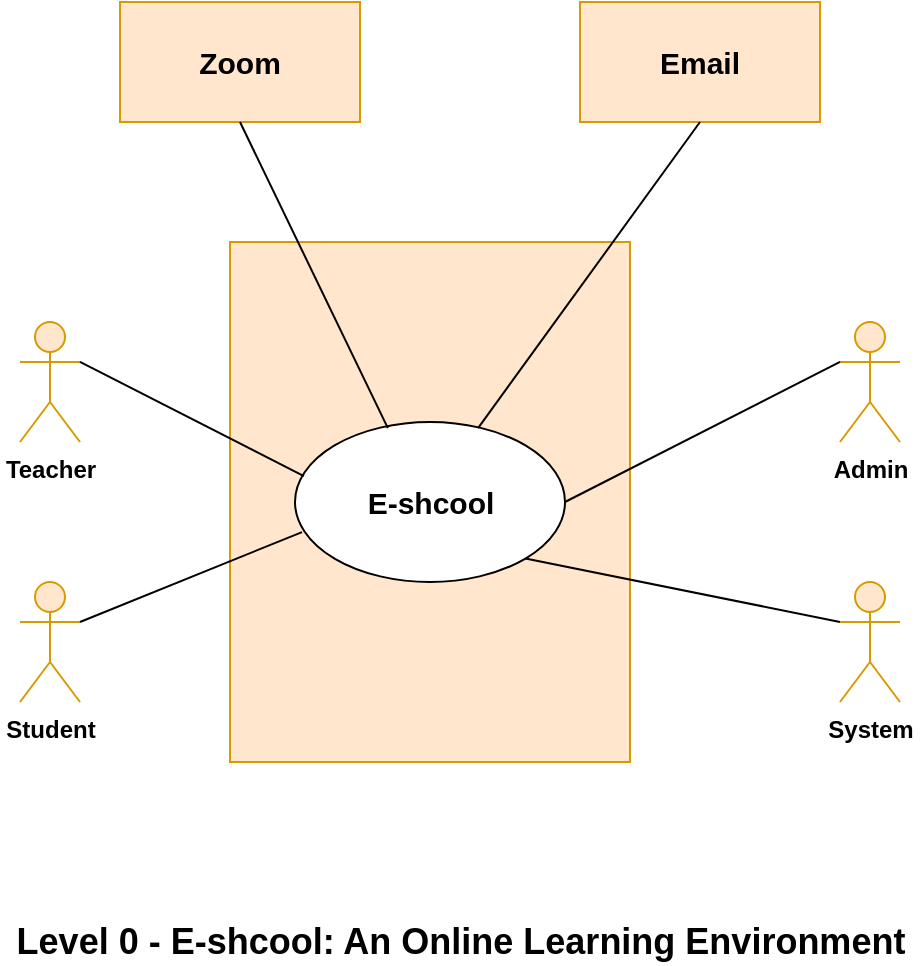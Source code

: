<mxfile version="16.6.7" type="github" pages="34">
  <diagram name="UC lvl 0" id="dFdtEhraaflHjAi3VtvN">
    <mxGraphModel dx="1422" dy="762" grid="1" gridSize="10" guides="1" tooltips="1" connect="1" arrows="1" fold="1" page="1" pageScale="1" pageWidth="850" pageHeight="1100" math="0" shadow="0">
      <root>
        <mxCell id="0" />
        <mxCell id="1" parent="0" />
        <mxCell id="3s5kTuBJb45PZQRsH-dP-1" value="" style="rounded=0;whiteSpace=wrap;html=1;fillColor=#ffe6cc;strokeColor=#d79b00;" parent="1" vertex="1">
          <mxGeometry x="295" y="260" width="200" height="260" as="geometry" />
        </mxCell>
        <mxCell id="3s5kTuBJb45PZQRsH-dP-2" value="&lt;font style=&quot;font-size: 15px&quot;&gt;&lt;b&gt;E-shcool&lt;/b&gt;&lt;/font&gt;" style="ellipse;whiteSpace=wrap;html=1;" parent="1" vertex="1">
          <mxGeometry x="327.5" y="350" width="135" height="80" as="geometry" />
        </mxCell>
        <mxCell id="3s5kTuBJb45PZQRsH-dP-4" value="&lt;b&gt;Admin&lt;/b&gt;" style="shape=umlActor;verticalLabelPosition=bottom;verticalAlign=top;html=1;outlineConnect=0;fillColor=#ffe6cc;strokeColor=#d79b00;" parent="1" vertex="1">
          <mxGeometry x="600" y="300" width="30" height="60" as="geometry" />
        </mxCell>
        <mxCell id="3s5kTuBJb45PZQRsH-dP-6" value="&lt;b&gt;Teacher&lt;/b&gt;" style="shape=umlActor;verticalLabelPosition=bottom;verticalAlign=top;html=1;outlineConnect=0;fillColor=#ffe6cc;strokeColor=#d79b00;" parent="1" vertex="1">
          <mxGeometry x="190" y="300" width="30" height="60" as="geometry" />
        </mxCell>
        <mxCell id="3s5kTuBJb45PZQRsH-dP-8" value="&lt;b&gt;Student&lt;/b&gt;" style="shape=umlActor;verticalLabelPosition=bottom;verticalAlign=top;html=1;outlineConnect=0;fillColor=#ffe6cc;strokeColor=#d79b00;" parent="1" vertex="1">
          <mxGeometry x="190" y="430" width="30" height="60" as="geometry" />
        </mxCell>
        <mxCell id="3s5kTuBJb45PZQRsH-dP-10" value="&lt;b&gt;&lt;font style=&quot;font-size: 15px&quot;&gt;Email&lt;/font&gt;&lt;/b&gt;" style="rounded=0;whiteSpace=wrap;html=1;fillColor=#ffe6cc;strokeColor=#d79b00;" parent="1" vertex="1">
          <mxGeometry x="470" y="140" width="120" height="60" as="geometry" />
        </mxCell>
        <mxCell id="3s5kTuBJb45PZQRsH-dP-12" value="&lt;b&gt;&lt;font style=&quot;font-size: 15px&quot;&gt;Zoom&lt;/font&gt;&lt;/b&gt;" style="rounded=0;whiteSpace=wrap;html=1;fillColor=#ffe6cc;strokeColor=#d79b00;" parent="1" vertex="1">
          <mxGeometry x="240" y="140" width="120" height="60" as="geometry" />
        </mxCell>
        <mxCell id="N20TiCnBrWRafS5Dnl3d-2" value="" style="endArrow=none;html=1;rounded=0;fontSize=15;exitX=1;exitY=0.333;exitDx=0;exitDy=0;exitPerimeter=0;entryX=0.033;entryY=0.338;entryDx=0;entryDy=0;entryPerimeter=0;" parent="1" source="3s5kTuBJb45PZQRsH-dP-6" target="3s5kTuBJb45PZQRsH-dP-2" edge="1">
          <mxGeometry width="50" height="50" relative="1" as="geometry">
            <mxPoint x="400" y="410" as="sourcePoint" />
            <mxPoint x="450" y="360" as="targetPoint" />
          </mxGeometry>
        </mxCell>
        <mxCell id="N20TiCnBrWRafS5Dnl3d-3" value="" style="endArrow=none;html=1;rounded=0;fontSize=15;exitX=1;exitY=0.333;exitDx=0;exitDy=0;exitPerimeter=0;entryX=0.026;entryY=0.688;entryDx=0;entryDy=0;entryPerimeter=0;" parent="1" source="3s5kTuBJb45PZQRsH-dP-8" target="3s5kTuBJb45PZQRsH-dP-2" edge="1">
          <mxGeometry width="50" height="50" relative="1" as="geometry">
            <mxPoint x="400" y="410" as="sourcePoint" />
            <mxPoint x="340" y="400" as="targetPoint" />
          </mxGeometry>
        </mxCell>
        <mxCell id="N20TiCnBrWRafS5Dnl3d-4" value="" style="endArrow=none;html=1;rounded=0;fontSize=15;entryX=0;entryY=0.333;entryDx=0;entryDy=0;entryPerimeter=0;exitX=1;exitY=0.5;exitDx=0;exitDy=0;" parent="1" source="3s5kTuBJb45PZQRsH-dP-2" target="3s5kTuBJb45PZQRsH-dP-4" edge="1">
          <mxGeometry width="50" height="50" relative="1" as="geometry">
            <mxPoint x="400" y="410" as="sourcePoint" />
            <mxPoint x="450" y="360" as="targetPoint" />
          </mxGeometry>
        </mxCell>
        <mxCell id="N20TiCnBrWRafS5Dnl3d-6" value="" style="endArrow=none;html=1;rounded=0;fontSize=15;entryX=0.5;entryY=1;entryDx=0;entryDy=0;exitX=0.344;exitY=0.038;exitDx=0;exitDy=0;exitPerimeter=0;" parent="1" source="3s5kTuBJb45PZQRsH-dP-2" target="3s5kTuBJb45PZQRsH-dP-12" edge="1">
          <mxGeometry width="50" height="50" relative="1" as="geometry">
            <mxPoint x="400" y="410" as="sourcePoint" />
            <mxPoint x="450" y="360" as="targetPoint" />
          </mxGeometry>
        </mxCell>
        <mxCell id="N20TiCnBrWRafS5Dnl3d-7" value="" style="endArrow=none;html=1;rounded=0;fontSize=15;entryX=0.5;entryY=1;entryDx=0;entryDy=0;exitX=0.678;exitY=0.038;exitDx=0;exitDy=0;exitPerimeter=0;" parent="1" source="3s5kTuBJb45PZQRsH-dP-2" target="3s5kTuBJb45PZQRsH-dP-10" edge="1">
          <mxGeometry width="50" height="50" relative="1" as="geometry">
            <mxPoint x="400" y="410" as="sourcePoint" />
            <mxPoint x="450" y="360" as="targetPoint" />
          </mxGeometry>
        </mxCell>
        <mxCell id="N20TiCnBrWRafS5Dnl3d-8" value="&lt;b&gt;&lt;font style=&quot;font-size: 18px&quot;&gt;Level 0 - E-shcool: An Online Learning Environment&lt;/font&gt;&lt;/b&gt;" style="text;html=1;align=center;verticalAlign=middle;resizable=0;points=[];autosize=1;strokeColor=none;fillColor=none;fontSize=15;" parent="1" vertex="1">
          <mxGeometry x="180" y="600" width="460" height="20" as="geometry" />
        </mxCell>
        <mxCell id="jDY0jKj9fFT9NMaf-ZEl-1" value="&lt;b&gt;System&lt;/b&gt;" style="shape=umlActor;verticalLabelPosition=bottom;verticalAlign=top;html=1;outlineConnect=0;fillColor=#ffe6cc;strokeColor=#d79b00;" parent="1" vertex="1">
          <mxGeometry x="600" y="430" width="30" height="60" as="geometry" />
        </mxCell>
        <mxCell id="jDY0jKj9fFT9NMaf-ZEl-4" value="" style="endArrow=none;html=1;rounded=0;fontSize=20;entryX=1;entryY=1;entryDx=0;entryDy=0;exitX=0;exitY=0.333;exitDx=0;exitDy=0;exitPerimeter=0;" parent="1" source="jDY0jKj9fFT9NMaf-ZEl-1" target="3s5kTuBJb45PZQRsH-dP-2" edge="1">
          <mxGeometry width="50" height="50" relative="1" as="geometry">
            <mxPoint x="400" y="610" as="sourcePoint" />
            <mxPoint x="450" y="560" as="targetPoint" />
          </mxGeometry>
        </mxCell>
      </root>
    </mxGraphModel>
  </diagram>
  <diagram id="cdeYqw0WfvRm1n-AYFNK" name="UC level 1">
    <mxGraphModel dx="2272" dy="1862" grid="1" gridSize="10" guides="1" tooltips="1" connect="1" arrows="1" fold="1" page="1" pageScale="1" pageWidth="850" pageHeight="1100" math="0" shadow="0">
      <root>
        <mxCell id="0" />
        <mxCell id="1" parent="0" />
        <mxCell id="vuIOje3pXx59XkGQ-59L-1" value="" style="rounded=0;whiteSpace=wrap;html=1;fillColor=#ffe6cc;strokeColor=#d79b00;" parent="1" vertex="1">
          <mxGeometry x="240" y="80" width="400" height="710" as="geometry" />
        </mxCell>
        <mxCell id="vuIOje3pXx59XkGQ-59L-2" value="&lt;b&gt;Admin&lt;/b&gt;" style="shape=umlActor;verticalLabelPosition=bottom;verticalAlign=top;html=1;outlineConnect=0;fillColor=#ffe6cc;strokeColor=#d79b00;" parent="1" vertex="1">
          <mxGeometry x="820" y="340" width="30" height="60" as="geometry" />
        </mxCell>
        <mxCell id="vuIOje3pXx59XkGQ-59L-3" value="&lt;b&gt;Teacher&lt;/b&gt;" style="shape=umlActor;verticalLabelPosition=bottom;verticalAlign=top;html=1;outlineConnect=0;fillColor=#ffe6cc;strokeColor=#d79b00;" parent="1" vertex="1">
          <mxGeometry x="-30" y="340" width="30" height="60" as="geometry" />
        </mxCell>
        <mxCell id="vuIOje3pXx59XkGQ-59L-4" value="&lt;b&gt;Student&lt;/b&gt;" style="shape=umlActor;verticalLabelPosition=bottom;verticalAlign=top;html=1;outlineConnect=0;fillColor=#ffe6cc;strokeColor=#d79b00;" parent="1" vertex="1">
          <mxGeometry x="-40" y="590" width="30" height="60" as="geometry" />
        </mxCell>
        <mxCell id="vuIOje3pXx59XkGQ-59L-5" value="&lt;b&gt;Email&lt;/b&gt;" style="rounded=0;whiteSpace=wrap;html=1;fillColor=#ffe6cc;strokeColor=#d79b00;" parent="1" vertex="1">
          <mxGeometry x="640" y="-120" width="120" height="60" as="geometry" />
        </mxCell>
        <mxCell id="vuIOje3pXx59XkGQ-59L-6" value="&lt;b&gt;Zoom&lt;/b&gt;" style="rounded=0;whiteSpace=wrap;html=1;fillColor=#ffe6cc;strokeColor=#d79b00;" parent="1" vertex="1">
          <mxGeometry x="820" y="-120" width="120" height="60" as="geometry" />
        </mxCell>
        <mxCell id="vuIOje3pXx59XkGQ-59L-7" value="&lt;b&gt;Authentication&lt;/b&gt;" style="ellipse;whiteSpace=wrap;html=1;" parent="1" vertex="1">
          <mxGeometry x="330" y="120" width="210" height="60" as="geometry" />
        </mxCell>
        <mxCell id="vuIOje3pXx59XkGQ-59L-8" value="&lt;b&gt;Course&lt;br&gt;Management&lt;/b&gt;" style="ellipse;whiteSpace=wrap;html=1;" parent="1" vertex="1">
          <mxGeometry x="330" y="210" width="210" height="70" as="geometry" />
        </mxCell>
        <mxCell id="vuIOje3pXx59XkGQ-59L-10" value="&lt;b&gt;Exam and Assignment related Activities&lt;/b&gt;" style="ellipse;whiteSpace=wrap;html=1;" parent="1" vertex="1">
          <mxGeometry x="330" y="320" width="210" height="80" as="geometry" />
        </mxCell>
        <mxCell id="vuIOje3pXx59XkGQ-59L-12" value="&lt;b&gt;Marks, Results and Performance Management&lt;/b&gt;" style="ellipse;whiteSpace=wrap;html=1;" parent="1" vertex="1">
          <mxGeometry x="335" y="440" width="210" height="90" as="geometry" />
        </mxCell>
        <mxCell id="vuIOje3pXx59XkGQ-59L-13" value="" style="endArrow=none;html=1;rounded=0;fontSize=20;entryX=0;entryY=0.5;entryDx=0;entryDy=0;exitX=1;exitY=0.333;exitDx=0;exitDy=0;exitPerimeter=0;" parent="1" source="vuIOje3pXx59XkGQ-59L-3" target="vuIOje3pXx59XkGQ-59L-7" edge="1">
          <mxGeometry width="50" height="50" relative="1" as="geometry">
            <mxPoint x="440" y="390" as="sourcePoint" />
            <mxPoint x="490" y="340" as="targetPoint" />
          </mxGeometry>
        </mxCell>
        <mxCell id="vuIOje3pXx59XkGQ-59L-14" value="" style="endArrow=none;html=1;rounded=0;fontSize=20;entryX=0;entryY=0.5;entryDx=0;entryDy=0;" parent="1" target="vuIOje3pXx59XkGQ-59L-8" edge="1">
          <mxGeometry width="50" height="50" relative="1" as="geometry">
            <mxPoint y="360" as="sourcePoint" />
            <mxPoint x="490" y="340" as="targetPoint" />
          </mxGeometry>
        </mxCell>
        <mxCell id="vuIOje3pXx59XkGQ-59L-16" value="" style="endArrow=none;html=1;rounded=0;fontSize=20;exitX=1;exitY=0.333;exitDx=0;exitDy=0;exitPerimeter=0;entryX=0;entryY=0.5;entryDx=0;entryDy=0;" parent="1" source="vuIOje3pXx59XkGQ-59L-3" target="vuIOje3pXx59XkGQ-59L-10" edge="1">
          <mxGeometry width="50" height="50" relative="1" as="geometry">
            <mxPoint x="440" y="390" as="sourcePoint" />
            <mxPoint x="490" y="340" as="targetPoint" />
          </mxGeometry>
        </mxCell>
        <mxCell id="vuIOje3pXx59XkGQ-59L-18" value="" style="endArrow=none;html=1;rounded=0;fontSize=20;entryX=0;entryY=0.5;entryDx=0;entryDy=0;" parent="1" target="vuIOje3pXx59XkGQ-59L-12" edge="1">
          <mxGeometry width="50" height="50" relative="1" as="geometry">
            <mxPoint y="360" as="sourcePoint" />
            <mxPoint x="490" y="340" as="targetPoint" />
          </mxGeometry>
        </mxCell>
        <mxCell id="vuIOje3pXx59XkGQ-59L-20" value="" style="endArrow=none;html=1;rounded=0;fontSize=20;entryX=0.5;entryY=1;entryDx=0;entryDy=0;exitX=1;exitY=0.5;exitDx=0;exitDy=0;" parent="1" source="vuIOje3pXx59XkGQ-59L-10" target="vuIOje3pXx59XkGQ-59L-6" edge="1">
          <mxGeometry width="50" height="50" relative="1" as="geometry">
            <mxPoint x="520" y="460" as="sourcePoint" />
            <mxPoint x="490" y="340" as="targetPoint" />
          </mxGeometry>
        </mxCell>
        <mxCell id="vuIOje3pXx59XkGQ-59L-21" value="" style="endArrow=none;html=1;rounded=0;fontSize=20;entryX=0.5;entryY=1;entryDx=0;entryDy=0;exitX=1;exitY=0.5;exitDx=0;exitDy=0;" parent="1" source="vuIOje3pXx59XkGQ-59L-8" target="vuIOje3pXx59XkGQ-59L-5" edge="1">
          <mxGeometry width="50" height="50" relative="1" as="geometry">
            <mxPoint x="440" y="390" as="sourcePoint" />
            <mxPoint x="490" y="340" as="targetPoint" />
          </mxGeometry>
        </mxCell>
        <mxCell id="vuIOje3pXx59XkGQ-59L-23" value="" style="endArrow=none;html=1;rounded=0;fontSize=20;entryX=0;entryY=0.333;entryDx=0;entryDy=0;entryPerimeter=0;exitX=1;exitY=0.5;exitDx=0;exitDy=0;" parent="1" source="vuIOje3pXx59XkGQ-59L-7" target="vuIOje3pXx59XkGQ-59L-2" edge="1">
          <mxGeometry width="50" height="50" relative="1" as="geometry">
            <mxPoint x="440" y="390" as="sourcePoint" />
            <mxPoint x="490" y="340" as="targetPoint" />
          </mxGeometry>
        </mxCell>
        <mxCell id="vuIOje3pXx59XkGQ-59L-24" value="" style="endArrow=none;html=1;rounded=0;fontSize=20;entryX=0.5;entryY=1;entryDx=0;entryDy=0;exitX=1;exitY=0.5;exitDx=0;exitDy=0;" parent="1" source="vuIOje3pXx59XkGQ-59L-10" target="vuIOje3pXx59XkGQ-59L-5" edge="1">
          <mxGeometry width="50" height="50" relative="1" as="geometry">
            <mxPoint x="440" y="370" as="sourcePoint" />
            <mxPoint x="490" y="320" as="targetPoint" />
          </mxGeometry>
        </mxCell>
        <mxCell id="vuIOje3pXx59XkGQ-59L-25" value="" style="endArrow=none;html=1;rounded=0;fontSize=20;exitX=1;exitY=0.333;exitDx=0;exitDy=0;exitPerimeter=0;entryX=0;entryY=0.5;entryDx=0;entryDy=0;" parent="1" source="vuIOje3pXx59XkGQ-59L-4" target="vuIOje3pXx59XkGQ-59L-7" edge="1">
          <mxGeometry width="50" height="50" relative="1" as="geometry">
            <mxPoint x="440" y="370" as="sourcePoint" />
            <mxPoint x="370" y="190" as="targetPoint" />
          </mxGeometry>
        </mxCell>
        <mxCell id="vuIOje3pXx59XkGQ-59L-26" value="" style="endArrow=none;html=1;rounded=0;fontSize=20;exitX=1;exitY=0.333;exitDx=0;exitDy=0;exitPerimeter=0;entryX=0;entryY=0.5;entryDx=0;entryDy=0;" parent="1" source="vuIOje3pXx59XkGQ-59L-4" target="vuIOje3pXx59XkGQ-59L-8" edge="1">
          <mxGeometry width="50" height="50" relative="1" as="geometry">
            <mxPoint x="440" y="370" as="sourcePoint" />
            <mxPoint x="490" y="320" as="targetPoint" />
          </mxGeometry>
        </mxCell>
        <mxCell id="vuIOje3pXx59XkGQ-59L-28" value="" style="endArrow=none;html=1;rounded=0;fontSize=20;exitX=1;exitY=0.333;exitDx=0;exitDy=0;exitPerimeter=0;entryX=0;entryY=0.5;entryDx=0;entryDy=0;" parent="1" source="vuIOje3pXx59XkGQ-59L-4" target="vuIOje3pXx59XkGQ-59L-10" edge="1">
          <mxGeometry width="50" height="50" relative="1" as="geometry">
            <mxPoint x="440" y="370" as="sourcePoint" />
            <mxPoint x="370" y="390" as="targetPoint" />
          </mxGeometry>
        </mxCell>
        <mxCell id="vuIOje3pXx59XkGQ-59L-30" value="" style="endArrow=none;html=1;rounded=0;fontSize=20;exitX=1;exitY=0.333;exitDx=0;exitDy=0;exitPerimeter=0;entryX=0;entryY=0.5;entryDx=0;entryDy=0;" parent="1" source="vuIOje3pXx59XkGQ-59L-4" target="vuIOje3pXx59XkGQ-59L-12" edge="1">
          <mxGeometry width="50" height="50" relative="1" as="geometry">
            <mxPoint x="440" y="570" as="sourcePoint" />
            <mxPoint x="490" y="520" as="targetPoint" />
          </mxGeometry>
        </mxCell>
        <mxCell id="vuIOje3pXx59XkGQ-59L-31" value="&lt;b&gt;Database&lt;/b&gt;" style="ellipse;whiteSpace=wrap;html=1;" parent="1" vertex="1">
          <mxGeometry x="335" y="680" width="210" height="70" as="geometry" />
        </mxCell>
        <mxCell id="vuIOje3pXx59XkGQ-59L-32" value="" style="endArrow=none;html=1;rounded=0;fontSize=20;exitX=0;exitY=0.5;exitDx=0;exitDy=0;" parent="1" source="vuIOje3pXx59XkGQ-59L-31" edge="1">
          <mxGeometry width="50" height="50" relative="1" as="geometry">
            <mxPoint x="440" y="470" as="sourcePoint" />
            <mxPoint x="-10" y="610" as="targetPoint" />
          </mxGeometry>
        </mxCell>
        <mxCell id="vuIOje3pXx59XkGQ-59L-33" value="" style="endArrow=none;html=1;rounded=0;fontSize=20;entryX=1;entryY=0.333;entryDx=0;entryDy=0;entryPerimeter=0;exitX=0;exitY=0.5;exitDx=0;exitDy=0;" parent="1" source="vuIOje3pXx59XkGQ-59L-31" target="vuIOje3pXx59XkGQ-59L-3" edge="1">
          <mxGeometry width="50" height="50" relative="1" as="geometry">
            <mxPoint x="440" y="470" as="sourcePoint" />
            <mxPoint x="490" y="420" as="targetPoint" />
          </mxGeometry>
        </mxCell>
        <mxCell id="vuIOje3pXx59XkGQ-59L-34" value="" style="endArrow=none;html=1;rounded=0;fontSize=20;entryX=0;entryY=0.333;entryDx=0;entryDy=0;entryPerimeter=0;exitX=1;exitY=0.5;exitDx=0;exitDy=0;" parent="1" source="vuIOje3pXx59XkGQ-59L-31" target="vuIOje3pXx59XkGQ-59L-2" edge="1">
          <mxGeometry width="50" height="50" relative="1" as="geometry">
            <mxPoint x="440" y="570" as="sourcePoint" />
            <mxPoint x="490" y="520" as="targetPoint" />
          </mxGeometry>
        </mxCell>
        <mxCell id="vuIOje3pXx59XkGQ-59L-35" value="" style="endArrow=none;html=1;rounded=0;fontSize=20;entryX=0;entryY=0.333;entryDx=0;entryDy=0;entryPerimeter=0;exitX=1;exitY=0.5;exitDx=0;exitDy=0;" parent="1" source="vuIOje3pXx59XkGQ-59L-8" target="vuIOje3pXx59XkGQ-59L-2" edge="1">
          <mxGeometry width="50" height="50" relative="1" as="geometry">
            <mxPoint x="440" y="470" as="sourcePoint" />
            <mxPoint x="490" y="420" as="targetPoint" />
          </mxGeometry>
        </mxCell>
        <mxCell id="vuIOje3pXx59XkGQ-59L-36" value="&lt;b&gt;Inquiry related activities&lt;/b&gt;" style="ellipse;whiteSpace=wrap;html=1;" parent="1" vertex="1">
          <mxGeometry x="335" y="570" width="210" height="70" as="geometry" />
        </mxCell>
        <mxCell id="vuIOje3pXx59XkGQ-59L-37" value="" style="endArrow=none;html=1;rounded=0;fontSize=20;exitX=0;exitY=0.5;exitDx=0;exitDy=0;entryX=1;entryY=0.333;entryDx=0;entryDy=0;entryPerimeter=0;" parent="1" source="vuIOje3pXx59XkGQ-59L-36" target="vuIOje3pXx59XkGQ-59L-4" edge="1">
          <mxGeometry width="50" height="50" relative="1" as="geometry">
            <mxPoint x="440" y="770" as="sourcePoint" />
            <mxPoint x="150" y="460" as="targetPoint" />
          </mxGeometry>
        </mxCell>
        <mxCell id="vuIOje3pXx59XkGQ-59L-38" value="" style="endArrow=none;html=1;rounded=0;fontSize=20;entryX=1;entryY=0.333;entryDx=0;entryDy=0;entryPerimeter=0;exitX=0;exitY=0.5;exitDx=0;exitDy=0;" parent="1" source="vuIOje3pXx59XkGQ-59L-36" target="vuIOje3pXx59XkGQ-59L-3" edge="1">
          <mxGeometry width="50" height="50" relative="1" as="geometry">
            <mxPoint x="440" y="570" as="sourcePoint" />
            <mxPoint x="490" y="520" as="targetPoint" />
          </mxGeometry>
        </mxCell>
        <mxCell id="vuIOje3pXx59XkGQ-59L-39" value="&lt;b&gt;System&lt;/b&gt;" style="shape=umlActor;verticalLabelPosition=bottom;verticalAlign=top;html=1;outlineConnect=0;fillColor=#ffe6cc;strokeColor=#d79b00;" parent="1" vertex="1">
          <mxGeometry x="820" y="560" width="30" height="60" as="geometry" />
        </mxCell>
        <mxCell id="vuIOje3pXx59XkGQ-59L-40" value="" style="endArrow=none;html=1;rounded=0;fontSize=20;entryX=0;entryY=0.333;entryDx=0;entryDy=0;entryPerimeter=0;exitX=1;exitY=0.5;exitDx=0;exitDy=0;" parent="1" source="vuIOje3pXx59XkGQ-59L-12" target="vuIOje3pXx59XkGQ-59L-39" edge="1">
          <mxGeometry width="50" height="50" relative="1" as="geometry">
            <mxPoint x="440" y="570" as="sourcePoint" />
            <mxPoint x="490" y="520" as="targetPoint" />
          </mxGeometry>
        </mxCell>
        <mxCell id="vuIOje3pXx59XkGQ-59L-41" value="" style="endArrow=none;html=1;rounded=0;fontSize=20;entryX=0;entryY=0.333;entryDx=0;entryDy=0;entryPerimeter=0;exitX=1;exitY=0.5;exitDx=0;exitDy=0;" parent="1" source="vuIOje3pXx59XkGQ-59L-10" target="vuIOje3pXx59XkGQ-59L-39" edge="1">
          <mxGeometry width="50" height="50" relative="1" as="geometry">
            <mxPoint x="440" y="570" as="sourcePoint" />
            <mxPoint x="490" y="520" as="targetPoint" />
          </mxGeometry>
        </mxCell>
        <mxCell id="vuIOje3pXx59XkGQ-59L-42" value="" style="endArrow=none;html=1;rounded=0;fontSize=20;entryX=1;entryY=0.5;entryDx=0;entryDy=0;" parent="1" target="vuIOje3pXx59XkGQ-59L-8" edge="1">
          <mxGeometry width="50" height="50" relative="1" as="geometry">
            <mxPoint x="820" y="580" as="sourcePoint" />
            <mxPoint x="490" y="420" as="targetPoint" />
          </mxGeometry>
        </mxCell>
        <mxCell id="vuIOje3pXx59XkGQ-59L-43" value="" style="endArrow=none;html=1;rounded=0;fontSize=20;exitX=1;exitY=0.5;exitDx=0;exitDy=0;" parent="1" source="vuIOje3pXx59XkGQ-59L-36" edge="1">
          <mxGeometry width="50" height="50" relative="1" as="geometry">
            <mxPoint x="440" y="670" as="sourcePoint" />
            <mxPoint x="820" y="580" as="targetPoint" />
          </mxGeometry>
        </mxCell>
        <mxCell id="vuIOje3pXx59XkGQ-59L-44" value="" style="endArrow=none;html=1;rounded=0;fontSize=20;exitX=1;exitY=0.5;exitDx=0;exitDy=0;" parent="1" source="vuIOje3pXx59XkGQ-59L-31" edge="1">
          <mxGeometry width="50" height="50" relative="1" as="geometry">
            <mxPoint x="440" y="570" as="sourcePoint" />
            <mxPoint x="820" y="580" as="targetPoint" />
          </mxGeometry>
        </mxCell>
        <mxCell id="vuIOje3pXx59XkGQ-59L-45" value="&lt;b&gt;&lt;font style=&quot;font-size: 25px&quot;&gt;Level 1 - E-shcool: An Online Learning Environment&lt;/font&gt;&lt;/b&gt;" style="text;html=1;align=center;verticalAlign=middle;resizable=0;points=[];autosize=1;strokeColor=none;fillColor=none;fontSize=20;" parent="1" vertex="1">
          <mxGeometry x="220" y="900" width="630" height="30" as="geometry" />
        </mxCell>
        <mxCell id="vuIOje3pXx59XkGQ-59L-48" value="" style="endArrow=none;html=1;rounded=0;fontSize=20;entryX=0.5;entryY=1;entryDx=0;entryDy=0;exitX=1;exitY=0.5;exitDx=0;exitDy=0;" parent="1" source="vuIOje3pXx59XkGQ-59L-31" target="vuIOje3pXx59XkGQ-59L-5" edge="1">
          <mxGeometry width="50" height="50" relative="1" as="geometry">
            <mxPoint x="390" y="390" as="sourcePoint" />
            <mxPoint x="440" y="340" as="targetPoint" />
          </mxGeometry>
        </mxCell>
        <mxCell id="vuIOje3pXx59XkGQ-59L-49" value="" style="endArrow=none;html=1;rounded=0;fontSize=20;exitX=0.5;exitY=1;exitDx=0;exitDy=0;entryX=1;entryY=0.5;entryDx=0;entryDy=0;" parent="1" source="vuIOje3pXx59XkGQ-59L-6" target="vuIOje3pXx59XkGQ-59L-31" edge="1">
          <mxGeometry width="50" height="50" relative="1" as="geometry">
            <mxPoint x="390" y="790" as="sourcePoint" />
            <mxPoint x="540" y="860" as="targetPoint" />
          </mxGeometry>
        </mxCell>
        <mxCell id="3AREIBDjgkKjjV72FGtV-1" value="&lt;b&gt;Google Form&lt;/b&gt;" style="rounded=0;whiteSpace=wrap;html=1;fillColor=#ffe6cc;strokeColor=#d79b00;" parent="1" vertex="1">
          <mxGeometry x="980" y="-120" width="120" height="60" as="geometry" />
        </mxCell>
        <mxCell id="3AREIBDjgkKjjV72FGtV-3" value="" style="endArrow=none;html=1;rounded=0;exitX=0.5;exitY=1;exitDx=0;exitDy=0;" parent="1" source="3AREIBDjgkKjjV72FGtV-1" edge="1">
          <mxGeometry width="50" height="50" relative="1" as="geometry">
            <mxPoint x="430" y="520" as="sourcePoint" />
            <mxPoint x="540" y="360" as="targetPoint" />
          </mxGeometry>
        </mxCell>
      </root>
    </mxGraphModel>
  </diagram>
  <diagram name="UC level 1.1 Authentication" id="o8Zy_Et-28T1pClk48Vt">
    <mxGraphModel dx="1422" dy="762" grid="1" gridSize="10" guides="1" tooltips="1" connect="1" arrows="1" fold="1" page="1" pageScale="1" pageWidth="850" pageHeight="1100" math="0" shadow="0">
      <root>
        <mxCell id="ROeSavKtlJGBy-KvY9-9-0" />
        <mxCell id="ROeSavKtlJGBy-KvY9-9-1" parent="ROeSavKtlJGBy-KvY9-9-0" />
        <mxCell id="ROeSavKtlJGBy-KvY9-9-2" value="" style="rounded=0;whiteSpace=wrap;html=1;fillColor=#ffe6cc;strokeColor=#d79b00;fontStyle=1" parent="ROeSavKtlJGBy-KvY9-9-1" vertex="1">
          <mxGeometry x="320" y="130" width="210" height="470" as="geometry" />
        </mxCell>
        <mxCell id="ROeSavKtlJGBy-KvY9-9-4" value="Create Account" style="ellipse;whiteSpace=wrap;html=1;fontStyle=1" parent="ROeSavKtlJGBy-KvY9-9-1" vertex="1">
          <mxGeometry x="360" y="170" width="130" height="60" as="geometry" />
        </mxCell>
        <mxCell id="ROeSavKtlJGBy-KvY9-9-5" value="Account Verification" style="ellipse;whiteSpace=wrap;html=1;fontStyle=1" parent="ROeSavKtlJGBy-KvY9-9-1" vertex="1">
          <mxGeometry x="360.5" y="250" width="130" height="60" as="geometry" />
        </mxCell>
        <mxCell id="ROeSavKtlJGBy-KvY9-9-6" value="Login" style="ellipse;whiteSpace=wrap;html=1;fontStyle=1" parent="ROeSavKtlJGBy-KvY9-9-1" vertex="1">
          <mxGeometry x="360" y="330" width="130" height="60" as="geometry" />
        </mxCell>
        <mxCell id="ROeSavKtlJGBy-KvY9-9-7" value="Account Recovery" style="ellipse;whiteSpace=wrap;html=1;fontStyle=1" parent="ROeSavKtlJGBy-KvY9-9-1" vertex="1">
          <mxGeometry x="360" y="410" width="130" height="60" as="geometry" />
        </mxCell>
        <mxCell id="ROeSavKtlJGBy-KvY9-9-8" value="Student" style="shape=umlActor;verticalLabelPosition=bottom;verticalAlign=top;html=1;outlineConnect=0;fillColor=#ffe6cc;strokeColor=#d79b00;fontStyle=1" parent="ROeSavKtlJGBy-KvY9-9-1" vertex="1">
          <mxGeometry x="180" y="200" width="30" height="60" as="geometry" />
        </mxCell>
        <mxCell id="ROeSavKtlJGBy-KvY9-9-9" value="Teacher" style="shape=umlActor;verticalLabelPosition=bottom;verticalAlign=top;html=1;outlineConnect=0;fillColor=#ffe6cc;strokeColor=#d79b00;fontStyle=1" parent="ROeSavKtlJGBy-KvY9-9-1" vertex="1">
          <mxGeometry x="180" y="360" width="30" height="60" as="geometry" />
        </mxCell>
        <mxCell id="ROeSavKtlJGBy-KvY9-9-10" value="Admin" style="shape=umlActor;verticalLabelPosition=bottom;verticalAlign=top;html=1;outlineConnect=0;fillColor=#ffe6cc;strokeColor=#d79b00;fontStyle=1" parent="ROeSavKtlJGBy-KvY9-9-1" vertex="1">
          <mxGeometry x="630" y="220" width="30" height="60" as="geometry" />
        </mxCell>
        <mxCell id="ROeSavKtlJGBy-KvY9-9-11" value="Email" style="rounded=0;whiteSpace=wrap;html=1;fillColor=#ffe6cc;strokeColor=#d79b00;fontStyle=1" parent="ROeSavKtlJGBy-KvY9-9-1" vertex="1">
          <mxGeometry x="540" y="20" width="120" height="60" as="geometry" />
        </mxCell>
        <mxCell id="ROeSavKtlJGBy-KvY9-9-12" value="" style="endArrow=none;html=1;rounded=0;exitX=1;exitY=0.333;exitDx=0;exitDy=0;exitPerimeter=0;entryX=0;entryY=0.5;entryDx=0;entryDy=0;fontStyle=1" parent="ROeSavKtlJGBy-KvY9-9-1" source="ROeSavKtlJGBy-KvY9-9-8" target="ROeSavKtlJGBy-KvY9-9-4" edge="1">
          <mxGeometry width="50" height="50" relative="1" as="geometry">
            <mxPoint x="380" y="330" as="sourcePoint" />
            <mxPoint x="430" y="280" as="targetPoint" />
          </mxGeometry>
        </mxCell>
        <mxCell id="ROeSavKtlJGBy-KvY9-9-13" value="" style="endArrow=none;html=1;rounded=0;entryX=0;entryY=0.333;entryDx=0;entryDy=0;entryPerimeter=0;exitX=1;exitY=0.5;exitDx=0;exitDy=0;fontStyle=1" parent="ROeSavKtlJGBy-KvY9-9-1" source="ROeSavKtlJGBy-KvY9-9-5" target="ROeSavKtlJGBy-KvY9-9-10" edge="1">
          <mxGeometry width="50" height="50" relative="1" as="geometry">
            <mxPoint x="380" y="330" as="sourcePoint" />
            <mxPoint x="430" y="280" as="targetPoint" />
          </mxGeometry>
        </mxCell>
        <mxCell id="ROeSavKtlJGBy-KvY9-9-14" value="" style="endArrow=none;html=1;rounded=0;exitX=1;exitY=0.333;exitDx=0;exitDy=0;exitPerimeter=0;entryX=0;entryY=0.5;entryDx=0;entryDy=0;fontStyle=1" parent="ROeSavKtlJGBy-KvY9-9-1" source="ROeSavKtlJGBy-KvY9-9-8" target="ROeSavKtlJGBy-KvY9-9-6" edge="1">
          <mxGeometry width="50" height="50" relative="1" as="geometry">
            <mxPoint x="380" y="330" as="sourcePoint" />
            <mxPoint x="430" y="280" as="targetPoint" />
          </mxGeometry>
        </mxCell>
        <mxCell id="ROeSavKtlJGBy-KvY9-9-15" value="" style="endArrow=none;html=1;rounded=0;exitX=1;exitY=0.333;exitDx=0;exitDy=0;exitPerimeter=0;entryX=0;entryY=0.5;entryDx=0;entryDy=0;fontStyle=1" parent="ROeSavKtlJGBy-KvY9-9-1" source="ROeSavKtlJGBy-KvY9-9-9" target="ROeSavKtlJGBy-KvY9-9-6" edge="1">
          <mxGeometry width="50" height="50" relative="1" as="geometry">
            <mxPoint x="380" y="330" as="sourcePoint" />
            <mxPoint x="430" y="280" as="targetPoint" />
          </mxGeometry>
        </mxCell>
        <mxCell id="ROeSavKtlJGBy-KvY9-9-16" value="" style="endArrow=none;html=1;rounded=0;exitX=1;exitY=0.333;exitDx=0;exitDy=0;exitPerimeter=0;entryX=0;entryY=0.5;entryDx=0;entryDy=0;fontStyle=1" parent="ROeSavKtlJGBy-KvY9-9-1" source="ROeSavKtlJGBy-KvY9-9-9" target="ROeSavKtlJGBy-KvY9-9-7" edge="1">
          <mxGeometry width="50" height="50" relative="1" as="geometry">
            <mxPoint x="380" y="330" as="sourcePoint" />
            <mxPoint x="430" y="280" as="targetPoint" />
          </mxGeometry>
        </mxCell>
        <mxCell id="ROeSavKtlJGBy-KvY9-9-17" value="" style="endArrow=none;html=1;rounded=0;entryX=0.5;entryY=1;entryDx=0;entryDy=0;exitX=1;exitY=0.5;exitDx=0;exitDy=0;fontStyle=1" parent="ROeSavKtlJGBy-KvY9-9-1" source="ROeSavKtlJGBy-KvY9-9-4" target="ROeSavKtlJGBy-KvY9-9-11" edge="1">
          <mxGeometry width="50" height="50" relative="1" as="geometry">
            <mxPoint x="380" y="330" as="sourcePoint" />
            <mxPoint x="430" y="280" as="targetPoint" />
          </mxGeometry>
        </mxCell>
        <mxCell id="ROeSavKtlJGBy-KvY9-9-18" value="" style="endArrow=none;html=1;rounded=0;exitX=1;exitY=0.5;exitDx=0;exitDy=0;entryX=0.5;entryY=1;entryDx=0;entryDy=0;fontStyle=1" parent="ROeSavKtlJGBy-KvY9-9-1" source="ROeSavKtlJGBy-KvY9-9-7" target="ROeSavKtlJGBy-KvY9-9-11" edge="1">
          <mxGeometry width="50" height="50" relative="1" as="geometry">
            <mxPoint x="380" y="330" as="sourcePoint" />
            <mxPoint x="610" y="440" as="targetPoint" />
          </mxGeometry>
        </mxCell>
        <mxCell id="ROeSavKtlJGBy-KvY9-9-19" value="" style="endArrow=none;html=1;rounded=0;exitX=0.5;exitY=0;exitDx=0;exitDy=0;fontStyle=1" parent="ROeSavKtlJGBy-KvY9-9-1" source="ROeSavKtlJGBy-KvY9-9-5" edge="1">
          <mxGeometry width="50" height="50" relative="1" as="geometry">
            <mxPoint x="380" y="330" as="sourcePoint" />
            <mxPoint x="426" y="230" as="targetPoint" />
          </mxGeometry>
        </mxCell>
        <mxCell id="RivXcnYrB9L9ecbq-CPT-0" value="Account &lt;br&gt;Deletion" style="ellipse;whiteSpace=wrap;html=1;fontStyle=1" parent="ROeSavKtlJGBy-KvY9-9-1" vertex="1">
          <mxGeometry x="360" y="500" width="130" height="60" as="geometry" />
        </mxCell>
        <mxCell id="RivXcnYrB9L9ecbq-CPT-1" value="" style="endArrow=none;html=1;rounded=0;fontSize=20;entryX=0;entryY=0.333;entryDx=0;entryDy=0;entryPerimeter=0;exitX=1;exitY=0.5;exitDx=0;exitDy=0;fontStyle=1" parent="ROeSavKtlJGBy-KvY9-9-1" source="RivXcnYrB9L9ecbq-CPT-0" target="ROeSavKtlJGBy-KvY9-9-10" edge="1">
          <mxGeometry width="50" height="50" relative="1" as="geometry">
            <mxPoint x="400" y="350" as="sourcePoint" />
            <mxPoint x="450" y="300" as="targetPoint" />
          </mxGeometry>
        </mxCell>
        <mxCell id="EUHLPB6p4aoiEWXUgmqc-0" value="&lt;b&gt;&lt;font style=&quot;font-size: 22px&quot;&gt;Level 1.1 - Authentication&lt;/font&gt;&lt;/b&gt;" style="text;html=1;align=center;verticalAlign=middle;resizable=0;points=[];autosize=1;strokeColor=none;fillColor=none;" parent="ROeSavKtlJGBy-KvY9-9-1" vertex="1">
          <mxGeometry x="290" y="660" width="280" height="20" as="geometry" />
        </mxCell>
      </root>
    </mxGraphModel>
  </diagram>
  <diagram name="UC level 1.2 course management" id="wZo_FCNgQCG5xIT20TFc">
    <mxGraphModel dx="1422" dy="1862" grid="1" gridSize="10" guides="1" tooltips="1" connect="1" arrows="1" fold="1" page="1" pageScale="1" pageWidth="850" pageHeight="1100" math="0" shadow="0">
      <root>
        <mxCell id="LFR3T4jNpaT-6Vw5fEOR-0" />
        <mxCell id="LFR3T4jNpaT-6Vw5fEOR-1" parent="LFR3T4jNpaT-6Vw5fEOR-0" />
        <mxCell id="BLY425568pQ2VXInZkNk-0" value="" style="rounded=0;whiteSpace=wrap;html=1;fillColor=#ffe6cc;strokeColor=#d79b00;fontStyle=1" parent="LFR3T4jNpaT-6Vw5fEOR-1" vertex="1">
          <mxGeometry x="270" y="110" width="320" height="680" as="geometry" />
        </mxCell>
        <mxCell id="vGaeCeBh6g9l3UVA0LBC-0" value="Participation &lt;br&gt;Management" style="ellipse;whiteSpace=wrap;html=1;fontStyle=1" parent="LFR3T4jNpaT-6Vw5fEOR-1" vertex="1">
          <mxGeometry x="320" y="150" width="210" height="70" as="geometry" />
        </mxCell>
        <mxCell id="P8ZT7RwBnXkb8lrrUDY7-0" value="Routine &lt;br&gt;Management" style="ellipse;whiteSpace=wrap;html=1;fontStyle=1" parent="LFR3T4jNpaT-6Vw5fEOR-1" vertex="1">
          <mxGeometry x="320" y="250" width="210" height="70" as="geometry" />
        </mxCell>
        <mxCell id="iGTI2DI5QTSu8aKcW9lz-0" value="Notice Board&amp;nbsp;&lt;br&gt;management" style="ellipse;whiteSpace=wrap;html=1;fontStyle=1" parent="LFR3T4jNpaT-6Vw5fEOR-1" vertex="1">
          <mxGeometry x="320" y="350" width="210" height="70" as="geometry" />
        </mxCell>
        <mxCell id="8TZp5Ge8ObZhJcEQP6tS-1" value="Admin" style="shape=umlActor;verticalLabelPosition=bottom;verticalAlign=top;html=1;outlineConnect=0;fillColor=#ffe6cc;strokeColor=#d79b00;fontStyle=1" parent="LFR3T4jNpaT-6Vw5fEOR-1" vertex="1">
          <mxGeometry x="710" y="300" width="30" height="60" as="geometry" />
        </mxCell>
        <mxCell id="8TZp5Ge8ObZhJcEQP6tS-4" value="" style="endArrow=none;html=1;rounded=0;entryX=0;entryY=0.333;entryDx=0;entryDy=0;entryPerimeter=0;exitX=1;exitY=0.5;exitDx=0;exitDy=0;fontStyle=1" parent="LFR3T4jNpaT-6Vw5fEOR-1" source="vGaeCeBh6g9l3UVA0LBC-0" target="8TZp5Ge8ObZhJcEQP6tS-1" edge="1">
          <mxGeometry width="50" height="50" relative="1" as="geometry">
            <mxPoint x="400" y="360" as="sourcePoint" />
            <mxPoint x="450" y="310" as="targetPoint" />
          </mxGeometry>
        </mxCell>
        <mxCell id="8TZp5Ge8ObZhJcEQP6tS-5" value="" style="endArrow=none;html=1;rounded=0;entryX=0;entryY=0.333;entryDx=0;entryDy=0;entryPerimeter=0;exitX=1;exitY=0.5;exitDx=0;exitDy=0;fontStyle=1" parent="LFR3T4jNpaT-6Vw5fEOR-1" source="P8ZT7RwBnXkb8lrrUDY7-0" target="8TZp5Ge8ObZhJcEQP6tS-1" edge="1">
          <mxGeometry width="50" height="50" relative="1" as="geometry">
            <mxPoint x="530" y="290" as="sourcePoint" />
            <mxPoint x="580" y="240" as="targetPoint" />
          </mxGeometry>
        </mxCell>
        <mxCell id="8TZp5Ge8ObZhJcEQP6tS-7" value="" style="endArrow=none;html=1;rounded=0;exitX=1;exitY=0.5;exitDx=0;exitDy=0;fontStyle=1;entryX=0;entryY=0.333;entryDx=0;entryDy=0;entryPerimeter=0;" parent="LFR3T4jNpaT-6Vw5fEOR-1" source="iGTI2DI5QTSu8aKcW9lz-0" edge="1" target="8TZp5Ge8ObZhJcEQP6tS-1">
          <mxGeometry width="50" height="50" relative="1" as="geometry">
            <mxPoint x="400" y="360" as="sourcePoint" />
            <mxPoint x="710" y="220" as="targetPoint" />
          </mxGeometry>
        </mxCell>
        <mxCell id="8TZp5Ge8ObZhJcEQP6tS-10" value="" style="endArrow=none;html=1;rounded=0;entryX=0;entryY=0.333;entryDx=0;entryDy=0;exitX=1;exitY=0.5;exitDx=0;exitDy=0;entryPerimeter=0;fontStyle=1" parent="LFR3T4jNpaT-6Vw5fEOR-1" source="vGaeCeBh6g9l3UVA0LBC-0" target="ZmEYjqmnug_wVtpkMe6Y-0" edge="1">
          <mxGeometry width="50" height="50" relative="1" as="geometry">
            <mxPoint x="400" y="360" as="sourcePoint" />
            <mxPoint x="585" y="390" as="targetPoint" />
          </mxGeometry>
        </mxCell>
        <mxCell id="ZmEYjqmnug_wVtpkMe6Y-0" value="System" style="shape=umlActor;verticalLabelPosition=bottom;verticalAlign=top;html=1;outlineConnect=0;fillColor=#ffe6cc;strokeColor=#d79b00;fontStyle=1" parent="LFR3T4jNpaT-6Vw5fEOR-1" vertex="1">
          <mxGeometry x="710" y="452.5" width="30" height="60" as="geometry" />
        </mxCell>
        <mxCell id="ZFamAzPMdcef3gZmz_kb-0" value="Course Stream &lt;br&gt;Management" style="ellipse;whiteSpace=wrap;html=1;fontStyle=1" parent="LFR3T4jNpaT-6Vw5fEOR-1" vertex="1">
          <mxGeometry x="325" y="452.5" width="210" height="75" as="geometry" />
        </mxCell>
        <mxCell id="ZFamAzPMdcef3gZmz_kb-2" value="" style="endArrow=none;html=1;rounded=0;entryX=0;entryY=0.333;entryDx=0;entryDy=0;entryPerimeter=0;exitX=1;exitY=0.5;exitDx=0;exitDy=0;fontStyle=1" parent="LFR3T4jNpaT-6Vw5fEOR-1" source="ZFamAzPMdcef3gZmz_kb-0" target="ZmEYjqmnug_wVtpkMe6Y-0" edge="1">
          <mxGeometry width="50" height="50" relative="1" as="geometry">
            <mxPoint x="400" y="400" as="sourcePoint" />
            <mxPoint x="450" y="350" as="targetPoint" />
          </mxGeometry>
        </mxCell>
        <mxCell id="ZFamAzPMdcef3gZmz_kb-3" value="Teacher" style="shape=umlActor;verticalLabelPosition=bottom;verticalAlign=top;html=1;outlineConnect=0;fillColor=#ffe6cc;strokeColor=#d79b00;fontStyle=1" parent="LFR3T4jNpaT-6Vw5fEOR-1" vertex="1">
          <mxGeometry x="110" y="300" width="30" height="60" as="geometry" />
        </mxCell>
        <mxCell id="ZFamAzPMdcef3gZmz_kb-4" value="Student" style="shape=umlActor;verticalLabelPosition=bottom;verticalAlign=top;html=1;outlineConnect=0;fillColor=#ffe6cc;strokeColor=#d79b00;fontStyle=1" parent="LFR3T4jNpaT-6Vw5fEOR-1" vertex="1">
          <mxGeometry x="110" y="452.5" width="30" height="60" as="geometry" />
        </mxCell>
        <mxCell id="ZFamAzPMdcef3gZmz_kb-6" value="" style="endArrow=none;html=1;rounded=0;exitX=1;exitY=0.333;exitDx=0;exitDy=0;exitPerimeter=0;entryX=0;entryY=0.5;entryDx=0;entryDy=0;fontStyle=1" parent="LFR3T4jNpaT-6Vw5fEOR-1" source="ZFamAzPMdcef3gZmz_kb-3" target="ZFamAzPMdcef3gZmz_kb-0" edge="1">
          <mxGeometry width="50" height="50" relative="1" as="geometry">
            <mxPoint x="400" y="370" as="sourcePoint" />
            <mxPoint x="450" y="320" as="targetPoint" />
          </mxGeometry>
        </mxCell>
        <mxCell id="ZFamAzPMdcef3gZmz_kb-7" value="" style="endArrow=none;html=1;rounded=0;exitX=1;exitY=0.333;exitDx=0;exitDy=0;exitPerimeter=0;entryX=0;entryY=0.5;entryDx=0;entryDy=0;fontStyle=1" parent="LFR3T4jNpaT-6Vw5fEOR-1" source="ZFamAzPMdcef3gZmz_kb-4" target="ZFamAzPMdcef3gZmz_kb-0" edge="1">
          <mxGeometry width="50" height="50" relative="1" as="geometry">
            <mxPoint x="400" y="370" as="sourcePoint" />
            <mxPoint x="450" y="320" as="targetPoint" />
          </mxGeometry>
        </mxCell>
        <mxCell id="ju63YLQooSGu_SMqGQYU-0" value="Course Materials &lt;br&gt;Management" style="ellipse;whiteSpace=wrap;html=1;fontStyle=1" vertex="1" parent="LFR3T4jNpaT-6Vw5fEOR-1">
          <mxGeometry x="330" y="680" width="200" height="70" as="geometry" />
        </mxCell>
        <mxCell id="ju63YLQooSGu_SMqGQYU-1" value="Online Class Meeting Management" style="ellipse;whiteSpace=wrap;html=1;fontStyle=1" vertex="1" parent="LFR3T4jNpaT-6Vw5fEOR-1">
          <mxGeometry x="330" y="560" width="200" height="80" as="geometry" />
        </mxCell>
        <mxCell id="WFKA25LQm9MfCizp-HNk-0" value="Email" style="rounded=0;whiteSpace=wrap;html=1;fillColor=#ffe6cc;strokeColor=#d79b00;fontStyle=1" vertex="1" parent="LFR3T4jNpaT-6Vw5fEOR-1">
          <mxGeometry x="610" y="-30" width="120" height="60" as="geometry" />
        </mxCell>
        <mxCell id="WFKA25LQm9MfCizp-HNk-1" value="Zoom" style="rounded=0;whiteSpace=wrap;html=1;fillColor=#ffe6cc;strokeColor=#d79b00;fontStyle=1" vertex="1" parent="LFR3T4jNpaT-6Vw5fEOR-1">
          <mxGeometry x="760" y="-30" width="120" height="60" as="geometry" />
        </mxCell>
        <mxCell id="WFKA25LQm9MfCizp-HNk-2" value="" style="endArrow=none;html=1;rounded=0;entryX=0;entryY=0.5;entryDx=0;entryDy=0;" edge="1" parent="LFR3T4jNpaT-6Vw5fEOR-1" target="ju63YLQooSGu_SMqGQYU-1">
          <mxGeometry width="50" height="50" relative="1" as="geometry">
            <mxPoint x="140" y="470" as="sourcePoint" />
            <mxPoint x="180" y="40" as="targetPoint" />
          </mxGeometry>
        </mxCell>
        <mxCell id="WFKA25LQm9MfCizp-HNk-3" value="" style="endArrow=none;html=1;rounded=0;entryX=0;entryY=0.5;entryDx=0;entryDy=0;" edge="1" parent="LFR3T4jNpaT-6Vw5fEOR-1" target="ju63YLQooSGu_SMqGQYU-1">
          <mxGeometry width="50" height="50" relative="1" as="geometry">
            <mxPoint x="140" y="320" as="sourcePoint" />
            <mxPoint x="190" y="50" as="targetPoint" />
          </mxGeometry>
        </mxCell>
        <mxCell id="WFKA25LQm9MfCizp-HNk-4" value="" style="endArrow=none;html=1;rounded=0;exitX=0;exitY=0.333;exitDx=0;exitDy=0;exitPerimeter=0;entryX=1;entryY=0.5;entryDx=0;entryDy=0;" edge="1" parent="LFR3T4jNpaT-6Vw5fEOR-1" source="ZmEYjqmnug_wVtpkMe6Y-0" target="ju63YLQooSGu_SMqGQYU-1">
          <mxGeometry width="50" height="50" relative="1" as="geometry">
            <mxPoint x="150" y="110" as="sourcePoint" />
            <mxPoint x="200" y="60" as="targetPoint" />
          </mxGeometry>
        </mxCell>
        <mxCell id="WFKA25LQm9MfCizp-HNk-5" value="" style="endArrow=none;html=1;rounded=0;exitX=1;exitY=0.5;exitDx=0;exitDy=0;entryX=0;entryY=0.333;entryDx=0;entryDy=0;entryPerimeter=0;" edge="1" parent="LFR3T4jNpaT-6Vw5fEOR-1" source="ju63YLQooSGu_SMqGQYU-0" target="ZmEYjqmnug_wVtpkMe6Y-0">
          <mxGeometry width="50" height="50" relative="1" as="geometry">
            <mxPoint x="160" y="120" as="sourcePoint" />
            <mxPoint x="210" y="70" as="targetPoint" />
          </mxGeometry>
        </mxCell>
        <mxCell id="WFKA25LQm9MfCizp-HNk-6" value="" style="endArrow=none;html=1;rounded=0;entryX=0;entryY=0.5;entryDx=0;entryDy=0;exitX=1;exitY=0.333;exitDx=0;exitDy=0;exitPerimeter=0;" edge="1" parent="LFR3T4jNpaT-6Vw5fEOR-1" source="ZFamAzPMdcef3gZmz_kb-3" target="ju63YLQooSGu_SMqGQYU-0">
          <mxGeometry width="50" height="50" relative="1" as="geometry">
            <mxPoint x="140" y="350" as="sourcePoint" />
            <mxPoint x="190" y="300" as="targetPoint" />
          </mxGeometry>
        </mxCell>
        <mxCell id="WFKA25LQm9MfCizp-HNk-7" value="" style="endArrow=none;html=1;rounded=0;exitX=0.25;exitY=1;exitDx=0;exitDy=0;" edge="1" parent="LFR3T4jNpaT-6Vw5fEOR-1" source="WFKA25LQm9MfCizp-HNk-1">
          <mxGeometry width="50" height="50" relative="1" as="geometry">
            <mxPoint x="180" y="140" as="sourcePoint" />
            <mxPoint x="530" y="602" as="targetPoint" />
          </mxGeometry>
        </mxCell>
        <mxCell id="WFKA25LQm9MfCizp-HNk-8" value="" style="endArrow=none;html=1;rounded=0;entryX=0.5;entryY=1;entryDx=0;entryDy=0;exitX=1;exitY=0.5;exitDx=0;exitDy=0;" edge="1" parent="LFR3T4jNpaT-6Vw5fEOR-1" source="ju63YLQooSGu_SMqGQYU-1" target="WFKA25LQm9MfCizp-HNk-0">
          <mxGeometry width="50" height="50" relative="1" as="geometry">
            <mxPoint x="620" y="80" as="sourcePoint" />
            <mxPoint x="670" y="30" as="targetPoint" />
          </mxGeometry>
        </mxCell>
        <mxCell id="WFKA25LQm9MfCizp-HNk-10" value="" style="endArrow=none;html=1;rounded=0;entryX=0;entryY=0.5;entryDx=0;entryDy=0;exitX=1;exitY=0.333;exitDx=0;exitDy=0;exitPerimeter=0;" edge="1" parent="LFR3T4jNpaT-6Vw5fEOR-1" source="ZFamAzPMdcef3gZmz_kb-4" target="ju63YLQooSGu_SMqGQYU-0">
          <mxGeometry width="50" height="50" relative="1" as="geometry">
            <mxPoint x="140" y="500" as="sourcePoint" />
            <mxPoint x="450" y="460" as="targetPoint" />
          </mxGeometry>
        </mxCell>
        <mxCell id="CHIn9fK4KdFI4X-ZKyIM-0" value="&lt;b&gt;&lt;font style=&quot;font-size: 22px&quot;&gt;Level 1.2 - Course Management&lt;/font&gt;&lt;/b&gt;" style="text;html=1;align=center;verticalAlign=middle;resizable=0;points=[];autosize=1;strokeColor=none;fillColor=none;fontSize=18;" vertex="1" parent="LFR3T4jNpaT-6Vw5fEOR-1">
          <mxGeometry x="310" y="860" width="340" height="30" as="geometry" />
        </mxCell>
      </root>
    </mxGraphModel>
  </diagram>
  <diagram name="UC level 1.2.5" id="kyg8T0rToQG41DR6plIt">
    <mxGraphModel dx="1422" dy="1862" grid="1" gridSize="10" guides="1" tooltips="1" connect="1" arrows="1" fold="1" page="1" pageScale="1" pageWidth="850" pageHeight="1100" math="0" shadow="0">
      <root>
        <mxCell id="6ISPzznQdmxyxFLEvduE-0" />
        <mxCell id="6ISPzznQdmxyxFLEvduE-1" parent="6ISPzznQdmxyxFLEvduE-0" />
        <mxCell id="FPr4czRQ8nwRA9VIcwku-0" value="" style="rounded=0;whiteSpace=wrap;html=1;fillColor=#ffe6cc;strokeColor=#d79b00;fontStyle=1" parent="6ISPzznQdmxyxFLEvduE-1" vertex="1">
          <mxGeometry x="300" y="80" width="260" height="390" as="geometry" />
        </mxCell>
        <mxCell id="FPr4czRQ8nwRA9VIcwku-1" value="Auto meeting creation" style="ellipse;whiteSpace=wrap;html=1;fontStyle=1" parent="6ISPzznQdmxyxFLEvduE-1" vertex="1">
          <mxGeometry x="350" y="130" width="150" height="50" as="geometry" />
        </mxCell>
        <mxCell id="FPr4czRQ8nwRA9VIcwku-2" value="Notifying about &lt;br&gt;Meeting" style="ellipse;whiteSpace=wrap;html=1;fontStyle=1" parent="6ISPzznQdmxyxFLEvduE-1" vertex="1">
          <mxGeometry x="350" y="200" width="150" height="50" as="geometry" />
        </mxCell>
        <mxCell id="FPr4czRQ8nwRA9VIcwku-3" value="Joining meeting" style="ellipse;whiteSpace=wrap;html=1;fontStyle=1" parent="6ISPzznQdmxyxFLEvduE-1" vertex="1">
          <mxGeometry x="350" y="270" width="150" height="50" as="geometry" />
        </mxCell>
        <mxCell id="FPr4czRQ8nwRA9VIcwku-4" value="Auto Attendance &lt;br&gt;Count by&lt;br&gt;Retrieving data&lt;br&gt;from Meeting" style="ellipse;whiteSpace=wrap;html=1;fontStyle=1" parent="6ISPzznQdmxyxFLEvduE-1" vertex="1">
          <mxGeometry x="345" y="340" width="160" height="80" as="geometry" />
        </mxCell>
        <mxCell id="VDvFJt0m3TU56n-nLSZm-0" value="Teacher" style="shape=umlActor;verticalLabelPosition=bottom;verticalAlign=top;html=1;outlineConnect=0;fillColor=#ffe6cc;strokeColor=#d79b00;fontStyle=1" parent="6ISPzznQdmxyxFLEvduE-1" vertex="1">
          <mxGeometry x="170" y="125" width="30" height="60" as="geometry" />
        </mxCell>
        <mxCell id="VDvFJt0m3TU56n-nLSZm-1" value="Student" style="shape=umlActor;verticalLabelPosition=bottom;verticalAlign=top;html=1;outlineConnect=0;fillColor=#ffe6cc;strokeColor=#d79b00;fontStyle=1" parent="6ISPzznQdmxyxFLEvduE-1" vertex="1">
          <mxGeometry x="170" y="300" width="30" height="60" as="geometry" />
        </mxCell>
        <mxCell id="VDvFJt0m3TU56n-nLSZm-2" value="" style="endArrow=none;html=1;rounded=0;entryX=1;entryY=0.333;entryDx=0;entryDy=0;entryPerimeter=0;exitX=0;exitY=0.5;exitDx=0;exitDy=0;fontStyle=1" parent="6ISPzznQdmxyxFLEvduE-1" source="FPr4czRQ8nwRA9VIcwku-1" target="VDvFJt0m3TU56n-nLSZm-0" edge="1">
          <mxGeometry width="50" height="50" relative="1" as="geometry">
            <mxPoint x="400" y="330" as="sourcePoint" />
            <mxPoint x="450" y="280" as="targetPoint" />
          </mxGeometry>
        </mxCell>
        <mxCell id="VDvFJt0m3TU56n-nLSZm-3" value="Zoom" style="rounded=0;whiteSpace=wrap;html=1;fillColor=#ffe6cc;strokeColor=#d79b00;fontStyle=1" parent="6ISPzznQdmxyxFLEvduE-1" vertex="1">
          <mxGeometry x="530" y="-40" width="120" height="60" as="geometry" />
        </mxCell>
        <mxCell id="VDvFJt0m3TU56n-nLSZm-4" value="" style="endArrow=none;html=1;rounded=0;entryX=0.5;entryY=1;entryDx=0;entryDy=0;exitX=1;exitY=0.5;exitDx=0;exitDy=0;fontStyle=1" parent="6ISPzznQdmxyxFLEvduE-1" source="FPr4czRQ8nwRA9VIcwku-1" target="VDvFJt0m3TU56n-nLSZm-3" edge="1">
          <mxGeometry width="50" height="50" relative="1" as="geometry">
            <mxPoint x="400" y="330" as="sourcePoint" />
            <mxPoint x="450" y="280" as="targetPoint" />
          </mxGeometry>
        </mxCell>
        <mxCell id="VDvFJt0m3TU56n-nLSZm-5" value="E-mail" style="rounded=0;whiteSpace=wrap;html=1;fillColor=#ffe6cc;strokeColor=#d79b00;fontStyle=1" parent="6ISPzznQdmxyxFLEvduE-1" vertex="1">
          <mxGeometry x="680" y="-40" width="120" height="60" as="geometry" />
        </mxCell>
        <mxCell id="VDvFJt0m3TU56n-nLSZm-6" value="" style="endArrow=none;html=1;rounded=0;entryX=0.5;entryY=1;entryDx=0;entryDy=0;exitX=1;exitY=0.5;exitDx=0;exitDy=0;fontStyle=1" parent="6ISPzznQdmxyxFLEvduE-1" source="FPr4czRQ8nwRA9VIcwku-2" target="VDvFJt0m3TU56n-nLSZm-5" edge="1">
          <mxGeometry width="50" height="50" relative="1" as="geometry">
            <mxPoint x="400" y="330" as="sourcePoint" />
            <mxPoint x="450" y="280" as="targetPoint" />
          </mxGeometry>
        </mxCell>
        <mxCell id="VDvFJt0m3TU56n-nLSZm-7" value="" style="endArrow=none;html=1;rounded=0;exitX=1;exitY=0.333;exitDx=0;exitDy=0;exitPerimeter=0;entryX=0;entryY=0.5;entryDx=0;entryDy=0;fontStyle=1" parent="6ISPzznQdmxyxFLEvduE-1" source="VDvFJt0m3TU56n-nLSZm-1" target="FPr4czRQ8nwRA9VIcwku-3" edge="1">
          <mxGeometry width="50" height="50" relative="1" as="geometry">
            <mxPoint x="400" y="330" as="sourcePoint" />
            <mxPoint x="450" y="280" as="targetPoint" />
          </mxGeometry>
        </mxCell>
        <mxCell id="VDvFJt0m3TU56n-nLSZm-8" value="" style="endArrow=none;html=1;rounded=0;exitX=1;exitY=0.5;exitDx=0;exitDy=0;entryX=0.5;entryY=1;entryDx=0;entryDy=0;fontStyle=1" parent="6ISPzznQdmxyxFLEvduE-1" source="FPr4czRQ8nwRA9VIcwku-3" target="VDvFJt0m3TU56n-nLSZm-3" edge="1">
          <mxGeometry width="50" height="50" relative="1" as="geometry">
            <mxPoint x="400" y="330" as="sourcePoint" />
            <mxPoint x="620" y="160" as="targetPoint" />
          </mxGeometry>
        </mxCell>
        <mxCell id="VDvFJt0m3TU56n-nLSZm-10" value="" style="endArrow=none;html=1;rounded=0;entryX=0;entryY=0.333;entryDx=0;entryDy=0;exitX=1;exitY=0.5;exitDx=0;exitDy=0;entryPerimeter=0;fontStyle=1" parent="6ISPzznQdmxyxFLEvduE-1" source="FPr4czRQ8nwRA9VIcwku-4" target="B7QLLNxsteBAi-VoE3OR-0" edge="1">
          <mxGeometry width="50" height="50" relative="1" as="geometry">
            <mxPoint x="400" y="330" as="sourcePoint" />
            <mxPoint x="620" y="365" as="targetPoint" />
          </mxGeometry>
        </mxCell>
        <mxCell id="B7QLLNxsteBAi-VoE3OR-0" value="System" style="shape=umlActor;verticalLabelPosition=bottom;verticalAlign=top;html=1;outlineConnect=0;fillColor=#ffe6cc;strokeColor=#d79b00;fontStyle=1" parent="6ISPzznQdmxyxFLEvduE-1" vertex="1">
          <mxGeometry x="665" y="335" width="30" height="60" as="geometry" />
        </mxCell>
        <mxCell id="kE8w5FbZRQftAxPpsd9g-0" value="&lt;b&gt;&lt;font style=&quot;font-size: 18px&quot;&gt;Level 1.2.5 - Online Class Meeting Management&lt;/font&gt;&lt;/b&gt;" style="text;html=1;align=center;verticalAlign=middle;resizable=0;points=[];autosize=1;strokeColor=none;fillColor=none;fontSize=22;" vertex="1" parent="6ISPzznQdmxyxFLEvduE-1">
          <mxGeometry x="260" y="535" width="420" height="30" as="geometry" />
        </mxCell>
      </root>
    </mxGraphModel>
  </diagram>
  <diagram name="UC lvl 1.2.6" id="z89BBitJib86czBCXmuB">
    <mxGraphModel dx="1422" dy="1862" grid="1" gridSize="10" guides="1" tooltips="1" connect="1" arrows="1" fold="1" page="1" pageScale="1" pageWidth="850" pageHeight="1100" math="0" shadow="0">
      <root>
        <mxCell id="r6WXSj4eFDLYLLLtsz_m-0" />
        <mxCell id="r6WXSj4eFDLYLLLtsz_m-1" parent="r6WXSj4eFDLYLLLtsz_m-0" />
        <mxCell id="r6WXSj4eFDLYLLLtsz_m-2" value="" style="rounded=0;whiteSpace=wrap;html=1;fillColor=#ffe6cc;strokeColor=#d79b00;" parent="r6WXSj4eFDLYLLLtsz_m-1" vertex="1">
          <mxGeometry x="240" y="100" width="280" height="490" as="geometry" />
        </mxCell>
        <mxCell id="HHOKqJmdnRIVoGD6tSuY-0" value="&lt;b&gt;Student&lt;/b&gt;" style="shape=umlActor;verticalLabelPosition=bottom;verticalAlign=top;html=1;outlineConnect=0;fillColor=#ffe6cc;strokeColor=#d79b00;" parent="r6WXSj4eFDLYLLLtsz_m-1" vertex="1">
          <mxGeometry x="90" y="220" width="30" height="60" as="geometry" />
        </mxCell>
        <mxCell id="HHOKqJmdnRIVoGD6tSuY-1" value="&lt;b&gt;Teacher&lt;/b&gt;" style="shape=umlActor;verticalLabelPosition=bottom;verticalAlign=top;html=1;outlineConnect=0;fillColor=#ffe6cc;strokeColor=#d79b00;" parent="r6WXSj4eFDLYLLLtsz_m-1" vertex="1">
          <mxGeometry x="90" y="380" width="30" height="60" as="geometry" />
        </mxCell>
        <mxCell id="CSPq71v2AECBrFMcFXJj-0" value="&lt;b&gt;System&lt;/b&gt;" style="shape=umlActor;verticalLabelPosition=bottom;verticalAlign=top;html=1;outlineConnect=0;fillColor=#ffe6cc;strokeColor=#d79b00;" parent="r6WXSj4eFDLYLLLtsz_m-1" vertex="1">
          <mxGeometry x="640" y="290" width="30" height="60" as="geometry" />
        </mxCell>
        <mxCell id="zimYEvl8io16XBLqVaTY-0" value="&lt;b&gt;Zoom&lt;/b&gt;" style="rounded=0;whiteSpace=wrap;html=1;fillColor=#ffe6cc;strokeColor=#d79b00;" parent="r6WXSj4eFDLYLLLtsz_m-1" vertex="1">
          <mxGeometry x="560" y="-70" width="120" height="60" as="geometry" />
        </mxCell>
        <mxCell id="CbTGG8Gl_4jN_-TiY1Qy-0" value="&lt;b&gt;Upload&amp;nbsp;Course &lt;br&gt;Materials&lt;/b&gt;" style="ellipse;whiteSpace=wrap;html=1;" parent="r6WXSj4eFDLYLLLtsz_m-1" vertex="1">
          <mxGeometry x="280" y="140" width="190" height="70" as="geometry" />
        </mxCell>
        <mxCell id="CbTGG8Gl_4jN_-TiY1Qy-2" value="&lt;b style=&quot;font-size: 13px&quot;&gt;Arrangement of Course Materials into Separate&lt;br&gt;&amp;nbsp;Folders according&lt;br&gt;&amp;nbsp;to their types&lt;/b&gt;" style="ellipse;whiteSpace=wrap;html=1;" parent="r6WXSj4eFDLYLLLtsz_m-1" vertex="1">
          <mxGeometry x="280" y="330" width="190" height="100" as="geometry" />
        </mxCell>
        <mxCell id="CbTGG8Gl_4jN_-TiY1Qy-3" value="&lt;b&gt;Removal of Course Materials&lt;/b&gt;" style="ellipse;whiteSpace=wrap;html=1;" parent="r6WXSj4eFDLYLLLtsz_m-1" vertex="1">
          <mxGeometry x="280" y="460" width="190" height="90" as="geometry" />
        </mxCell>
        <mxCell id="2qSEaJK_QTl9_JURm8uP-0" value="" style="endArrow=none;html=1;rounded=0;fontSize=13;exitX=1;exitY=0.333;exitDx=0;exitDy=0;exitPerimeter=0;entryX=0;entryY=0.5;entryDx=0;entryDy=0;" parent="r6WXSj4eFDLYLLLtsz_m-1" source="HHOKqJmdnRIVoGD6tSuY-0" target="Qcf7z_dY2dkEsi_qnOHP-0" edge="1">
          <mxGeometry width="50" height="50" relative="1" as="geometry">
            <mxPoint x="230" y="300" as="sourcePoint" />
            <mxPoint x="280" y="250" as="targetPoint" />
          </mxGeometry>
        </mxCell>
        <mxCell id="2qSEaJK_QTl9_JURm8uP-1" value="" style="endArrow=none;html=1;rounded=0;fontSize=13;exitX=1;exitY=0.333;exitDx=0;exitDy=0;exitPerimeter=0;entryX=0;entryY=0.5;entryDx=0;entryDy=0;" parent="r6WXSj4eFDLYLLLtsz_m-1" source="HHOKqJmdnRIVoGD6tSuY-1" target="CbTGG8Gl_4jN_-TiY1Qy-0" edge="1">
          <mxGeometry width="50" height="50" relative="1" as="geometry">
            <mxPoint x="230" y="300" as="sourcePoint" />
            <mxPoint x="280" y="250" as="targetPoint" />
          </mxGeometry>
        </mxCell>
        <mxCell id="2qSEaJK_QTl9_JURm8uP-2" value="" style="endArrow=none;html=1;rounded=0;fontSize=13;entryX=0.5;entryY=1;entryDx=0;entryDy=0;exitX=0.5;exitY=0;exitDx=0;exitDy=0;" parent="r6WXSj4eFDLYLLLtsz_m-1" source="CbTGG8Gl_4jN_-TiY1Qy-0" target="zimYEvl8io16XBLqVaTY-0" edge="1">
          <mxGeometry width="50" height="50" relative="1" as="geometry">
            <mxPoint x="230" y="300" as="sourcePoint" />
            <mxPoint x="280" y="250" as="targetPoint" />
          </mxGeometry>
        </mxCell>
        <mxCell id="brp3WFp_-rJnfdYGnj2g-0" value="" style="endArrow=none;html=1;rounded=0;fontSize=13;exitX=0;exitY=0.333;exitDx=0;exitDy=0;exitPerimeter=0;" parent="r6WXSj4eFDLYLLLtsz_m-1" source="CSPq71v2AECBrFMcFXJj-0" target="CbTGG8Gl_4jN_-TiY1Qy-2" edge="1">
          <mxGeometry width="50" height="50" relative="1" as="geometry">
            <mxPoint x="230" y="300" as="sourcePoint" />
            <mxPoint x="280" y="250" as="targetPoint" />
          </mxGeometry>
        </mxCell>
        <mxCell id="brp3WFp_-rJnfdYGnj2g-1" value="" style="endArrow=none;html=1;rounded=0;fontSize=13;exitX=1;exitY=0.333;exitDx=0;exitDy=0;exitPerimeter=0;entryX=0;entryY=0.5;entryDx=0;entryDy=0;" parent="r6WXSj4eFDLYLLLtsz_m-1" source="HHOKqJmdnRIVoGD6tSuY-1" target="CbTGG8Gl_4jN_-TiY1Qy-3" edge="1">
          <mxGeometry width="50" height="50" relative="1" as="geometry">
            <mxPoint x="230" y="300" as="sourcePoint" />
            <mxPoint x="280" y="250" as="targetPoint" />
          </mxGeometry>
        </mxCell>
        <mxCell id="brp3WFp_-rJnfdYGnj2g-2" value="&lt;b&gt;&lt;font style=&quot;font-size: 20px&quot;&gt;Level 1.2.6 - Course Materials Management&lt;/font&gt;&lt;/b&gt;" style="text;html=1;align=center;verticalAlign=middle;resizable=0;points=[];autosize=1;strokeColor=none;fillColor=none;fontSize=13;" parent="r6WXSj4eFDLYLLLtsz_m-1" vertex="1">
          <mxGeometry x="215" y="670" width="420" height="20" as="geometry" />
        </mxCell>
        <mxCell id="Qcf7z_dY2dkEsi_qnOHP-0" value="&lt;b&gt;Download&amp;nbsp;Course &lt;br&gt;Materials&lt;/b&gt;" style="ellipse;whiteSpace=wrap;html=1;" parent="r6WXSj4eFDLYLLLtsz_m-1" vertex="1">
          <mxGeometry x="280" y="240" width="190" height="70" as="geometry" />
        </mxCell>
        <mxCell id="fClIC4Z9OWGD3d6LwT5e-0" value="" style="endArrow=none;html=1;rounded=0;fontSize=13;entryX=0;entryY=0.5;entryDx=0;entryDy=0;" parent="r6WXSj4eFDLYLLLtsz_m-1" target="Qcf7z_dY2dkEsi_qnOHP-0" edge="1">
          <mxGeometry width="50" height="50" relative="1" as="geometry">
            <mxPoint x="120" y="400" as="sourcePoint" />
            <mxPoint x="400" y="360" as="targetPoint" />
          </mxGeometry>
        </mxCell>
      </root>
    </mxGraphModel>
  </diagram>
  <diagram name="UC level 1.3" id="5kLQfgeqFA3PK0jS-aJK">
    <mxGraphModel dx="1422" dy="762" grid="1" gridSize="10" guides="1" tooltips="1" connect="1" arrows="1" fold="1" page="1" pageScale="1" pageWidth="850" pageHeight="1100" math="0" shadow="0">
      <root>
        <mxCell id="4AhhPQdwLhQ6kwusyVpv-0" />
        <mxCell id="4AhhPQdwLhQ6kwusyVpv-1" parent="4AhhPQdwLhQ6kwusyVpv-0" />
        <mxCell id="4AhhPQdwLhQ6kwusyVpv-2" value="" style="rounded=0;whiteSpace=wrap;html=1;fillColor=#ffe6cc;strokeColor=#d79b00;fontStyle=1" parent="4AhhPQdwLhQ6kwusyVpv-1" vertex="1">
          <mxGeometry x="310" y="80" width="260" height="370" as="geometry" />
        </mxCell>
        <mxCell id="4AhhPQdwLhQ6kwusyVpv-4" value="Question Management" style="ellipse;whiteSpace=wrap;html=1;fontStyle=1" parent="4AhhPQdwLhQ6kwusyVpv-1" vertex="1">
          <mxGeometry x="360" y="110" width="170" height="60" as="geometry" />
        </mxCell>
        <mxCell id="4AhhPQdwLhQ6kwusyVpv-6" value="Uploading Answer&amp;nbsp;&lt;br&gt;Scripts" style="ellipse;whiteSpace=wrap;html=1;fontStyle=1" parent="4AhhPQdwLhQ6kwusyVpv-1" vertex="1">
          <mxGeometry x="360" y="350" width="170" height="60" as="geometry" />
        </mxCell>
        <mxCell id="4AhhPQdwLhQ6kwusyVpv-8" value="Machine Evaluation" style="ellipse;whiteSpace=wrap;html=1;fontStyle=1" parent="4AhhPQdwLhQ6kwusyVpv-1" vertex="1">
          <mxGeometry x="360" y="270" width="170" height="60" as="geometry" />
        </mxCell>
        <mxCell id="zADrPNr_Vm_33YWu5M0H-0" value="Teacher" style="shape=umlActor;verticalLabelPosition=bottom;verticalAlign=top;html=1;outlineConnect=0;fillColor=#ffe6cc;strokeColor=#d79b00;fontStyle=1" parent="4AhhPQdwLhQ6kwusyVpv-1" vertex="1">
          <mxGeometry x="200" y="140" width="30" height="60" as="geometry" />
        </mxCell>
        <mxCell id="zADrPNr_Vm_33YWu5M0H-2" value="Student" style="shape=umlActor;verticalLabelPosition=bottom;verticalAlign=top;html=1;outlineConnect=0;fillColor=#ffe6cc;strokeColor=#d79b00;fontStyle=1" parent="4AhhPQdwLhQ6kwusyVpv-1" vertex="1">
          <mxGeometry x="200" y="250" width="30" height="60" as="geometry" />
        </mxCell>
        <mxCell id="zADrPNr_Vm_33YWu5M0H-3" value="" style="endArrow=none;html=1;rounded=0;exitX=1;exitY=0.333;exitDx=0;exitDy=0;exitPerimeter=0;entryX=0;entryY=0.5;entryDx=0;entryDy=0;fontStyle=1" parent="4AhhPQdwLhQ6kwusyVpv-1" source="zADrPNr_Vm_33YWu5M0H-0" target="4AhhPQdwLhQ6kwusyVpv-4" edge="1">
          <mxGeometry width="50" height="50" relative="1" as="geometry">
            <mxPoint x="400" y="310" as="sourcePoint" />
            <mxPoint x="450" y="260" as="targetPoint" />
          </mxGeometry>
        </mxCell>
        <mxCell id="zADrPNr_Vm_33YWu5M0H-4" value="" style="endArrow=none;html=1;rounded=0;exitX=1;exitY=0.333;exitDx=0;exitDy=0;exitPerimeter=0;entryX=0;entryY=0.5;entryDx=0;entryDy=0;fontStyle=1" parent="4AhhPQdwLhQ6kwusyVpv-1" source="zADrPNr_Vm_33YWu5M0H-2" target="4AhhPQdwLhQ6kwusyVpv-6" edge="1">
          <mxGeometry width="50" height="50" relative="1" as="geometry">
            <mxPoint x="400" y="310" as="sourcePoint" />
            <mxPoint x="450" y="260" as="targetPoint" />
          </mxGeometry>
        </mxCell>
        <mxCell id="zADrPNr_Vm_33YWu5M0H-5" value="" style="endArrow=none;html=1;rounded=0;entryX=0;entryY=0.5;entryDx=0;entryDy=0;exitX=1;exitY=0.333;exitDx=0;exitDy=0;exitPerimeter=0;fontStyle=1" parent="4AhhPQdwLhQ6kwusyVpv-1" source="zADrPNr_Vm_33YWu5M0H-0" target="kJV8_zlsxBo9OIpKeKNa-0" edge="1">
          <mxGeometry width="50" height="50" relative="1" as="geometry">
            <mxPoint x="400" y="310" as="sourcePoint" />
            <mxPoint x="450" y="260" as="targetPoint" />
          </mxGeometry>
        </mxCell>
        <mxCell id="zADrPNr_Vm_33YWu5M0H-7" value="System" style="shape=umlActor;verticalLabelPosition=bottom;verticalAlign=top;html=1;outlineConnect=0;fillColor=#ffe6cc;strokeColor=#d79b00;fontStyle=1" parent="4AhhPQdwLhQ6kwusyVpv-1" vertex="1">
          <mxGeometry x="640" y="215" width="30" height="60" as="geometry" />
        </mxCell>
        <mxCell id="zADrPNr_Vm_33YWu5M0H-8" value="" style="endArrow=none;html=1;rounded=0;entryX=0;entryY=0.333;entryDx=0;entryDy=0;entryPerimeter=0;exitX=1;exitY=0.5;exitDx=0;exitDy=0;fontStyle=1" parent="4AhhPQdwLhQ6kwusyVpv-1" source="4AhhPQdwLhQ6kwusyVpv-8" target="zADrPNr_Vm_33YWu5M0H-7" edge="1">
          <mxGeometry width="50" height="50" relative="1" as="geometry">
            <mxPoint x="400" y="310" as="sourcePoint" />
            <mxPoint x="450" y="260" as="targetPoint" />
          </mxGeometry>
        </mxCell>
        <mxCell id="kJV8_zlsxBo9OIpKeKNa-0" value="Manual Evaluation" style="ellipse;whiteSpace=wrap;html=1;fontStyle=1" parent="4AhhPQdwLhQ6kwusyVpv-1" vertex="1">
          <mxGeometry x="360" y="190" width="170" height="60" as="geometry" />
        </mxCell>
        <mxCell id="_YJNFtkANTryrBy9j59b-0" value="&lt;b&gt;Level 1.3 - Exam &amp;amp; Assignment Related Activities&lt;/b&gt;" style="text;html=1;align=center;verticalAlign=middle;resizable=0;points=[];autosize=1;strokeColor=none;fillColor=none;fontSize=18;" vertex="1" parent="4AhhPQdwLhQ6kwusyVpv-1">
          <mxGeometry x="225" y="510" width="440" height="30" as="geometry" />
        </mxCell>
      </root>
    </mxGraphModel>
  </diagram>
  <diagram id="9SkTTaApQ7MlhhsAVnCl" name="UC level 1.3.3">
    <mxGraphModel dx="1422" dy="762" grid="1" gridSize="10" guides="1" tooltips="1" connect="1" arrows="1" fold="1" page="1" pageScale="1" pageWidth="850" pageHeight="1100" math="0" shadow="0">
      <root>
        <mxCell id="oCqCTiPuyE3rbZD-6a6w-0" />
        <mxCell id="oCqCTiPuyE3rbZD-6a6w-1" parent="oCqCTiPuyE3rbZD-6a6w-0" />
        <mxCell id="SWyDt6Up9JJbVL5DZw0p-0" value="" style="rounded=0;whiteSpace=wrap;html=1;fillColor=#ffe6cc;strokeColor=#d79b00;fontStyle=1" parent="oCqCTiPuyE3rbZD-6a6w-1" vertex="1">
          <mxGeometry x="290" y="170" width="225" height="290" as="geometry" />
        </mxCell>
        <mxCell id="SWyDt6Up9JJbVL5DZw0p-1" value="Conversion into soft copy" style="ellipse;whiteSpace=wrap;html=1;fontStyle=1" parent="oCqCTiPuyE3rbZD-6a6w-1" vertex="1">
          <mxGeometry x="320" y="280" width="160" height="50" as="geometry" />
        </mxCell>
        <mxCell id="SWyDt6Up9JJbVL5DZw0p-2" value="Matching with the &lt;br&gt;solution using NLP" style="ellipse;whiteSpace=wrap;html=1;fontStyle=1" parent="oCqCTiPuyE3rbZD-6a6w-1" vertex="1">
          <mxGeometry x="320" y="360" width="160" height="60" as="geometry" />
        </mxCell>
        <mxCell id="SWyDt6Up9JJbVL5DZw0p-3" value="MCQ checking" style="ellipse;whiteSpace=wrap;html=1;fontStyle=1" parent="oCqCTiPuyE3rbZD-6a6w-1" vertex="1">
          <mxGeometry x="320" y="200" width="160" height="50" as="geometry" />
        </mxCell>
        <mxCell id="SWyDt6Up9JJbVL5DZw0p-5" value="System" style="shape=umlActor;verticalLabelPosition=bottom;verticalAlign=top;html=1;outlineConnect=0;fillColor=#ffe6cc;strokeColor=#d79b00;fontStyle=1" parent="oCqCTiPuyE3rbZD-6a6w-1" vertex="1">
          <mxGeometry x="625" y="280" width="30" height="60" as="geometry" />
        </mxCell>
        <mxCell id="SWyDt6Up9JJbVL5DZw0p-6" value="" style="endArrow=none;html=1;rounded=0;entryX=0;entryY=0.333;entryDx=0;entryDy=0;entryPerimeter=0;exitX=1;exitY=0.5;exitDx=0;exitDy=0;fontStyle=1" parent="oCqCTiPuyE3rbZD-6a6w-1" source="SWyDt6Up9JJbVL5DZw0p-1" target="SWyDt6Up9JJbVL5DZw0p-5" edge="1">
          <mxGeometry width="50" height="50" relative="1" as="geometry">
            <mxPoint x="400" y="310" as="sourcePoint" />
            <mxPoint x="450" y="260" as="targetPoint" />
          </mxGeometry>
        </mxCell>
        <mxCell id="SWyDt6Up9JJbVL5DZw0p-7" value="" style="endArrow=none;html=1;rounded=0;exitX=1;exitY=0.5;exitDx=0;exitDy=0;fontStyle=1" parent="oCqCTiPuyE3rbZD-6a6w-1" source="SWyDt6Up9JJbVL5DZw0p-2" edge="1">
          <mxGeometry width="50" height="50" relative="1" as="geometry">
            <mxPoint x="483" y="270" as="sourcePoint" />
            <mxPoint x="630" y="300" as="targetPoint" />
          </mxGeometry>
        </mxCell>
        <mxCell id="SWyDt6Up9JJbVL5DZw0p-9" value="" style="endArrow=none;html=1;rounded=0;exitX=0.5;exitY=0;exitDx=0;exitDy=0;fontStyle=1;entryX=0.5;entryY=1;entryDx=0;entryDy=0;" parent="oCqCTiPuyE3rbZD-6a6w-1" source="SWyDt6Up9JJbVL5DZw0p-2" target="SWyDt6Up9JJbVL5DZw0p-1" edge="1">
          <mxGeometry width="50" height="50" relative="1" as="geometry">
            <mxPoint x="400" y="310" as="sourcePoint" />
            <mxPoint x="430" y="280" as="targetPoint" />
          </mxGeometry>
        </mxCell>
        <mxCell id="SWyDt6Up9JJbVL5DZw0p-10" value="Google form" style="rounded=0;whiteSpace=wrap;html=1;fillColor=#ffe6cc;strokeColor=#d79b00;fontStyle=1" parent="oCqCTiPuyE3rbZD-6a6w-1" vertex="1">
          <mxGeometry x="550" y="40" width="120" height="60" as="geometry" />
        </mxCell>
        <mxCell id="SWyDt6Up9JJbVL5DZw0p-12" value="" style="endArrow=none;html=1;rounded=0;entryX=0.5;entryY=1;entryDx=0;entryDy=0;exitX=1;exitY=0.5;exitDx=0;exitDy=0;fontStyle=1" parent="oCqCTiPuyE3rbZD-6a6w-1" source="SWyDt6Up9JJbVL5DZw0p-3" target="SWyDt6Up9JJbVL5DZw0p-10" edge="1">
          <mxGeometry width="50" height="50" relative="1" as="geometry">
            <mxPoint x="400" y="310" as="sourcePoint" />
            <mxPoint x="450" y="260" as="targetPoint" />
          </mxGeometry>
        </mxCell>
        <mxCell id="atFU06ox9LXiSSkmbYjN-0" value="&lt;b&gt;Level 1.3.3 - Machine Evaluation&lt;/b&gt;" style="text;html=1;align=center;verticalAlign=middle;resizable=0;points=[];autosize=1;strokeColor=none;fillColor=none;fontSize=18;" vertex="1" parent="oCqCTiPuyE3rbZD-6a6w-1">
          <mxGeometry x="340" y="510" width="290" height="30" as="geometry" />
        </mxCell>
      </root>
    </mxGraphModel>
  </diagram>
  <diagram name="UC lvl 1.4" id="l7FNeNLAyFpz960hYAVO">
    <mxGraphModel dx="1422" dy="762" grid="1" gridSize="10" guides="1" tooltips="1" connect="1" arrows="1" fold="1" page="1" pageScale="1" pageWidth="850" pageHeight="1100" math="0" shadow="0">
      <root>
        <mxCell id="FRdRzvJwhvwWR9_aCgdY-0" />
        <mxCell id="FRdRzvJwhvwWR9_aCgdY-1" parent="FRdRzvJwhvwWR9_aCgdY-0" />
        <mxCell id="HBrU4AP8ivC1rOEX9lg6-0" value="" style="rounded=0;whiteSpace=wrap;html=1;fontSize=20;fillColor=#ffe6cc;strokeColor=#d79b00;" parent="FRdRzvJwhvwWR9_aCgdY-1" vertex="1">
          <mxGeometry x="240" y="120" width="330" height="450" as="geometry" />
        </mxCell>
        <mxCell id="v7gDE2J9kQRP8Y61m7i_-0" value="&lt;b&gt;Student&lt;/b&gt;" style="shape=umlActor;verticalLabelPosition=bottom;verticalAlign=top;html=1;outlineConnect=0;fillColor=#ffe6cc;strokeColor=#d79b00;" parent="FRdRzvJwhvwWR9_aCgdY-1" vertex="1">
          <mxGeometry x="130" y="410" width="30" height="50" as="geometry" />
        </mxCell>
        <mxCell id="v7gDE2J9kQRP8Y61m7i_-1" value="&lt;b&gt;Teacher&lt;/b&gt;" style="shape=umlActor;verticalLabelPosition=bottom;verticalAlign=top;html=1;outlineConnect=0;fillColor=#ffe6cc;strokeColor=#d79b00;" parent="FRdRzvJwhvwWR9_aCgdY-1" vertex="1">
          <mxGeometry x="130" y="200" width="30" height="50" as="geometry" />
        </mxCell>
        <mxCell id="rSdKJNNJZujVCHfs-sTA-0" value="&lt;b&gt;System&lt;/b&gt;" style="shape=umlActor;verticalLabelPosition=bottom;verticalAlign=top;html=1;outlineConnect=0;fillColor=#ffe6cc;strokeColor=#d79b00;" parent="FRdRzvJwhvwWR9_aCgdY-1" vertex="1">
          <mxGeometry x="650" y="230" width="30" height="50" as="geometry" />
        </mxCell>
        <mxCell id="2ylek6mIdxvWRTq7umt6-0" value="&lt;font style=&quot;font-size: 13px&quot;&gt;&lt;b&gt;Retrieval of Marks from&lt;br&gt;&amp;nbsp;Evaluated Scripts&lt;/b&gt;&lt;/font&gt;" style="ellipse;whiteSpace=wrap;html=1;fontSize=20;" parent="FRdRzvJwhvwWR9_aCgdY-1" vertex="1">
          <mxGeometry x="290" y="170" width="220" height="80" as="geometry" />
        </mxCell>
        <mxCell id="FDKkd3YfUF745CpUBHGx-0" value="" style="endArrow=none;html=1;rounded=0;fontSize=13;entryX=1;entryY=0.5;entryDx=0;entryDy=0;exitX=0;exitY=0.333;exitDx=0;exitDy=0;exitPerimeter=0;" parent="FRdRzvJwhvwWR9_aCgdY-1" source="rSdKJNNJZujVCHfs-sTA-0" target="2ylek6mIdxvWRTq7umt6-0" edge="1">
          <mxGeometry width="50" height="50" relative="1" as="geometry">
            <mxPoint x="400" y="400" as="sourcePoint" />
            <mxPoint x="450" y="350" as="targetPoint" />
          </mxGeometry>
        </mxCell>
        <mxCell id="FDKkd3YfUF745CpUBHGx-1" value="" style="endArrow=none;html=1;rounded=0;fontSize=13;entryX=1;entryY=0.333;entryDx=0;entryDy=0;entryPerimeter=0;exitX=0;exitY=0.5;exitDx=0;exitDy=0;" parent="FRdRzvJwhvwWR9_aCgdY-1" source="2ylek6mIdxvWRTq7umt6-0" target="v7gDE2J9kQRP8Y61m7i_-1" edge="1">
          <mxGeometry width="50" height="50" relative="1" as="geometry">
            <mxPoint x="400" y="400" as="sourcePoint" />
            <mxPoint x="450" y="350" as="targetPoint" />
          </mxGeometry>
        </mxCell>
        <mxCell id="QY6TQDsUsjIusFBWaZRA-1" value="&lt;font style=&quot;font-size: 13px&quot;&gt;&lt;b&gt;Result (GPA) Calculation&lt;br&gt;Using the Marks of&lt;br&gt;Exams, Assignments&lt;br&gt;&lt;/b&gt;&lt;/font&gt;" style="ellipse;whiteSpace=wrap;html=1;fontSize=20;" parent="FRdRzvJwhvwWR9_aCgdY-1" vertex="1">
          <mxGeometry x="290" y="290" width="230" height="100" as="geometry" />
        </mxCell>
        <mxCell id="QY6TQDsUsjIusFBWaZRA-2" value="" style="endArrow=none;html=1;rounded=0;fontSize=13;entryX=0;entryY=0.333;entryDx=0;entryDy=0;entryPerimeter=0;exitX=1;exitY=0.5;exitDx=0;exitDy=0;" parent="FRdRzvJwhvwWR9_aCgdY-1" source="QY6TQDsUsjIusFBWaZRA-1" target="rSdKJNNJZujVCHfs-sTA-0" edge="1">
          <mxGeometry width="50" height="50" relative="1" as="geometry">
            <mxPoint x="400" y="390" as="sourcePoint" />
            <mxPoint x="450" y="340" as="targetPoint" />
          </mxGeometry>
        </mxCell>
        <mxCell id="QY6TQDsUsjIusFBWaZRA-3" value="&lt;span style=&quot;font-size: 13px&quot;&gt;&lt;b&gt;Performance Analysis&lt;br&gt;Graphs&lt;/b&gt;&lt;/span&gt;" style="ellipse;whiteSpace=wrap;html=1;fontSize=20;" parent="FRdRzvJwhvwWR9_aCgdY-1" vertex="1">
          <mxGeometry x="295" y="430" width="220" height="80" as="geometry" />
        </mxCell>
        <mxCell id="QY6TQDsUsjIusFBWaZRA-4" value="" style="endArrow=none;html=1;rounded=0;fontSize=13;entryX=0;entryY=0.333;entryDx=0;entryDy=0;entryPerimeter=0;exitX=1;exitY=0.5;exitDx=0;exitDy=0;" parent="FRdRzvJwhvwWR9_aCgdY-1" source="QY6TQDsUsjIusFBWaZRA-3" target="rSdKJNNJZujVCHfs-sTA-0" edge="1">
          <mxGeometry width="50" height="50" relative="1" as="geometry">
            <mxPoint x="400" y="390" as="sourcePoint" />
            <mxPoint x="450" y="340" as="targetPoint" />
          </mxGeometry>
        </mxCell>
        <mxCell id="QY6TQDsUsjIusFBWaZRA-5" value="" style="endArrow=none;html=1;rounded=0;fontSize=13;entryX=0;entryY=0.333;entryDx=0;entryDy=0;entryPerimeter=0;exitX=0;exitY=0.5;exitDx=0;exitDy=0;" parent="FRdRzvJwhvwWR9_aCgdY-1" source="QY6TQDsUsjIusFBWaZRA-3" target="v7gDE2J9kQRP8Y61m7i_-0" edge="1">
          <mxGeometry width="50" height="50" relative="1" as="geometry">
            <mxPoint x="400" y="390" as="sourcePoint" />
            <mxPoint x="450" y="340" as="targetPoint" />
          </mxGeometry>
        </mxCell>
        <mxCell id="QY6TQDsUsjIusFBWaZRA-6" value="&lt;b style=&quot;font-size: 18px&quot;&gt;&lt;font style=&quot;font-size: 18px&quot;&gt;Level 1.4 -&amp;nbsp;&lt;/font&gt;&lt;span&gt;Marks, Results and Performance Management&lt;/span&gt;&lt;/b&gt;" style="text;html=1;align=center;verticalAlign=middle;resizable=0;points=[];autosize=1;strokeColor=none;fillColor=none;fontSize=13;" parent="FRdRzvJwhvwWR9_aCgdY-1" vertex="1">
          <mxGeometry x="155" y="640" width="500" height="20" as="geometry" />
        </mxCell>
      </root>
    </mxGraphModel>
  </diagram>
  <diagram name="UC lvl 1.5" id="FkczzilUH7Vll5f6kNjo">
    <mxGraphModel dx="1422" dy="762" grid="1" gridSize="10" guides="1" tooltips="1" connect="1" arrows="1" fold="1" page="1" pageScale="1" pageWidth="850" pageHeight="1100" math="0" shadow="0">
      <root>
        <mxCell id="xT7IOKrQG_lnK7cZWACQ-0" />
        <mxCell id="xT7IOKrQG_lnK7cZWACQ-1" parent="xT7IOKrQG_lnK7cZWACQ-0" />
        <mxCell id="qB_QQMn7KuQRbJSBQHD0-2" value="" style="rounded=0;whiteSpace=wrap;html=1;fontSize=20;fillColor=#ffe6cc;strokeColor=#d79b00;" parent="xT7IOKrQG_lnK7cZWACQ-1" vertex="1">
          <mxGeometry x="310" y="160" width="260" height="300" as="geometry" />
        </mxCell>
        <mxCell id="oR5tDb7S2JwOCBybqjT5-0" value="&lt;b&gt;&lt;font style=&quot;font-size: 13px&quot;&gt;Search Bar&lt;/font&gt;&lt;/b&gt;" style="ellipse;whiteSpace=wrap;html=1;fontSize=20;" parent="xT7IOKrQG_lnK7cZWACQ-1" vertex="1">
          <mxGeometry x="370" y="210" width="140" height="70" as="geometry" />
        </mxCell>
        <mxCell id="oR5tDb7S2JwOCBybqjT5-1" value="&lt;b&gt;&lt;font style=&quot;font-size: 13px&quot;&gt;AI based Chatbot&lt;/font&gt;&lt;/b&gt;" style="ellipse;whiteSpace=wrap;html=1;fontSize=20;" parent="xT7IOKrQG_lnK7cZWACQ-1" vertex="1">
          <mxGeometry x="370" y="340" width="140" height="70" as="geometry" />
        </mxCell>
        <mxCell id="KzsdjK0FkAhPQKiteh7k-0" value="&lt;b&gt;Student&lt;/b&gt;" style="shape=umlActor;verticalLabelPosition=bottom;verticalAlign=top;html=1;outlineConnect=0;fillColor=#ffe6cc;strokeColor=#d79b00;" parent="xT7IOKrQG_lnK7cZWACQ-1" vertex="1">
          <mxGeometry x="170" y="210" width="30" height="50" as="geometry" />
        </mxCell>
        <mxCell id="KzsdjK0FkAhPQKiteh7k-1" value="" style="endArrow=none;html=1;rounded=0;fontSize=13;entryX=0;entryY=0.5;entryDx=0;entryDy=0;exitX=1;exitY=0.333;exitDx=0;exitDy=0;exitPerimeter=0;" parent="xT7IOKrQG_lnK7cZWACQ-1" source="KzsdjK0FkAhPQKiteh7k-0" target="oR5tDb7S2JwOCBybqjT5-0" edge="1">
          <mxGeometry width="50" height="50" relative="1" as="geometry">
            <mxPoint x="400" y="320" as="sourcePoint" />
            <mxPoint x="450" y="270" as="targetPoint" />
          </mxGeometry>
        </mxCell>
        <mxCell id="r-PLq2iqMTc-xPq1P6AI-0" value="" style="endArrow=none;html=1;rounded=0;fontSize=13;exitX=1;exitY=0.333;exitDx=0;exitDy=0;exitPerimeter=0;entryX=0;entryY=0.5;entryDx=0;entryDy=0;" parent="xT7IOKrQG_lnK7cZWACQ-1" source="KzsdjK0FkAhPQKiteh7k-0" target="oR5tDb7S2JwOCBybqjT5-1" edge="1">
          <mxGeometry width="50" height="50" relative="1" as="geometry">
            <mxPoint x="400" y="320" as="sourcePoint" />
            <mxPoint x="450" y="270" as="targetPoint" />
          </mxGeometry>
        </mxCell>
        <mxCell id="zwyq1GVzIoPleq75hMIe-0" value="&lt;b&gt;System&lt;/b&gt;" style="shape=umlActor;verticalLabelPosition=bottom;verticalAlign=top;html=1;outlineConnect=0;fillColor=#ffe6cc;strokeColor=#d79b00;" parent="xT7IOKrQG_lnK7cZWACQ-1" vertex="1">
          <mxGeometry x="680" y="270" width="30" height="50" as="geometry" />
        </mxCell>
        <mxCell id="zwyq1GVzIoPleq75hMIe-1" value="&lt;b&gt;Teacher&lt;/b&gt;" style="shape=umlActor;verticalLabelPosition=bottom;verticalAlign=top;html=1;outlineConnect=0;fillColor=#ffe6cc;strokeColor=#d79b00;" parent="xT7IOKrQG_lnK7cZWACQ-1" vertex="1">
          <mxGeometry x="170" y="340" width="30" height="50" as="geometry" />
        </mxCell>
        <mxCell id="zwyq1GVzIoPleq75hMIe-2" value="" style="endArrow=none;html=1;rounded=0;fontSize=13;exitX=1;exitY=0.333;exitDx=0;exitDy=0;exitPerimeter=0;" parent="xT7IOKrQG_lnK7cZWACQ-1" source="zwyq1GVzIoPleq75hMIe-1" edge="1">
          <mxGeometry width="50" height="50" relative="1" as="geometry">
            <mxPoint x="400" y="320" as="sourcePoint" />
            <mxPoint x="370" y="250" as="targetPoint" />
          </mxGeometry>
        </mxCell>
        <mxCell id="zwyq1GVzIoPleq75hMIe-3" value="" style="endArrow=none;html=1;rounded=0;fontSize=13;exitX=1;exitY=0.333;exitDx=0;exitDy=0;exitPerimeter=0;entryX=0;entryY=0.5;entryDx=0;entryDy=0;" parent="xT7IOKrQG_lnK7cZWACQ-1" source="zwyq1GVzIoPleq75hMIe-1" target="oR5tDb7S2JwOCBybqjT5-1" edge="1">
          <mxGeometry width="50" height="50" relative="1" as="geometry">
            <mxPoint x="400" y="320" as="sourcePoint" />
            <mxPoint x="370" y="370" as="targetPoint" />
          </mxGeometry>
        </mxCell>
        <mxCell id="zwyq1GVzIoPleq75hMIe-4" value="" style="endArrow=none;html=1;rounded=0;fontSize=13;entryX=0;entryY=0.333;entryDx=0;entryDy=0;entryPerimeter=0;exitX=1;exitY=0.5;exitDx=0;exitDy=0;" parent="xT7IOKrQG_lnK7cZWACQ-1" source="oR5tDb7S2JwOCBybqjT5-0" target="zwyq1GVzIoPleq75hMIe-0" edge="1">
          <mxGeometry width="50" height="50" relative="1" as="geometry">
            <mxPoint x="400" y="320" as="sourcePoint" />
            <mxPoint x="450" y="270" as="targetPoint" />
          </mxGeometry>
        </mxCell>
        <mxCell id="zwyq1GVzIoPleq75hMIe-5" value="" style="endArrow=none;html=1;rounded=0;fontSize=13;exitX=1;exitY=0.5;exitDx=0;exitDy=0;entryX=0;entryY=0.333;entryDx=0;entryDy=0;entryPerimeter=0;" parent="xT7IOKrQG_lnK7cZWACQ-1" source="oR5tDb7S2JwOCBybqjT5-1" target="zwyq1GVzIoPleq75hMIe-0" edge="1">
          <mxGeometry width="50" height="50" relative="1" as="geometry">
            <mxPoint x="400" y="320" as="sourcePoint" />
            <mxPoint x="450" y="270" as="targetPoint" />
          </mxGeometry>
        </mxCell>
        <mxCell id="zwyq1GVzIoPleq75hMIe-6" value="&lt;b&gt;&lt;font style=&quot;font-size: 20px&quot;&gt;Level 1.5 - Inquiry Related Activities&lt;/font&gt;&lt;/b&gt;" style="text;html=1;align=center;verticalAlign=middle;resizable=0;points=[];autosize=1;strokeColor=none;fillColor=none;fontSize=13;" parent="xT7IOKrQG_lnK7cZWACQ-1" vertex="1">
          <mxGeometry x="260" y="520" width="360" height="20" as="geometry" />
        </mxCell>
      </root>
    </mxGraphModel>
  </diagram>
  <diagram name="UC lvl 1.5.2" id="1jcrC_msjYg9sSKH-ALQ">
    <mxGraphModel dx="1422" dy="762" grid="1" gridSize="10" guides="1" tooltips="1" connect="1" arrows="1" fold="1" page="1" pageScale="1" pageWidth="850" pageHeight="1100" math="0" shadow="0">
      <root>
        <mxCell id="07hSb6AtXmxRJvXOUK0G-0" />
        <mxCell id="07hSb6AtXmxRJvXOUK0G-1" parent="07hSb6AtXmxRJvXOUK0G-0" />
        <mxCell id="S5SV_MdXYXtANn3haJXh-0" value="" style="rounded=0;whiteSpace=wrap;html=1;fontSize=20;fillColor=#ffe6cc;strokeColor=#d79b00;" parent="07hSb6AtXmxRJvXOUK0G-1" vertex="1">
          <mxGeometry x="270" y="280" width="260" height="340" as="geometry" />
        </mxCell>
        <mxCell id="eQbMvpbLfSaWQQ4WHvxY-0" value="&lt;b&gt;Student&lt;/b&gt;" style="shape=umlActor;verticalLabelPosition=bottom;verticalAlign=top;html=1;outlineConnect=0;fillColor=#ffe6cc;strokeColor=#d79b00;" parent="07hSb6AtXmxRJvXOUK0G-1" vertex="1">
          <mxGeometry x="150" y="340" width="30" height="50" as="geometry" />
        </mxCell>
        <mxCell id="eQbMvpbLfSaWQQ4WHvxY-1" value="&lt;b&gt;Teacher&lt;/b&gt;" style="shape=umlActor;verticalLabelPosition=bottom;verticalAlign=top;html=1;outlineConnect=0;fillColor=#ffe6cc;strokeColor=#d79b00;" parent="07hSb6AtXmxRJvXOUK0G-1" vertex="1">
          <mxGeometry x="150" y="470" width="30" height="50" as="geometry" />
        </mxCell>
        <mxCell id="NAW0N2HdXyViMzUHes61-0" value="&lt;b&gt;System&lt;/b&gt;" style="shape=umlActor;verticalLabelPosition=bottom;verticalAlign=top;html=1;outlineConnect=0;fillColor=#ffe6cc;strokeColor=#d79b00;" parent="07hSb6AtXmxRJvXOUK0G-1" vertex="1">
          <mxGeometry x="610" y="400" width="30" height="50" as="geometry" />
        </mxCell>
        <mxCell id="NAW0N2HdXyViMzUHes61-1" value="&lt;font style=&quot;font-size: 12px&quot;&gt;&lt;b&gt;Answering common Questions/Inquiries&lt;/b&gt;&lt;/font&gt;" style="ellipse;whiteSpace=wrap;html=1;fontSize=20;" parent="07hSb6AtXmxRJvXOUK0G-1" vertex="1">
          <mxGeometry x="315" y="340" width="170" height="80" as="geometry" />
        </mxCell>
        <mxCell id="NAW0N2HdXyViMzUHes61-2" value="" style="endArrow=none;html=1;rounded=0;fontSize=12;exitX=1;exitY=0.333;exitDx=0;exitDy=0;exitPerimeter=0;entryX=0;entryY=0.5;entryDx=0;entryDy=0;" parent="07hSb6AtXmxRJvXOUK0G-1" source="eQbMvpbLfSaWQQ4WHvxY-0" target="NAW0N2HdXyViMzUHes61-1" edge="1">
          <mxGeometry width="50" height="50" relative="1" as="geometry">
            <mxPoint x="400" y="500" as="sourcePoint" />
            <mxPoint x="450" y="450" as="targetPoint" />
          </mxGeometry>
        </mxCell>
        <mxCell id="NAW0N2HdXyViMzUHes61-3" value="" style="endArrow=none;html=1;rounded=0;fontSize=12;exitX=1;exitY=0.333;exitDx=0;exitDy=0;exitPerimeter=0;entryX=0;entryY=0.5;entryDx=0;entryDy=0;" parent="07hSb6AtXmxRJvXOUK0G-1" source="eQbMvpbLfSaWQQ4WHvxY-1" target="NAW0N2HdXyViMzUHes61-1" edge="1">
          <mxGeometry width="50" height="50" relative="1" as="geometry">
            <mxPoint x="400" y="500" as="sourcePoint" />
            <mxPoint x="320" y="380" as="targetPoint" />
          </mxGeometry>
        </mxCell>
        <mxCell id="NAW0N2HdXyViMzUHes61-4" value="" style="endArrow=none;html=1;rounded=0;fontSize=12;entryX=1;entryY=0.5;entryDx=0;entryDy=0;exitX=0;exitY=0.333;exitDx=0;exitDy=0;exitPerimeter=0;" parent="07hSb6AtXmxRJvXOUK0G-1" source="NAW0N2HdXyViMzUHes61-0" target="NAW0N2HdXyViMzUHes61-1" edge="1">
          <mxGeometry width="50" height="50" relative="1" as="geometry">
            <mxPoint x="400" y="500" as="sourcePoint" />
            <mxPoint x="450" y="450" as="targetPoint" />
          </mxGeometry>
        </mxCell>
        <mxCell id="NAW0N2HdXyViMzUHes61-5" value="&lt;font style=&quot;font-size: 12px&quot;&gt;&lt;b&gt;Providing Simple Suggestions&lt;/b&gt;&lt;/font&gt;" style="ellipse;whiteSpace=wrap;html=1;fontSize=20;" parent="07hSb6AtXmxRJvXOUK0G-1" vertex="1">
          <mxGeometry x="315" y="470" width="170" height="80" as="geometry" />
        </mxCell>
        <mxCell id="NAW0N2HdXyViMzUHes61-6" value="" style="endArrow=none;html=1;rounded=0;fontSize=12;entryX=0;entryY=0.333;entryDx=0;entryDy=0;entryPerimeter=0;exitX=1;exitY=0.5;exitDx=0;exitDy=0;" parent="07hSb6AtXmxRJvXOUK0G-1" source="NAW0N2HdXyViMzUHes61-5" target="NAW0N2HdXyViMzUHes61-0" edge="1">
          <mxGeometry width="50" height="50" relative="1" as="geometry">
            <mxPoint x="400" y="500" as="sourcePoint" />
            <mxPoint x="450" y="450" as="targetPoint" />
          </mxGeometry>
        </mxCell>
        <mxCell id="NAW0N2HdXyViMzUHes61-7" value="" style="endArrow=none;html=1;rounded=0;fontSize=12;exitX=1;exitY=0.333;exitDx=0;exitDy=0;exitPerimeter=0;entryX=0;entryY=0.5;entryDx=0;entryDy=0;" parent="07hSb6AtXmxRJvXOUK0G-1" source="eQbMvpbLfSaWQQ4WHvxY-1" target="NAW0N2HdXyViMzUHes61-5" edge="1">
          <mxGeometry width="50" height="50" relative="1" as="geometry">
            <mxPoint x="400" y="500" as="sourcePoint" />
            <mxPoint x="450" y="450" as="targetPoint" />
          </mxGeometry>
        </mxCell>
        <mxCell id="NAW0N2HdXyViMzUHes61-8" value="" style="endArrow=none;html=1;rounded=0;fontSize=12;entryX=0;entryY=0.5;entryDx=0;entryDy=0;exitX=1;exitY=0.333;exitDx=0;exitDy=0;exitPerimeter=0;" parent="07hSb6AtXmxRJvXOUK0G-1" source="eQbMvpbLfSaWQQ4WHvxY-0" target="NAW0N2HdXyViMzUHes61-5" edge="1">
          <mxGeometry width="50" height="50" relative="1" as="geometry">
            <mxPoint x="400" y="500" as="sourcePoint" />
            <mxPoint x="450" y="450" as="targetPoint" />
          </mxGeometry>
        </mxCell>
        <mxCell id="NAW0N2HdXyViMzUHes61-9" value="&lt;b&gt;&lt;font style=&quot;font-size: 20px&quot;&gt;Level 1.5.2 - AI based Chatbot&lt;/font&gt;&lt;/b&gt;" style="text;html=1;align=center;verticalAlign=middle;resizable=0;points=[];autosize=1;strokeColor=none;fillColor=none;fontSize=12;" parent="07hSb6AtXmxRJvXOUK0G-1" vertex="1">
          <mxGeometry x="250" y="680" width="300" height="20" as="geometry" />
        </mxCell>
      </root>
    </mxGraphModel>
  </diagram>
  <diagram name="UC lvl 1.6" id="L7gVpXRgDN6HVMTwdjZJ">
    <mxGraphModel dx="1422" dy="1862" grid="1" gridSize="10" guides="1" tooltips="1" connect="1" arrows="1" fold="1" page="1" pageScale="1" pageWidth="850" pageHeight="1100" math="0" shadow="0">
      <root>
        <mxCell id="n-hQvNjA55DmQxvTbOHt-0" />
        <mxCell id="n-hQvNjA55DmQxvTbOHt-1" parent="n-hQvNjA55DmQxvTbOHt-0" />
        <mxCell id="_c7XQuoJI7j9NVJxM3IF-1" value="" style="rounded=0;whiteSpace=wrap;html=1;fillColor=#ffe6cc;strokeColor=#d79b00;" parent="n-hQvNjA55DmQxvTbOHt-1" vertex="1">
          <mxGeometry x="250" y="80" width="310" height="480" as="geometry" />
        </mxCell>
        <mxCell id="_c7XQuoJI7j9NVJxM3IF-2" value="&lt;font style=&quot;font-size: 15px&quot;&gt;&lt;b&gt;Data Table&lt;/b&gt;&lt;/font&gt;" style="ellipse;whiteSpace=wrap;html=1;" parent="n-hQvNjA55DmQxvTbOHt-1" vertex="1">
          <mxGeometry x="290" y="130" width="220" height="70" as="geometry" />
        </mxCell>
        <mxCell id="_c7XQuoJI7j9NVJxM3IF-3" value="&lt;font style=&quot;font-size: 15px&quot;&gt;&lt;b&gt;Data Manipulation&lt;br&gt;(Insertion, Deletion,&lt;br&gt;&amp;nbsp;Update)&lt;/b&gt;&lt;br&gt;&lt;/font&gt;" style="ellipse;whiteSpace=wrap;html=1;" parent="n-hQvNjA55DmQxvTbOHt-1" vertex="1">
          <mxGeometry x="295" y="270" width="220" height="100" as="geometry" />
        </mxCell>
        <mxCell id="_c7XQuoJI7j9NVJxM3IF-7" value="&lt;b&gt;Student&lt;/b&gt;" style="shape=umlActor;verticalLabelPosition=bottom;verticalAlign=top;html=1;outlineConnect=0;fillColor=#ffe6cc;strokeColor=#d79b00;" parent="n-hQvNjA55DmQxvTbOHt-1" vertex="1">
          <mxGeometry x="100" y="400" width="30" height="50" as="geometry" />
        </mxCell>
        <mxCell id="_c7XQuoJI7j9NVJxM3IF-8" value="&lt;b&gt;Teacher&lt;/b&gt;" style="shape=umlActor;verticalLabelPosition=bottom;verticalAlign=top;html=1;outlineConnect=0;fillColor=#ffe6cc;strokeColor=#d79b00;" parent="n-hQvNjA55DmQxvTbOHt-1" vertex="1">
          <mxGeometry x="100" y="200" width="30" height="50" as="geometry" />
        </mxCell>
        <mxCell id="_c7XQuoJI7j9NVJxM3IF-9" value="&lt;b&gt;Admin&lt;/b&gt;" style="shape=umlActor;verticalLabelPosition=bottom;verticalAlign=top;html=1;outlineConnect=0;fillColor=#ffe6cc;strokeColor=#d79b00;" parent="n-hQvNjA55DmQxvTbOHt-1" vertex="1">
          <mxGeometry x="680" y="200" width="30" height="50" as="geometry" />
        </mxCell>
        <mxCell id="_c7XQuoJI7j9NVJxM3IF-10" value="&lt;b&gt;System&lt;/b&gt;" style="shape=umlActor;verticalLabelPosition=bottom;verticalAlign=top;html=1;outlineConnect=0;fillColor=#ffe6cc;strokeColor=#d79b00;" parent="n-hQvNjA55DmQxvTbOHt-1" vertex="1">
          <mxGeometry x="680" y="400" width="30" height="50" as="geometry" />
        </mxCell>
        <mxCell id="_c7XQuoJI7j9NVJxM3IF-21" value="&lt;b&gt;&lt;font style=&quot;font-size: 22px&quot;&gt;Level 1.6 - Database&lt;/font&gt;&lt;/b&gt;" style="text;html=1;align=center;verticalAlign=middle;resizable=0;points=[];autosize=1;strokeColor=none;fillColor=none;" parent="n-hQvNjA55DmQxvTbOHt-1" vertex="1">
          <mxGeometry x="380" y="660" width="230" height="20" as="geometry" />
        </mxCell>
        <mxCell id="_c7XQuoJI7j9NVJxM3IF-23" value="&lt;font style=&quot;font-size: 15px&quot;&gt;&lt;b&gt;Computation and &lt;br&gt;Analysis of Data&lt;/b&gt;&lt;/font&gt;" style="ellipse;whiteSpace=wrap;html=1;" parent="n-hQvNjA55DmQxvTbOHt-1" vertex="1">
          <mxGeometry x="295" y="430" width="220" height="80" as="geometry" />
        </mxCell>
        <mxCell id="1Tx8lPvn3Ppvd2hMFzzJ-0" value="&lt;b&gt;Email&lt;/b&gt;" style="rounded=0;whiteSpace=wrap;html=1;fillColor=#ffe6cc;strokeColor=#d79b00;" parent="n-hQvNjA55DmQxvTbOHt-1" vertex="1">
          <mxGeometry x="520" y="-70" width="120" height="60" as="geometry" />
        </mxCell>
        <mxCell id="1Tx8lPvn3Ppvd2hMFzzJ-1" value="&lt;b&gt;Zoom&lt;/b&gt;" style="rounded=0;whiteSpace=wrap;html=1;fillColor=#ffe6cc;strokeColor=#d79b00;" parent="n-hQvNjA55DmQxvTbOHt-1" vertex="1">
          <mxGeometry x="740" y="-70" width="120" height="60" as="geometry" />
        </mxCell>
        <mxCell id="1Tx8lPvn3Ppvd2hMFzzJ-2" value="" style="endArrow=none;html=1;rounded=0;fontSize=20;exitX=1;exitY=0.333;exitDx=0;exitDy=0;exitPerimeter=0;entryX=0;entryY=0.5;entryDx=0;entryDy=0;" parent="n-hQvNjA55DmQxvTbOHt-1" source="_c7XQuoJI7j9NVJxM3IF-8" target="_c7XQuoJI7j9NVJxM3IF-2" edge="1">
          <mxGeometry width="50" height="50" relative="1" as="geometry">
            <mxPoint x="400" y="280" as="sourcePoint" />
            <mxPoint x="450" y="230" as="targetPoint" />
          </mxGeometry>
        </mxCell>
        <mxCell id="1Tx8lPvn3Ppvd2hMFzzJ-3" value="" style="endArrow=none;html=1;rounded=0;fontSize=20;exitX=1;exitY=0.333;exitDx=0;exitDy=0;exitPerimeter=0;entryX=0;entryY=0.5;entryDx=0;entryDy=0;" parent="n-hQvNjA55DmQxvTbOHt-1" source="_c7XQuoJI7j9NVJxM3IF-7" target="_c7XQuoJI7j9NVJxM3IF-2" edge="1">
          <mxGeometry width="50" height="50" relative="1" as="geometry">
            <mxPoint x="400" y="280" as="sourcePoint" />
            <mxPoint x="450" y="230" as="targetPoint" />
          </mxGeometry>
        </mxCell>
        <mxCell id="1Tx8lPvn3Ppvd2hMFzzJ-4" value="" style="endArrow=none;html=1;rounded=0;fontSize=20;exitX=0;exitY=0.333;exitDx=0;exitDy=0;exitPerimeter=0;entryX=1;entryY=0.5;entryDx=0;entryDy=0;" parent="n-hQvNjA55DmQxvTbOHt-1" source="_c7XQuoJI7j9NVJxM3IF-10" target="_c7XQuoJI7j9NVJxM3IF-2" edge="1">
          <mxGeometry width="50" height="50" relative="1" as="geometry">
            <mxPoint x="400" y="380" as="sourcePoint" />
            <mxPoint x="450" y="330" as="targetPoint" />
          </mxGeometry>
        </mxCell>
        <mxCell id="1Tx8lPvn3Ppvd2hMFzzJ-5" value="" style="endArrow=none;html=1;rounded=0;fontSize=20;entryX=1;entryY=0.5;entryDx=0;entryDy=0;exitX=0;exitY=0.333;exitDx=0;exitDy=0;exitPerimeter=0;" parent="n-hQvNjA55DmQxvTbOHt-1" source="_c7XQuoJI7j9NVJxM3IF-9" target="_c7XQuoJI7j9NVJxM3IF-2" edge="1">
          <mxGeometry width="50" height="50" relative="1" as="geometry">
            <mxPoint x="400" y="380" as="sourcePoint" />
            <mxPoint x="450" y="330" as="targetPoint" />
          </mxGeometry>
        </mxCell>
        <mxCell id="1Tx8lPvn3Ppvd2hMFzzJ-6" value="" style="endArrow=none;html=1;rounded=0;fontSize=20;entryX=0.5;entryY=1;entryDx=0;entryDy=0;exitX=1;exitY=0.5;exitDx=0;exitDy=0;" parent="n-hQvNjA55DmQxvTbOHt-1" source="_c7XQuoJI7j9NVJxM3IF-2" target="1Tx8lPvn3Ppvd2hMFzzJ-0" edge="1">
          <mxGeometry width="50" height="50" relative="1" as="geometry">
            <mxPoint x="510" y="170" as="sourcePoint" />
            <mxPoint x="450" y="230" as="targetPoint" />
          </mxGeometry>
        </mxCell>
        <mxCell id="1Tx8lPvn3Ppvd2hMFzzJ-7" value="" style="endArrow=none;html=1;rounded=0;fontSize=20;entryX=0.5;entryY=1;entryDx=0;entryDy=0;exitX=1;exitY=0.5;exitDx=0;exitDy=0;" parent="n-hQvNjA55DmQxvTbOHt-1" source="_c7XQuoJI7j9NVJxM3IF-2" target="1Tx8lPvn3Ppvd2hMFzzJ-1" edge="1">
          <mxGeometry width="50" height="50" relative="1" as="geometry">
            <mxPoint x="510" y="170" as="sourcePoint" />
            <mxPoint x="450" y="230" as="targetPoint" />
          </mxGeometry>
        </mxCell>
        <mxCell id="1Tx8lPvn3Ppvd2hMFzzJ-8" value="" style="endArrow=none;html=1;rounded=0;fontSize=20;entryX=0;entryY=0.333;entryDx=0;entryDy=0;entryPerimeter=0;exitX=1;exitY=0.5;exitDx=0;exitDy=0;" parent="n-hQvNjA55DmQxvTbOHt-1" source="_c7XQuoJI7j9NVJxM3IF-3" target="_c7XQuoJI7j9NVJxM3IF-9" edge="1">
          <mxGeometry width="50" height="50" relative="1" as="geometry">
            <mxPoint x="400" y="380" as="sourcePoint" />
            <mxPoint x="450" y="330" as="targetPoint" />
          </mxGeometry>
        </mxCell>
        <mxCell id="1Tx8lPvn3Ppvd2hMFzzJ-9" value="" style="endArrow=none;html=1;rounded=0;fontSize=20;exitX=1;exitY=0.5;exitDx=0;exitDy=0;entryX=0;entryY=0.333;entryDx=0;entryDy=0;entryPerimeter=0;" parent="n-hQvNjA55DmQxvTbOHt-1" source="_c7XQuoJI7j9NVJxM3IF-23" target="_c7XQuoJI7j9NVJxM3IF-10" edge="1">
          <mxGeometry width="50" height="50" relative="1" as="geometry">
            <mxPoint x="400" y="380" as="sourcePoint" />
            <mxPoint x="450" y="330" as="targetPoint" />
          </mxGeometry>
        </mxCell>
      </root>
    </mxGraphModel>
  </diagram>
  <diagram id="XS_DQjKBJbIL38xwsEGn" name="Activity lvl 1">
    <mxGraphModel dx="2272" dy="762" grid="1" gridSize="10" guides="1" tooltips="1" connect="1" arrows="1" fold="1" page="1" pageScale="1" pageWidth="850" pageHeight="1100" math="0" shadow="0">
      <root>
        <mxCell id="ML5l-gQts0BkZ4X5ANYC-0" />
        <mxCell id="ML5l-gQts0BkZ4X5ANYC-1" parent="ML5l-gQts0BkZ4X5ANYC-0" />
        <mxCell id="kc4f58xWzeBqob_QFUbK-0" style="edgeStyle=orthogonalEdgeStyle;rounded=0;orthogonalLoop=1;jettySize=auto;html=1;exitX=0.5;exitY=1;exitDx=0;exitDy=0;fontStyle=1" edge="1" parent="ML5l-gQts0BkZ4X5ANYC-1" source="kc4f58xWzeBqob_QFUbK-1">
          <mxGeometry relative="1" as="geometry">
            <mxPoint x="400" y="150" as="targetPoint" />
          </mxGeometry>
        </mxCell>
        <mxCell id="kc4f58xWzeBqob_QFUbK-1" value="" style="ellipse;shape=doubleEllipse;html=1;dashed=0;whitespace=wrap;aspect=fixed;fontStyle=1;fillColor=#000000;strokeColor=#000000;" vertex="1" parent="ML5l-gQts0BkZ4X5ANYC-1">
          <mxGeometry x="385" y="70" width="30" height="30" as="geometry" />
        </mxCell>
        <mxCell id="kc4f58xWzeBqob_QFUbK-2" style="edgeStyle=orthogonalEdgeStyle;rounded=0;orthogonalLoop=1;jettySize=auto;html=1;exitX=0.5;exitY=1;exitDx=0;exitDy=0;fontSize=13;" edge="1" parent="ML5l-gQts0BkZ4X5ANYC-1" target="kc4f58xWzeBqob_QFUbK-3">
          <mxGeometry relative="1" as="geometry">
            <mxPoint x="255" y="790" as="sourcePoint" />
          </mxGeometry>
        </mxCell>
        <mxCell id="kc4f58xWzeBqob_QFUbK-3" value="" style="ellipse;whiteSpace=wrap;html=1;aspect=fixed;fillColor=#f8cecc;strokeColor=#b85450;" vertex="1" parent="ML5l-gQts0BkZ4X5ANYC-1">
          <mxGeometry x="235" y="830" width="40" height="40" as="geometry" />
        </mxCell>
        <mxCell id="kc4f58xWzeBqob_QFUbK-4" value="" style="ellipse;whiteSpace=wrap;html=1;aspect=fixed;fillColor=#000000;" vertex="1" parent="ML5l-gQts0BkZ4X5ANYC-1">
          <mxGeometry x="240.5" y="835" width="30" height="30" as="geometry" />
        </mxCell>
        <mxCell id="kc4f58xWzeBqob_QFUbK-5" style="edgeStyle=orthogonalEdgeStyle;rounded=0;orthogonalLoop=1;jettySize=auto;html=1;exitX=0;exitY=0.5;exitDx=0;exitDy=0;entryX=1;entryY=0.5;entryDx=0;entryDy=0;" edge="1" parent="ML5l-gQts0BkZ4X5ANYC-1" source="kc4f58xWzeBqob_QFUbK-7" target="kc4f58xWzeBqob_QFUbK-15">
          <mxGeometry relative="1" as="geometry" />
        </mxCell>
        <mxCell id="kc4f58xWzeBqob_QFUbK-6" style="edgeStyle=orthogonalEdgeStyle;rounded=0;orthogonalLoop=1;jettySize=auto;html=1;exitX=1;exitY=0.5;exitDx=0;exitDy=0;entryX=0.5;entryY=0;entryDx=0;entryDy=0;fontSize=22;" edge="1" parent="ML5l-gQts0BkZ4X5ANYC-1" source="kc4f58xWzeBqob_QFUbK-7" target="kc4f58xWzeBqob_QFUbK-39">
          <mxGeometry relative="1" as="geometry" />
        </mxCell>
        <mxCell id="kc4f58xWzeBqob_QFUbK-7" value="&lt;b&gt;Admin?&lt;/b&gt;" style="rhombus;whiteSpace=wrap;html=1;fillColor=#fff2cc;strokeColor=#d6b656;" vertex="1" parent="ML5l-gQts0BkZ4X5ANYC-1">
          <mxGeometry x="353.75" y="260" width="92.5" height="60" as="geometry" />
        </mxCell>
        <mxCell id="kc4f58xWzeBqob_QFUbK-8" style="edgeStyle=orthogonalEdgeStyle;rounded=0;orthogonalLoop=1;jettySize=auto;html=1;exitX=0.5;exitY=1;exitDx=0;exitDy=0;entryX=0.5;entryY=0;entryDx=0;entryDy=0;" edge="1" parent="ML5l-gQts0BkZ4X5ANYC-1" source="kc4f58xWzeBqob_QFUbK-9" target="kc4f58xWzeBqob_QFUbK-7">
          <mxGeometry relative="1" as="geometry" />
        </mxCell>
        <mxCell id="kc4f58xWzeBqob_QFUbK-9" value="&lt;b&gt;Authentication&lt;/b&gt;" style="rounded=1;whiteSpace=wrap;html=1;fillColor=#ffe6cc;strokeColor=#d79b00;" vertex="1" parent="ML5l-gQts0BkZ4X5ANYC-1">
          <mxGeometry x="340" y="150" width="120" height="60" as="geometry" />
        </mxCell>
        <mxCell id="kc4f58xWzeBqob_QFUbK-10" style="edgeStyle=orthogonalEdgeStyle;rounded=0;orthogonalLoop=1;jettySize=auto;html=1;exitX=0.5;exitY=1;exitDx=0;exitDy=0;entryX=0.897;entryY=0;entryDx=0;entryDy=0;entryPerimeter=0;fontSize=12;" edge="1" parent="ML5l-gQts0BkZ4X5ANYC-1" source="kc4f58xWzeBqob_QFUbK-11" target="kc4f58xWzeBqob_QFUbK-28">
          <mxGeometry relative="1" as="geometry" />
        </mxCell>
        <mxCell id="kc4f58xWzeBqob_QFUbK-11" value="&lt;b&gt;Database&lt;/b&gt;" style="rounded=1;whiteSpace=wrap;html=1;fillColor=#ffe6cc;strokeColor=#d79b00;" vertex="1" parent="ML5l-gQts0BkZ4X5ANYC-1">
          <mxGeometry x="430" y="430" width="120" height="60" as="geometry" />
        </mxCell>
        <mxCell id="kc4f58xWzeBqob_QFUbK-12" value="&lt;b&gt;Yes&lt;/b&gt;" style="text;html=1;align=center;verticalAlign=middle;resizable=0;points=[];autosize=1;strokeColor=none;fillColor=none;" vertex="1" parent="ML5l-gQts0BkZ4X5ANYC-1">
          <mxGeometry x="465" y="270" width="40" height="20" as="geometry" />
        </mxCell>
        <mxCell id="kc4f58xWzeBqob_QFUbK-13" style="edgeStyle=orthogonalEdgeStyle;rounded=0;orthogonalLoop=1;jettySize=auto;html=1;exitX=0.5;exitY=1;exitDx=0;exitDy=0;" edge="1" parent="ML5l-gQts0BkZ4X5ANYC-1" source="kc4f58xWzeBqob_QFUbK-15">
          <mxGeometry relative="1" as="geometry">
            <mxPoint x="200" y="380" as="targetPoint" />
          </mxGeometry>
        </mxCell>
        <mxCell id="kc4f58xWzeBqob_QFUbK-14" style="edgeStyle=orthogonalEdgeStyle;rounded=0;orthogonalLoop=1;jettySize=auto;html=1;exitX=0;exitY=0.5;exitDx=0;exitDy=0;entryX=0;entryY=1;entryDx=0;entryDy=0;fontSize=12;" edge="1" parent="ML5l-gQts0BkZ4X5ANYC-1" source="kc4f58xWzeBqob_QFUbK-15" target="kc4f58xWzeBqob_QFUbK-33">
          <mxGeometry relative="1" as="geometry">
            <Array as="points">
              <mxPoint x="-180" y="290" />
              <mxPoint x="-180" y="800" />
              <mxPoint x="248" y="800" />
            </Array>
          </mxGeometry>
        </mxCell>
        <mxCell id="kc4f58xWzeBqob_QFUbK-15" value="&lt;b&gt;Teacher/ &lt;br&gt;Student?&lt;/b&gt;" style="rhombus;whiteSpace=wrap;html=1;fillColor=#fff2cc;strokeColor=#d6b656;" vertex="1" parent="ML5l-gQts0BkZ4X5ANYC-1">
          <mxGeometry x="150" y="260" width="100" height="60" as="geometry" />
        </mxCell>
        <mxCell id="kc4f58xWzeBqob_QFUbK-16" value="" style="rounded=0;whiteSpace=wrap;html=1;fillColor=#000000;" vertex="1" parent="ML5l-gQts0BkZ4X5ANYC-1">
          <mxGeometry y="385" width="520" height="10" as="geometry" />
        </mxCell>
        <mxCell id="kc4f58xWzeBqob_QFUbK-17" value="&lt;b&gt;No&lt;/b&gt;" style="text;html=1;align=center;verticalAlign=middle;resizable=0;points=[];autosize=1;strokeColor=none;fillColor=none;" vertex="1" parent="ML5l-gQts0BkZ4X5ANYC-1">
          <mxGeometry x="320" y="270" width="30" height="20" as="geometry" />
        </mxCell>
        <mxCell id="kc4f58xWzeBqob_QFUbK-18" value="&lt;b&gt;Yes&lt;/b&gt;" style="text;html=1;align=center;verticalAlign=middle;resizable=0;points=[];autosize=1;strokeColor=none;fillColor=none;" vertex="1" parent="ML5l-gQts0BkZ4X5ANYC-1">
          <mxGeometry x="200" y="320" width="40" height="20" as="geometry" />
        </mxCell>
        <mxCell id="kc4f58xWzeBqob_QFUbK-19" value="&lt;b&gt;Course Management&lt;/b&gt;" style="rounded=1;whiteSpace=wrap;html=1;fillColor=#ffe6cc;strokeColor=#d79b00;" vertex="1" parent="ML5l-gQts0BkZ4X5ANYC-1">
          <mxGeometry x="-20" y="430" width="120" height="60" as="geometry" />
        </mxCell>
        <mxCell id="kc4f58xWzeBqob_QFUbK-20" value="&lt;b&gt;Exams &amp;amp; Assignments related Activities&lt;/b&gt;" style="rounded=1;whiteSpace=wrap;html=1;fillColor=#ffe6cc;strokeColor=#d79b00;" vertex="1" parent="ML5l-gQts0BkZ4X5ANYC-1">
          <mxGeometry x="125" y="425" width="130" height="70" as="geometry" />
        </mxCell>
        <mxCell id="kc4f58xWzeBqob_QFUbK-21" value="&lt;b&gt;Marks, Results &amp;amp; Performance Management&lt;/b&gt;" style="rounded=1;whiteSpace=wrap;html=1;fillColor=#ffe6cc;strokeColor=#d79b00;" vertex="1" parent="ML5l-gQts0BkZ4X5ANYC-1">
          <mxGeometry x="280" y="425" width="130" height="70" as="geometry" />
        </mxCell>
        <mxCell id="kc4f58xWzeBqob_QFUbK-22" value="" style="endArrow=classic;html=1;rounded=0;entryX=0.5;entryY=0;entryDx=0;entryDy=0;" edge="1" parent="ML5l-gQts0BkZ4X5ANYC-1" target="kc4f58xWzeBqob_QFUbK-19">
          <mxGeometry width="50" height="50" relative="1" as="geometry">
            <mxPoint x="40" y="390" as="sourcePoint" />
            <mxPoint x="450" y="450" as="targetPoint" />
          </mxGeometry>
        </mxCell>
        <mxCell id="kc4f58xWzeBqob_QFUbK-23" value="" style="endArrow=classic;html=1;rounded=0;entryX=0.5;entryY=0;entryDx=0;entryDy=0;" edge="1" parent="ML5l-gQts0BkZ4X5ANYC-1" target="kc4f58xWzeBqob_QFUbK-20">
          <mxGeometry width="50" height="50" relative="1" as="geometry">
            <mxPoint x="190" y="390" as="sourcePoint" />
            <mxPoint x="450" y="450" as="targetPoint" />
          </mxGeometry>
        </mxCell>
        <mxCell id="kc4f58xWzeBqob_QFUbK-24" value="" style="endArrow=classic;html=1;rounded=0;" edge="1" parent="ML5l-gQts0BkZ4X5ANYC-1" target="kc4f58xWzeBqob_QFUbK-21">
          <mxGeometry width="50" height="50" relative="1" as="geometry">
            <mxPoint x="345" y="390" as="sourcePoint" />
            <mxPoint x="450" y="450" as="targetPoint" />
          </mxGeometry>
        </mxCell>
        <mxCell id="kc4f58xWzeBqob_QFUbK-25" value="" style="endArrow=classic;html=1;rounded=0;exitX=0.5;exitY=1;exitDx=0;exitDy=0;" edge="1" parent="ML5l-gQts0BkZ4X5ANYC-1" source="kc4f58xWzeBqob_QFUbK-19">
          <mxGeometry width="50" height="50" relative="1" as="geometry">
            <mxPoint x="400" y="500" as="sourcePoint" />
            <mxPoint x="40" y="540" as="targetPoint" />
          </mxGeometry>
        </mxCell>
        <mxCell id="kc4f58xWzeBqob_QFUbK-26" value="" style="endArrow=classic;html=1;rounded=0;exitX=0.5;exitY=1;exitDx=0;exitDy=0;" edge="1" parent="ML5l-gQts0BkZ4X5ANYC-1" source="kc4f58xWzeBqob_QFUbK-20">
          <mxGeometry width="50" height="50" relative="1" as="geometry">
            <mxPoint x="400" y="500" as="sourcePoint" />
            <mxPoint x="190" y="540" as="targetPoint" />
          </mxGeometry>
        </mxCell>
        <mxCell id="kc4f58xWzeBqob_QFUbK-27" value="" style="endArrow=classic;html=1;rounded=0;exitX=0.5;exitY=1;exitDx=0;exitDy=0;" edge="1" parent="ML5l-gQts0BkZ4X5ANYC-1" source="kc4f58xWzeBqob_QFUbK-21">
          <mxGeometry width="50" height="50" relative="1" as="geometry">
            <mxPoint x="400" y="500" as="sourcePoint" />
            <mxPoint x="345" y="540" as="targetPoint" />
          </mxGeometry>
        </mxCell>
        <mxCell id="kc4f58xWzeBqob_QFUbK-28" value="" style="rounded=0;whiteSpace=wrap;html=1;fillColor=#000000;" vertex="1" parent="ML5l-gQts0BkZ4X5ANYC-1">
          <mxGeometry x="-40" y="545" width="590" height="10" as="geometry" />
        </mxCell>
        <mxCell id="kc4f58xWzeBqob_QFUbK-29" value="" style="endArrow=classic;html=1;rounded=0;" edge="1" parent="ML5l-gQts0BkZ4X5ANYC-1">
          <mxGeometry width="50" height="50" relative="1" as="geometry">
            <mxPoint x="190" y="540" as="sourcePoint" />
            <mxPoint x="189" y="600" as="targetPoint" />
          </mxGeometry>
        </mxCell>
        <mxCell id="kc4f58xWzeBqob_QFUbK-30" style="edgeStyle=orthogonalEdgeStyle;rounded=0;orthogonalLoop=1;jettySize=auto;html=1;exitX=0.5;exitY=1;exitDx=0;exitDy=0;entryX=0;entryY=0.5;entryDx=0;entryDy=0;" edge="1" parent="ML5l-gQts0BkZ4X5ANYC-1" source="kc4f58xWzeBqob_QFUbK-32" target="kc4f58xWzeBqob_QFUbK-33">
          <mxGeometry relative="1" as="geometry" />
        </mxCell>
        <mxCell id="kc4f58xWzeBqob_QFUbK-31" style="edgeStyle=orthogonalEdgeStyle;rounded=0;orthogonalLoop=1;jettySize=auto;html=1;exitX=0.25;exitY=1;exitDx=0;exitDy=0;entryX=0.25;entryY=0;entryDx=0;entryDy=0;fontSize=12;" edge="1" parent="ML5l-gQts0BkZ4X5ANYC-1" source="kc4f58xWzeBqob_QFUbK-32" target="kc4f58xWzeBqob_QFUbK-16">
          <mxGeometry relative="1" as="geometry">
            <Array as="points">
              <mxPoint x="160" y="680" />
              <mxPoint x="-130" y="680" />
              <mxPoint x="-130" y="365" />
              <mxPoint x="130" y="365" />
            </Array>
          </mxGeometry>
        </mxCell>
        <mxCell id="kc4f58xWzeBqob_QFUbK-32" value="&lt;b&gt;Inquiry related Activities&lt;/b&gt;" style="rounded=1;whiteSpace=wrap;html=1;fillColor=#ffe6cc;strokeColor=#d79b00;" vertex="1" parent="ML5l-gQts0BkZ4X5ANYC-1">
          <mxGeometry x="130" y="600" width="120" height="60" as="geometry" />
        </mxCell>
        <mxCell id="kc4f58xWzeBqob_QFUbK-33" value="" style="rhombus;whiteSpace=wrap;html=1;fillColor=#f5f5f5;fontColor=#333333;strokeColor=#666666;" vertex="1" parent="ML5l-gQts0BkZ4X5ANYC-1">
          <mxGeometry x="240.5" y="760" width="30" height="30" as="geometry" />
        </mxCell>
        <mxCell id="kc4f58xWzeBqob_QFUbK-34" value="" style="curved=1;endArrow=classic;html=1;rounded=0;exitX=0;exitY=0.5;exitDx=0;exitDy=0;" edge="1" parent="ML5l-gQts0BkZ4X5ANYC-1" source="kc4f58xWzeBqob_QFUbK-32">
          <mxGeometry width="50" height="50" relative="1" as="geometry">
            <mxPoint x="40" y="655" as="sourcePoint" />
            <mxPoint x="130" y="630" as="targetPoint" />
            <Array as="points">
              <mxPoint x="90" y="655" />
              <mxPoint x="40" y="605" />
              <mxPoint x="110" y="600" />
            </Array>
          </mxGeometry>
        </mxCell>
        <mxCell id="kc4f58xWzeBqob_QFUbK-35" value="&lt;b&gt;&lt;font style=&quot;font-size: 22px&quot;&gt;Level 1 - E-shcool: An Online Learning Environment&lt;/font&gt;&lt;/b&gt;" style="text;html=1;align=center;verticalAlign=middle;resizable=0;points=[];autosize=1;strokeColor=none;fillColor=none;" vertex="1" parent="ML5l-gQts0BkZ4X5ANYC-1">
          <mxGeometry y="940" width="560" height="20" as="geometry" />
        </mxCell>
        <mxCell id="kc4f58xWzeBqob_QFUbK-36" style="edgeStyle=orthogonalEdgeStyle;rounded=0;orthogonalLoop=1;jettySize=auto;html=1;exitX=0;exitY=0.5;exitDx=0;exitDy=0;entryX=1;entryY=0.5;entryDx=0;entryDy=0;fontSize=12;" edge="1" parent="ML5l-gQts0BkZ4X5ANYC-1" source="kc4f58xWzeBqob_QFUbK-39" target="kc4f58xWzeBqob_QFUbK-11">
          <mxGeometry relative="1" as="geometry" />
        </mxCell>
        <mxCell id="kc4f58xWzeBqob_QFUbK-37" style="edgeStyle=orthogonalEdgeStyle;rounded=0;orthogonalLoop=1;jettySize=auto;html=1;exitX=0.5;exitY=1;exitDx=0;exitDy=0;entryX=1;entryY=0.5;entryDx=0;entryDy=0;fontSize=12;" edge="1" parent="ML5l-gQts0BkZ4X5ANYC-1" source="kc4f58xWzeBqob_QFUbK-39" target="kc4f58xWzeBqob_QFUbK-33">
          <mxGeometry relative="1" as="geometry" />
        </mxCell>
        <mxCell id="kc4f58xWzeBqob_QFUbK-38" style="edgeStyle=orthogonalEdgeStyle;rounded=0;orthogonalLoop=1;jettySize=auto;html=1;exitX=0;exitY=1;exitDx=0;exitDy=0;entryX=0;entryY=0.5;entryDx=0;entryDy=0;fontSize=12;" edge="1" parent="ML5l-gQts0BkZ4X5ANYC-1" source="kc4f58xWzeBqob_QFUbK-39" target="kc4f58xWzeBqob_QFUbK-19">
          <mxGeometry relative="1" as="geometry">
            <Array as="points">
              <mxPoint x="660" y="730" />
              <mxPoint x="-90" y="730" />
              <mxPoint x="-90" y="460" />
            </Array>
          </mxGeometry>
        </mxCell>
        <mxCell id="kc4f58xWzeBqob_QFUbK-39" value="" style="rhombus;whiteSpace=wrap;html=1;fontSize=22;fillColor=#f5f5f5;fontColor=#333333;strokeColor=#666666;" vertex="1" parent="ML5l-gQts0BkZ4X5ANYC-1">
          <mxGeometry x="650" y="680" width="40" height="40" as="geometry" />
        </mxCell>
        <mxCell id="kc4f58xWzeBqob_QFUbK-40" value="&lt;b&gt;&lt;font style=&quot;font-size: 12px&quot;&gt;No&lt;/font&gt;&lt;/b&gt;" style="text;html=1;align=center;verticalAlign=middle;resizable=0;points=[];autosize=1;strokeColor=none;fillColor=none;fontSize=22;" vertex="1" parent="ML5l-gQts0BkZ4X5ANYC-1">
          <mxGeometry x="120" y="260" width="30" height="30" as="geometry" />
        </mxCell>
        <mxCell id="kc4f58xWzeBqob_QFUbK-41" value="" style="endArrow=classic;html=1;rounded=0;fontSize=12;entryX=0.5;entryY=0;entryDx=0;entryDy=0;" edge="1" parent="ML5l-gQts0BkZ4X5ANYC-1" target="kc4f58xWzeBqob_QFUbK-11">
          <mxGeometry width="50" height="50" relative="1" as="geometry">
            <mxPoint x="490" y="390" as="sourcePoint" />
            <mxPoint x="410" y="550" as="targetPoint" />
          </mxGeometry>
        </mxCell>
      </root>
    </mxGraphModel>
  </diagram>
  <diagram id="_AP8sfWu2QciE6706kc_" name="Activity 1.1">
    <mxGraphModel dx="1422" dy="762" grid="1" gridSize="10" guides="1" tooltips="1" connect="1" arrows="1" fold="1" page="1" pageScale="1" pageWidth="850" pageHeight="1100" math="0" shadow="0">
      <root>
        <mxCell id="sh8VaR0o3XU-5rh-LSA7-0" />
        <mxCell id="sh8VaR0o3XU-5rh-LSA7-1" parent="sh8VaR0o3XU-5rh-LSA7-0" />
        <mxCell id="sh8VaR0o3XU-5rh-LSA7-3" style="edgeStyle=orthogonalEdgeStyle;rounded=0;orthogonalLoop=1;jettySize=auto;html=1;exitX=0.5;exitY=1;exitDx=0;exitDy=0;fontStyle=1" parent="sh8VaR0o3XU-5rh-LSA7-1" source="sh8VaR0o3XU-5rh-LSA7-2" edge="1">
          <mxGeometry relative="1" as="geometry">
            <mxPoint x="400" y="210" as="targetPoint" />
          </mxGeometry>
        </mxCell>
        <mxCell id="sh8VaR0o3XU-5rh-LSA7-2" value="" style="ellipse;shape=doubleEllipse;html=1;dashed=0;whitespace=wrap;aspect=fixed;fontStyle=1;fillColor=#000000;strokeColor=#000000;" parent="sh8VaR0o3XU-5rh-LSA7-1" vertex="1">
          <mxGeometry x="385" y="70" width="30" height="30" as="geometry" />
        </mxCell>
        <mxCell id="sh8VaR0o3XU-5rh-LSA7-6" value="Admin" style="edgeStyle=orthogonalEdgeStyle;rounded=0;orthogonalLoop=1;jettySize=auto;html=1;exitX=1;exitY=0.5;exitDx=0;exitDy=0;fontStyle=1" parent="sh8VaR0o3XU-5rh-LSA7-1" source="sh8VaR0o3XU-5rh-LSA7-5" target="Ifxkay0vPXcYaozFhgN6-6" edge="1">
          <mxGeometry relative="1" as="geometry">
            <mxPoint x="600" y="250" as="targetPoint" />
          </mxGeometry>
        </mxCell>
        <mxCell id="sh8VaR0o3XU-5rh-LSA7-7" value="Student" style="edgeStyle=orthogonalEdgeStyle;rounded=0;orthogonalLoop=1;jettySize=auto;html=1;fontStyle=1" parent="sh8VaR0o3XU-5rh-LSA7-1" source="sh8VaR0o3XU-5rh-LSA7-5" target="UNVKX-EpsH8FLm27d2Rw-5" edge="1">
          <mxGeometry relative="1" as="geometry">
            <mxPoint x="270" y="250" as="targetPoint" />
          </mxGeometry>
        </mxCell>
        <mxCell id="Ifxkay0vPXcYaozFhgN6-11" value="" style="edgeStyle=orthogonalEdgeStyle;rounded=0;orthogonalLoop=1;jettySize=auto;html=1;exitX=0.5;exitY=1;exitDx=0;exitDy=0;entryX=1;entryY=0.5;entryDx=0;entryDy=0;fontStyle=1" parent="sh8VaR0o3XU-5rh-LSA7-1" source="sh8VaR0o3XU-5rh-LSA7-5" target="i2uUviLtFWSIegbihNkC-13" edge="1">
          <mxGeometry relative="1" as="geometry">
            <mxPoint x="400" y="375" as="targetPoint" />
          </mxGeometry>
        </mxCell>
        <mxCell id="i2uUviLtFWSIegbihNkC-17" value="&lt;b&gt;Teacher&lt;/b&gt;" style="edgeLabel;html=1;align=center;verticalAlign=middle;resizable=0;points=[];fontSize=13;" parent="Ifxkay0vPXcYaozFhgN6-11" vertex="1" connectable="0">
          <mxGeometry x="-0.692" y="-1" relative="1" as="geometry">
            <mxPoint as="offset" />
          </mxGeometry>
        </mxCell>
        <mxCell id="sh8VaR0o3XU-5rh-LSA7-5" value="Role?" style="rhombus;whiteSpace=wrap;html=1;fontStyle=1;fillColor=#fff2cc;strokeColor=#d6b656;" parent="sh8VaR0o3XU-5rh-LSA7-1" vertex="1">
          <mxGeometry x="360" y="210" width="80" height="80" as="geometry" />
        </mxCell>
        <mxCell id="UNVKX-EpsH8FLm27d2Rw-2" style="edgeStyle=orthogonalEdgeStyle;rounded=0;orthogonalLoop=1;jettySize=auto;html=1;fontStyle=1" parent="sh8VaR0o3XU-5rh-LSA7-1" target="Ifxkay0vPXcYaozFhgN6-4" edge="1">
          <mxGeometry relative="1" as="geometry">
            <mxPoint x="400" y="560" as="sourcePoint" />
            <mxPoint x="311" y="590" as="targetPoint" />
          </mxGeometry>
        </mxCell>
        <mxCell id="UNVKX-EpsH8FLm27d2Rw-4" style="edgeStyle=orthogonalEdgeStyle;rounded=0;orthogonalLoop=1;jettySize=auto;html=1;exitX=0.25;exitY=1;exitDx=0;exitDy=0;fontStyle=1" parent="sh8VaR0o3XU-5rh-LSA7-1" source="UNVKX-EpsH8FLm27d2Rw-0" target="Ifxkay0vPXcYaozFhgN6-3" edge="1">
          <mxGeometry relative="1" as="geometry">
            <mxPoint x="109.5" y="520" as="sourcePoint" />
            <mxPoint x="109" y="590" as="targetPoint" />
          </mxGeometry>
        </mxCell>
        <mxCell id="UNVKX-EpsH8FLm27d2Rw-0" value="" style="rounded=0;whiteSpace=wrap;html=1;fillColor=#000000;fontStyle=1" parent="sh8VaR0o3XU-5rh-LSA7-1" vertex="1">
          <mxGeometry x="108" y="550" width="410" height="10" as="geometry" />
        </mxCell>
        <mxCell id="UNVKX-EpsH8FLm27d2Rw-3" style="edgeStyle=orthogonalEdgeStyle;rounded=0;orthogonalLoop=1;jettySize=auto;html=1;exitX=0.75;exitY=1;exitDx=0;exitDy=0;entryX=0.67;entryY=1.14;entryDx=0;entryDy=0;entryPerimeter=0;fontStyle=1" parent="sh8VaR0o3XU-5rh-LSA7-1" source="UNVKX-EpsH8FLm27d2Rw-0" target="UNVKX-EpsH8FLm27d2Rw-0" edge="1">
          <mxGeometry relative="1" as="geometry" />
        </mxCell>
        <mxCell id="ywwvtmg8fRJGj9ZVtzal-9" style="edgeStyle=orthogonalEdgeStyle;rounded=0;orthogonalLoop=1;jettySize=auto;html=1;exitX=0.5;exitY=1;exitDx=0;exitDy=0;entryX=0;entryY=0.25;entryDx=0;entryDy=0;fontSize=13;" parent="sh8VaR0o3XU-5rh-LSA7-1" source="UNVKX-EpsH8FLm27d2Rw-5" target="Ifxkay0vPXcYaozFhgN6-2" edge="1">
          <mxGeometry relative="1" as="geometry" />
        </mxCell>
        <mxCell id="UNVKX-EpsH8FLm27d2Rw-5" value="Create account" style="rounded=1;whiteSpace=wrap;html=1;fontStyle=1;fillColor=#ffe6cc;strokeColor=#d79b00;" parent="sh8VaR0o3XU-5rh-LSA7-1" vertex="1">
          <mxGeometry x="150" y="220" width="120" height="60" as="geometry" />
        </mxCell>
        <mxCell id="ywwvtmg8fRJGj9ZVtzal-3" style="edgeStyle=orthogonalEdgeStyle;rounded=0;orthogonalLoop=1;jettySize=auto;html=1;exitX=0.5;exitY=1;exitDx=0;exitDy=0;fontSize=13;entryX=0.157;entryY=-0.2;entryDx=0;entryDy=0;entryPerimeter=0;" parent="sh8VaR0o3XU-5rh-LSA7-1" source="Ifxkay0vPXcYaozFhgN6-2" target="i2uUviLtFWSIegbihNkC-19" edge="1">
          <mxGeometry relative="1" as="geometry">
            <mxPoint x="560" y="460" as="targetPoint" />
          </mxGeometry>
        </mxCell>
        <mxCell id="ywwvtmg8fRJGj9ZVtzal-10" style="edgeStyle=orthogonalEdgeStyle;rounded=0;orthogonalLoop=1;jettySize=auto;html=1;exitX=0;exitY=0.5;exitDx=0;exitDy=0;entryX=0.5;entryY=0;entryDx=0;entryDy=0;fontSize=13;" parent="sh8VaR0o3XU-5rh-LSA7-1" source="Ifxkay0vPXcYaozFhgN6-2" target="i2uUviLtFWSIegbihNkC-13" edge="1">
          <mxGeometry relative="1" as="geometry">
            <mxPoint x="210" y="420" as="targetPoint" />
          </mxGeometry>
        </mxCell>
        <mxCell id="Ifxkay0vPXcYaozFhgN6-2" value="Student Account&lt;br&gt;Verification&lt;span style=&quot;color: rgba(0 , 0 , 0 , 0) ; font-family: monospace ; font-size: 0px&quot;&gt;%3CmxGraphModel%3E%3Croot%3E%3CmxCell%20id%3D%220%22%2F%3E%3CmxCell%20id%3D%221%22%20parent%3D%220%22%2F%3E%3CmxCell%20id%3D%222%22%20value%3D%22Create%20account%22%20style%3D%22rounded%3D1%3BwhiteSpace%3Dwrap%3Bhtml%3D1%3B%22%20vertex%3D%221%22%20parent%3D%221%22%3E%3CmxGeometry%20x%3D%22440%22%20y%3D%22460%22%20width%3D%22120%22%20height%3D%2260%22%20as%3D%22geometry%22%2F%3E%3C%2FmxCell%3E%3C%2Froot%3E%3C%2FmxGraphModel%3E&lt;/span&gt;" style="rounded=1;whiteSpace=wrap;html=1;fontStyle=1;fillColor=#ffe6cc;strokeColor=#d79b00;" parent="sh8VaR0o3XU-5rh-LSA7-1" vertex="1">
          <mxGeometry x="500" y="370" width="120" height="60" as="geometry" />
        </mxCell>
        <mxCell id="ywwvtmg8fRJGj9ZVtzal-8" style="edgeStyle=orthogonalEdgeStyle;rounded=0;orthogonalLoop=1;jettySize=auto;html=1;exitX=0.5;exitY=1;exitDx=0;exitDy=0;entryX=0;entryY=1;entryDx=0;entryDy=0;fontSize=13;" parent="sh8VaR0o3XU-5rh-LSA7-1" source="Ifxkay0vPXcYaozFhgN6-3" target="i2uUviLtFWSIegbihNkC-20" edge="1">
          <mxGeometry relative="1" as="geometry">
            <Array as="points">
              <mxPoint x="210" y="783" />
            </Array>
          </mxGeometry>
        </mxCell>
        <mxCell id="Ifxkay0vPXcYaozFhgN6-3" value="Account&lt;br&gt;&amp;nbsp;Recovery" style="rounded=1;whiteSpace=wrap;html=1;fontStyle=1;fillColor=#ffe6cc;strokeColor=#d79b00;" parent="sh8VaR0o3XU-5rh-LSA7-1" vertex="1">
          <mxGeometry x="150" y="640" width="120" height="60" as="geometry" />
        </mxCell>
        <mxCell id="ywwvtmg8fRJGj9ZVtzal-7" style="edgeStyle=orthogonalEdgeStyle;rounded=0;orthogonalLoop=1;jettySize=auto;html=1;exitX=0.5;exitY=1;exitDx=0;exitDy=0;entryX=0;entryY=0.5;entryDx=0;entryDy=0;fontSize=13;" parent="sh8VaR0o3XU-5rh-LSA7-1" source="Ifxkay0vPXcYaozFhgN6-4" target="i2uUviLtFWSIegbihNkC-20" edge="1">
          <mxGeometry relative="1" as="geometry" />
        </mxCell>
        <mxCell id="Ifxkay0vPXcYaozFhgN6-4" value="Login" style="rounded=1;whiteSpace=wrap;html=1;fontStyle=1;fillColor=#ffe6cc;strokeColor=#d79b00;" parent="sh8VaR0o3XU-5rh-LSA7-1" vertex="1">
          <mxGeometry x="340" y="640" width="120" height="60" as="geometry" />
        </mxCell>
        <mxCell id="Ifxkay0vPXcYaozFhgN6-6" value="Login" style="rounded=1;whiteSpace=wrap;html=1;fontStyle=1;fillColor=#ffe6cc;strokeColor=#d79b00;" parent="sh8VaR0o3XU-5rh-LSA7-1" vertex="1">
          <mxGeometry x="620" y="220" width="120" height="60" as="geometry" />
        </mxCell>
        <mxCell id="ywwvtmg8fRJGj9ZVtzal-4" style="edgeStyle=orthogonalEdgeStyle;rounded=0;orthogonalLoop=1;jettySize=auto;html=1;exitX=0.5;exitY=1;exitDx=0;exitDy=0;entryX=0.5;entryY=0;entryDx=0;entryDy=0;fontSize=13;" parent="sh8VaR0o3XU-5rh-LSA7-1" source="Ifxkay0vPXcYaozFhgN6-7" target="i2uUviLtFWSIegbihNkC-19" edge="1">
          <mxGeometry relative="1" as="geometry" />
        </mxCell>
        <mxCell id="Ifxkay0vPXcYaozFhgN6-7" value="Authorize Teachers&#39; Account" style="rounded=1;whiteSpace=wrap;html=1;fontStyle=1;fillColor=#ffe6cc;strokeColor=#d79b00;" parent="sh8VaR0o3XU-5rh-LSA7-1" vertex="1">
          <mxGeometry x="650" y="370" width="120" height="60" as="geometry" />
        </mxCell>
        <mxCell id="ywwvtmg8fRJGj9ZVtzal-5" style="edgeStyle=orthogonalEdgeStyle;rounded=0;orthogonalLoop=1;jettySize=auto;html=1;exitX=0.5;exitY=1;exitDx=0;exitDy=0;entryX=0.818;entryY=0.2;entryDx=0;entryDy=0;entryPerimeter=0;fontSize=13;" parent="sh8VaR0o3XU-5rh-LSA7-1" source="LWgfBIlG1h9BAWyetyQW-1" target="i2uUviLtFWSIegbihNkC-19" edge="1">
          <mxGeometry relative="1" as="geometry" />
        </mxCell>
        <mxCell id="LWgfBIlG1h9BAWyetyQW-1" value="Account Deletion" style="rounded=1;whiteSpace=wrap;html=1;fontStyle=1;fillColor=#ffe6cc;strokeColor=#d79b00;" parent="sh8VaR0o3XU-5rh-LSA7-1" vertex="1">
          <mxGeometry x="790" y="370" width="120" height="60" as="geometry" />
        </mxCell>
        <mxCell id="uKc5vSFrwBem7dXE5dGz-0" value="&lt;b&gt;&lt;font style=&quot;font-size: 20px&quot;&gt;Level 1.1 - Authentication&lt;/font&gt;&lt;/b&gt;" style="text;html=1;align=center;verticalAlign=middle;resizable=0;points=[];autosize=1;strokeColor=none;fillColor=none;fontSize=13;" parent="sh8VaR0o3XU-5rh-LSA7-1" vertex="1">
          <mxGeometry x="415" y="920" width="260" height="20" as="geometry" />
        </mxCell>
        <mxCell id="i2uUviLtFWSIegbihNkC-0" value="" style="rounded=0;whiteSpace=wrap;html=1;fillColor=#000000;fontStyle=1" parent="sh8VaR0o3XU-5rh-LSA7-1" vertex="1">
          <mxGeometry x="490" y="330" width="410" height="10" as="geometry" />
        </mxCell>
        <mxCell id="i2uUviLtFWSIegbihNkC-2" value="" style="endArrow=classic;html=1;rounded=0;fontSize=13;exitX=0.5;exitY=1;exitDx=0;exitDy=0;" parent="sh8VaR0o3XU-5rh-LSA7-1" source="Ifxkay0vPXcYaozFhgN6-6" edge="1">
          <mxGeometry width="50" height="50" relative="1" as="geometry">
            <mxPoint x="400" y="400" as="sourcePoint" />
            <mxPoint x="680" y="330" as="targetPoint" />
          </mxGeometry>
        </mxCell>
        <mxCell id="i2uUviLtFWSIegbihNkC-3" value="" style="endArrow=classic;html=1;rounded=0;fontSize=13;exitX=0.902;exitY=1.1;exitDx=0;exitDy=0;exitPerimeter=0;" parent="sh8VaR0o3XU-5rh-LSA7-1" source="i2uUviLtFWSIegbihNkC-0" edge="1">
          <mxGeometry width="50" height="50" relative="1" as="geometry">
            <mxPoint x="400" y="400" as="sourcePoint" />
            <mxPoint x="860" y="370" as="targetPoint" />
          </mxGeometry>
        </mxCell>
        <mxCell id="i2uUviLtFWSIegbihNkC-4" value="" style="endArrow=classic;html=1;rounded=0;fontSize=13;entryX=0.45;entryY=0.017;entryDx=0;entryDy=0;entryPerimeter=0;" parent="sh8VaR0o3XU-5rh-LSA7-1" target="Ifxkay0vPXcYaozFhgN6-2" edge="1">
          <mxGeometry width="50" height="50" relative="1" as="geometry">
            <mxPoint x="554" y="340" as="sourcePoint" />
            <mxPoint x="450" y="340" as="targetPoint" />
          </mxGeometry>
        </mxCell>
        <mxCell id="i2uUviLtFWSIegbihNkC-5" value="" style="endArrow=classic;html=1;rounded=0;fontSize=13;" parent="sh8VaR0o3XU-5rh-LSA7-1" target="Ifxkay0vPXcYaozFhgN6-7" edge="1">
          <mxGeometry width="50" height="50" relative="1" as="geometry">
            <mxPoint x="710" y="340" as="sourcePoint" />
            <mxPoint x="450" y="340" as="targetPoint" />
          </mxGeometry>
        </mxCell>
        <mxCell id="i2uUviLtFWSIegbihNkC-18" style="edgeStyle=orthogonalEdgeStyle;rounded=0;orthogonalLoop=1;jettySize=auto;html=1;exitX=0.5;exitY=1;exitDx=0;exitDy=0;entryX=0.5;entryY=0;entryDx=0;entryDy=0;fontSize=13;" parent="sh8VaR0o3XU-5rh-LSA7-1" source="i2uUviLtFWSIegbihNkC-13" target="UNVKX-EpsH8FLm27d2Rw-0" edge="1">
          <mxGeometry relative="1" as="geometry" />
        </mxCell>
        <mxCell id="i2uUviLtFWSIegbihNkC-13" value="" style="rhombus;whiteSpace=wrap;html=1;fontSize=13;fillColor=#f5f5f5;fontColor=#333333;strokeColor=#666666;" parent="sh8VaR0o3XU-5rh-LSA7-1" vertex="1">
          <mxGeometry x="298" y="480" width="30" height="30" as="geometry" />
        </mxCell>
        <mxCell id="ywwvtmg8fRJGj9ZVtzal-2" style="edgeStyle=orthogonalEdgeStyle;rounded=0;orthogonalLoop=1;jettySize=auto;html=1;exitX=0.5;exitY=1;exitDx=0;exitDy=0;entryX=1;entryY=0.5;entryDx=0;entryDy=0;fontSize=13;" parent="sh8VaR0o3XU-5rh-LSA7-1" source="i2uUviLtFWSIegbihNkC-19" target="i2uUviLtFWSIegbihNkC-20" edge="1">
          <mxGeometry relative="1" as="geometry" />
        </mxCell>
        <mxCell id="i2uUviLtFWSIegbihNkC-19" value="" style="rounded=0;whiteSpace=wrap;html=1;fillColor=#000000;fontStyle=1" parent="sh8VaR0o3XU-5rh-LSA7-1" vertex="1">
          <mxGeometry x="490" y="470" width="440" height="10" as="geometry" />
        </mxCell>
        <mxCell id="ywwvtmg8fRJGj9ZVtzal-6" style="edgeStyle=orthogonalEdgeStyle;rounded=0;orthogonalLoop=1;jettySize=auto;html=1;exitX=0.5;exitY=1;exitDx=0;exitDy=0;fontSize=13;" parent="sh8VaR0o3XU-5rh-LSA7-1" source="i2uUviLtFWSIegbihNkC-20" target="ywwvtmg8fRJGj9ZVtzal-0" edge="1">
          <mxGeometry relative="1" as="geometry" />
        </mxCell>
        <mxCell id="i2uUviLtFWSIegbihNkC-20" value="" style="rhombus;whiteSpace=wrap;html=1;fontSize=13;fillColor=#f5f5f5;fontColor=#333333;strokeColor=#666666;" parent="sh8VaR0o3XU-5rh-LSA7-1" vertex="1">
          <mxGeometry x="470" y="760" width="30" height="30" as="geometry" />
        </mxCell>
        <mxCell id="ywwvtmg8fRJGj9ZVtzal-0" value="" style="ellipse;whiteSpace=wrap;html=1;aspect=fixed;fillColor=#f8cecc;strokeColor=#b85450;" parent="sh8VaR0o3XU-5rh-LSA7-1" vertex="1">
          <mxGeometry x="465" y="830" width="40" height="40" as="geometry" />
        </mxCell>
        <mxCell id="ywwvtmg8fRJGj9ZVtzal-1" value="" style="ellipse;whiteSpace=wrap;html=1;aspect=fixed;fillColor=#000000;" parent="sh8VaR0o3XU-5rh-LSA7-1" vertex="1">
          <mxGeometry x="470.5" y="835" width="30" height="30" as="geometry" />
        </mxCell>
      </root>
    </mxGraphModel>
  </diagram>
  <diagram id="LkeBx0pbUJPGVq1xC1Se" name="Activity 1.2">
    <mxGraphModel dx="1422" dy="762" grid="1" gridSize="10" guides="1" tooltips="1" connect="1" arrows="1" fold="1" page="1" pageScale="1" pageWidth="850" pageHeight="1100" math="0" shadow="0">
      <root>
        <mxCell id="u_qZMjmuHQvtSwBuJGU1-0" />
        <mxCell id="u_qZMjmuHQvtSwBuJGU1-1" parent="u_qZMjmuHQvtSwBuJGU1-0" />
        <mxCell id="zIJZ1wFbUgyd_EYAUoq2-1" style="edgeStyle=orthogonalEdgeStyle;rounded=0;orthogonalLoop=1;jettySize=auto;html=1;exitX=0.5;exitY=1;exitDx=0;exitDy=0;entryX=0.5;entryY=0;entryDx=0;entryDy=0;fontSize=13;" edge="1" parent="u_qZMjmuHQvtSwBuJGU1-1" source="Kr7m1aT5DEEJ4Oyz391--0" target="zIJZ1wFbUgyd_EYAUoq2-0">
          <mxGeometry relative="1" as="geometry" />
        </mxCell>
        <mxCell id="Kr7m1aT5DEEJ4Oyz391--0" value="" style="ellipse;shape=doubleEllipse;html=1;dashed=0;whitespace=wrap;aspect=fixed;fontStyle=1;fillColor=#000000;" parent="u_qZMjmuHQvtSwBuJGU1-1" vertex="1">
          <mxGeometry x="395" y="60" width="30" height="30" as="geometry" />
        </mxCell>
        <mxCell id="so3E40e0MWj7Mm9_gPWZ-1" value="Yes" style="edgeStyle=orthogonalEdgeStyle;rounded=0;orthogonalLoop=1;jettySize=auto;html=1;entryX=0.5;entryY=0;entryDx=0;entryDy=0;exitX=0;exitY=0.5;exitDx=0;exitDy=0;fontStyle=1" parent="u_qZMjmuHQvtSwBuJGU1-1" source="so3E40e0MWj7Mm9_gPWZ-0" target="Z4HjEZAF7C0DK7z0ZIb_-0" edge="1">
          <mxGeometry relative="1" as="geometry">
            <mxPoint x="180" y="250" as="targetPoint" />
          </mxGeometry>
        </mxCell>
        <mxCell id="A5mW1yzIsaoNVEeAzfmY-3" style="edgeStyle=orthogonalEdgeStyle;rounded=0;orthogonalLoop=1;jettySize=auto;html=1;exitX=1;exitY=0.5;exitDx=0;exitDy=0;fontSize=13;" edge="1" parent="u_qZMjmuHQvtSwBuJGU1-1" source="so3E40e0MWj7Mm9_gPWZ-0" target="d4jeRWuVzsXYeR26L66W-3">
          <mxGeometry relative="1" as="geometry" />
        </mxCell>
        <mxCell id="A5mW1yzIsaoNVEeAzfmY-4" value="&lt;b&gt;No&lt;/b&gt;" style="edgeLabel;html=1;align=center;verticalAlign=middle;resizable=0;points=[];fontSize=13;" vertex="1" connectable="0" parent="A5mW1yzIsaoNVEeAzfmY-3">
          <mxGeometry x="-0.285" y="-1" relative="1" as="geometry">
            <mxPoint as="offset" />
          </mxGeometry>
        </mxCell>
        <mxCell id="so3E40e0MWj7Mm9_gPWZ-0" value="Admin?" style="rhombus;whiteSpace=wrap;html=1;fontStyle=1;fillColor=#fff2cc;strokeColor=#d6b656;" parent="u_qZMjmuHQvtSwBuJGU1-1" vertex="1">
          <mxGeometry x="370" y="210" width="80" height="80" as="geometry" />
        </mxCell>
        <mxCell id="Z4HjEZAF7C0DK7z0ZIb_-25" style="edgeStyle=orthogonalEdgeStyle;rounded=0;orthogonalLoop=1;jettySize=auto;html=1;entryX=0;entryY=0.5;entryDx=0;entryDy=0;fontColor=#000000;exitX=0.5;exitY=1;exitDx=0;exitDy=0;fontStyle=1" parent="u_qZMjmuHQvtSwBuJGU1-1" source="so3E40e0MWj7Mm9_gPWZ-2" target="Z4HjEZAF7C0DK7z0ZIb_-24" edge="1">
          <mxGeometry relative="1" as="geometry" />
        </mxCell>
        <mxCell id="so3E40e0MWj7Mm9_gPWZ-2" value="Add teachers into Course" style="rounded=1;whiteSpace=wrap;html=1;fontStyle=1;fillColor=#ffe6cc;strokeColor=#d79b00;" parent="u_qZMjmuHQvtSwBuJGU1-1" vertex="1">
          <mxGeometry x="15.5" y="400" width="120" height="60" as="geometry" />
        </mxCell>
        <mxCell id="Z4HjEZAF7C0DK7z0ZIb_-5" style="edgeStyle=orthogonalEdgeStyle;rounded=0;orthogonalLoop=1;jettySize=auto;html=1;entryX=0.5;entryY=0;entryDx=0;entryDy=0;fontStyle=1" parent="u_qZMjmuHQvtSwBuJGU1-1" target="so3E40e0MWj7Mm9_gPWZ-2" edge="1">
          <mxGeometry relative="1" as="geometry">
            <mxPoint x="75.5" y="350" as="sourcePoint" />
          </mxGeometry>
        </mxCell>
        <mxCell id="Z4HjEZAF7C0DK7z0ZIb_-7" style="edgeStyle=orthogonalEdgeStyle;rounded=0;orthogonalLoop=1;jettySize=auto;html=1;exitX=0.913;exitY=1.18;exitDx=0;exitDy=0;exitPerimeter=0;fontStyle=1" parent="u_qZMjmuHQvtSwBuJGU1-1" source="Z4HjEZAF7C0DK7z0ZIb_-0" target="Z4HjEZAF7C0DK7z0ZIb_-2" edge="1">
          <mxGeometry relative="1" as="geometry" />
        </mxCell>
        <mxCell id="Z4HjEZAF7C0DK7z0ZIb_-8" style="edgeStyle=orthogonalEdgeStyle;rounded=0;orthogonalLoop=1;jettySize=auto;html=1;exitX=0.5;exitY=1;exitDx=0;exitDy=0;entryX=0.5;entryY=0;entryDx=0;entryDy=0;fontStyle=1" parent="u_qZMjmuHQvtSwBuJGU1-1" source="Z4HjEZAF7C0DK7z0ZIb_-0" target="Z4HjEZAF7C0DK7z0ZIb_-1" edge="1">
          <mxGeometry relative="1" as="geometry" />
        </mxCell>
        <mxCell id="Z4HjEZAF7C0DK7z0ZIb_-0" value="" style="rounded=0;whiteSpace=wrap;html=1;fillColor=#000000;fontStyle=1" parent="u_qZMjmuHQvtSwBuJGU1-1" vertex="1">
          <mxGeometry x="53.5" y="340" width="310" height="10" as="geometry" />
        </mxCell>
        <mxCell id="HB5lv-mLPzkBc7fGRGua-0" value="" style="edgeStyle=orthogonalEdgeStyle;rounded=0;orthogonalLoop=1;jettySize=auto;html=1;" parent="u_qZMjmuHQvtSwBuJGU1-1" source="Z4HjEZAF7C0DK7z0ZIb_-1" target="Z4HjEZAF7C0DK7z0ZIb_-3" edge="1">
          <mxGeometry relative="1" as="geometry" />
        </mxCell>
        <mxCell id="Z4HjEZAF7C0DK7z0ZIb_-1" value="Create Routine" style="rounded=1;whiteSpace=wrap;html=1;fontStyle=1;fillColor=#ffe6cc;strokeColor=#d79b00;" parent="u_qZMjmuHQvtSwBuJGU1-1" vertex="1">
          <mxGeometry x="148.5" y="400" width="120" height="60" as="geometry" />
        </mxCell>
        <mxCell id="Z4HjEZAF7C0DK7z0ZIb_-27" style="edgeStyle=orthogonalEdgeStyle;rounded=0;orthogonalLoop=1;jettySize=auto;html=1;entryX=0.378;entryY=-0.26;entryDx=0;entryDy=0;entryPerimeter=0;fontColor=#000000;fontStyle=1" parent="u_qZMjmuHQvtSwBuJGU1-1" source="Z4HjEZAF7C0DK7z0ZIb_-2" target="Z4HjEZAF7C0DK7z0ZIb_-24" edge="1">
          <mxGeometry relative="1" as="geometry" />
        </mxCell>
        <mxCell id="Z4HjEZAF7C0DK7z0ZIb_-2" value="Update Notice Board" style="rounded=1;whiteSpace=wrap;html=1;fontStyle=1;fillColor=#ffe6cc;strokeColor=#d79b00;" parent="u_qZMjmuHQvtSwBuJGU1-1" vertex="1">
          <mxGeometry x="276.5" y="399" width="120" height="60" as="geometry" />
        </mxCell>
        <mxCell id="Z4HjEZAF7C0DK7z0ZIb_-3" value="Distribute routine (automatic)" style="rounded=1;whiteSpace=wrap;html=1;fontStyle=1;fillColor=#ffe6cc;strokeColor=#d79b00;" parent="u_qZMjmuHQvtSwBuJGU1-1" vertex="1">
          <mxGeometry x="148.5" y="490" width="120" height="60" as="geometry" />
        </mxCell>
        <mxCell id="Z4HjEZAF7C0DK7z0ZIb_-19" style="edgeStyle=orthogonalEdgeStyle;rounded=0;orthogonalLoop=1;jettySize=auto;html=1;fontColor=#000000;exitX=0.5;exitY=1;exitDx=0;exitDy=0;fontStyle=1" parent="u_qZMjmuHQvtSwBuJGU1-1" source="Z4HjEZAF7C0DK7z0ZIb_-12" target="Z4HjEZAF7C0DK7z0ZIb_-15" edge="1">
          <mxGeometry relative="1" as="geometry">
            <mxPoint x="670.0" y="350" as="sourcePoint" />
            <mxPoint x="607.5" y="399" as="targetPoint" />
          </mxGeometry>
        </mxCell>
        <mxCell id="Z4HjEZAF7C0DK7z0ZIb_-20" style="edgeStyle=orthogonalEdgeStyle;rounded=0;orthogonalLoop=1;jettySize=auto;html=1;exitX=0.904;exitY=1.1;exitDx=0;exitDy=0;entryX=0.5;entryY=0;entryDx=0;entryDy=0;fontColor=#000000;exitPerimeter=0;fontStyle=1" parent="u_qZMjmuHQvtSwBuJGU1-1" source="Z4HjEZAF7C0DK7z0ZIb_-12" target="Z4HjEZAF7C0DK7z0ZIb_-17" edge="1">
          <mxGeometry relative="1" as="geometry" />
        </mxCell>
        <mxCell id="Z4HjEZAF7C0DK7z0ZIb_-21" style="edgeStyle=orthogonalEdgeStyle;rounded=0;orthogonalLoop=1;jettySize=auto;html=1;exitX=0.094;exitY=1.26;exitDx=0;exitDy=0;entryX=0.5;entryY=0;entryDx=0;entryDy=0;fontColor=#000000;exitPerimeter=0;fontStyle=1" parent="u_qZMjmuHQvtSwBuJGU1-1" source="Z4HjEZAF7C0DK7z0ZIb_-12" target="Z4HjEZAF7C0DK7z0ZIb_-14" edge="1">
          <mxGeometry relative="1" as="geometry" />
        </mxCell>
        <mxCell id="Z4HjEZAF7C0DK7z0ZIb_-12" value="" style="rounded=0;whiteSpace=wrap;html=1;fillColor=#000000;fontStyle=1" parent="u_qZMjmuHQvtSwBuJGU1-1" vertex="1">
          <mxGeometry x="443.5" y="340" width="310" height="10" as="geometry" />
        </mxCell>
        <mxCell id="Z4HjEZAF7C0DK7z0ZIb_-13" value="Course feed" style="text;html=1;strokeColor=none;fillColor=none;align=center;verticalAlign=middle;whiteSpace=wrap;rounded=0;fontColor=#FFFFFF;fontStyle=1" parent="u_qZMjmuHQvtSwBuJGU1-1" vertex="1">
          <mxGeometry x="553.5" y="330" width="105" height="30" as="geometry" />
        </mxCell>
        <mxCell id="Z4HjEZAF7C0DK7z0ZIb_-28" style="edgeStyle=orthogonalEdgeStyle;rounded=0;orthogonalLoop=1;jettySize=auto;html=1;exitX=0.5;exitY=1;exitDx=0;exitDy=0;entryX=0.67;entryY=0.14;entryDx=0;entryDy=0;entryPerimeter=0;fontColor=#000000;fontStyle=1" parent="u_qZMjmuHQvtSwBuJGU1-1" source="Z4HjEZAF7C0DK7z0ZIb_-14" target="Z4HjEZAF7C0DK7z0ZIb_-24" edge="1">
          <mxGeometry relative="1" as="geometry" />
        </mxCell>
        <mxCell id="Z4HjEZAF7C0DK7z0ZIb_-14" value="&lt;font color=&quot;#000000&quot;&gt;Course Stream&lt;/font&gt;" style="rounded=1;whiteSpace=wrap;html=1;fontStyle=1;fillColor=#ffe6cc;strokeColor=#d79b00;" parent="u_qZMjmuHQvtSwBuJGU1-1" vertex="1">
          <mxGeometry x="412.5" y="399" width="120" height="60" as="geometry" />
        </mxCell>
        <mxCell id="Z4HjEZAF7C0DK7z0ZIb_-29" style="edgeStyle=orthogonalEdgeStyle;rounded=0;orthogonalLoop=1;jettySize=auto;html=1;entryX=0.945;entryY=-0.02;entryDx=0;entryDy=0;entryPerimeter=0;fontColor=#000000;fontStyle=1" parent="u_qZMjmuHQvtSwBuJGU1-1" source="Z4HjEZAF7C0DK7z0ZIb_-15" target="Z4HjEZAF7C0DK7z0ZIb_-24" edge="1">
          <mxGeometry relative="1" as="geometry" />
        </mxCell>
        <mxCell id="Z4HjEZAF7C0DK7z0ZIb_-15" value="Course Materials Management" style="rounded=1;whiteSpace=wrap;html=1;fontStyle=1;fillColor=#ffe6cc;strokeColor=#d79b00;" parent="u_qZMjmuHQvtSwBuJGU1-1" vertex="1">
          <mxGeometry x="538.5" y="399" width="120" height="60" as="geometry" />
        </mxCell>
        <mxCell id="Z4HjEZAF7C0DK7z0ZIb_-30" style="edgeStyle=orthogonalEdgeStyle;rounded=0;orthogonalLoop=1;jettySize=auto;html=1;entryX=1;entryY=0.5;entryDx=0;entryDy=0;fontColor=#000000;exitX=0.5;exitY=1;exitDx=0;exitDy=0;fontStyle=1" parent="u_qZMjmuHQvtSwBuJGU1-1" source="Z4HjEZAF7C0DK7z0ZIb_-17" target="Z4HjEZAF7C0DK7z0ZIb_-24" edge="1">
          <mxGeometry relative="1" as="geometry" />
        </mxCell>
        <mxCell id="Z4HjEZAF7C0DK7z0ZIb_-17" value="Online Class Meeting Management" style="rounded=1;whiteSpace=wrap;html=1;fontStyle=1;fillColor=#ffe6cc;strokeColor=#d79b00;" parent="u_qZMjmuHQvtSwBuJGU1-1" vertex="1">
          <mxGeometry x="664.5" y="399" width="120" height="60" as="geometry" />
        </mxCell>
        <mxCell id="A5mW1yzIsaoNVEeAzfmY-8" style="edgeStyle=orthogonalEdgeStyle;rounded=0;orthogonalLoop=1;jettySize=auto;html=1;exitX=0.5;exitY=1;exitDx=0;exitDy=0;entryX=0.5;entryY=0;entryDx=0;entryDy=0;fontSize=13;" edge="1" parent="u_qZMjmuHQvtSwBuJGU1-1" source="Z4HjEZAF7C0DK7z0ZIb_-24" target="A5mW1yzIsaoNVEeAzfmY-6">
          <mxGeometry relative="1" as="geometry" />
        </mxCell>
        <mxCell id="Z4HjEZAF7C0DK7z0ZIb_-24" value="" style="rounded=0;whiteSpace=wrap;html=1;fillColor=#000000;fontStyle=1" parent="u_qZMjmuHQvtSwBuJGU1-1" vertex="1">
          <mxGeometry x="163.5" y="660" width="460" height="10" as="geometry" />
        </mxCell>
        <mxCell id="R6Qdnm_QO5UnO1Rg35mb-0" value="&lt;b&gt;&lt;font style=&quot;font-size: 22px&quot;&gt;Level 1.2 - Course Management&lt;/font&gt;&lt;/b&gt;" style="text;html=1;align=center;verticalAlign=middle;resizable=0;points=[];autosize=1;strokeColor=none;fillColor=none;fontSize=20;" parent="u_qZMjmuHQvtSwBuJGU1-1" vertex="1">
          <mxGeometry x="283.5" y="890" width="340" height="30" as="geometry" />
        </mxCell>
        <mxCell id="zIJZ1wFbUgyd_EYAUoq2-2" style="edgeStyle=orthogonalEdgeStyle;rounded=0;orthogonalLoop=1;jettySize=auto;html=1;exitX=0.5;exitY=1;exitDx=0;exitDy=0;entryX=0.5;entryY=0;entryDx=0;entryDy=0;fontSize=13;" edge="1" parent="u_qZMjmuHQvtSwBuJGU1-1" source="zIJZ1wFbUgyd_EYAUoq2-0" target="so3E40e0MWj7Mm9_gPWZ-0">
          <mxGeometry relative="1" as="geometry" />
        </mxCell>
        <mxCell id="zIJZ1wFbUgyd_EYAUoq2-0" value="&lt;b&gt;&lt;font style=&quot;font-size: 13px&quot;&gt;Login&lt;/font&gt;&lt;/b&gt;" style="rounded=1;whiteSpace=wrap;html=1;fontSize=22;fillColor=#ffe6cc;strokeColor=#d79b00;" vertex="1" parent="u_qZMjmuHQvtSwBuJGU1-1">
          <mxGeometry x="365" y="130" width="90" height="40" as="geometry" />
        </mxCell>
        <mxCell id="A5mW1yzIsaoNVEeAzfmY-0" style="edgeStyle=orthogonalEdgeStyle;rounded=0;orthogonalLoop=1;jettySize=auto;html=1;exitX=0.5;exitY=1;exitDx=0;exitDy=0;fontSize=13;" edge="1" parent="u_qZMjmuHQvtSwBuJGU1-1" source="d4jeRWuVzsXYeR26L66W-3">
          <mxGeometry relative="1" as="geometry">
            <mxPoint x="604" y="340" as="targetPoint" />
          </mxGeometry>
        </mxCell>
        <mxCell id="A5mW1yzIsaoNVEeAzfmY-9" style="edgeStyle=orthogonalEdgeStyle;rounded=0;orthogonalLoop=1;jettySize=auto;html=1;exitX=1;exitY=0.5;exitDx=0;exitDy=0;entryX=1;entryY=0.5;entryDx=0;entryDy=0;fontSize=13;" edge="1" parent="u_qZMjmuHQvtSwBuJGU1-1" source="d4jeRWuVzsXYeR26L66W-3" target="A5mW1yzIsaoNVEeAzfmY-6">
          <mxGeometry relative="1" as="geometry">
            <Array as="points">
              <mxPoint x="890" y="250" />
              <mxPoint x="890" y="745" />
            </Array>
          </mxGeometry>
        </mxCell>
        <mxCell id="d4jeRWuVzsXYeR26L66W-3" value="&lt;b&gt;Teacher/&lt;br&gt;Student?&lt;/b&gt;" style="rhombus;whiteSpace=wrap;html=1;fontSize=13;fillColor=#fff2cc;strokeColor=#d6b656;" vertex="1" parent="u_qZMjmuHQvtSwBuJGU1-1">
          <mxGeometry x="553.5" y="215" width="100" height="70" as="geometry" />
        </mxCell>
        <mxCell id="A5mW1yzIsaoNVEeAzfmY-5" value="&lt;b&gt;Yes&lt;/b&gt;" style="text;html=1;align=center;verticalAlign=middle;resizable=0;points=[];autosize=1;strokeColor=none;fillColor=none;fontSize=13;" vertex="1" parent="u_qZMjmuHQvtSwBuJGU1-1">
          <mxGeometry x="600" y="300" width="40" height="20" as="geometry" />
        </mxCell>
        <mxCell id="W5qLRokjenE7Y71bw6SZ-3" style="edgeStyle=orthogonalEdgeStyle;rounded=0;orthogonalLoop=1;jettySize=auto;html=1;exitX=0.5;exitY=1;exitDx=0;exitDy=0;entryX=0.5;entryY=0;entryDx=0;entryDy=0;fontSize=13;" edge="1" parent="u_qZMjmuHQvtSwBuJGU1-1" source="A5mW1yzIsaoNVEeAzfmY-6" target="W5qLRokjenE7Y71bw6SZ-0">
          <mxGeometry relative="1" as="geometry" />
        </mxCell>
        <mxCell id="A5mW1yzIsaoNVEeAzfmY-6" value="" style="rhombus;whiteSpace=wrap;html=1;fontSize=13;fillColor=#f5f5f5;fontColor=#333333;strokeColor=#666666;" vertex="1" parent="u_qZMjmuHQvtSwBuJGU1-1">
          <mxGeometry x="378.5" y="730" width="30" height="30" as="geometry" />
        </mxCell>
        <mxCell id="A5mW1yzIsaoNVEeAzfmY-10" value="&lt;b&gt;No&lt;/b&gt;" style="text;html=1;align=center;verticalAlign=middle;resizable=0;points=[];autosize=1;strokeColor=none;fillColor=none;fontSize=13;" vertex="1" parent="u_qZMjmuHQvtSwBuJGU1-1">
          <mxGeometry x="664.5" y="230" width="30" height="20" as="geometry" />
        </mxCell>
        <mxCell id="W5qLRokjenE7Y71bw6SZ-0" value="" style="ellipse;whiteSpace=wrap;html=1;aspect=fixed;fillColor=#f8cecc;strokeColor=#b85450;" vertex="1" parent="u_qZMjmuHQvtSwBuJGU1-1">
          <mxGeometry x="373.5" y="800" width="40" height="40" as="geometry" />
        </mxCell>
        <mxCell id="W5qLRokjenE7Y71bw6SZ-1" value="" style="ellipse;whiteSpace=wrap;html=1;aspect=fixed;fillColor=#000000;" vertex="1" parent="u_qZMjmuHQvtSwBuJGU1-1">
          <mxGeometry x="379" y="805" width="30" height="30" as="geometry" />
        </mxCell>
        <mxCell id="W5qLRokjenE7Y71bw6SZ-5" value="" style="endArrow=classic;html=1;rounded=0;fontSize=13;exitX=0.388;exitY=1.033;exitDx=0;exitDy=0;exitPerimeter=0;entryX=0.068;entryY=0.2;entryDx=0;entryDy=0;entryPerimeter=0;" edge="1" parent="u_qZMjmuHQvtSwBuJGU1-1" source="Z4HjEZAF7C0DK7z0ZIb_-3" target="Z4HjEZAF7C0DK7z0ZIb_-24">
          <mxGeometry width="50" height="50" relative="1" as="geometry">
            <mxPoint x="400" y="680" as="sourcePoint" />
            <mxPoint x="450" y="630" as="targetPoint" />
          </mxGeometry>
        </mxCell>
      </root>
    </mxGraphModel>
  </diagram>
  <diagram id="hde7OC-pGbkuuxNPGvO-" name="Activity 1.3">
    <mxGraphModel dx="2272" dy="1862" grid="1" gridSize="10" guides="1" tooltips="1" connect="1" arrows="1" fold="1" page="1" pageScale="1" pageWidth="850" pageHeight="1100" math="0" shadow="0">
      <root>
        <mxCell id="y2JIAMT3bMPrx0axFOXW-0" />
        <mxCell id="y2JIAMT3bMPrx0axFOXW-1" parent="y2JIAMT3bMPrx0axFOXW-0" />
        <mxCell id="XjLfLhBS5BoiB5FUf0Rk-12" style="edgeStyle=orthogonalEdgeStyle;rounded=0;orthogonalLoop=1;jettySize=auto;html=1;fontColor=#000000;fontStyle=1" parent="y2JIAMT3bMPrx0axFOXW-1" source="wNwHRvr0ZkZxZeVY-MXV-0" edge="1">
          <mxGeometry relative="1" as="geometry">
            <mxPoint x="425" y="40" as="targetPoint" />
          </mxGeometry>
        </mxCell>
        <mxCell id="wNwHRvr0ZkZxZeVY-MXV-0" value="" style="ellipse;shape=doubleEllipse;html=1;dashed=0;whitespace=wrap;aspect=fixed;fontColor=#000000;fontStyle=1;fillColor=#000000;" parent="y2JIAMT3bMPrx0axFOXW-1" vertex="1">
          <mxGeometry x="410" y="-30" width="30" height="30" as="geometry" />
        </mxCell>
        <mxCell id="rwsHfofiguFY8aj-CSlf-10" value="No" style="edgeStyle=orthogonalEdgeStyle;rounded=0;orthogonalLoop=1;jettySize=auto;html=1;fontColor=#000000;fontStyle=1" parent="y2JIAMT3bMPrx0axFOXW-1" source="v8chIeKc43HfmNCy8JQf-0" edge="1">
          <mxGeometry relative="1" as="geometry">
            <mxPoint x="550" y="190" as="targetPoint" />
          </mxGeometry>
        </mxCell>
        <mxCell id="v8chIeKc43HfmNCy8JQf-0" value="Teacher?" style="rhombus;whiteSpace=wrap;html=1;fontStyle=1;fillColor=#fff2cc;strokeColor=#d6b656;" parent="y2JIAMT3bMPrx0axFOXW-1" vertex="1">
          <mxGeometry x="385" y="150" width="80" height="80" as="geometry" />
        </mxCell>
        <mxCell id="euonBh3wHikXpn3fnZD0-6" style="edgeStyle=orthogonalEdgeStyle;rounded=0;orthogonalLoop=1;jettySize=auto;html=1;exitX=0.5;exitY=1;exitDx=0;exitDy=0;entryX=0;entryY=0;entryDx=0;entryDy=0;fontSize=13;" edge="1" parent="y2JIAMT3bMPrx0axFOXW-1" source="rwsHfofiguFY8aj-CSlf-1" target="w9BPj30yFNsfzLQeFNyv-5">
          <mxGeometry relative="1" as="geometry">
            <Array as="points">
              <mxPoint x="170" y="690" />
            </Array>
          </mxGeometry>
        </mxCell>
        <mxCell id="rwsHfofiguFY8aj-CSlf-1" value="Create meeting" style="rounded=1;whiteSpace=wrap;html=1;fontStyle=1;fillColor=#ffe6cc;strokeColor=#d79b00;" parent="y2JIAMT3bMPrx0axFOXW-1" vertex="1">
          <mxGeometry x="110" y="370" width="120" height="60" as="geometry" />
        </mxCell>
        <mxCell id="9NJsMxFTIplSkRVK87SX-5" style="edgeStyle=orthogonalEdgeStyle;rounded=0;orthogonalLoop=1;jettySize=auto;html=1;exitX=0.5;exitY=1;exitDx=0;exitDy=0;entryX=0.5;entryY=0;entryDx=0;entryDy=0;fontSize=13;" edge="1" parent="y2JIAMT3bMPrx0axFOXW-1" source="rwsHfofiguFY8aj-CSlf-3" target="rwsHfofiguFY8aj-CSlf-5">
          <mxGeometry relative="1" as="geometry" />
        </mxCell>
        <mxCell id="rwsHfofiguFY8aj-CSlf-3" value="Any Meeting &lt;br&gt;Starting Soon?" style="rhombus;whiteSpace=wrap;html=1;fontStyle=1;fillColor=#fff2cc;strokeColor=#d6b656;" parent="y2JIAMT3bMPrx0axFOXW-1" vertex="1">
          <mxGeometry x="-40" y="370" width="120" height="95" as="geometry" />
        </mxCell>
        <mxCell id="9NJsMxFTIplSkRVK87SX-6" style="edgeStyle=orthogonalEdgeStyle;rounded=0;orthogonalLoop=1;jettySize=auto;html=1;exitX=0.5;exitY=1;exitDx=0;exitDy=0;entryX=0;entryY=0.5;entryDx=0;entryDy=0;fontSize=13;" edge="1" parent="y2JIAMT3bMPrx0axFOXW-1" source="rwsHfofiguFY8aj-CSlf-5" target="w9BPj30yFNsfzLQeFNyv-5">
          <mxGeometry relative="1" as="geometry" />
        </mxCell>
        <mxCell id="rwsHfofiguFY8aj-CSlf-5" value="Notify people" style="rounded=1;whiteSpace=wrap;html=1;fontStyle=1;fillColor=#ffe6cc;strokeColor=#d79b00;" parent="y2JIAMT3bMPrx0axFOXW-1" vertex="1">
          <mxGeometry x="-40" y="540" width="120" height="60" as="geometry" />
        </mxCell>
        <mxCell id="rwsHfofiguFY8aj-CSlf-12" style="edgeStyle=orthogonalEdgeStyle;rounded=0;orthogonalLoop=1;jettySize=auto;html=1;fontColor=#000000;fontStyle=1" parent="y2JIAMT3bMPrx0axFOXW-1" source="rwsHfofiguFY8aj-CSlf-11" target="rwsHfofiguFY8aj-CSlf-13" edge="1">
          <mxGeometry relative="1" as="geometry">
            <mxPoint x="570" y="440" as="targetPoint" />
          </mxGeometry>
        </mxCell>
        <mxCell id="w9BPj30yFNsfzLQeFNyv-15" style="edgeStyle=orthogonalEdgeStyle;rounded=0;orthogonalLoop=1;jettySize=auto;html=1;exitX=0.5;exitY=1;exitDx=0;exitDy=0;entryX=1;entryY=0.5;entryDx=0;entryDy=0;fontSize=13;" edge="1" parent="y2JIAMT3bMPrx0axFOXW-1" source="rwsHfofiguFY8aj-CSlf-11" target="w9BPj30yFNsfzLQeFNyv-5">
          <mxGeometry relative="1" as="geometry" />
        </mxCell>
        <mxCell id="rwsHfofiguFY8aj-CSlf-11" value="Ongoing Meeting?" style="rhombus;whiteSpace=wrap;html=1;fontStyle=1;fillColor=#fff2cc;strokeColor=#d6b656;" parent="y2JIAMT3bMPrx0axFOXW-1" vertex="1">
          <mxGeometry x="640" y="280" width="80" height="80" as="geometry" />
        </mxCell>
        <mxCell id="w9BPj30yFNsfzLQeFNyv-4" style="edgeStyle=orthogonalEdgeStyle;rounded=0;orthogonalLoop=1;jettySize=auto;html=1;exitX=0.5;exitY=1;exitDx=0;exitDy=0;entryX=0.5;entryY=0;entryDx=0;entryDy=0;fontSize=13;" edge="1" parent="y2JIAMT3bMPrx0axFOXW-1" source="rwsHfofiguFY8aj-CSlf-13" target="XjLfLhBS5BoiB5FUf0Rk-0">
          <mxGeometry relative="1" as="geometry" />
        </mxCell>
        <mxCell id="rwsHfofiguFY8aj-CSlf-13" value="Join meeting" style="rounded=1;whiteSpace=wrap;html=1;fontStyle=1;fillColor=#ffe6cc;strokeColor=#d79b00;" parent="y2JIAMT3bMPrx0axFOXW-1" vertex="1">
          <mxGeometry x="510" y="370" width="120" height="60" as="geometry" />
        </mxCell>
        <mxCell id="w9BPj30yFNsfzLQeFNyv-14" style="edgeStyle=orthogonalEdgeStyle;rounded=0;orthogonalLoop=1;jettySize=auto;html=1;exitX=0;exitY=0.5;exitDx=0;exitDy=0;entryX=0.5;entryY=0;entryDx=0;entryDy=0;fontSize=13;" edge="1" parent="y2JIAMT3bMPrx0axFOXW-1" source="XjLfLhBS5BoiB5FUf0Rk-0" target="w9BPj30yFNsfzLQeFNyv-5">
          <mxGeometry relative="1" as="geometry" />
        </mxCell>
        <mxCell id="XjLfLhBS5BoiB5FUf0Rk-0" value="Attendance count" style="rounded=1;whiteSpace=wrap;html=1;fontStyle=1;fillColor=#ffe6cc;strokeColor=#d79b00;" parent="y2JIAMT3bMPrx0axFOXW-1" vertex="1">
          <mxGeometry x="510" y="490" width="120" height="60" as="geometry" />
        </mxCell>
        <mxCell id="OdnzoW4kaNrdpwLe-yI5-3" value="Yes" style="edgeStyle=orthogonalEdgeStyle;rounded=0;orthogonalLoop=1;jettySize=auto;html=1;exitX=1;exitY=0.5;exitDx=0;exitDy=0;entryX=0;entryY=0.5;entryDx=0;entryDy=0;fontStyle=1" parent="y2JIAMT3bMPrx0axFOXW-1" source="OdnzoW4kaNrdpwLe-yI5-0" target="rwsHfofiguFY8aj-CSlf-13" edge="1">
          <mxGeometry relative="1" as="geometry" />
        </mxCell>
        <mxCell id="kVl6Z2zQAzuyzwj9I2fl-0" value="&lt;font style=&quot;font-size: 11px&quot;&gt;&lt;b&gt;Yes&lt;/b&gt;&lt;/font&gt;" style="text;html=1;align=center;verticalAlign=middle;resizable=0;points=[];autosize=1;strokeColor=none;fillColor=none;fontSize=20;" parent="y2JIAMT3bMPrx0axFOXW-1" vertex="1">
          <mxGeometry x="600" y="290" width="30" height="30" as="geometry" />
        </mxCell>
        <mxCell id="euonBh3wHikXpn3fnZD0-2" style="edgeStyle=orthogonalEdgeStyle;rounded=0;orthogonalLoop=1;jettySize=auto;html=1;exitX=0;exitY=0.5;exitDx=0;exitDy=0;entryX=0.5;entryY=0;entryDx=0;entryDy=0;fontSize=13;" edge="1" parent="y2JIAMT3bMPrx0axFOXW-1" source="OdnzoW4kaNrdpwLe-yI5-0" target="euonBh3wHikXpn3fnZD0-0">
          <mxGeometry relative="1" as="geometry" />
        </mxCell>
        <mxCell id="OdnzoW4kaNrdpwLe-yI5-0" value="Meeting available?" style="rhombus;whiteSpace=wrap;html=1;strokeColor=#d6b656;fillColor=#fff2cc;fontStyle=1" parent="y2JIAMT3bMPrx0axFOXW-1" vertex="1">
          <mxGeometry x="240" y="250" width="90" height="80" as="geometry" />
        </mxCell>
        <mxCell id="OdnzoW4kaNrdpwLe-yI5-2" value="Yes" style="edgeStyle=orthogonalEdgeStyle;rounded=0;orthogonalLoop=1;jettySize=auto;html=1;fontColor=#000000;fontStyle=1;endArrow=none;entryX=0.5;entryY=0;entryDx=0;entryDy=0;" parent="y2JIAMT3bMPrx0axFOXW-1" source="v8chIeKc43HfmNCy8JQf-0" target="OdnzoW4kaNrdpwLe-yI5-0" edge="1">
          <mxGeometry x="-0.366" relative="1" as="geometry">
            <mxPoint x="170" y="190" as="targetPoint" />
            <mxPoint x="385" y="190" as="sourcePoint" />
            <mxPoint as="offset" />
          </mxGeometry>
        </mxCell>
        <mxCell id="jPJb3hVtsSFUF2Cz_fKj-0" value="&lt;b&gt;&lt;font style=&quot;font-size: 22px&quot;&gt;Level 1.2.5 - Online Class Meeting Management&lt;/font&gt;&lt;/b&gt;" style="text;html=1;align=center;verticalAlign=middle;resizable=0;points=[];autosize=1;strokeColor=none;fillColor=none;fontSize=13;" vertex="1" parent="y2JIAMT3bMPrx0axFOXW-1">
          <mxGeometry x="120" y="840" width="510" height="20" as="geometry" />
        </mxCell>
        <mxCell id="0HRUu5-STaa6xqKG4o-7-1" style="edgeStyle=orthogonalEdgeStyle;rounded=0;orthogonalLoop=1;jettySize=auto;html=1;exitX=0.5;exitY=1;exitDx=0;exitDy=0;entryX=0.5;entryY=0;entryDx=0;entryDy=0;fontSize=13;" edge="1" parent="y2JIAMT3bMPrx0axFOXW-1" source="0HRUu5-STaa6xqKG4o-7-0" target="v8chIeKc43HfmNCy8JQf-0">
          <mxGeometry relative="1" as="geometry" />
        </mxCell>
        <mxCell id="0HRUu5-STaa6xqKG4o-7-0" value="&lt;b&gt;&lt;font style=&quot;font-size: 13px&quot;&gt;Login&lt;/font&gt;&lt;/b&gt;" style="rounded=1;whiteSpace=wrap;html=1;fontSize=22;fillColor=#ffe6cc;strokeColor=#d79b00;" vertex="1" parent="y2JIAMT3bMPrx0axFOXW-1">
          <mxGeometry x="365" y="40" width="120" height="60" as="geometry" />
        </mxCell>
        <mxCell id="w9BPj30yFNsfzLQeFNyv-1" style="edgeStyle=orthogonalEdgeStyle;rounded=0;orthogonalLoop=1;jettySize=auto;html=1;exitX=1;exitY=0.5;exitDx=0;exitDy=0;fontSize=13;" edge="1" parent="y2JIAMT3bMPrx0axFOXW-1" source="w9BPj30yFNsfzLQeFNyv-0" target="rwsHfofiguFY8aj-CSlf-11">
          <mxGeometry relative="1" as="geometry" />
        </mxCell>
        <mxCell id="w9BPj30yFNsfzLQeFNyv-0" value="&lt;b&gt;Student?&lt;/b&gt;" style="rhombus;whiteSpace=wrap;html=1;fontSize=13;fillColor=#fff2cc;strokeColor=#d6b656;" vertex="1" parent="y2JIAMT3bMPrx0axFOXW-1">
          <mxGeometry x="550" y="165" width="80" height="50" as="geometry" />
        </mxCell>
        <mxCell id="w9BPj30yFNsfzLQeFNyv-2" value="&lt;b&gt;Yes&lt;/b&gt;" style="text;html=1;align=center;verticalAlign=middle;resizable=0;points=[];autosize=1;strokeColor=none;fillColor=none;fontSize=13;" vertex="1" parent="y2JIAMT3bMPrx0axFOXW-1">
          <mxGeometry x="630" y="170" width="40" height="20" as="geometry" />
        </mxCell>
        <mxCell id="9NJsMxFTIplSkRVK87SX-2" style="edgeStyle=orthogonalEdgeStyle;rounded=0;orthogonalLoop=1;jettySize=auto;html=1;exitX=0.5;exitY=1;exitDx=0;exitDy=0;entryX=0.5;entryY=0;entryDx=0;entryDy=0;fontSize=13;" edge="1" parent="y2JIAMT3bMPrx0axFOXW-1" source="w9BPj30yFNsfzLQeFNyv-5" target="9NJsMxFTIplSkRVK87SX-0">
          <mxGeometry relative="1" as="geometry" />
        </mxCell>
        <mxCell id="w9BPj30yFNsfzLQeFNyv-5" value="" style="rhombus;whiteSpace=wrap;html=1;fontSize=13;fillColor=#f5f5f5;fontColor=#333333;strokeColor=#666666;" vertex="1" parent="y2JIAMT3bMPrx0axFOXW-1">
          <mxGeometry x="400" y="680" width="40" height="40" as="geometry" />
        </mxCell>
        <mxCell id="w9BPj30yFNsfzLQeFNyv-16" value="&lt;b&gt;No&lt;/b&gt;" style="text;html=1;align=center;verticalAlign=middle;resizable=0;points=[];autosize=1;strokeColor=none;fillColor=none;fontSize=13;" vertex="1" parent="y2JIAMT3bMPrx0axFOXW-1">
          <mxGeometry x="680" y="370" width="30" height="20" as="geometry" />
        </mxCell>
        <mxCell id="9NJsMxFTIplSkRVK87SX-0" value="" style="ellipse;whiteSpace=wrap;html=1;aspect=fixed;fillColor=#f8cecc;strokeColor=#b85450;" vertex="1" parent="y2JIAMT3bMPrx0axFOXW-1">
          <mxGeometry x="400" y="750" width="40" height="40" as="geometry" />
        </mxCell>
        <mxCell id="9NJsMxFTIplSkRVK87SX-1" value="" style="ellipse;whiteSpace=wrap;html=1;aspect=fixed;fillColor=#000000;" vertex="1" parent="y2JIAMT3bMPrx0axFOXW-1">
          <mxGeometry x="405.5" y="755" width="30" height="30" as="geometry" />
        </mxCell>
        <mxCell id="9NJsMxFTIplSkRVK87SX-7" value="&lt;b&gt;Yes&lt;/b&gt;" style="text;html=1;align=center;verticalAlign=middle;resizable=0;points=[];autosize=1;strokeColor=none;fillColor=none;fontSize=13;" vertex="1" parent="y2JIAMT3bMPrx0axFOXW-1">
          <mxGeometry x="20" y="480" width="40" height="20" as="geometry" />
        </mxCell>
        <mxCell id="euonBh3wHikXpn3fnZD0-4" style="edgeStyle=orthogonalEdgeStyle;rounded=0;orthogonalLoop=1;jettySize=auto;html=1;exitX=0.75;exitY=1;exitDx=0;exitDy=0;fontSize=13;" edge="1" parent="y2JIAMT3bMPrx0axFOXW-1" source="euonBh3wHikXpn3fnZD0-0" target="rwsHfofiguFY8aj-CSlf-1">
          <mxGeometry relative="1" as="geometry" />
        </mxCell>
        <mxCell id="euonBh3wHikXpn3fnZD0-0" value="" style="rounded=0;whiteSpace=wrap;html=1;fillColor=#000000;" vertex="1" parent="y2JIAMT3bMPrx0axFOXW-1">
          <mxGeometry x="-10" y="330" width="240" height="10" as="geometry" />
        </mxCell>
        <mxCell id="euonBh3wHikXpn3fnZD0-3" value="&lt;b&gt;No&lt;/b&gt;" style="text;html=1;align=center;verticalAlign=middle;resizable=0;points=[];autosize=1;strokeColor=none;fillColor=none;fontSize=13;" vertex="1" parent="y2JIAMT3bMPrx0axFOXW-1">
          <mxGeometry x="200" y="270" width="30" height="20" as="geometry" />
        </mxCell>
        <mxCell id="euonBh3wHikXpn3fnZD0-5" value="" style="endArrow=classic;html=1;rounded=0;fontSize=13;entryX=0.5;entryY=0;entryDx=0;entryDy=0;" edge="1" parent="y2JIAMT3bMPrx0axFOXW-1" target="rwsHfofiguFY8aj-CSlf-3">
          <mxGeometry width="50" height="50" relative="1" as="geometry">
            <mxPoint x="20" y="335" as="sourcePoint" />
            <mxPoint x="330" y="360" as="targetPoint" />
          </mxGeometry>
        </mxCell>
        <mxCell id="euonBh3wHikXpn3fnZD0-9" value="" style="curved=1;endArrow=classic;html=1;rounded=0;fontSize=13;exitX=0;exitY=0.5;exitDx=0;exitDy=0;" edge="1" parent="y2JIAMT3bMPrx0axFOXW-1" source="rwsHfofiguFY8aj-CSlf-3">
          <mxGeometry width="50" height="50" relative="1" as="geometry">
            <mxPoint x="-110" y="420" as="sourcePoint" />
            <mxPoint x="-40" y="418" as="targetPoint" />
            <Array as="points">
              <mxPoint x="-60" y="420" />
              <mxPoint x="-90" y="410" />
              <mxPoint x="-110" y="380" />
              <mxPoint x="-110" y="370" />
              <mxPoint x="-60" y="370" />
            </Array>
          </mxGeometry>
        </mxCell>
        <mxCell id="euonBh3wHikXpn3fnZD0-10" value="&lt;b&gt;No&lt;/b&gt;" style="text;html=1;align=center;verticalAlign=middle;resizable=0;points=[];autosize=1;strokeColor=none;fillColor=none;fontSize=13;" vertex="1" parent="y2JIAMT3bMPrx0axFOXW-1">
          <mxGeometry x="-80" y="420" width="30" height="20" as="geometry" />
        </mxCell>
      </root>
    </mxGraphModel>
  </diagram>
  <diagram name="Activity 1.5" id="GM9HN7mkootBI5yVu8Bz">
    <mxGraphModel dx="2272" dy="1862" grid="1" gridSize="10" guides="1" tooltips="1" connect="1" arrows="1" fold="1" page="1" pageScale="1" pageWidth="850" pageHeight="1100" math="0" shadow="0">
      <root>
        <mxCell id="9deEI1hiN4WP_j38ijE1-0" />
        <mxCell id="9deEI1hiN4WP_j38ijE1-1" parent="9deEI1hiN4WP_j38ijE1-0" />
        <mxCell id="1d05QC2LQpUuLcBG8guK-3" style="edgeStyle=orthogonalEdgeStyle;rounded=0;orthogonalLoop=1;jettySize=auto;html=1;exitX=0.5;exitY=1;exitDx=0;exitDy=0;entryX=0.5;entryY=0;entryDx=0;entryDy=0;fontSize=13;" edge="1" parent="9deEI1hiN4WP_j38ijE1-1" source="bWwTI203Lz_LBE90z6Km-1" target="1d05QC2LQpUuLcBG8guK-2">
          <mxGeometry relative="1" as="geometry" />
        </mxCell>
        <mxCell id="bWwTI203Lz_LBE90z6Km-1" value="" style="ellipse;whiteSpace=wrap;html=1;aspect=fixed;fillColor=#000000;" parent="9deEI1hiN4WP_j38ijE1-1" vertex="1">
          <mxGeometry x="384" y="-50" width="30" height="30" as="geometry" />
        </mxCell>
        <mxCell id="bWwTI203Lz_LBE90z6Km-2" style="edgeStyle=orthogonalEdgeStyle;rounded=0;orthogonalLoop=1;jettySize=auto;html=1;exitX=0.5;exitY=1;exitDx=0;exitDy=0;entryX=0.5;entryY=0;entryDx=0;entryDy=0;" parent="9deEI1hiN4WP_j38ijE1-1" source="bWwTI203Lz_LBE90z6Km-3" target="bWwTI203Lz_LBE90z6Km-4" edge="1">
          <mxGeometry relative="1" as="geometry" />
        </mxCell>
        <mxCell id="bWwTI203Lz_LBE90z6Km-3" value="&lt;b&gt;Course Materials &lt;br&gt;UI&lt;/b&gt;" style="rounded=1;whiteSpace=wrap;html=1;fillColor=#ffe6cc;strokeColor=#d79b00;" parent="9deEI1hiN4WP_j38ijE1-1" vertex="1">
          <mxGeometry x="339" y="120" width="120" height="60" as="geometry" />
        </mxCell>
        <mxCell id="Zp7v-Z4bgBW3z0Antadv-2" style="edgeStyle=orthogonalEdgeStyle;rounded=0;orthogonalLoop=1;jettySize=auto;html=1;exitX=0;exitY=0.5;exitDx=0;exitDy=0;fontSize=13;" parent="9deEI1hiN4WP_j38ijE1-1" source="bWwTI203Lz_LBE90z6Km-4" target="Zp7v-Z4bgBW3z0Antadv-1" edge="1">
          <mxGeometry relative="1" as="geometry" />
        </mxCell>
        <mxCell id="bWwTI203Lz_LBE90z6Km-4" value="&lt;b&gt;Teacher?&lt;/b&gt;" style="rhombus;whiteSpace=wrap;html=1;fillColor=#fff2cc;strokeColor=#d6b656;" parent="9deEI1hiN4WP_j38ijE1-1" vertex="1">
          <mxGeometry x="360" y="220" width="79" height="50" as="geometry" />
        </mxCell>
        <mxCell id="bWwTI203Lz_LBE90z6Km-5" value="&lt;b&gt;No&lt;/b&gt;" style="text;html=1;align=center;verticalAlign=middle;resizable=0;points=[];autosize=1;strokeColor=none;fillColor=none;" parent="9deEI1hiN4WP_j38ijE1-1" vertex="1">
          <mxGeometry x="260" y="220" width="30" height="20" as="geometry" />
        </mxCell>
        <mxCell id="3YFryzlex3QJhfAXSI0Z-0" style="edgeStyle=orthogonalEdgeStyle;rounded=0;orthogonalLoop=1;jettySize=auto;html=1;exitX=0.5;exitY=1;exitDx=0;exitDy=0;entryX=0.454;entryY=-0.2;entryDx=0;entryDy=0;entryPerimeter=0;" parent="9deEI1hiN4WP_j38ijE1-1" edge="1">
          <mxGeometry relative="1" as="geometry">
            <mxPoint x="399.214" y="308" as="targetPoint" />
            <mxPoint x="399.5" y="270" as="sourcePoint" />
          </mxGeometry>
        </mxCell>
        <mxCell id="3YFryzlex3QJhfAXSI0Z-1" value="&lt;b&gt;Upload &amp;amp; Arrangement of Course Materials&lt;/b&gt;" style="rounded=1;whiteSpace=wrap;html=1;fillColor=#ffe6cc;strokeColor=#d79b00;" parent="9deEI1hiN4WP_j38ijE1-1" vertex="1">
          <mxGeometry x="230" y="350" width="120" height="60" as="geometry" />
        </mxCell>
        <mxCell id="3YFryzlex3QJhfAXSI0Z-2" value="&lt;b&gt;Removal of Course Materials&lt;br&gt;&lt;/b&gt;" style="rounded=1;whiteSpace=wrap;html=1;fillColor=#ffe6cc;strokeColor=#d79b00;" parent="9deEI1hiN4WP_j38ijE1-1" vertex="1">
          <mxGeometry x="440" y="350" width="140" height="60" as="geometry" />
        </mxCell>
        <mxCell id="3YFryzlex3QJhfAXSI0Z-3" style="edgeStyle=orthogonalEdgeStyle;rounded=0;orthogonalLoop=1;jettySize=auto;html=1;exitX=0.5;exitY=1;exitDx=0;exitDy=0;" parent="9deEI1hiN4WP_j38ijE1-1" source="3YFryzlex3QJhfAXSI0Z-1" target="3YFryzlex3QJhfAXSI0Z-1" edge="1">
          <mxGeometry relative="1" as="geometry" />
        </mxCell>
        <mxCell id="3YFryzlex3QJhfAXSI0Z-4" value="" style="rounded=0;whiteSpace=wrap;html=1;fillColor=#000000;" parent="9deEI1hiN4WP_j38ijE1-1" vertex="1">
          <mxGeometry x="220" y="310" width="390" height="10" as="geometry" />
        </mxCell>
        <mxCell id="3YFryzlex3QJhfAXSI0Z-5" value="" style="endArrow=none;html=1;exitX=0.456;exitY=0.4;exitDx=0;exitDy=0;exitPerimeter=0;" parent="9deEI1hiN4WP_j38ijE1-1" target="3YFryzlex3QJhfAXSI0Z-4" edge="1">
          <mxGeometry width="50" height="50" relative="1" as="geometry">
            <mxPoint x="400.096" y="314" as="sourcePoint" />
            <mxPoint x="400" y="360" as="targetPoint" />
          </mxGeometry>
        </mxCell>
        <mxCell id="3YFryzlex3QJhfAXSI0Z-6" value="&lt;b&gt;Yes&lt;/b&gt;" style="text;html=1;align=center;verticalAlign=middle;resizable=0;points=[];autosize=1;strokeColor=none;fillColor=none;" parent="9deEI1hiN4WP_j38ijE1-1" vertex="1">
          <mxGeometry x="400" y="280" width="40" height="20" as="geometry" />
        </mxCell>
        <mxCell id="3YFryzlex3QJhfAXSI0Z-7" value="" style="rounded=0;whiteSpace=wrap;html=1;fillColor=#000000;" parent="9deEI1hiN4WP_j38ijE1-1" vertex="1">
          <mxGeometry x="210" y="450" width="410" height="10" as="geometry" />
        </mxCell>
        <mxCell id="3YFryzlex3QJhfAXSI0Z-8" value="" style="endArrow=classic;html=1;rounded=0;fontSize=20;exitX=0.179;exitY=1.1;exitDx=0;exitDy=0;exitPerimeter=0;" parent="9deEI1hiN4WP_j38ijE1-1" source="3YFryzlex3QJhfAXSI0Z-4" edge="1">
          <mxGeometry width="50" height="50" relative="1" as="geometry">
            <mxPoint x="270" y="370" as="sourcePoint" />
            <mxPoint x="290" y="350" as="targetPoint" />
          </mxGeometry>
        </mxCell>
        <mxCell id="3YFryzlex3QJhfAXSI0Z-9" value="" style="endArrow=classic;html=1;rounded=0;fontSize=20;" parent="9deEI1hiN4WP_j38ijE1-1" target="3YFryzlex3QJhfAXSI0Z-2" edge="1">
          <mxGeometry width="50" height="50" relative="1" as="geometry">
            <mxPoint x="510" y="320" as="sourcePoint" />
            <mxPoint x="320" y="320" as="targetPoint" />
          </mxGeometry>
        </mxCell>
        <mxCell id="3YFryzlex3QJhfAXSI0Z-10" value="" style="endArrow=classic;html=1;rounded=0;fontSize=20;exitX=0.5;exitY=1;exitDx=0;exitDy=0;entryX=0.195;entryY=-0.1;entryDx=0;entryDy=0;entryPerimeter=0;" parent="9deEI1hiN4WP_j38ijE1-1" source="3YFryzlex3QJhfAXSI0Z-1" target="3YFryzlex3QJhfAXSI0Z-7" edge="1">
          <mxGeometry width="50" height="50" relative="1" as="geometry">
            <mxPoint x="270" y="370" as="sourcePoint" />
            <mxPoint x="290" y="440" as="targetPoint" />
          </mxGeometry>
        </mxCell>
        <mxCell id="3YFryzlex3QJhfAXSI0Z-11" value="" style="endArrow=classic;html=1;rounded=0;fontSize=20;exitX=0.55;exitY=1.017;exitDx=0;exitDy=0;exitPerimeter=0;entryX=0.75;entryY=0;entryDx=0;entryDy=0;" parent="9deEI1hiN4WP_j38ijE1-1" source="3YFryzlex3QJhfAXSI0Z-2" target="3YFryzlex3QJhfAXSI0Z-7" edge="1">
          <mxGeometry width="50" height="50" relative="1" as="geometry">
            <mxPoint x="270" y="370" as="sourcePoint" />
            <mxPoint x="320" y="320" as="targetPoint" />
          </mxGeometry>
        </mxCell>
        <mxCell id="q86I3My54bhLsch7aNwd-3" style="edgeStyle=orthogonalEdgeStyle;rounded=0;orthogonalLoop=1;jettySize=auto;html=1;exitX=0.5;exitY=1;exitDx=0;exitDy=0;entryX=0.5;entryY=0;entryDx=0;entryDy=0;fontSize=13;" parent="9deEI1hiN4WP_j38ijE1-1" source="Zp7v-Z4bgBW3z0Antadv-0" target="q86I3My54bhLsch7aNwd-0" edge="1">
          <mxGeometry relative="1" as="geometry" />
        </mxCell>
        <mxCell id="Zp7v-Z4bgBW3z0Antadv-0" value="" style="rhombus;whiteSpace=wrap;html=1;fontSize=13;fillColor=#f5f5f5;fontColor=#333333;strokeColor=#666666;" parent="9deEI1hiN4WP_j38ijE1-1" vertex="1">
          <mxGeometry x="374" y="500" width="50" height="40" as="geometry" />
        </mxCell>
        <mxCell id="q86I3My54bhLsch7aNwd-1" style="edgeStyle=orthogonalEdgeStyle;rounded=0;orthogonalLoop=1;jettySize=auto;html=1;exitX=0.5;exitY=1;exitDx=0;exitDy=0;entryX=0;entryY=0.5;entryDx=0;entryDy=0;fontSize=13;" parent="9deEI1hiN4WP_j38ijE1-1" source="Zp7v-Z4bgBW3z0Antadv-1" target="q86I3My54bhLsch7aNwd-0" edge="1">
          <mxGeometry relative="1" as="geometry" />
        </mxCell>
        <mxCell id="1d05QC2LQpUuLcBG8guK-0" style="edgeStyle=orthogonalEdgeStyle;rounded=0;orthogonalLoop=1;jettySize=auto;html=1;exitX=0;exitY=0.5;exitDx=0;exitDy=0;entryX=0;entryY=0.5;entryDx=0;entryDy=0;fontSize=22;" edge="1" parent="9deEI1hiN4WP_j38ijE1-1" source="Zp7v-Z4bgBW3z0Antadv-1" target="_sK01XlgjYztbKXBDHxI-3">
          <mxGeometry relative="1" as="geometry">
            <Array as="points">
              <mxPoint x="-20" y="245" />
              <mxPoint x="-20" y="700" />
            </Array>
          </mxGeometry>
        </mxCell>
        <mxCell id="Zp7v-Z4bgBW3z0Antadv-1" value="&lt;b&gt;Student?&lt;/b&gt;" style="rhombus;whiteSpace=wrap;html=1;fillColor=#fff2cc;strokeColor=#d6b656;" parent="9deEI1hiN4WP_j38ijE1-1" vertex="1">
          <mxGeometry x="90" y="220" width="79" height="50" as="geometry" />
        </mxCell>
        <mxCell id="LPlA8S1SNLzaVj4FxtUI-4" value="" style="endArrow=classic;html=1;rounded=0;fontSize=13;entryX=0.5;entryY=0;entryDx=0;entryDy=0;" parent="9deEI1hiN4WP_j38ijE1-1" target="Zp7v-Z4bgBW3z0Antadv-0" edge="1">
          <mxGeometry width="50" height="50" relative="1" as="geometry">
            <mxPoint x="399" y="450" as="sourcePoint" />
            <mxPoint x="450" y="560" as="targetPoint" />
          </mxGeometry>
        </mxCell>
        <mxCell id="_sK01XlgjYztbKXBDHxI-6" style="edgeStyle=orthogonalEdgeStyle;rounded=0;orthogonalLoop=1;jettySize=auto;html=1;exitX=0.5;exitY=1;exitDx=0;exitDy=0;entryX=0.5;entryY=0;entryDx=0;entryDy=0;fontSize=13;" parent="9deEI1hiN4WP_j38ijE1-1" source="q86I3My54bhLsch7aNwd-0" target="_sK01XlgjYztbKXBDHxI-3" edge="1">
          <mxGeometry relative="1" as="geometry" />
        </mxCell>
        <mxCell id="q86I3My54bhLsch7aNwd-0" value="&lt;b style=&quot;font-size: 12px&quot;&gt;Download&amp;nbsp;Course&lt;br&gt;Materials&lt;/b&gt;" style="rounded=1;whiteSpace=wrap;html=1;fontSize=13;fillColor=#ffe6cc;strokeColor=#d79b00;" parent="9deEI1hiN4WP_j38ijE1-1" vertex="1">
          <mxGeometry x="339" y="580" width="120" height="60" as="geometry" />
        </mxCell>
        <mxCell id="q86I3My54bhLsch7aNwd-2" value="&lt;b&gt;Yes&lt;/b&gt;" style="text;html=1;align=center;verticalAlign=middle;resizable=0;points=[];autosize=1;strokeColor=none;fillColor=none;" parent="9deEI1hiN4WP_j38ijE1-1" vertex="1">
          <mxGeometry x="90" y="290" width="40" height="20" as="geometry" />
        </mxCell>
        <mxCell id="_sK01XlgjYztbKXBDHxI-0" value="" style="ellipse;whiteSpace=wrap;html=1;aspect=fixed;fillColor=#f8cecc;strokeColor=#b85450;" parent="9deEI1hiN4WP_j38ijE1-1" vertex="1">
          <mxGeometry x="379" y="750" width="40" height="40" as="geometry" />
        </mxCell>
        <mxCell id="_sK01XlgjYztbKXBDHxI-1" value="" style="ellipse;whiteSpace=wrap;html=1;aspect=fixed;fillColor=#000000;" parent="9deEI1hiN4WP_j38ijE1-1" vertex="1">
          <mxGeometry x="384.5" y="755" width="30" height="30" as="geometry" />
        </mxCell>
        <mxCell id="_sK01XlgjYztbKXBDHxI-7" style="edgeStyle=orthogonalEdgeStyle;rounded=0;orthogonalLoop=1;jettySize=auto;html=1;exitX=0.5;exitY=1;exitDx=0;exitDy=0;entryX=0.5;entryY=0;entryDx=0;entryDy=0;fontSize=13;" parent="9deEI1hiN4WP_j38ijE1-1" source="_sK01XlgjYztbKXBDHxI-3" target="_sK01XlgjYztbKXBDHxI-0" edge="1">
          <mxGeometry relative="1" as="geometry" />
        </mxCell>
        <mxCell id="_sK01XlgjYztbKXBDHxI-3" value="" style="rhombus;whiteSpace=wrap;html=1;fontSize=13;fillColor=#f5f5f5;fontColor=#333333;strokeColor=#666666;" parent="9deEI1hiN4WP_j38ijE1-1" vertex="1">
          <mxGeometry x="379" y="680" width="40" height="40" as="geometry" />
        </mxCell>
        <mxCell id="1d05QC2LQpUuLcBG8guK-1" value="&lt;b&gt;No&lt;/b&gt;" style="text;html=1;align=center;verticalAlign=middle;resizable=0;points=[];autosize=1;strokeColor=none;fillColor=none;" vertex="1" parent="9deEI1hiN4WP_j38ijE1-1">
          <mxGeometry x="40" y="220" width="30" height="20" as="geometry" />
        </mxCell>
        <mxCell id="1d05QC2LQpUuLcBG8guK-4" style="edgeStyle=orthogonalEdgeStyle;rounded=0;orthogonalLoop=1;jettySize=auto;html=1;exitX=0.5;exitY=1;exitDx=0;exitDy=0;entryX=0.5;entryY=0;entryDx=0;entryDy=0;fontSize=13;" edge="1" parent="9deEI1hiN4WP_j38ijE1-1" source="1d05QC2LQpUuLcBG8guK-2" target="bWwTI203Lz_LBE90z6Km-3">
          <mxGeometry relative="1" as="geometry" />
        </mxCell>
        <mxCell id="1d05QC2LQpUuLcBG8guK-2" value="&lt;font style=&quot;font-size: 13px&quot;&gt;&lt;b&gt;Login&lt;/b&gt;&lt;/font&gt;" style="rounded=1;whiteSpace=wrap;html=1;fontSize=22;fillColor=#ffe6cc;strokeColor=#d79b00;" vertex="1" parent="9deEI1hiN4WP_j38ijE1-1">
          <mxGeometry x="344.5" y="20" width="109" height="50" as="geometry" />
        </mxCell>
        <mxCell id="6NXNHBxtunxKGqjdeO9D-0" value="&lt;b&gt;&lt;font style=&quot;font-size: 22px&quot;&gt;Level 1.2.6 - Course Material Management&lt;/font&gt;&lt;/b&gt;" style="text;html=1;align=center;verticalAlign=middle;resizable=0;points=[];autosize=1;strokeColor=none;fillColor=none;" vertex="1" parent="9deEI1hiN4WP_j38ijE1-1">
          <mxGeometry x="100" y="850" width="450" height="20" as="geometry" />
        </mxCell>
      </root>
    </mxGraphModel>
  </diagram>
  <diagram id="DAQurrOysLJPlGb5hFBr" name="Activity 1.4">
    <mxGraphModel dx="2272" dy="762" grid="1" gridSize="10" guides="1" tooltips="1" connect="1" arrows="1" fold="1" page="1" pageScale="1" pageWidth="850" pageHeight="1100" math="0" shadow="0">
      <root>
        <mxCell id="ayFwZKjO5hXyBknRKvQH-0" />
        <mxCell id="ayFwZKjO5hXyBknRKvQH-1" parent="ayFwZKjO5hXyBknRKvQH-0" />
        <mxCell id="JMdlotahbgDP30ZvKzBL-1" style="edgeStyle=orthogonalEdgeStyle;rounded=0;orthogonalLoop=1;jettySize=auto;html=1;exitX=0.5;exitY=1;exitDx=0;exitDy=0;entryX=0.5;entryY=0;entryDx=0;entryDy=0;fontSize=13;" edge="1" parent="ayFwZKjO5hXyBknRKvQH-1" source="qK8DocKsonhzcdPI6S88-0" target="JMdlotahbgDP30ZvKzBL-0">
          <mxGeometry relative="1" as="geometry" />
        </mxCell>
        <mxCell id="qK8DocKsonhzcdPI6S88-0" value="" style="ellipse;shape=doubleEllipse;html=1;dashed=0;whitespace=wrap;aspect=fixed;fontColor=#000000;fontStyle=1;fillColor=#000000;" parent="ayFwZKjO5hXyBknRKvQH-1" vertex="1">
          <mxGeometry x="405" y="20" width="30" height="30" as="geometry" />
        </mxCell>
        <mxCell id="qK8DocKsonhzcdPI6S88-3" value="Teacher" style="edgeStyle=orthogonalEdgeStyle;rounded=0;orthogonalLoop=1;jettySize=auto;html=1;fontColor=#000000;fontStyle=1;entryX=0.5;entryY=0;entryDx=0;entryDy=0;" parent="ayFwZKjO5hXyBknRKvQH-1" source="qK8DocKsonhzcdPI6S88-2" edge="1" target="C04Txq0q--AUgL6f4twb-0">
          <mxGeometry relative="1" as="geometry">
            <mxPoint x="170" y="170" as="targetPoint" />
          </mxGeometry>
        </mxCell>
        <mxCell id="sqnDSdp5pmHP1J_uyDmz-6" value="Student" style="edgeStyle=orthogonalEdgeStyle;rounded=0;orthogonalLoop=1;jettySize=auto;html=1;fontColor=#000000;fontStyle=1" parent="ayFwZKjO5hXyBknRKvQH-1" source="qK8DocKsonhzcdPI6S88-2" target="sqnDSdp5pmHP1J_uyDmz-7" edge="1">
          <mxGeometry relative="1" as="geometry">
            <mxPoint x="420" y="320" as="targetPoint" />
          </mxGeometry>
        </mxCell>
        <mxCell id="qK8DocKsonhzcdPI6S88-2" value="Role?" style="rhombus;whiteSpace=wrap;html=1;fillColor=#fff2cc;strokeColor=#d6b656;fontStyle=1" parent="ayFwZKjO5hXyBknRKvQH-1" vertex="1">
          <mxGeometry x="380" y="180" width="80" height="60" as="geometry" />
        </mxCell>
        <mxCell id="C04Txq0q--AUgL6f4twb-11" style="edgeStyle=orthogonalEdgeStyle;rounded=0;orthogonalLoop=1;jettySize=auto;html=1;exitX=1;exitY=0.5;exitDx=0;exitDy=0;entryX=0;entryY=0.5;entryDx=0;entryDy=0;fontSize=13;" edge="1" parent="ayFwZKjO5hXyBknRKvQH-1" source="sqnDSdp5pmHP1J_uyDmz-0" target="sqnDSdp5pmHP1J_uyDmz-3">
          <mxGeometry relative="1" as="geometry" />
        </mxCell>
        <mxCell id="C04Txq0q--AUgL6f4twb-12" style="edgeStyle=orthogonalEdgeStyle;rounded=0;orthogonalLoop=1;jettySize=auto;html=1;exitX=0;exitY=0.5;exitDx=0;exitDy=0;entryX=0.75;entryY=0;entryDx=0;entryDy=0;fontSize=13;" edge="1" parent="ayFwZKjO5hXyBknRKvQH-1" source="sqnDSdp5pmHP1J_uyDmz-0" target="A7rp6m8MTT0UPBDTBCtC-0">
          <mxGeometry relative="1" as="geometry">
            <Array as="points">
              <mxPoint x="330" y="635" />
              <mxPoint x="330" y="270" />
              <mxPoint x="260" y="270" />
            </Array>
          </mxGeometry>
        </mxCell>
        <mxCell id="sqnDSdp5pmHP1J_uyDmz-0" value="Machine Checking?" style="rhombus;whiteSpace=wrap;html=1;fillColor=#fff2cc;strokeColor=#d6b656;fontStyle=1" parent="ayFwZKjO5hXyBknRKvQH-1" vertex="1">
          <mxGeometry x="365" y="590" width="110" height="90" as="geometry" />
        </mxCell>
        <mxCell id="C04Txq0q--AUgL6f4twb-21" style="edgeStyle=orthogonalEdgeStyle;rounded=0;orthogonalLoop=1;jettySize=auto;html=1;exitX=0.5;exitY=1;exitDx=0;exitDy=0;entryX=1;entryY=0.5;entryDx=0;entryDy=0;fontSize=13;" edge="1" parent="ayFwZKjO5hXyBknRKvQH-1" source="sqnDSdp5pmHP1J_uyDmz-3" target="C04Txq0q--AUgL6f4twb-2">
          <mxGeometry relative="1" as="geometry" />
        </mxCell>
        <mxCell id="sqnDSdp5pmHP1J_uyDmz-3" value="Machine evaluation" style="rounded=1;whiteSpace=wrap;html=1;fillColor=#ffe6cc;strokeColor=#d79b00;fontStyle=1" parent="ayFwZKjO5hXyBknRKvQH-1" vertex="1">
          <mxGeometry x="580" y="605" width="120" height="60" as="geometry" />
        </mxCell>
        <mxCell id="C04Txq0q--AUgL6f4twb-16" style="edgeStyle=orthogonalEdgeStyle;rounded=0;orthogonalLoop=1;jettySize=auto;html=1;exitX=0.5;exitY=1;exitDx=0;exitDy=0;entryX=0.204;entryY=0;entryDx=0;entryDy=0;entryPerimeter=0;fontSize=13;" edge="1" parent="ayFwZKjO5hXyBknRKvQH-1" source="sqnDSdp5pmHP1J_uyDmz-5" target="C04Txq0q--AUgL6f4twb-15">
          <mxGeometry relative="1" as="geometry" />
        </mxCell>
        <mxCell id="sqnDSdp5pmHP1J_uyDmz-5" value="Upload Exam Question/ Assignment with a deadline" style="rounded=1;whiteSpace=wrap;html=1;fillColor=#ffe6cc;strokeColor=#d79b00;fontStyle=1" parent="ayFwZKjO5hXyBknRKvQH-1" vertex="1">
          <mxGeometry x="10" y="280" width="125" height="80" as="geometry" />
        </mxCell>
        <mxCell id="C04Txq0q--AUgL6f4twb-9" style="edgeStyle=orthogonalEdgeStyle;rounded=0;orthogonalLoop=1;jettySize=auto;html=1;exitX=0.5;exitY=1;exitDx=0;exitDy=0;entryX=0.5;entryY=0;entryDx=0;entryDy=0;fontSize=13;" edge="1" parent="ayFwZKjO5hXyBknRKvQH-1" source="sqnDSdp5pmHP1J_uyDmz-7" target="C04Txq0q--AUgL6f4twb-1">
          <mxGeometry relative="1" as="geometry" />
        </mxCell>
        <mxCell id="sqnDSdp5pmHP1J_uyDmz-7" value="Answer Script/&lt;br&gt;Assignment Submission" style="rounded=1;whiteSpace=wrap;html=1;fillColor=#ffe6cc;strokeColor=#d79b00;fontStyle=1" parent="ayFwZKjO5hXyBknRKvQH-1" vertex="1">
          <mxGeometry x="360" y="380" width="120" height="70" as="geometry" />
        </mxCell>
        <mxCell id="C04Txq0q--AUgL6f4twb-17" style="edgeStyle=orthogonalEdgeStyle;rounded=0;orthogonalLoop=1;jettySize=auto;html=1;exitX=0.5;exitY=1;exitDx=0;exitDy=0;entryX=0.808;entryY=-0.4;entryDx=0;entryDy=0;entryPerimeter=0;fontSize=13;" edge="1" parent="ayFwZKjO5hXyBknRKvQH-1" source="A7rp6m8MTT0UPBDTBCtC-0" target="C04Txq0q--AUgL6f4twb-15">
          <mxGeometry relative="1" as="geometry" />
        </mxCell>
        <mxCell id="A7rp6m8MTT0UPBDTBCtC-0" value="Manual evaluation" style="rounded=1;whiteSpace=wrap;html=1;fillColor=#ffe6cc;strokeColor=#d79b00;fontStyle=1" parent="ayFwZKjO5hXyBknRKvQH-1" vertex="1">
          <mxGeometry x="170" y="290" width="120" height="60" as="geometry" />
        </mxCell>
        <mxCell id="CHc4Hgls35c2-MRyUGzR-0" value="&lt;b&gt;Level 1.3 - Exam &amp;amp; Assignment related Activities&lt;/b&gt;" style="text;html=1;align=center;verticalAlign=middle;resizable=0;points=[];autosize=1;strokeColor=none;fillColor=none;fontSize=20;" parent="ayFwZKjO5hXyBknRKvQH-1" vertex="1">
          <mxGeometry x="80" y="850" width="480" height="30" as="geometry" />
        </mxCell>
        <mxCell id="JMdlotahbgDP30ZvKzBL-2" style="edgeStyle=orthogonalEdgeStyle;rounded=0;orthogonalLoop=1;jettySize=auto;html=1;exitX=0.5;exitY=1;exitDx=0;exitDy=0;fontSize=13;" edge="1" parent="ayFwZKjO5hXyBknRKvQH-1" source="JMdlotahbgDP30ZvKzBL-0" target="qK8DocKsonhzcdPI6S88-2">
          <mxGeometry relative="1" as="geometry" />
        </mxCell>
        <mxCell id="JMdlotahbgDP30ZvKzBL-0" value="&lt;b&gt;&lt;font style=&quot;font-size: 13px&quot;&gt;Login&lt;/font&gt;&lt;/b&gt;" style="rounded=1;whiteSpace=wrap;html=1;fontSize=22;fillColor=#ffe6cc;strokeColor=#d79b00;" vertex="1" parent="ayFwZKjO5hXyBknRKvQH-1">
          <mxGeometry x="360" y="80" width="120" height="60" as="geometry" />
        </mxCell>
        <mxCell id="C04Txq0q--AUgL6f4twb-7" style="edgeStyle=orthogonalEdgeStyle;rounded=0;orthogonalLoop=1;jettySize=auto;html=1;exitX=0.25;exitY=1;exitDx=0;exitDy=0;entryX=0.376;entryY=0.025;entryDx=0;entryDy=0;entryPerimeter=0;fontSize=13;" edge="1" parent="ayFwZKjO5hXyBknRKvQH-1" source="C04Txq0q--AUgL6f4twb-0" target="sqnDSdp5pmHP1J_uyDmz-5">
          <mxGeometry relative="1" as="geometry" />
        </mxCell>
        <mxCell id="C04Txq0q--AUgL6f4twb-0" value="" style="rounded=0;whiteSpace=wrap;html=1;fillColor=#000000;fontStyle=1" vertex="1" parent="ayFwZKjO5hXyBknRKvQH-1">
          <mxGeometry x="-20" y="240" width="370" height="10" as="geometry" />
        </mxCell>
        <mxCell id="C04Txq0q--AUgL6f4twb-10" style="edgeStyle=orthogonalEdgeStyle;rounded=0;orthogonalLoop=1;jettySize=auto;html=1;exitX=0.5;exitY=1;exitDx=0;exitDy=0;entryX=0.5;entryY=0;entryDx=0;entryDy=0;fontSize=13;" edge="1" parent="ayFwZKjO5hXyBknRKvQH-1" source="C04Txq0q--AUgL6f4twb-1" target="sqnDSdp5pmHP1J_uyDmz-0">
          <mxGeometry relative="1" as="geometry" />
        </mxCell>
        <mxCell id="C04Txq0q--AUgL6f4twb-1" value="&lt;b&gt;Evaluation Activity&lt;/b&gt;" style="rounded=1;whiteSpace=wrap;html=1;fontSize=13;fillColor=#ffe6cc;strokeColor=#d79b00;" vertex="1" parent="ayFwZKjO5hXyBknRKvQH-1">
          <mxGeometry x="360" y="490" width="120" height="60" as="geometry" />
        </mxCell>
        <mxCell id="TtmbVflB_de4rUr1pq8J-2" style="edgeStyle=orthogonalEdgeStyle;rounded=0;orthogonalLoop=1;jettySize=auto;html=1;exitX=0.5;exitY=1;exitDx=0;exitDy=0;entryX=0.5;entryY=0;entryDx=0;entryDy=0;fontSize=13;" edge="1" parent="ayFwZKjO5hXyBknRKvQH-1" source="C04Txq0q--AUgL6f4twb-2" target="TtmbVflB_de4rUr1pq8J-0">
          <mxGeometry relative="1" as="geometry" />
        </mxCell>
        <mxCell id="C04Txq0q--AUgL6f4twb-2" value="" style="rhombus;whiteSpace=wrap;html=1;fontSize=13;fillColor=#f5f5f5;fontColor=#333333;strokeColor=#666666;" vertex="1" parent="ayFwZKjO5hXyBknRKvQH-1">
          <mxGeometry x="130" y="680" width="40" height="40" as="geometry" />
        </mxCell>
        <mxCell id="C04Txq0q--AUgL6f4twb-8" value="" style="endArrow=classic;html=1;rounded=0;fontSize=13;entryX=0.5;entryY=0;entryDx=0;entryDy=0;" edge="1" parent="ayFwZKjO5hXyBknRKvQH-1" target="A7rp6m8MTT0UPBDTBCtC-0">
          <mxGeometry width="50" height="50" relative="1" as="geometry">
            <mxPoint x="230" y="245" as="sourcePoint" />
            <mxPoint x="280" y="420" as="targetPoint" />
          </mxGeometry>
        </mxCell>
        <mxCell id="C04Txq0q--AUgL6f4twb-13" value="&lt;b&gt;No&lt;/b&gt;" style="text;html=1;align=center;verticalAlign=middle;resizable=0;points=[];autosize=1;strokeColor=none;fillColor=none;fontSize=13;" vertex="1" parent="ayFwZKjO5hXyBknRKvQH-1">
          <mxGeometry x="335" y="610" width="30" height="20" as="geometry" />
        </mxCell>
        <mxCell id="C04Txq0q--AUgL6f4twb-14" value="&lt;b&gt;Yes&lt;/b&gt;" style="text;html=1;align=center;verticalAlign=middle;resizable=0;points=[];autosize=1;strokeColor=none;fillColor=none;fontSize=13;" vertex="1" parent="ayFwZKjO5hXyBknRKvQH-1">
          <mxGeometry x="480" y="610" width="40" height="20" as="geometry" />
        </mxCell>
        <mxCell id="C04Txq0q--AUgL6f4twb-19" style="edgeStyle=orthogonalEdgeStyle;rounded=0;orthogonalLoop=1;jettySize=auto;html=1;exitX=0.5;exitY=1;exitDx=0;exitDy=0;entryX=0.5;entryY=0;entryDx=0;entryDy=0;fontSize=13;" edge="1" parent="ayFwZKjO5hXyBknRKvQH-1" source="C04Txq0q--AUgL6f4twb-15" target="C04Txq0q--AUgL6f4twb-2">
          <mxGeometry relative="1" as="geometry" />
        </mxCell>
        <mxCell id="C04Txq0q--AUgL6f4twb-15" value="" style="rounded=0;whiteSpace=wrap;html=1;fillColor=#000000;fontStyle=1" vertex="1" parent="ayFwZKjO5hXyBknRKvQH-1">
          <mxGeometry x="20" y="390" width="260" height="10" as="geometry" />
        </mxCell>
        <mxCell id="TtmbVflB_de4rUr1pq8J-0" value="" style="ellipse;whiteSpace=wrap;html=1;aspect=fixed;fillColor=#f8cecc;strokeColor=#b85450;" vertex="1" parent="ayFwZKjO5hXyBknRKvQH-1">
          <mxGeometry x="130" y="750" width="40" height="40" as="geometry" />
        </mxCell>
        <mxCell id="TtmbVflB_de4rUr1pq8J-1" value="" style="ellipse;whiteSpace=wrap;html=1;aspect=fixed;fillColor=#000000;" vertex="1" parent="ayFwZKjO5hXyBknRKvQH-1">
          <mxGeometry x="135.5" y="755" width="30" height="30" as="geometry" />
        </mxCell>
      </root>
    </mxGraphModel>
  </diagram>
  <diagram id="PtdppyWT5YS3BG6D8Pin" name="Activity 1.4.1">
    <mxGraphModel dx="1422" dy="762" grid="1" gridSize="10" guides="1" tooltips="1" connect="1" arrows="1" fold="1" page="1" pageScale="1" pageWidth="850" pageHeight="1100" math="0" shadow="0">
      <root>
        <mxCell id="CvqlrIDCEbEJPUj7Y-Q_-0" />
        <mxCell id="CvqlrIDCEbEJPUj7Y-Q_-1" parent="CvqlrIDCEbEJPUj7Y-Q_-0" />
        <mxCell id="FSFEEYEH4Nq_VfAU5CkX-0" style="edgeStyle=orthogonalEdgeStyle;rounded=0;orthogonalLoop=1;jettySize=auto;html=1;fontColor=#000000;fontStyle=1" parent="CvqlrIDCEbEJPUj7Y-Q_-1" source="CvqlrIDCEbEJPUj7Y-Q_-2" target="FSFEEYEH4Nq_VfAU5CkX-1" edge="1">
          <mxGeometry relative="1" as="geometry">
            <mxPoint x="425" y="310" as="targetPoint" />
          </mxGeometry>
        </mxCell>
        <mxCell id="CvqlrIDCEbEJPUj7Y-Q_-2" value="" style="ellipse;shape=doubleEllipse;html=1;dashed=0;whitespace=wrap;aspect=fixed;fontColor=#000000;fontStyle=1;fillColor=#000000;" parent="CvqlrIDCEbEJPUj7Y-Q_-1" vertex="1">
          <mxGeometry x="430" y="210" width="30" height="30" as="geometry" />
        </mxCell>
        <mxCell id="FSFEEYEH4Nq_VfAU5CkX-2" value="MCQ" style="edgeStyle=orthogonalEdgeStyle;rounded=0;orthogonalLoop=1;jettySize=auto;html=1;fontColor=#000000;fontStyle=1" parent="CvqlrIDCEbEJPUj7Y-Q_-1" source="FSFEEYEH4Nq_VfAU5CkX-1" target="FSFEEYEH4Nq_VfAU5CkX-3" edge="1">
          <mxGeometry relative="1" as="geometry">
            <mxPoint x="630" y="310" as="targetPoint" />
          </mxGeometry>
        </mxCell>
        <mxCell id="FSFEEYEH4Nq_VfAU5CkX-16" value="Written" style="edgeStyle=orthogonalEdgeStyle;rounded=0;orthogonalLoop=1;jettySize=auto;html=1;fontColor=#000000;entryX=0.5;entryY=0;entryDx=0;entryDy=0;fontStyle=1" parent="CvqlrIDCEbEJPUj7Y-Q_-1" source="FSFEEYEH4Nq_VfAU5CkX-1" target="jRC1ALL0AM1rrHmqnD6C-0" edge="1">
          <mxGeometry relative="1" as="geometry">
            <mxPoint x="300" y="310" as="targetPoint" />
          </mxGeometry>
        </mxCell>
        <mxCell id="FSFEEYEH4Nq_VfAU5CkX-1" value="Exam type?" style="rhombus;whiteSpace=wrap;html=1;fontStyle=1;fillColor=#fff2cc;strokeColor=#d6b656;" parent="CvqlrIDCEbEJPUj7Y-Q_-1" vertex="1">
          <mxGeometry x="405" y="270" width="80" height="80" as="geometry" />
        </mxCell>
        <mxCell id="FSFEEYEH4Nq_VfAU5CkX-4" style="edgeStyle=orthogonalEdgeStyle;rounded=0;orthogonalLoop=1;jettySize=auto;html=1;fontColor=#000000;fontStyle=1" parent="CvqlrIDCEbEJPUj7Y-Q_-1" source="FSFEEYEH4Nq_VfAU5CkX-3" target="FSFEEYEH4Nq_VfAU5CkX-5" edge="1">
          <mxGeometry relative="1" as="geometry">
            <mxPoint x="610" y="460" as="targetPoint" />
          </mxGeometry>
        </mxCell>
        <mxCell id="FSFEEYEH4Nq_VfAU5CkX-3" value="Add question and answers in google form" style="rounded=1;whiteSpace=wrap;html=1;fontStyle=1;fillColor=#ffe6cc;strokeColor=#d79b00;" parent="CvqlrIDCEbEJPUj7Y-Q_-1" vertex="1">
          <mxGeometry x="550" y="360" width="120" height="60" as="geometry" />
        </mxCell>
        <mxCell id="FSFEEYEH4Nq_VfAU5CkX-6" style="edgeStyle=orthogonalEdgeStyle;rounded=0;orthogonalLoop=1;jettySize=auto;html=1;fontColor=#000000;fontStyle=1" parent="CvqlrIDCEbEJPUj7Y-Q_-1" source="FSFEEYEH4Nq_VfAU5CkX-5" target="FSFEEYEH4Nq_VfAU5CkX-7" edge="1">
          <mxGeometry relative="1" as="geometry">
            <mxPoint x="610" y="530" as="targetPoint" />
          </mxGeometry>
        </mxCell>
        <mxCell id="FSFEEYEH4Nq_VfAU5CkX-5" value="Send question to students (automatic)" style="rounded=1;whiteSpace=wrap;html=1;fontStyle=1;fillColor=#ffe6cc;strokeColor=#d79b00;" parent="CvqlrIDCEbEJPUj7Y-Q_-1" vertex="1">
          <mxGeometry x="550" y="450" width="120" height="60" as="geometry" />
        </mxCell>
        <mxCell id="veeyRTdAmzxtGoZ5rNBt-8" style="edgeStyle=orthogonalEdgeStyle;rounded=0;orthogonalLoop=1;jettySize=auto;html=1;exitX=0.5;exitY=1;exitDx=0;exitDy=0;entryX=1;entryY=0.5;entryDx=0;entryDy=0;fontColor=#000000;fontStyle=1" parent="CvqlrIDCEbEJPUj7Y-Q_-1" source="FSFEEYEH4Nq_VfAU5CkX-7" target="Kum63SN2jOmP5S9CROKm-1" edge="1">
          <mxGeometry relative="1" as="geometry">
            <mxPoint x="460" y="695" as="targetPoint" />
          </mxGeometry>
        </mxCell>
        <mxCell id="FSFEEYEH4Nq_VfAU5CkX-7" value="Evaluation" style="rounded=1;whiteSpace=wrap;html=1;fontStyle=1;fillColor=#ffe6cc;strokeColor=#d79b00;" parent="CvqlrIDCEbEJPUj7Y-Q_-1" vertex="1">
          <mxGeometry x="550" y="540" width="120" height="60" as="geometry" />
        </mxCell>
        <mxCell id="jRC1ALL0AM1rrHmqnD6C-1" style="edgeStyle=orthogonalEdgeStyle;rounded=0;orthogonalLoop=1;jettySize=auto;html=1;fontColor=#000000;fontStyle=1" parent="CvqlrIDCEbEJPUj7Y-Q_-1" source="jRC1ALL0AM1rrHmqnD6C-0" target="jRC1ALL0AM1rrHmqnD6C-2" edge="1">
          <mxGeometry relative="1" as="geometry">
            <mxPoint x="240" y="450" as="targetPoint" />
          </mxGeometry>
        </mxCell>
        <mxCell id="jRC1ALL0AM1rrHmqnD6C-0" value="Conversion into &lt;br&gt;soft copy using &lt;br&gt;Machine Learning" style="rounded=1;whiteSpace=wrap;html=1;fontStyle=1;fillColor=#ffe6cc;strokeColor=#d79b00;" parent="CvqlrIDCEbEJPUj7Y-Q_-1" vertex="1">
          <mxGeometry x="170" y="350" width="160" height="70" as="geometry" />
        </mxCell>
        <mxCell id="veeyRTdAmzxtGoZ5rNBt-2" style="edgeStyle=orthogonalEdgeStyle;rounded=0;orthogonalLoop=1;jettySize=auto;html=1;entryX=0.5;entryY=0;entryDx=0;entryDy=0;fontColor=#000000;fontStyle=1" parent="CvqlrIDCEbEJPUj7Y-Q_-1" source="jRC1ALL0AM1rrHmqnD6C-2" target="veeyRTdAmzxtGoZ5rNBt-0" edge="1">
          <mxGeometry relative="1" as="geometry" />
        </mxCell>
        <mxCell id="jRC1ALL0AM1rrHmqnD6C-2" value="Evaluating using NLP" style="rounded=1;whiteSpace=wrap;html=1;fontStyle=1;fillColor=#ffe6cc;strokeColor=#d79b00;" parent="CvqlrIDCEbEJPUj7Y-Q_-1" vertex="1">
          <mxGeometry x="190" y="470" width="120" height="60" as="geometry" />
        </mxCell>
        <mxCell id="veeyRTdAmzxtGoZ5rNBt-7" style="edgeStyle=orthogonalEdgeStyle;rounded=0;orthogonalLoop=1;jettySize=auto;html=1;exitX=0.5;exitY=1;exitDx=0;exitDy=0;entryX=0;entryY=0.5;entryDx=0;entryDy=0;fontColor=#000000;fontStyle=1" parent="CvqlrIDCEbEJPUj7Y-Q_-1" source="veeyRTdAmzxtGoZ5rNBt-0" target="Kum63SN2jOmP5S9CROKm-0" edge="1">
          <mxGeometry relative="1" as="geometry">
            <mxPoint x="430" y="695" as="targetPoint" />
          </mxGeometry>
        </mxCell>
        <mxCell id="veeyRTdAmzxtGoZ5rNBt-0" value="Calculating and storing marks" style="rounded=1;whiteSpace=wrap;html=1;fontStyle=1;fillColor=#ffe6cc;strokeColor=#d79b00;" parent="CvqlrIDCEbEJPUj7Y-Q_-1" vertex="1">
          <mxGeometry x="190" y="570" width="120" height="60" as="geometry" />
        </mxCell>
        <mxCell id="6Ldd5d8p4OqYvwieQ_a_-0" value="&lt;b&gt;Level 1.3.3 - Machine Evaluation&amp;nbsp;&lt;/b&gt;" style="text;html=1;align=center;verticalAlign=middle;resizable=0;points=[];autosize=1;strokeColor=none;fillColor=none;fontSize=20;" parent="CvqlrIDCEbEJPUj7Y-Q_-1" vertex="1">
          <mxGeometry x="280" y="765" width="330" height="30" as="geometry" />
        </mxCell>
        <mxCell id="Kum63SN2jOmP5S9CROKm-0" value="" style="ellipse;whiteSpace=wrap;html=1;aspect=fixed;fillColor=#f8cecc;strokeColor=#b85450;" parent="CvqlrIDCEbEJPUj7Y-Q_-1" vertex="1">
          <mxGeometry x="425" y="690" width="40" height="40" as="geometry" />
        </mxCell>
        <mxCell id="Kum63SN2jOmP5S9CROKm-1" value="" style="ellipse;whiteSpace=wrap;html=1;aspect=fixed;fillColor=#000000;" parent="CvqlrIDCEbEJPUj7Y-Q_-1" vertex="1">
          <mxGeometry x="430.5" y="695" width="30" height="30" as="geometry" />
        </mxCell>
      </root>
    </mxGraphModel>
  </diagram>
  <diagram id="8PIr5Y1b7dKeA-cHkpHD" name="Activity 1.4">
    <mxGraphModel dx="1887" dy="1629" grid="1" gridSize="10" guides="1" tooltips="1" connect="1" arrows="1" fold="1" page="1" pageScale="1" pageWidth="850" pageHeight="1100" math="0" shadow="0">
      <root>
        <mxCell id="mIZPRCo3og4dSFnla-OL-0" />
        <mxCell id="mIZPRCo3og4dSFnla-OL-1" parent="mIZPRCo3og4dSFnla-OL-0" />
        <mxCell id="iw9MOoB87aXy2n064gSD-0" value="&lt;b&gt;&lt;font style=&quot;font-size: 20px&quot;&gt;Level 1.4 - Marks, Results &amp;amp; Performance Management&lt;/font&gt;&lt;/b&gt;" style="text;html=1;align=center;verticalAlign=middle;resizable=0;points=[];autosize=1;strokeColor=none;fillColor=none;fontSize=11;" parent="mIZPRCo3og4dSFnla-OL-1" vertex="1">
          <mxGeometry x="-20" y="790" width="530" height="20" as="geometry" />
        </mxCell>
        <mxCell id="LYkcQO70Zo5TCBbPbM_o-1" style="edgeStyle=orthogonalEdgeStyle;rounded=0;orthogonalLoop=1;jettySize=auto;html=1;exitX=0.5;exitY=1;exitDx=0;exitDy=0;entryX=0.5;entryY=0;entryDx=0;entryDy=0;fontSize=13;" parent="mIZPRCo3og4dSFnla-OL-1" source="iw9MOoB87aXy2n064gSD-2" target="LYkcQO70Zo5TCBbPbM_o-0" edge="1">
          <mxGeometry relative="1" as="geometry" />
        </mxCell>
        <mxCell id="iw9MOoB87aXy2n064gSD-2" value="" style="ellipse;whiteSpace=wrap;html=1;aspect=fixed;fillColor=#000000;" parent="mIZPRCo3og4dSFnla-OL-1" vertex="1">
          <mxGeometry x="225" y="-60" width="30" height="30" as="geometry" />
        </mxCell>
        <mxCell id="iw9MOoB87aXy2n064gSD-4" style="edgeStyle=orthogonalEdgeStyle;rounded=0;orthogonalLoop=1;jettySize=auto;html=1;exitX=0.5;exitY=1;exitDx=0;exitDy=0;entryX=0.5;entryY=0;entryDx=0;entryDy=0;fontSize=13;" parent="mIZPRCo3og4dSFnla-OL-1" source="iw9MOoB87aXy2n064gSD-5" target="iw9MOoB87aXy2n064gSD-7" edge="1">
          <mxGeometry relative="1" as="geometry" />
        </mxCell>
        <mxCell id="iw9MOoB87aXy2n064gSD-5" value="&lt;b&gt;Add the Retrieved &lt;br&gt;Marks to&lt;br&gt;&amp;nbsp;User&#39;s Profile&lt;/b&gt;" style="rounded=1;whiteSpace=wrap;html=1;fontSize=13;fillColor=#ffe6cc;strokeColor=#d79b00;" parent="mIZPRCo3og4dSFnla-OL-1" vertex="1">
          <mxGeometry x="320" y="230" width="170" height="80" as="geometry" />
        </mxCell>
        <mxCell id="mwma_gUbRH_-UWSMoMPE-4" style="edgeStyle=orthogonalEdgeStyle;rounded=0;orthogonalLoop=1;jettySize=auto;html=1;exitX=0.5;exitY=1;exitDx=0;exitDy=0;entryX=0.802;entryY=0;entryDx=0;entryDy=0;entryPerimeter=0;fontSize=13;" parent="mIZPRCo3og4dSFnla-OL-1" source="iw9MOoB87aXy2n064gSD-7" target="mwma_gUbRH_-UWSMoMPE-0" edge="1">
          <mxGeometry relative="1" as="geometry" />
        </mxCell>
        <mxCell id="iw9MOoB87aXy2n064gSD-7" value="&lt;b&gt;Result (CGPA) Calculation using Marks of Exams, Assignments&lt;/b&gt;" style="rounded=1;whiteSpace=wrap;html=1;fontSize=13;fillColor=#ffe6cc;strokeColor=#d79b00;" parent="mIZPRCo3og4dSFnla-OL-1" vertex="1">
          <mxGeometry x="336.75" y="380" width="136.5" height="80" as="geometry" />
        </mxCell>
        <mxCell id="iw9MOoB87aXy2n064gSD-9" style="edgeStyle=orthogonalEdgeStyle;rounded=0;orthogonalLoop=1;jettySize=auto;html=1;exitX=0.25;exitY=1;exitDx=0;exitDy=0;entryX=0.5;entryY=0;entryDx=0;entryDy=0;fontSize=13;" parent="mIZPRCo3og4dSFnla-OL-1" source="iw9MOoB87aXy2n064gSD-10" target="iw9MOoB87aXy2n064gSD-12" edge="1">
          <mxGeometry relative="1" as="geometry">
            <Array as="points">
              <mxPoint x="200" y="120" />
            </Array>
          </mxGeometry>
        </mxCell>
        <mxCell id="iw9MOoB87aXy2n064gSD-10" value="" style="rounded=0;whiteSpace=wrap;html=1;fillColor=#000000;" parent="mIZPRCo3og4dSFnla-OL-1" vertex="1">
          <mxGeometry x="-50" y="110" width="580" height="10" as="geometry" />
        </mxCell>
        <mxCell id="5UacbYjp8YdWBIcABhKg-4" style="edgeStyle=orthogonalEdgeStyle;rounded=0;orthogonalLoop=1;jettySize=auto;html=1;exitX=1;exitY=0.5;exitDx=0;exitDy=0;entryX=1;entryY=0.5;entryDx=0;entryDy=0;fontSize=13;" parent="mIZPRCo3og4dSFnla-OL-1" source="iw9MOoB87aXy2n064gSD-12" target="iw9MOoB87aXy2n064gSD-16" edge="1">
          <mxGeometry relative="1" as="geometry">
            <Array as="points">
              <mxPoint x="300" y="218" />
              <mxPoint x="300" y="660" />
            </Array>
          </mxGeometry>
        </mxCell>
        <mxCell id="iw9MOoB87aXy2n064gSD-12" value="&lt;b&gt;Student?&lt;/b&gt;" style="rhombus;whiteSpace=wrap;html=1;fontSize=13;fillColor=#fff2cc;strokeColor=#d6b656;" parent="mIZPRCo3og4dSFnla-OL-1" vertex="1">
          <mxGeometry x="150" y="182.5" width="100" height="70" as="geometry" />
        </mxCell>
        <mxCell id="iw9MOoB87aXy2n064gSD-30" style="edgeStyle=orthogonalEdgeStyle;rounded=0;orthogonalLoop=1;jettySize=auto;html=1;exitX=0.5;exitY=1;exitDx=0;exitDy=0;entryX=0.5;entryY=0;entryDx=0;entryDy=0;fontSize=13;" parent="mIZPRCo3og4dSFnla-OL-1" source="iw9MOoB87aXy2n064gSD-13" target="iw9MOoB87aXy2n064gSD-14" edge="1">
          <mxGeometry relative="1" as="geometry" />
        </mxCell>
        <mxCell id="iw9MOoB87aXy2n064gSD-13" value="&lt;b&gt;Login into Profile&lt;/b&gt;" style="rounded=1;whiteSpace=wrap;html=1;fontSize=13;fillColor=#ffe6cc;strokeColor=#d79b00;" parent="mIZPRCo3og4dSFnla-OL-1" vertex="1">
          <mxGeometry x="140" y="310" width="120" height="60" as="geometry" />
        </mxCell>
        <mxCell id="iw9MOoB87aXy2n064gSD-17" style="edgeStyle=orthogonalEdgeStyle;rounded=0;orthogonalLoop=1;jettySize=auto;html=1;exitX=0.5;exitY=1;exitDx=0;exitDy=0;entryX=0.5;entryY=0;entryDx=0;entryDy=0;fontSize=13;startArrow=none;" parent="mIZPRCo3og4dSFnla-OL-1" source="mwma_gUbRH_-UWSMoMPE-0" target="iw9MOoB87aXy2n064gSD-16" edge="1">
          <mxGeometry relative="1" as="geometry" />
        </mxCell>
        <mxCell id="mwma_gUbRH_-UWSMoMPE-3" style="edgeStyle=orthogonalEdgeStyle;rounded=0;orthogonalLoop=1;jettySize=auto;html=1;exitX=0.5;exitY=1;exitDx=0;exitDy=0;entryX=0.448;entryY=-0.4;entryDx=0;entryDy=0;entryPerimeter=0;fontSize=13;" parent="mIZPRCo3og4dSFnla-OL-1" source="iw9MOoB87aXy2n064gSD-14" target="mwma_gUbRH_-UWSMoMPE-0" edge="1">
          <mxGeometry relative="1" as="geometry" />
        </mxCell>
        <mxCell id="iw9MOoB87aXy2n064gSD-14" value="&lt;b&gt;&lt;font style=&quot;font-size: 13px&quot;&gt;View Results and Performance &lt;br&gt;Analysis Graphs&lt;/font&gt;&lt;/b&gt;" style="rounded=1;whiteSpace=wrap;html=1;fontSize=20;fillColor=#ffe6cc;strokeColor=#d79b00;" parent="mIZPRCo3og4dSFnla-OL-1" vertex="1">
          <mxGeometry x="125" y="440" width="150" height="80" as="geometry" />
        </mxCell>
        <mxCell id="iw9MOoB87aXy2n064gSD-21" style="edgeStyle=orthogonalEdgeStyle;rounded=0;orthogonalLoop=1;jettySize=auto;html=1;exitX=0.5;exitY=1;exitDx=0;exitDy=0;entryX=0.5;entryY=0;entryDx=0;entryDy=0;fontSize=13;" parent="mIZPRCo3og4dSFnla-OL-1" source="iw9MOoB87aXy2n064gSD-16" target="iw9MOoB87aXy2n064gSD-19" edge="1">
          <mxGeometry relative="1" as="geometry" />
        </mxCell>
        <mxCell id="iw9MOoB87aXy2n064gSD-16" value="" style="rhombus;whiteSpace=wrap;html=1;fontSize=13;fillColor=#f5f5f5;fontColor=#333333;strokeColor=#666666;" parent="mIZPRCo3og4dSFnla-OL-1" vertex="1">
          <mxGeometry x="207.5" y="640" width="45" height="40" as="geometry" />
        </mxCell>
        <mxCell id="iw9MOoB87aXy2n064gSD-19" value="" style="ellipse;whiteSpace=wrap;html=1;aspect=fixed;fillColor=#f8cecc;strokeColor=#b85450;" parent="mIZPRCo3og4dSFnla-OL-1" vertex="1">
          <mxGeometry x="210" y="720" width="40" height="40" as="geometry" />
        </mxCell>
        <mxCell id="iw9MOoB87aXy2n064gSD-20" value="" style="ellipse;whiteSpace=wrap;html=1;aspect=fixed;fillColor=#000000;" parent="mIZPRCo3og4dSFnla-OL-1" vertex="1">
          <mxGeometry x="215.5" y="725" width="30" height="30" as="geometry" />
        </mxCell>
        <mxCell id="iw9MOoB87aXy2n064gSD-32" style="edgeStyle=orthogonalEdgeStyle;rounded=0;orthogonalLoop=1;jettySize=auto;html=1;exitX=0.5;exitY=1;exitDx=0;exitDy=0;fontSize=13;entryX=0.5;entryY=0;entryDx=0;entryDy=0;" parent="mIZPRCo3og4dSFnla-OL-1" source="iw9MOoB87aXy2n064gSD-22" target="iw9MOoB87aXy2n064gSD-31" edge="1">
          <mxGeometry relative="1" as="geometry">
            <mxPoint x="15" y="280" as="targetPoint" />
          </mxGeometry>
        </mxCell>
        <mxCell id="5UacbYjp8YdWBIcABhKg-2" style="edgeStyle=orthogonalEdgeStyle;rounded=0;orthogonalLoop=1;jettySize=auto;html=1;exitX=1;exitY=0.5;exitDx=0;exitDy=0;entryX=0;entryY=0.5;entryDx=0;entryDy=0;fontSize=13;" parent="mIZPRCo3og4dSFnla-OL-1" source="iw9MOoB87aXy2n064gSD-22" target="iw9MOoB87aXy2n064gSD-12" edge="1">
          <mxGeometry relative="1" as="geometry" />
        </mxCell>
        <mxCell id="iw9MOoB87aXy2n064gSD-22" value="&lt;b&gt;Teacher?&lt;/b&gt;" style="rhombus;whiteSpace=wrap;html=1;fontSize=13;fillColor=#fff2cc;strokeColor=#d6b656;" parent="mIZPRCo3og4dSFnla-OL-1" vertex="1">
          <mxGeometry x="-45" y="185" width="90" height="65" as="geometry" />
        </mxCell>
        <mxCell id="iw9MOoB87aXy2n064gSD-23" value="" style="endArrow=classic;html=1;rounded=0;fontSize=13;exitX=0.084;exitY=1.1;exitDx=0;exitDy=0;exitPerimeter=0;entryX=0.5;entryY=0;entryDx=0;entryDy=0;" parent="mIZPRCo3og4dSFnla-OL-1" source="iw9MOoB87aXy2n064gSD-10" target="iw9MOoB87aXy2n064gSD-22" edge="1">
          <mxGeometry width="50" height="50" relative="1" as="geometry">
            <mxPoint x="400" y="390" as="sourcePoint" />
            <mxPoint x="450" y="340" as="targetPoint" />
          </mxGeometry>
        </mxCell>
        <mxCell id="mwma_gUbRH_-UWSMoMPE-2" style="edgeStyle=orthogonalEdgeStyle;rounded=0;orthogonalLoop=1;jettySize=auto;html=1;exitX=0.5;exitY=1;exitDx=0;exitDy=0;entryX=0.103;entryY=0;entryDx=0;entryDy=0;entryPerimeter=0;fontSize=13;" parent="mIZPRCo3og4dSFnla-OL-1" source="iw9MOoB87aXy2n064gSD-24" target="mwma_gUbRH_-UWSMoMPE-0" edge="1">
          <mxGeometry relative="1" as="geometry" />
        </mxCell>
        <mxCell id="iw9MOoB87aXy2n064gSD-24" value="&lt;b&gt;Edit/Change Marks&lt;br&gt;of Exams, Assignments&lt;/b&gt;" style="rounded=1;whiteSpace=wrap;html=1;fontSize=13;fillColor=#ffe6cc;strokeColor=#d79b00;" parent="mIZPRCo3og4dSFnla-OL-1" vertex="1">
          <mxGeometry x="-80" y="400" width="160" height="70" as="geometry" />
        </mxCell>
        <mxCell id="iw9MOoB87aXy2n064gSD-29" style="edgeStyle=orthogonalEdgeStyle;rounded=0;orthogonalLoop=1;jettySize=auto;html=1;exitX=0.5;exitY=1;exitDx=0;exitDy=0;entryX=0.5;entryY=0;entryDx=0;entryDy=0;fontSize=13;" parent="mIZPRCo3og4dSFnla-OL-1" source="iw9MOoB87aXy2n064gSD-12" target="iw9MOoB87aXy2n064gSD-13" edge="1">
          <mxGeometry relative="1" as="geometry">
            <mxPoint x="110" y="320" as="sourcePoint" />
          </mxGeometry>
        </mxCell>
        <mxCell id="iw9MOoB87aXy2n064gSD-34" style="edgeStyle=orthogonalEdgeStyle;rounded=0;orthogonalLoop=1;jettySize=auto;html=1;exitX=0.5;exitY=1;exitDx=0;exitDy=0;entryX=0.5;entryY=0;entryDx=0;entryDy=0;fontSize=13;" parent="mIZPRCo3og4dSFnla-OL-1" source="iw9MOoB87aXy2n064gSD-31" target="iw9MOoB87aXy2n064gSD-24" edge="1">
          <mxGeometry relative="1" as="geometry" />
        </mxCell>
        <mxCell id="iw9MOoB87aXy2n064gSD-31" value="&lt;b&gt;Login&lt;/b&gt;" style="rounded=1;whiteSpace=wrap;html=1;fontSize=13;fillColor=#ffe6cc;strokeColor=#d79b00;" parent="mIZPRCo3og4dSFnla-OL-1" vertex="1">
          <mxGeometry x="-60" y="290" width="120" height="60" as="geometry" />
        </mxCell>
        <mxCell id="xacelF453p36naupWXsg-0" value="" style="endArrow=classic;html=1;rounded=0;fontSize=13;exitX=0.779;exitY=0.9;exitDx=0;exitDy=0;exitPerimeter=0;" parent="mIZPRCo3og4dSFnla-OL-1" source="iw9MOoB87aXy2n064gSD-10" edge="1">
          <mxGeometry width="50" height="50" relative="1" as="geometry">
            <mxPoint x="-40" y="420" as="sourcePoint" />
            <mxPoint x="402" y="230" as="targetPoint" />
          </mxGeometry>
        </mxCell>
        <mxCell id="mwma_gUbRH_-UWSMoMPE-0" value="" style="rounded=0;whiteSpace=wrap;html=1;fillColor=#000000;" parent="mIZPRCo3og4dSFnla-OL-1" vertex="1">
          <mxGeometry x="-60" y="580" width="580" height="10" as="geometry" />
        </mxCell>
        <mxCell id="LYkcQO70Zo5TCBbPbM_o-2" style="edgeStyle=orthogonalEdgeStyle;rounded=0;orthogonalLoop=1;jettySize=auto;html=1;exitX=0.5;exitY=1;exitDx=0;exitDy=0;entryX=0.5;entryY=0;entryDx=0;entryDy=0;fontSize=13;" parent="mIZPRCo3og4dSFnla-OL-1" source="LYkcQO70Zo5TCBbPbM_o-0" target="iw9MOoB87aXy2n064gSD-10" edge="1">
          <mxGeometry relative="1" as="geometry" />
        </mxCell>
        <mxCell id="LYkcQO70Zo5TCBbPbM_o-0" value="&lt;b&gt;Login&lt;/b&gt;" style="rounded=1;whiteSpace=wrap;html=1;fontSize=13;fillColor=#fff2cc;strokeColor=#d6b656;" parent="mIZPRCo3og4dSFnla-OL-1" vertex="1">
          <mxGeometry x="180" width="120" height="60" as="geometry" />
        </mxCell>
        <mxCell id="5UacbYjp8YdWBIcABhKg-0" value="&lt;b&gt;Yes&lt;/b&gt;" style="text;html=1;align=center;verticalAlign=middle;resizable=0;points=[];autosize=1;strokeColor=none;fillColor=none;fontSize=13;" parent="mIZPRCo3og4dSFnla-OL-1" vertex="1">
          <mxGeometry y="260" width="40" height="20" as="geometry" />
        </mxCell>
        <mxCell id="5UacbYjp8YdWBIcABhKg-1" value="&lt;b&gt;Yes&lt;/b&gt;" style="text;html=1;align=center;verticalAlign=middle;resizable=0;points=[];autosize=1;strokeColor=none;fillColor=none;fontSize=13;" parent="mIZPRCo3og4dSFnla-OL-1" vertex="1">
          <mxGeometry x="200" y="260" width="40" height="20" as="geometry" />
        </mxCell>
        <mxCell id="5UacbYjp8YdWBIcABhKg-3" value="&lt;b&gt;No&lt;/b&gt;" style="text;html=1;align=center;verticalAlign=middle;resizable=0;points=[];autosize=1;strokeColor=none;fillColor=none;fontSize=13;" parent="mIZPRCo3og4dSFnla-OL-1" vertex="1">
          <mxGeometry x="60" y="190" width="30" height="20" as="geometry" />
        </mxCell>
        <mxCell id="5UacbYjp8YdWBIcABhKg-5" value="&lt;b&gt;No&lt;/b&gt;" style="text;html=1;align=center;verticalAlign=middle;resizable=0;points=[];autosize=1;strokeColor=none;fillColor=none;fontSize=13;" parent="mIZPRCo3og4dSFnla-OL-1" vertex="1">
          <mxGeometry x="255" y="190" width="30" height="20" as="geometry" />
        </mxCell>
      </root>
    </mxGraphModel>
  </diagram>
  <diagram id="qEywQeeyz34aGlmhF0IE" name="Activity 1.5">
    <mxGraphModel dx="1422" dy="762" grid="1" gridSize="10" guides="1" tooltips="1" connect="1" arrows="1" fold="1" page="1" pageScale="1" pageWidth="850" pageHeight="1100" math="0" shadow="0">
      <root>
        <mxCell id="IrIEuZRw1hrYIqG2Dx8y-0" />
        <mxCell id="IrIEuZRw1hrYIqG2Dx8y-1" parent="IrIEuZRw1hrYIqG2Dx8y-0" />
        <mxCell id="Fsgds9w9jZIydmU9XCHW-0" value="&lt;b&gt;Level 1.5 - Inquiry related Activities&lt;/b&gt;" style="text;html=1;align=center;verticalAlign=middle;resizable=0;points=[];autosize=1;strokeColor=none;fillColor=none;fontSize=20;" parent="IrIEuZRw1hrYIqG2Dx8y-1" vertex="1">
          <mxGeometry x="260" y="900" width="350" height="30" as="geometry" />
        </mxCell>
        <mxCell id="uDmgV6J5kR_MBQIffNmd-0" style="edgeStyle=orthogonalEdgeStyle;rounded=0;orthogonalLoop=1;jettySize=auto;html=1;exitX=0.5;exitY=1;exitDx=0;exitDy=0;entryX=0.5;entryY=0;entryDx=0;entryDy=0;" parent="IrIEuZRw1hrYIqG2Dx8y-1" source="uDmgV6J5kR_MBQIffNmd-1" target="uDmgV6J5kR_MBQIffNmd-3" edge="1">
          <mxGeometry relative="1" as="geometry" />
        </mxCell>
        <mxCell id="uDmgV6J5kR_MBQIffNmd-1" value="" style="ellipse;whiteSpace=wrap;html=1;aspect=fixed;fillColor=#000000;" parent="IrIEuZRw1hrYIqG2Dx8y-1" vertex="1">
          <mxGeometry x="384" y="40" width="30" height="30" as="geometry" />
        </mxCell>
        <mxCell id="uDmgV6J5kR_MBQIffNmd-5" style="edgeStyle=orthogonalEdgeStyle;rounded=0;orthogonalLoop=1;jettySize=auto;html=1;exitX=0.5;exitY=1;exitDx=0;exitDy=0;entryX=0.5;entryY=0;entryDx=0;entryDy=0;fontSize=20;" parent="IrIEuZRw1hrYIqG2Dx8y-1" source="uDmgV6J5kR_MBQIffNmd-3" target="uDmgV6J5kR_MBQIffNmd-4" edge="1">
          <mxGeometry relative="1" as="geometry" />
        </mxCell>
        <mxCell id="uDmgV6J5kR_MBQIffNmd-3" value="&lt;b&gt;Provide Login &lt;br&gt;Info&lt;/b&gt;" style="rounded=1;whiteSpace=wrap;html=1;fillColor=#ffe6cc;strokeColor=#d79b00;" parent="IrIEuZRw1hrYIqG2Dx8y-1" vertex="1">
          <mxGeometry x="339" y="120" width="120" height="60" as="geometry" />
        </mxCell>
        <mxCell id="Zb0l1cz5bWH9L7AqV5gT-1" style="edgeStyle=orthogonalEdgeStyle;rounded=0;orthogonalLoop=1;jettySize=auto;html=1;exitX=0.5;exitY=1;exitDx=0;exitDy=0;entryX=0.5;entryY=0;entryDx=0;entryDy=0;fontSize=20;" parent="IrIEuZRw1hrYIqG2Dx8y-1" source="uDmgV6J5kR_MBQIffNmd-4" target="Zb0l1cz5bWH9L7AqV5gT-0" edge="1">
          <mxGeometry relative="1" as="geometry" />
        </mxCell>
        <mxCell id="302mB9q_O3693IlmJpAH-0" style="edgeStyle=orthogonalEdgeStyle;rounded=0;orthogonalLoop=1;jettySize=auto;html=1;exitX=1;exitY=0.5;exitDx=0;exitDy=0;entryX=1;entryY=1;entryDx=0;entryDy=0;fontSize=13;" parent="IrIEuZRw1hrYIqG2Dx8y-1" source="uDmgV6J5kR_MBQIffNmd-4" target="Zb0l1cz5bWH9L7AqV5gT-8" edge="1">
          <mxGeometry relative="1" as="geometry">
            <Array as="points">
              <mxPoint x="810" y="260" />
              <mxPoint x="810" y="770" />
            </Array>
          </mxGeometry>
        </mxCell>
        <mxCell id="uDmgV6J5kR_MBQIffNmd-4" value="&lt;b&gt;Teacher/&lt;br&gt;Student?&lt;/b&gt;" style="rhombus;whiteSpace=wrap;html=1;fillColor=#fff2cc;strokeColor=#d6b656;" parent="IrIEuZRw1hrYIqG2Dx8y-1" vertex="1">
          <mxGeometry x="344" y="220" width="110" height="80" as="geometry" />
        </mxCell>
        <mxCell id="Zb0l1cz5bWH9L7AqV5gT-5" style="edgeStyle=orthogonalEdgeStyle;rounded=0;orthogonalLoop=1;jettySize=auto;html=1;exitX=0.25;exitY=1;exitDx=0;exitDy=0;entryX=0.418;entryY=-0.06;entryDx=0;entryDy=0;entryPerimeter=0;fontSize=13;" parent="IrIEuZRw1hrYIqG2Dx8y-1" source="Zb0l1cz5bWH9L7AqV5gT-0" target="Zb0l1cz5bWH9L7AqV5gT-3" edge="1">
          <mxGeometry relative="1" as="geometry" />
        </mxCell>
        <mxCell id="Zb0l1cz5bWH9L7AqV5gT-7" style="edgeStyle=orthogonalEdgeStyle;rounded=0;orthogonalLoop=1;jettySize=auto;html=1;exitX=0.75;exitY=1;exitDx=0;exitDy=0;fontSize=13;" parent="IrIEuZRw1hrYIqG2Dx8y-1" source="Zb0l1cz5bWH9L7AqV5gT-0" edge="1">
          <mxGeometry relative="1" as="geometry">
            <mxPoint x="519" y="380" as="targetPoint" />
          </mxGeometry>
        </mxCell>
        <mxCell id="Zb0l1cz5bWH9L7AqV5gT-0" value="" style="rounded=0;whiteSpace=wrap;html=1;fillColor=#000000;" parent="IrIEuZRw1hrYIqG2Dx8y-1" vertex="1">
          <mxGeometry x="159" y="340" width="480" height="10" as="geometry" />
        </mxCell>
        <mxCell id="Zb0l1cz5bWH9L7AqV5gT-9" style="edgeStyle=orthogonalEdgeStyle;rounded=0;orthogonalLoop=1;jettySize=auto;html=1;exitX=0.5;exitY=1;exitDx=0;exitDy=0;entryX=0;entryY=0.5;entryDx=0;entryDy=0;fontSize=13;" parent="IrIEuZRw1hrYIqG2Dx8y-1" source="Zb0l1cz5bWH9L7AqV5gT-3" target="Zb0l1cz5bWH9L7AqV5gT-8" edge="1">
          <mxGeometry relative="1" as="geometry" />
        </mxCell>
        <mxCell id="Zb0l1cz5bWH9L7AqV5gT-3" value="&lt;b&gt;&lt;font style=&quot;font-size: 13px&quot;&gt;Search Bar&lt;/font&gt;&lt;/b&gt;" style="rounded=1;whiteSpace=wrap;html=1;fontSize=20;fillColor=#ffe6cc;strokeColor=#d79b00;" parent="IrIEuZRw1hrYIqG2Dx8y-1" vertex="1">
          <mxGeometry x="229" y="390" width="110" height="50" as="geometry" />
        </mxCell>
        <mxCell id="F-9vM1rqCIvlJzH5w8nH-8" style="edgeStyle=orthogonalEdgeStyle;rounded=0;orthogonalLoop=1;jettySize=auto;html=1;exitX=0.5;exitY=1;exitDx=0;exitDy=0;entryX=0.5;entryY=0;entryDx=0;entryDy=0;fontSize=13;" parent="IrIEuZRw1hrYIqG2Dx8y-1" source="Zb0l1cz5bWH9L7AqV5gT-6" target="F-9vM1rqCIvlJzH5w8nH-5" edge="1">
          <mxGeometry relative="1" as="geometry" />
        </mxCell>
        <mxCell id="Zb0l1cz5bWH9L7AqV5gT-6" value="&lt;b&gt;AI base Chatbot&lt;/b&gt;" style="rounded=1;whiteSpace=wrap;html=1;fontSize=13;fillColor=#ffe6cc;strokeColor=#d79b00;" parent="IrIEuZRw1hrYIqG2Dx8y-1" vertex="1">
          <mxGeometry x="459" y="385" width="130" height="60" as="geometry" />
        </mxCell>
        <mxCell id="F-9vM1rqCIvlJzH5w8nH-2" style="edgeStyle=orthogonalEdgeStyle;rounded=0;orthogonalLoop=1;jettySize=auto;html=1;exitX=0.5;exitY=1;exitDx=0;exitDy=0;entryX=0.5;entryY=0;entryDx=0;entryDy=0;fontSize=13;" parent="IrIEuZRw1hrYIqG2Dx8y-1" source="Zb0l1cz5bWH9L7AqV5gT-8" target="F-9vM1rqCIvlJzH5w8nH-0" edge="1">
          <mxGeometry relative="1" as="geometry" />
        </mxCell>
        <mxCell id="Zb0l1cz5bWH9L7AqV5gT-8" value="" style="rhombus;whiteSpace=wrap;html=1;fontSize=13;fillColor=#f5f5f5;fontColor=#333333;strokeColor=#666666;" parent="IrIEuZRw1hrYIqG2Dx8y-1" vertex="1">
          <mxGeometry x="379" y="740" width="40" height="40" as="geometry" />
        </mxCell>
        <mxCell id="F-9vM1rqCIvlJzH5w8nH-0" value="" style="ellipse;whiteSpace=wrap;html=1;aspect=fixed;fillColor=#f8cecc;strokeColor=#b85450;" parent="IrIEuZRw1hrYIqG2Dx8y-1" vertex="1">
          <mxGeometry x="379" y="820" width="40" height="40" as="geometry" />
        </mxCell>
        <mxCell id="F-9vM1rqCIvlJzH5w8nH-1" value="" style="ellipse;whiteSpace=wrap;html=1;aspect=fixed;fillColor=#000000;" parent="IrIEuZRw1hrYIqG2Dx8y-1" vertex="1">
          <mxGeometry x="384.5" y="825" width="30" height="30" as="geometry" />
        </mxCell>
        <mxCell id="F-9vM1rqCIvlJzH5w8nH-6" style="edgeStyle=orthogonalEdgeStyle;rounded=0;orthogonalLoop=1;jettySize=auto;html=1;exitX=0.5;exitY=1;exitDx=0;exitDy=0;entryX=0.5;entryY=1;entryDx=0;entryDy=0;fontSize=13;" parent="IrIEuZRw1hrYIqG2Dx8y-1" source="F-9vM1rqCIvlJzH5w8nH-3" target="F-9vM1rqCIvlJzH5w8nH-4" edge="1">
          <mxGeometry relative="1" as="geometry">
            <Array as="points">
              <mxPoint x="445" y="660" />
              <mxPoint x="650" y="660" />
            </Array>
          </mxGeometry>
        </mxCell>
        <mxCell id="F-9vM1rqCIvlJzH5w8nH-3" value="&lt;b&gt;Ask Questions/&lt;br&gt;Suggestions&lt;/b&gt;" style="rounded=1;whiteSpace=wrap;html=1;fontSize=13;fillColor=#ffe6cc;strokeColor=#d79b00;" parent="IrIEuZRw1hrYIqG2Dx8y-1" vertex="1">
          <mxGeometry x="384.5" y="550" width="120" height="60" as="geometry" />
        </mxCell>
        <mxCell id="F-9vM1rqCIvlJzH5w8nH-7" style="edgeStyle=orthogonalEdgeStyle;rounded=0;orthogonalLoop=1;jettySize=auto;html=1;exitX=0.5;exitY=0;exitDx=0;exitDy=0;entryX=0.5;entryY=0;entryDx=0;entryDy=0;fontSize=13;" parent="IrIEuZRw1hrYIqG2Dx8y-1" source="F-9vM1rqCIvlJzH5w8nH-4" target="F-9vM1rqCIvlJzH5w8nH-3" edge="1">
          <mxGeometry relative="1" as="geometry">
            <Array as="points">
              <mxPoint x="650" y="520" />
              <mxPoint x="445" y="520" />
            </Array>
          </mxGeometry>
        </mxCell>
        <mxCell id="F-9vM1rqCIvlJzH5w8nH-4" value="&lt;b&gt;Answering Questions/Providing&lt;br&gt;Suggestions&lt;/b&gt;" style="rounded=1;whiteSpace=wrap;html=1;fontSize=13;fillColor=#ffe6cc;strokeColor=#d79b00;" parent="IrIEuZRw1hrYIqG2Dx8y-1" vertex="1">
          <mxGeometry x="570" y="550" width="160" height="80" as="geometry" />
        </mxCell>
        <mxCell id="F-9vM1rqCIvlJzH5w8nH-9" style="edgeStyle=orthogonalEdgeStyle;rounded=0;orthogonalLoop=1;jettySize=auto;html=1;exitX=0.5;exitY=1;exitDx=0;exitDy=0;fontSize=13;" parent="IrIEuZRw1hrYIqG2Dx8y-1" source="F-9vM1rqCIvlJzH5w8nH-5" edge="1">
          <mxGeometry relative="1" as="geometry">
            <mxPoint x="529" y="520" as="targetPoint" />
          </mxGeometry>
        </mxCell>
        <mxCell id="F-9vM1rqCIvlJzH5w8nH-5" value="" style="rounded=0;whiteSpace=wrap;html=1;fillColor=#000000;" parent="IrIEuZRw1hrYIqG2Dx8y-1" vertex="1">
          <mxGeometry x="419" y="470" width="220" height="10" as="geometry" />
        </mxCell>
        <mxCell id="F-9vM1rqCIvlJzH5w8nH-13" style="edgeStyle=orthogonalEdgeStyle;rounded=0;orthogonalLoop=1;jettySize=auto;html=1;exitX=0.5;exitY=1;exitDx=0;exitDy=0;entryX=1;entryY=0.5;entryDx=0;entryDy=0;fontSize=13;" parent="IrIEuZRw1hrYIqG2Dx8y-1" source="F-9vM1rqCIvlJzH5w8nH-11" target="Zb0l1cz5bWH9L7AqV5gT-8" edge="1">
          <mxGeometry relative="1" as="geometry" />
        </mxCell>
        <mxCell id="F-9vM1rqCIvlJzH5w8nH-11" value="" style="rounded=0;whiteSpace=wrap;html=1;fillColor=#000000;" parent="IrIEuZRw1hrYIqG2Dx8y-1" vertex="1">
          <mxGeometry x="410" y="700" width="250" height="10" as="geometry" />
        </mxCell>
        <mxCell id="F-9vM1rqCIvlJzH5w8nH-12" value="" style="endArrow=classic;html=1;rounded=0;fontSize=13;entryX=0.5;entryY=0;entryDx=0;entryDy=0;" parent="IrIEuZRw1hrYIqG2Dx8y-1" target="F-9vM1rqCIvlJzH5w8nH-11" edge="1">
          <mxGeometry width="50" height="50" relative="1" as="geometry">
            <mxPoint x="535" y="660" as="sourcePoint" />
            <mxPoint x="450" y="530" as="targetPoint" />
          </mxGeometry>
        </mxCell>
        <mxCell id="302mB9q_O3693IlmJpAH-1" value="&lt;b&gt;No&lt;/b&gt;" style="text;html=1;align=center;verticalAlign=middle;resizable=0;points=[];autosize=1;strokeColor=none;fillColor=none;fontSize=13;" parent="IrIEuZRw1hrYIqG2Dx8y-1" vertex="1">
          <mxGeometry x="459" y="240" width="30" height="20" as="geometry" />
        </mxCell>
        <mxCell id="302mB9q_O3693IlmJpAH-2" value="&lt;b&gt;Yes&lt;/b&gt;" style="text;html=1;align=center;verticalAlign=middle;resizable=0;points=[];autosize=1;strokeColor=none;fillColor=none;fontSize=13;" parent="IrIEuZRw1hrYIqG2Dx8y-1" vertex="1">
          <mxGeometry x="400" y="310" width="40" height="20" as="geometry" />
        </mxCell>
      </root>
    </mxGraphModel>
  </diagram>
  <diagram name="Activity 1..6" id="3F3d5H8c_0NPS0HjaMzA">
    <mxGraphModel dx="2272" dy="762" grid="1" gridSize="10" guides="1" tooltips="1" connect="1" arrows="1" fold="1" page="1" pageScale="1" pageWidth="850" pageHeight="1100" math="0" shadow="0">
      <root>
        <mxCell id="I23NvIsVlCwuZv2klXxD-0" />
        <mxCell id="I23NvIsVlCwuZv2klXxD-1" parent="I23NvIsVlCwuZv2klXxD-0" />
        <mxCell id="I23NvIsVlCwuZv2klXxD-2" style="edgeStyle=orthogonalEdgeStyle;rounded=0;orthogonalLoop=1;jettySize=auto;html=1;exitX=0.5;exitY=1;exitDx=0;exitDy=0;entryX=0.5;entryY=0;entryDx=0;entryDy=0;" parent="I23NvIsVlCwuZv2klXxD-1" source="I23NvIsVlCwuZv2klXxD-3" target="I23NvIsVlCwuZv2klXxD-5" edge="1">
          <mxGeometry relative="1" as="geometry" />
        </mxCell>
        <mxCell id="I23NvIsVlCwuZv2klXxD-3" value="" style="ellipse;whiteSpace=wrap;html=1;aspect=fixed;fillColor=#000000;" parent="I23NvIsVlCwuZv2klXxD-1" vertex="1">
          <mxGeometry x="384" y="40" width="30" height="30" as="geometry" />
        </mxCell>
        <mxCell id="I23NvIsVlCwuZv2klXxD-4" style="edgeStyle=orthogonalEdgeStyle;rounded=0;orthogonalLoop=1;jettySize=auto;html=1;exitX=0.5;exitY=1;exitDx=0;exitDy=0;entryX=0.5;entryY=0;entryDx=0;entryDy=0;" parent="I23NvIsVlCwuZv2klXxD-1" source="I23NvIsVlCwuZv2klXxD-5" target="I23NvIsVlCwuZv2klXxD-8" edge="1">
          <mxGeometry relative="1" as="geometry" />
        </mxCell>
        <mxCell id="I23NvIsVlCwuZv2klXxD-5" value="&lt;b&gt;Provide Database Access Information&lt;/b&gt;" style="rounded=1;whiteSpace=wrap;html=1;fillColor=#ffe6cc;strokeColor=#d79b00;" parent="I23NvIsVlCwuZv2klXxD-1" vertex="1">
          <mxGeometry x="339" y="120" width="120" height="60" as="geometry" />
        </mxCell>
        <mxCell id="I23NvIsVlCwuZv2klXxD-6" style="edgeStyle=orthogonalEdgeStyle;rounded=0;orthogonalLoop=1;jettySize=auto;html=1;exitX=0.5;exitY=1;exitDx=0;exitDy=0;entryX=0.454;entryY=-0.2;entryDx=0;entryDy=0;entryPerimeter=0;" parent="I23NvIsVlCwuZv2klXxD-1" source="I23NvIsVlCwuZv2klXxD-8" edge="1">
          <mxGeometry relative="1" as="geometry">
            <mxPoint x="399.214" y="308" as="targetPoint" />
          </mxGeometry>
        </mxCell>
        <mxCell id="I23NvIsVlCwuZv2klXxD-7" style="edgeStyle=orthogonalEdgeStyle;rounded=0;orthogonalLoop=1;jettySize=auto;html=1;exitX=0;exitY=0.5;exitDx=0;exitDy=0;entryX=1;entryY=0.5;entryDx=0;entryDy=0;" parent="I23NvIsVlCwuZv2klXxD-1" source="I23NvIsVlCwuZv2klXxD-8" target="I23NvIsVlCwuZv2klXxD-29" edge="1">
          <mxGeometry relative="1" as="geometry" />
        </mxCell>
        <mxCell id="I23NvIsVlCwuZv2klXxD-8" value="&lt;b&gt;Admin?&lt;/b&gt;" style="rhombus;whiteSpace=wrap;html=1;fillColor=#fff2cc;strokeColor=#d6b656;" parent="I23NvIsVlCwuZv2klXxD-1" vertex="1">
          <mxGeometry x="360" y="220" width="79" height="50" as="geometry" />
        </mxCell>
        <mxCell id="I23NvIsVlCwuZv2klXxD-10" value="&lt;b&gt;Database Tables&lt;/b&gt;" style="rounded=1;whiteSpace=wrap;html=1;fillColor=#ffe6cc;strokeColor=#d79b00;" parent="I23NvIsVlCwuZv2klXxD-1" vertex="1">
          <mxGeometry x="249" y="350" width="90" height="60" as="geometry" />
        </mxCell>
        <mxCell id="I23NvIsVlCwuZv2klXxD-13" value="&lt;b&gt;Data Manipulation&lt;br&gt;(Insert,, Update, &lt;br&gt;Delete)&lt;br&gt;&lt;/b&gt;" style="rounded=1;whiteSpace=wrap;html=1;fillColor=#ffe6cc;strokeColor=#d79b00;" parent="I23NvIsVlCwuZv2klXxD-1" vertex="1">
          <mxGeometry x="440" y="350" width="140" height="60" as="geometry" />
        </mxCell>
        <mxCell id="I23NvIsVlCwuZv2klXxD-19" style="edgeStyle=orthogonalEdgeStyle;rounded=0;orthogonalLoop=1;jettySize=auto;html=1;exitX=0.5;exitY=1;exitDx=0;exitDy=0;" parent="I23NvIsVlCwuZv2klXxD-1" source="I23NvIsVlCwuZv2klXxD-10" target="I23NvIsVlCwuZv2klXxD-10" edge="1">
          <mxGeometry relative="1" as="geometry" />
        </mxCell>
        <mxCell id="-plQ4YC9zJQhBJKd5AnZ-12" style="edgeStyle=orthogonalEdgeStyle;rounded=0;orthogonalLoop=1;jettySize=auto;html=1;exitX=1;exitY=0.5;exitDx=0;exitDy=0;entryX=0;entryY=0;entryDx=0;entryDy=0;fontSize=13;" parent="I23NvIsVlCwuZv2klXxD-1" source="I23NvIsVlCwuZv2klXxD-22" target="I23NvIsVlCwuZv2klXxD-35" edge="1">
          <mxGeometry relative="1" as="geometry" />
        </mxCell>
        <mxCell id="I23NvIsVlCwuZv2klXxD-22" value="&lt;b&gt;Computation and Analysis of Data&lt;/b&gt;" style="rounded=1;whiteSpace=wrap;html=1;fillColor=#ffe6cc;strokeColor=#d79b00;" parent="I23NvIsVlCwuZv2klXxD-1" vertex="1">
          <mxGeometry x="40" y="515" width="120" height="70" as="geometry" />
        </mxCell>
        <mxCell id="I23NvIsVlCwuZv2klXxD-24" value="" style="rounded=0;whiteSpace=wrap;html=1;fillColor=#000000;" parent="I23NvIsVlCwuZv2klXxD-1" vertex="1">
          <mxGeometry x="220" y="310" width="390" height="10" as="geometry" />
        </mxCell>
        <mxCell id="I23NvIsVlCwuZv2klXxD-25" value="" style="endArrow=none;html=1;exitX=0.456;exitY=0.4;exitDx=0;exitDy=0;exitPerimeter=0;" parent="I23NvIsVlCwuZv2klXxD-1" target="I23NvIsVlCwuZv2klXxD-24" edge="1">
          <mxGeometry width="50" height="50" relative="1" as="geometry">
            <mxPoint x="400.096" y="314" as="sourcePoint" />
            <mxPoint x="400" y="360" as="targetPoint" />
          </mxGeometry>
        </mxCell>
        <mxCell id="I23NvIsVlCwuZv2klXxD-26" value="&lt;b&gt;Yes&lt;/b&gt;" style="text;html=1;align=center;verticalAlign=middle;resizable=0;points=[];autosize=1;strokeColor=none;fillColor=none;" parent="I23NvIsVlCwuZv2klXxD-1" vertex="1">
          <mxGeometry x="400" y="280" width="40" height="20" as="geometry" />
        </mxCell>
        <mxCell id="I23NvIsVlCwuZv2klXxD-27" style="edgeStyle=orthogonalEdgeStyle;rounded=0;orthogonalLoop=1;jettySize=auto;html=1;exitX=0.5;exitY=1;exitDx=0;exitDy=0;entryX=0.5;entryY=0;entryDx=0;entryDy=0;" parent="I23NvIsVlCwuZv2klXxD-1" source="I23NvIsVlCwuZv2klXxD-29" edge="1">
          <mxGeometry relative="1" as="geometry">
            <mxPoint x="55" y="320" as="targetPoint" />
          </mxGeometry>
        </mxCell>
        <mxCell id="-plQ4YC9zJQhBJKd5AnZ-6" style="edgeStyle=orthogonalEdgeStyle;rounded=0;orthogonalLoop=1;jettySize=auto;html=1;exitX=0;exitY=0.5;exitDx=0;exitDy=0;entryX=0.5;entryY=0;entryDx=0;entryDy=0;fontSize=13;" parent="I23NvIsVlCwuZv2klXxD-1" source="I23NvIsVlCwuZv2klXxD-29" target="-plQ4YC9zJQhBJKd5AnZ-5" edge="1">
          <mxGeometry relative="1" as="geometry" />
        </mxCell>
        <mxCell id="I23NvIsVlCwuZv2klXxD-29" value="&lt;b&gt;Teacher/&lt;br&gt;Student?&lt;/b&gt;" style="rhombus;whiteSpace=wrap;html=1;fillColor=#fff2cc;strokeColor=#d6b656;" parent="I23NvIsVlCwuZv2klXxD-1" vertex="1">
          <mxGeometry y="210" width="110" height="70" as="geometry" />
        </mxCell>
        <mxCell id="I23NvIsVlCwuZv2klXxD-30" value="&lt;b&gt;No&lt;/b&gt;" style="text;html=1;align=center;verticalAlign=middle;resizable=0;points=[];autosize=1;strokeColor=none;fillColor=none;" parent="I23NvIsVlCwuZv2klXxD-1" vertex="1">
          <mxGeometry x="325" y="220" width="30" height="20" as="geometry" />
        </mxCell>
        <mxCell id="I23NvIsVlCwuZv2klXxD-31" value="&lt;b&gt;Yes&lt;/b&gt;" style="text;html=1;align=center;verticalAlign=middle;resizable=0;points=[];autosize=1;strokeColor=none;fillColor=none;" parent="I23NvIsVlCwuZv2klXxD-1" vertex="1">
          <mxGeometry x="50" y="290" width="40" height="20" as="geometry" />
        </mxCell>
        <mxCell id="I23NvIsVlCwuZv2klXxD-34" style="edgeStyle=orthogonalEdgeStyle;rounded=0;orthogonalLoop=1;jettySize=auto;html=1;exitX=0.5;exitY=1;exitDx=0;exitDy=0;entryX=0.5;entryY=0;entryDx=0;entryDy=0;" parent="I23NvIsVlCwuZv2klXxD-1" source="I23NvIsVlCwuZv2klXxD-35" target="I23NvIsVlCwuZv2klXxD-37" edge="1">
          <mxGeometry relative="1" as="geometry" />
        </mxCell>
        <mxCell id="I23NvIsVlCwuZv2klXxD-35" value="" style="rhombus;whiteSpace=wrap;html=1;fillColor=#f5f5f5;fontColor=#333333;strokeColor=#666666;" parent="I23NvIsVlCwuZv2klXxD-1" vertex="1">
          <mxGeometry x="376" y="640" width="49" height="40" as="geometry" />
        </mxCell>
        <mxCell id="I23NvIsVlCwuZv2klXxD-36" value="&lt;b&gt;No&lt;/b&gt;" style="text;html=1;align=center;verticalAlign=middle;resizable=0;points=[];autosize=1;strokeColor=none;fillColor=none;" parent="I23NvIsVlCwuZv2klXxD-1" vertex="1">
          <mxGeometry x="-40" y="220" width="30" height="20" as="geometry" />
        </mxCell>
        <mxCell id="I23NvIsVlCwuZv2klXxD-37" value="" style="ellipse;whiteSpace=wrap;html=1;aspect=fixed;fillColor=#f8cecc;strokeColor=#b85450;" parent="I23NvIsVlCwuZv2klXxD-1" vertex="1">
          <mxGeometry x="380.5" y="720" width="40" height="40" as="geometry" />
        </mxCell>
        <mxCell id="I23NvIsVlCwuZv2klXxD-38" value="" style="ellipse;whiteSpace=wrap;html=1;aspect=fixed;fillColor=#000000;" parent="I23NvIsVlCwuZv2klXxD-1" vertex="1">
          <mxGeometry x="386" y="725" width="30" height="30" as="geometry" />
        </mxCell>
        <mxCell id="I23NvIsVlCwuZv2klXxD-39" value="&lt;b&gt;&lt;font style=&quot;font-size: 22px&quot;&gt;Level 1.6- Database&lt;/font&gt;&lt;/b&gt;" style="text;html=1;align=center;verticalAlign=middle;resizable=0;points=[];autosize=1;strokeColor=none;fillColor=none;" parent="I23NvIsVlCwuZv2klXxD-1" vertex="1">
          <mxGeometry x="210" y="840" width="220" height="20" as="geometry" />
        </mxCell>
        <mxCell id="I23NvIsVlCwuZv2klXxD-40" value="" style="rounded=0;whiteSpace=wrap;html=1;fillColor=#000000;" parent="I23NvIsVlCwuZv2klXxD-1" vertex="1">
          <mxGeometry x="210" y="450" width="410" height="10" as="geometry" />
        </mxCell>
        <mxCell id="I23NvIsVlCwuZv2klXxD-42" value="" style="endArrow=classic;html=1;entryX=0.5;entryY=0;entryDx=0;entryDy=0;exitX=0.467;exitY=0.6;exitDx=0;exitDy=0;exitPerimeter=0;" parent="I23NvIsVlCwuZv2klXxD-1" source="I23NvIsVlCwuZv2klXxD-40" target="I23NvIsVlCwuZv2klXxD-35" edge="1">
          <mxGeometry width="50" height="50" relative="1" as="geometry">
            <mxPoint x="400" y="455" as="sourcePoint" />
            <mxPoint x="340" y="550" as="targetPoint" />
          </mxGeometry>
        </mxCell>
        <mxCell id="EkodJXkbgaG2XF90sNyj-0" style="edgeStyle=orthogonalEdgeStyle;rounded=0;orthogonalLoop=1;jettySize=auto;html=1;exitX=0.5;exitY=1;exitDx=0;exitDy=0;entryX=0;entryY=0.5;entryDx=0;entryDy=0;fontSize=20;" parent="I23NvIsVlCwuZv2klXxD-1" source="I23NvIsVlCwuZv2klXxD-43" target="I23NvIsVlCwuZv2klXxD-10" edge="1">
          <mxGeometry relative="1" as="geometry" />
        </mxCell>
        <mxCell id="I23NvIsVlCwuZv2klXxD-43" value="" style="rhombus;whiteSpace=wrap;html=1;fillColor=#f5f5f5;fontColor=#333333;strokeColor=#666666;" parent="I23NvIsVlCwuZv2klXxD-1" vertex="1">
          <mxGeometry x="30" y="320" width="50" height="40" as="geometry" />
        </mxCell>
        <mxCell id="-plQ4YC9zJQhBJKd5AnZ-0" value="" style="endArrow=classic;html=1;rounded=0;fontSize=20;exitX=0.179;exitY=1.1;exitDx=0;exitDy=0;exitPerimeter=0;" parent="I23NvIsVlCwuZv2klXxD-1" source="I23NvIsVlCwuZv2klXxD-24" edge="1">
          <mxGeometry width="50" height="50" relative="1" as="geometry">
            <mxPoint x="270" y="370" as="sourcePoint" />
            <mxPoint x="290" y="350" as="targetPoint" />
          </mxGeometry>
        </mxCell>
        <mxCell id="-plQ4YC9zJQhBJKd5AnZ-2" value="" style="endArrow=classic;html=1;rounded=0;fontSize=20;" parent="I23NvIsVlCwuZv2klXxD-1" target="I23NvIsVlCwuZv2klXxD-13" edge="1">
          <mxGeometry width="50" height="50" relative="1" as="geometry">
            <mxPoint x="510" y="320" as="sourcePoint" />
            <mxPoint x="320" y="320" as="targetPoint" />
          </mxGeometry>
        </mxCell>
        <mxCell id="-plQ4YC9zJQhBJKd5AnZ-3" value="" style="endArrow=classic;html=1;rounded=0;fontSize=20;exitX=0.5;exitY=1;exitDx=0;exitDy=0;entryX=0.205;entryY=-0.2;entryDx=0;entryDy=0;entryPerimeter=0;" parent="I23NvIsVlCwuZv2klXxD-1" source="I23NvIsVlCwuZv2klXxD-10" target="I23NvIsVlCwuZv2klXxD-40" edge="1">
          <mxGeometry width="50" height="50" relative="1" as="geometry">
            <mxPoint x="270" y="370" as="sourcePoint" />
            <mxPoint x="320" y="320" as="targetPoint" />
          </mxGeometry>
        </mxCell>
        <mxCell id="-plQ4YC9zJQhBJKd5AnZ-4" value="" style="endArrow=classic;html=1;rounded=0;fontSize=20;exitX=0.55;exitY=1.017;exitDx=0;exitDy=0;exitPerimeter=0;entryX=0.75;entryY=0;entryDx=0;entryDy=0;" parent="I23NvIsVlCwuZv2klXxD-1" source="I23NvIsVlCwuZv2klXxD-13" target="I23NvIsVlCwuZv2klXxD-40" edge="1">
          <mxGeometry width="50" height="50" relative="1" as="geometry">
            <mxPoint x="270" y="370" as="sourcePoint" />
            <mxPoint x="320" y="320" as="targetPoint" />
          </mxGeometry>
        </mxCell>
        <mxCell id="-plQ4YC9zJQhBJKd5AnZ-7" style="edgeStyle=orthogonalEdgeStyle;rounded=0;orthogonalLoop=1;jettySize=auto;html=1;exitX=1;exitY=0.5;exitDx=0;exitDy=0;fontSize=13;" parent="I23NvIsVlCwuZv2klXxD-1" source="-plQ4YC9zJQhBJKd5AnZ-5" target="I23NvIsVlCwuZv2klXxD-22" edge="1">
          <mxGeometry relative="1" as="geometry" />
        </mxCell>
        <mxCell id="-plQ4YC9zJQhBJKd5AnZ-9" style="edgeStyle=orthogonalEdgeStyle;rounded=0;orthogonalLoop=1;jettySize=auto;html=1;exitX=0.5;exitY=1;exitDx=0;exitDy=0;entryX=0;entryY=0.5;entryDx=0;entryDy=0;fontSize=13;" parent="I23NvIsVlCwuZv2klXxD-1" source="-plQ4YC9zJQhBJKd5AnZ-5" target="I23NvIsVlCwuZv2klXxD-35" edge="1">
          <mxGeometry relative="1" as="geometry" />
        </mxCell>
        <mxCell id="-plQ4YC9zJQhBJKd5AnZ-5" value="&lt;b&gt;&lt;font style=&quot;font-size: 13px&quot;&gt;System?&lt;/font&gt;&lt;/b&gt;" style="rhombus;whiteSpace=wrap;html=1;fontSize=20;fillColor=#fff2cc;strokeColor=#d6b656;" parent="I23NvIsVlCwuZv2klXxD-1" vertex="1">
          <mxGeometry x="-150" y="520" width="100" height="60" as="geometry" />
        </mxCell>
        <mxCell id="-plQ4YC9zJQhBJKd5AnZ-10" value="&lt;b&gt;No&lt;/b&gt;" style="text;html=1;align=center;verticalAlign=middle;resizable=0;points=[];autosize=1;strokeColor=none;fillColor=none;" parent="I23NvIsVlCwuZv2klXxD-1" vertex="1">
          <mxGeometry x="-130" y="600" width="30" height="20" as="geometry" />
        </mxCell>
        <mxCell id="-plQ4YC9zJQhBJKd5AnZ-11" value="&lt;b&gt;Yes&lt;/b&gt;" style="text;html=1;align=center;verticalAlign=middle;resizable=0;points=[];autosize=1;strokeColor=none;fillColor=none;" parent="I23NvIsVlCwuZv2klXxD-1" vertex="1">
          <mxGeometry x="-30" y="530" width="40" height="20" as="geometry" />
        </mxCell>
      </root>
    </mxGraphModel>
  </diagram>
  <diagram id="-S8D7tW0U_J7cJ0yuSoA" name="Swimlane 1.1\">
    <mxGraphModel dx="1427" dy="762" grid="1" gridSize="10" guides="1" tooltips="1" connect="1" arrows="1" fold="1" page="1" pageScale="1" pageWidth="850" pageHeight="1100" math="0" shadow="0">
      <root>
        <mxCell id="m3HOf7GBUy5kGgUKvxIO-0" />
        <mxCell id="m3HOf7GBUy5kGgUKvxIO-1" parent="m3HOf7GBUy5kGgUKvxIO-0" />
        <mxCell id="rFU323ktYd8xwNhGLrDO-0" style="edgeStyle=orthogonalEdgeStyle;rounded=0;orthogonalLoop=1;jettySize=auto;html=1;exitX=0.5;exitY=1;exitDx=0;exitDy=0;fontStyle=1" edge="1" parent="m3HOf7GBUy5kGgUKvxIO-1" source="rFU323ktYd8xwNhGLrDO-1">
          <mxGeometry relative="1" as="geometry">
            <mxPoint x="400" y="210" as="targetPoint" />
          </mxGeometry>
        </mxCell>
        <mxCell id="rFU323ktYd8xwNhGLrDO-1" value="" style="ellipse;shape=doubleEllipse;html=1;dashed=0;whitespace=wrap;aspect=fixed;fontStyle=1;fillColor=#000000;strokeColor=#000000;" vertex="1" parent="m3HOf7GBUy5kGgUKvxIO-1">
          <mxGeometry x="385" y="70" width="30" height="30" as="geometry" />
        </mxCell>
        <mxCell id="rFU323ktYd8xwNhGLrDO-2" value="Admin" style="edgeStyle=orthogonalEdgeStyle;rounded=0;orthogonalLoop=1;jettySize=auto;html=1;exitX=1;exitY=0.5;exitDx=0;exitDy=0;fontStyle=1" edge="1" parent="m3HOf7GBUy5kGgUKvxIO-1" source="rFU323ktYd8xwNhGLrDO-6" target="rFU323ktYd8xwNhGLrDO-20">
          <mxGeometry relative="1" as="geometry">
            <mxPoint x="600" y="250" as="targetPoint" />
          </mxGeometry>
        </mxCell>
        <mxCell id="rFU323ktYd8xwNhGLrDO-3" value="Student" style="edgeStyle=orthogonalEdgeStyle;rounded=0;orthogonalLoop=1;jettySize=auto;html=1;fontStyle=1" edge="1" parent="m3HOf7GBUy5kGgUKvxIO-1" source="rFU323ktYd8xwNhGLrDO-6" target="rFU323ktYd8xwNhGLrDO-12">
          <mxGeometry relative="1" as="geometry">
            <mxPoint x="270" y="250" as="targetPoint" />
          </mxGeometry>
        </mxCell>
        <mxCell id="rFU323ktYd8xwNhGLrDO-4" value="" style="edgeStyle=orthogonalEdgeStyle;rounded=0;orthogonalLoop=1;jettySize=auto;html=1;exitX=0.5;exitY=1;exitDx=0;exitDy=0;entryX=1;entryY=0.5;entryDx=0;entryDy=0;fontStyle=1" edge="1" parent="m3HOf7GBUy5kGgUKvxIO-1" source="rFU323ktYd8xwNhGLrDO-6" target="rFU323ktYd8xwNhGLrDO-34">
          <mxGeometry relative="1" as="geometry">
            <mxPoint x="400" y="375" as="targetPoint" />
          </mxGeometry>
        </mxCell>
        <mxCell id="rFU323ktYd8xwNhGLrDO-5" value="&lt;b&gt;Teacher&lt;/b&gt;" style="edgeLabel;html=1;align=center;verticalAlign=middle;resizable=0;points=[];fontSize=13;" vertex="1" connectable="0" parent="rFU323ktYd8xwNhGLrDO-4">
          <mxGeometry x="-0.692" y="-1" relative="1" as="geometry">
            <mxPoint as="offset" />
          </mxGeometry>
        </mxCell>
        <mxCell id="rFU323ktYd8xwNhGLrDO-6" value="Role?" style="rhombus;whiteSpace=wrap;html=1;fontStyle=1;fillColor=#fff2cc;strokeColor=#d6b656;" vertex="1" parent="m3HOf7GBUy5kGgUKvxIO-1">
          <mxGeometry x="360" y="210" width="80" height="80" as="geometry" />
        </mxCell>
        <mxCell id="rFU323ktYd8xwNhGLrDO-7" style="edgeStyle=orthogonalEdgeStyle;rounded=0;orthogonalLoop=1;jettySize=auto;html=1;fontStyle=1" edge="1" parent="m3HOf7GBUy5kGgUKvxIO-1" target="rFU323ktYd8xwNhGLrDO-19">
          <mxGeometry relative="1" as="geometry">
            <mxPoint x="400" y="560" as="sourcePoint" />
            <mxPoint x="311" y="590" as="targetPoint" />
          </mxGeometry>
        </mxCell>
        <mxCell id="rFU323ktYd8xwNhGLrDO-8" style="edgeStyle=orthogonalEdgeStyle;rounded=0;orthogonalLoop=1;jettySize=auto;html=1;exitX=0.25;exitY=1;exitDx=0;exitDy=0;fontStyle=1" edge="1" parent="m3HOf7GBUy5kGgUKvxIO-1" source="rFU323ktYd8xwNhGLrDO-9" target="rFU323ktYd8xwNhGLrDO-17">
          <mxGeometry relative="1" as="geometry">
            <mxPoint x="109.5" y="520" as="sourcePoint" />
            <mxPoint x="109" y="590" as="targetPoint" />
          </mxGeometry>
        </mxCell>
        <mxCell id="rFU323ktYd8xwNhGLrDO-9" value="" style="rounded=0;whiteSpace=wrap;html=1;fillColor=#000000;fontStyle=1" vertex="1" parent="m3HOf7GBUy5kGgUKvxIO-1">
          <mxGeometry x="108" y="550" width="410" height="10" as="geometry" />
        </mxCell>
        <mxCell id="rFU323ktYd8xwNhGLrDO-10" style="edgeStyle=orthogonalEdgeStyle;rounded=0;orthogonalLoop=1;jettySize=auto;html=1;exitX=0.75;exitY=1;exitDx=0;exitDy=0;entryX=0.67;entryY=1.14;entryDx=0;entryDy=0;entryPerimeter=0;fontStyle=1" edge="1" parent="m3HOf7GBUy5kGgUKvxIO-1" source="rFU323ktYd8xwNhGLrDO-9" target="rFU323ktYd8xwNhGLrDO-9">
          <mxGeometry relative="1" as="geometry" />
        </mxCell>
        <mxCell id="rFU323ktYd8xwNhGLrDO-11" style="edgeStyle=orthogonalEdgeStyle;rounded=0;orthogonalLoop=1;jettySize=auto;html=1;exitX=0.5;exitY=1;exitDx=0;exitDy=0;entryX=0;entryY=0.25;entryDx=0;entryDy=0;fontSize=13;" edge="1" parent="m3HOf7GBUy5kGgUKvxIO-1" source="rFU323ktYd8xwNhGLrDO-12" target="rFU323ktYd8xwNhGLrDO-15">
          <mxGeometry relative="1" as="geometry" />
        </mxCell>
        <mxCell id="rFU323ktYd8xwNhGLrDO-12" value="Create account" style="rounded=1;whiteSpace=wrap;html=1;fontStyle=1;fillColor=#ffe6cc;strokeColor=#d79b00;" vertex="1" parent="m3HOf7GBUy5kGgUKvxIO-1">
          <mxGeometry x="150" y="220" width="120" height="60" as="geometry" />
        </mxCell>
        <mxCell id="rFU323ktYd8xwNhGLrDO-13" style="edgeStyle=orthogonalEdgeStyle;rounded=0;orthogonalLoop=1;jettySize=auto;html=1;exitX=0.5;exitY=1;exitDx=0;exitDy=0;fontSize=13;entryX=0.157;entryY=-0.2;entryDx=0;entryDy=0;entryPerimeter=0;" edge="1" parent="m3HOf7GBUy5kGgUKvxIO-1" source="rFU323ktYd8xwNhGLrDO-15" target="rFU323ktYd8xwNhGLrDO-36">
          <mxGeometry relative="1" as="geometry">
            <mxPoint x="660" y="460" as="targetPoint" />
          </mxGeometry>
        </mxCell>
        <mxCell id="rFU323ktYd8xwNhGLrDO-14" style="edgeStyle=orthogonalEdgeStyle;rounded=0;orthogonalLoop=1;jettySize=auto;html=1;exitX=0;exitY=0.5;exitDx=0;exitDy=0;entryX=0.5;entryY=0;entryDx=0;entryDy=0;fontSize=13;" edge="1" parent="m3HOf7GBUy5kGgUKvxIO-1" source="rFU323ktYd8xwNhGLrDO-15" target="rFU323ktYd8xwNhGLrDO-34">
          <mxGeometry relative="1" as="geometry">
            <mxPoint x="210" y="420" as="targetPoint" />
          </mxGeometry>
        </mxCell>
        <mxCell id="rFU323ktYd8xwNhGLrDO-15" value="Student Account&lt;br&gt;Verification&lt;span style=&quot;color: rgba(0 , 0 , 0 , 0) ; font-family: monospace ; font-size: 0px&quot;&gt;%3CmxGraphModel%3E%3Croot%3E%3CmxCell%20id%3D%220%22%2F%3E%3CmxCell%20id%3D%221%22%20parent%3D%220%22%2F%3E%3CmxCell%20id%3D%222%22%20value%3D%22Create%20account%22%20style%3D%22rounded%3D1%3BwhiteSpace%3Dwrap%3Bhtml%3D1%3B%22%20vertex%3D%221%22%20parent%3D%221%22%3E%3CmxGeometry%20x%3D%22440%22%20y%3D%22460%22%20width%3D%22120%22%20height%3D%2260%22%20as%3D%22geometry%22%2F%3E%3C%2FmxCell%3E%3C%2Froot%3E%3C%2FmxGraphModel%3E&lt;/span&gt;" style="rounded=1;whiteSpace=wrap;html=1;fontStyle=1;fillColor=#ffe6cc;strokeColor=#d79b00;" vertex="1" parent="m3HOf7GBUy5kGgUKvxIO-1">
          <mxGeometry x="600" y="370" width="120" height="60" as="geometry" />
        </mxCell>
        <mxCell id="rFU323ktYd8xwNhGLrDO-16" style="edgeStyle=orthogonalEdgeStyle;rounded=0;orthogonalLoop=1;jettySize=auto;html=1;exitX=0.5;exitY=1;exitDx=0;exitDy=0;entryX=0;entryY=1;entryDx=0;entryDy=0;fontSize=13;" edge="1" parent="m3HOf7GBUy5kGgUKvxIO-1" source="rFU323ktYd8xwNhGLrDO-17" target="rFU323ktYd8xwNhGLrDO-38">
          <mxGeometry relative="1" as="geometry">
            <Array as="points">
              <mxPoint x="210" y="783" />
            </Array>
          </mxGeometry>
        </mxCell>
        <mxCell id="rFU323ktYd8xwNhGLrDO-17" value="Account&lt;br&gt;&amp;nbsp;Recovery" style="rounded=1;whiteSpace=wrap;html=1;fontStyle=1;fillColor=#ffe6cc;strokeColor=#d79b00;" vertex="1" parent="m3HOf7GBUy5kGgUKvxIO-1">
          <mxGeometry x="150" y="640" width="120" height="60" as="geometry" />
        </mxCell>
        <mxCell id="rFU323ktYd8xwNhGLrDO-18" style="edgeStyle=orthogonalEdgeStyle;rounded=0;orthogonalLoop=1;jettySize=auto;html=1;exitX=0.5;exitY=1;exitDx=0;exitDy=0;entryX=0;entryY=0.5;entryDx=0;entryDy=0;fontSize=13;" edge="1" parent="m3HOf7GBUy5kGgUKvxIO-1" source="rFU323ktYd8xwNhGLrDO-19" target="rFU323ktYd8xwNhGLrDO-38">
          <mxGeometry relative="1" as="geometry" />
        </mxCell>
        <mxCell id="rFU323ktYd8xwNhGLrDO-19" value="Login" style="rounded=1;whiteSpace=wrap;html=1;fontStyle=1;fillColor=#ffe6cc;strokeColor=#d79b00;" vertex="1" parent="m3HOf7GBUy5kGgUKvxIO-1">
          <mxGeometry x="340" y="640" width="120" height="60" as="geometry" />
        </mxCell>
        <mxCell id="rFU323ktYd8xwNhGLrDO-20" value="Login" style="rounded=1;whiteSpace=wrap;html=1;fontStyle=1;fillColor=#ffe6cc;strokeColor=#d79b00;" vertex="1" parent="m3HOf7GBUy5kGgUKvxIO-1">
          <mxGeometry x="720" y="220" width="120" height="60" as="geometry" />
        </mxCell>
        <mxCell id="rFU323ktYd8xwNhGLrDO-21" style="edgeStyle=orthogonalEdgeStyle;rounded=0;orthogonalLoop=1;jettySize=auto;html=1;exitX=0.5;exitY=1;exitDx=0;exitDy=0;entryX=0.5;entryY=0;entryDx=0;entryDy=0;fontSize=13;" edge="1" parent="m3HOf7GBUy5kGgUKvxIO-1" source="rFU323ktYd8xwNhGLrDO-22" target="rFU323ktYd8xwNhGLrDO-36">
          <mxGeometry relative="1" as="geometry" />
        </mxCell>
        <mxCell id="rFU323ktYd8xwNhGLrDO-22" value="Authorize Teachers&#39; Account" style="rounded=1;whiteSpace=wrap;html=1;fontStyle=1;fillColor=#ffe6cc;strokeColor=#d79b00;" vertex="1" parent="m3HOf7GBUy5kGgUKvxIO-1">
          <mxGeometry x="750" y="370" width="120" height="60" as="geometry" />
        </mxCell>
        <mxCell id="rFU323ktYd8xwNhGLrDO-23" style="edgeStyle=orthogonalEdgeStyle;rounded=0;orthogonalLoop=1;jettySize=auto;html=1;exitX=0.5;exitY=1;exitDx=0;exitDy=0;entryX=0.818;entryY=0.2;entryDx=0;entryDy=0;entryPerimeter=0;fontSize=13;" edge="1" parent="m3HOf7GBUy5kGgUKvxIO-1" source="rFU323ktYd8xwNhGLrDO-24" target="rFU323ktYd8xwNhGLrDO-36">
          <mxGeometry relative="1" as="geometry" />
        </mxCell>
        <mxCell id="rFU323ktYd8xwNhGLrDO-24" value="Account Deletion" style="rounded=1;whiteSpace=wrap;html=1;fontStyle=1;fillColor=#ffe6cc;strokeColor=#d79b00;" vertex="1" parent="m3HOf7GBUy5kGgUKvxIO-1">
          <mxGeometry x="890" y="370" width="120" height="60" as="geometry" />
        </mxCell>
        <mxCell id="rFU323ktYd8xwNhGLrDO-25" value="&lt;b&gt;&lt;font style=&quot;font-size: 20px&quot;&gt;Level 1.1 - Authentication&lt;/font&gt;&lt;/b&gt;" style="text;html=1;align=center;verticalAlign=middle;resizable=0;points=[];autosize=1;strokeColor=none;fillColor=none;fontSize=13;" vertex="1" parent="m3HOf7GBUy5kGgUKvxIO-1">
          <mxGeometry x="460" y="990" width="260" height="20" as="geometry" />
        </mxCell>
        <mxCell id="rFU323ktYd8xwNhGLrDO-26" value="" style="rounded=0;whiteSpace=wrap;html=1;fillColor=#000000;fontStyle=1" vertex="1" parent="m3HOf7GBUy5kGgUKvxIO-1">
          <mxGeometry x="590" y="330" width="410" height="10" as="geometry" />
        </mxCell>
        <mxCell id="rFU323ktYd8xwNhGLrDO-27" value="" style="endArrow=classic;html=1;rounded=0;fontSize=13;exitX=0.5;exitY=1;exitDx=0;exitDy=0;" edge="1" parent="m3HOf7GBUy5kGgUKvxIO-1" source="rFU323ktYd8xwNhGLrDO-20">
          <mxGeometry width="50" height="50" relative="1" as="geometry">
            <mxPoint x="500" y="400" as="sourcePoint" />
            <mxPoint x="780" y="330" as="targetPoint" />
          </mxGeometry>
        </mxCell>
        <mxCell id="rFU323ktYd8xwNhGLrDO-28" value="" style="endArrow=classic;html=1;rounded=0;fontSize=13;exitX=0.902;exitY=1.1;exitDx=0;exitDy=0;exitPerimeter=0;" edge="1" parent="m3HOf7GBUy5kGgUKvxIO-1" source="rFU323ktYd8xwNhGLrDO-26">
          <mxGeometry width="50" height="50" relative="1" as="geometry">
            <mxPoint x="500" y="400" as="sourcePoint" />
            <mxPoint x="960" y="370" as="targetPoint" />
          </mxGeometry>
        </mxCell>
        <mxCell id="rFU323ktYd8xwNhGLrDO-29" value="" style="endArrow=classic;html=1;rounded=0;fontSize=13;entryX=0.45;entryY=0.017;entryDx=0;entryDy=0;entryPerimeter=0;" edge="1" parent="m3HOf7GBUy5kGgUKvxIO-1" target="rFU323ktYd8xwNhGLrDO-15">
          <mxGeometry width="50" height="50" relative="1" as="geometry">
            <mxPoint x="654" y="340" as="sourcePoint" />
            <mxPoint x="550" y="340" as="targetPoint" />
          </mxGeometry>
        </mxCell>
        <mxCell id="rFU323ktYd8xwNhGLrDO-30" value="" style="endArrow=classic;html=1;rounded=0;fontSize=13;" edge="1" parent="m3HOf7GBUy5kGgUKvxIO-1" target="rFU323ktYd8xwNhGLrDO-22">
          <mxGeometry width="50" height="50" relative="1" as="geometry">
            <mxPoint x="810" y="340" as="sourcePoint" />
            <mxPoint x="550" y="340" as="targetPoint" />
          </mxGeometry>
        </mxCell>
        <mxCell id="rFU323ktYd8xwNhGLrDO-33" style="edgeStyle=orthogonalEdgeStyle;rounded=0;orthogonalLoop=1;jettySize=auto;html=1;exitX=0.5;exitY=1;exitDx=0;exitDy=0;entryX=0.5;entryY=0;entryDx=0;entryDy=0;fontSize=13;" edge="1" parent="m3HOf7GBUy5kGgUKvxIO-1" source="rFU323ktYd8xwNhGLrDO-34" target="rFU323ktYd8xwNhGLrDO-9">
          <mxGeometry relative="1" as="geometry" />
        </mxCell>
        <mxCell id="rFU323ktYd8xwNhGLrDO-34" value="" style="rhombus;whiteSpace=wrap;html=1;fontSize=13;fillColor=#f5f5f5;fontColor=#333333;strokeColor=#666666;" vertex="1" parent="m3HOf7GBUy5kGgUKvxIO-1">
          <mxGeometry x="298" y="480" width="30" height="30" as="geometry" />
        </mxCell>
        <mxCell id="rFU323ktYd8xwNhGLrDO-35" style="edgeStyle=orthogonalEdgeStyle;rounded=0;orthogonalLoop=1;jettySize=auto;html=1;exitX=0.5;exitY=1;exitDx=0;exitDy=0;entryX=1;entryY=0.5;entryDx=0;entryDy=0;fontSize=13;" edge="1" parent="m3HOf7GBUy5kGgUKvxIO-1" source="rFU323ktYd8xwNhGLrDO-36" target="rFU323ktYd8xwNhGLrDO-38">
          <mxGeometry relative="1" as="geometry" />
        </mxCell>
        <mxCell id="rFU323ktYd8xwNhGLrDO-36" value="" style="rounded=0;whiteSpace=wrap;html=1;fillColor=#000000;fontStyle=1" vertex="1" parent="m3HOf7GBUy5kGgUKvxIO-1">
          <mxGeometry x="590" y="470" width="440" height="10" as="geometry" />
        </mxCell>
        <mxCell id="rFU323ktYd8xwNhGLrDO-37" style="edgeStyle=orthogonalEdgeStyle;rounded=0;orthogonalLoop=1;jettySize=auto;html=1;exitX=0.5;exitY=1;exitDx=0;exitDy=0;fontSize=13;" edge="1" parent="m3HOf7GBUy5kGgUKvxIO-1" source="rFU323ktYd8xwNhGLrDO-38" target="rFU323ktYd8xwNhGLrDO-39">
          <mxGeometry relative="1" as="geometry" />
        </mxCell>
        <mxCell id="rFU323ktYd8xwNhGLrDO-38" value="" style="rhombus;whiteSpace=wrap;html=1;fontSize=13;fillColor=#f5f5f5;fontColor=#333333;strokeColor=#666666;" vertex="1" parent="m3HOf7GBUy5kGgUKvxIO-1">
          <mxGeometry x="470" y="760" width="30" height="30" as="geometry" />
        </mxCell>
        <mxCell id="rFU323ktYd8xwNhGLrDO-39" value="" style="ellipse;whiteSpace=wrap;html=1;aspect=fixed;fillColor=#f8cecc;strokeColor=#b85450;" vertex="1" parent="m3HOf7GBUy5kGgUKvxIO-1">
          <mxGeometry x="465" y="830" width="40" height="40" as="geometry" />
        </mxCell>
        <mxCell id="rFU323ktYd8xwNhGLrDO-40" value="" style="ellipse;whiteSpace=wrap;html=1;aspect=fixed;fillColor=#000000;" vertex="1" parent="m3HOf7GBUy5kGgUKvxIO-1">
          <mxGeometry x="470.5" y="835" width="30" height="30" as="geometry" />
        </mxCell>
        <mxCell id="rFU323ktYd8xwNhGLrDO-41" value="Student, Teacher" style="swimlane;fontSize=13;fillColor=#ffe6cc;strokeColor=#d79b00;" vertex="1" parent="m3HOf7GBUy5kGgUKvxIO-1">
          <mxGeometry x="60" y="30" width="500" height="910" as="geometry" />
        </mxCell>
        <mxCell id="rFU323ktYd8xwNhGLrDO-42" value="Admin" style="swimlane;fontSize=13;fillColor=#ffe6cc;strokeColor=#d79b00;" vertex="1" parent="m3HOf7GBUy5kGgUKvxIO-1">
          <mxGeometry x="560" y="30" width="520" height="910" as="geometry" />
        </mxCell>
      </root>
    </mxGraphModel>
  </diagram>
  <diagram id="ABHwQf1uvGuDwk3OFoyQ" name="Swimlane 1.2">
    <mxGraphModel dx="2277" dy="1862" grid="1" gridSize="10" guides="1" tooltips="1" connect="1" arrows="1" fold="1" page="1" pageScale="1" pageWidth="850" pageHeight="1100" math="0" shadow="0">
      <root>
        <mxCell id="aRqYA52EEbkEVCi-_Pey-0" />
        <mxCell id="aRqYA52EEbkEVCi-_Pey-1" parent="aRqYA52EEbkEVCi-_Pey-0" />
        <mxCell id="aRqYA52EEbkEVCi-_Pey-2" style="edgeStyle=orthogonalEdgeStyle;rounded=0;orthogonalLoop=1;jettySize=auto;html=1;exitX=0.5;exitY=1;exitDx=0;exitDy=0;entryX=0.5;entryY=0;entryDx=0;entryDy=0;fontSize=13;" edge="1" parent="aRqYA52EEbkEVCi-_Pey-1" source="aRqYA52EEbkEVCi-_Pey-3" target="aRqYA52EEbkEVCi-_Pey-34">
          <mxGeometry relative="1" as="geometry" />
        </mxCell>
        <mxCell id="aRqYA52EEbkEVCi-_Pey-3" value="" style="ellipse;shape=doubleEllipse;html=1;dashed=0;whitespace=wrap;aspect=fixed;fontStyle=1;fillColor=#000000;" vertex="1" parent="aRqYA52EEbkEVCi-_Pey-1">
          <mxGeometry x="395" y="60" width="30" height="30" as="geometry" />
        </mxCell>
        <mxCell id="aRqYA52EEbkEVCi-_Pey-4" value="Yes" style="edgeStyle=orthogonalEdgeStyle;rounded=0;orthogonalLoop=1;jettySize=auto;html=1;entryX=0.5;entryY=0;entryDx=0;entryDy=0;exitX=0;exitY=0.5;exitDx=0;exitDy=0;fontStyle=1" edge="1" parent="aRqYA52EEbkEVCi-_Pey-1" source="aRqYA52EEbkEVCi-_Pey-7" target="aRqYA52EEbkEVCi-_Pey-13">
          <mxGeometry relative="1" as="geometry">
            <mxPoint x="180" y="250" as="targetPoint" />
          </mxGeometry>
        </mxCell>
        <mxCell id="aRqYA52EEbkEVCi-_Pey-5" style="edgeStyle=orthogonalEdgeStyle;rounded=0;orthogonalLoop=1;jettySize=auto;html=1;exitX=1;exitY=0.5;exitDx=0;exitDy=0;fontSize=13;" edge="1" parent="aRqYA52EEbkEVCi-_Pey-1" source="aRqYA52EEbkEVCi-_Pey-7" target="aRqYA52EEbkEVCi-_Pey-37">
          <mxGeometry relative="1" as="geometry" />
        </mxCell>
        <mxCell id="aRqYA52EEbkEVCi-_Pey-6" value="&lt;b&gt;No&lt;/b&gt;" style="edgeLabel;html=1;align=center;verticalAlign=middle;resizable=0;points=[];fontSize=13;" vertex="1" connectable="0" parent="aRqYA52EEbkEVCi-_Pey-5">
          <mxGeometry x="-0.285" y="-1" relative="1" as="geometry">
            <mxPoint as="offset" />
          </mxGeometry>
        </mxCell>
        <mxCell id="aRqYA52EEbkEVCi-_Pey-7" value="Admin?" style="rhombus;whiteSpace=wrap;html=1;fontStyle=1;fillColor=#fff2cc;strokeColor=#d6b656;" vertex="1" parent="aRqYA52EEbkEVCi-_Pey-1">
          <mxGeometry x="370" y="210" width="80" height="80" as="geometry" />
        </mxCell>
        <mxCell id="aRqYA52EEbkEVCi-_Pey-8" style="edgeStyle=orthogonalEdgeStyle;rounded=0;orthogonalLoop=1;jettySize=auto;html=1;entryX=0;entryY=0.5;entryDx=0;entryDy=0;fontColor=#000000;exitX=0.5;exitY=1;exitDx=0;exitDy=0;fontStyle=1" edge="1" parent="aRqYA52EEbkEVCi-_Pey-1" source="aRqYA52EEbkEVCi-_Pey-9" target="aRqYA52EEbkEVCi-_Pey-31">
          <mxGeometry relative="1" as="geometry" />
        </mxCell>
        <mxCell id="aRqYA52EEbkEVCi-_Pey-9" value="Add teachers into Course" style="rounded=1;whiteSpace=wrap;html=1;fontStyle=1;fillColor=#ffe6cc;strokeColor=#d79b00;" vertex="1" parent="aRqYA52EEbkEVCi-_Pey-1">
          <mxGeometry x="15.5" y="400" width="120" height="60" as="geometry" />
        </mxCell>
        <mxCell id="aRqYA52EEbkEVCi-_Pey-10" style="edgeStyle=orthogonalEdgeStyle;rounded=0;orthogonalLoop=1;jettySize=auto;html=1;entryX=0.5;entryY=0;entryDx=0;entryDy=0;fontStyle=1" edge="1" parent="aRqYA52EEbkEVCi-_Pey-1" target="aRqYA52EEbkEVCi-_Pey-9">
          <mxGeometry relative="1" as="geometry">
            <mxPoint x="75.5" y="350" as="sourcePoint" />
          </mxGeometry>
        </mxCell>
        <mxCell id="aRqYA52EEbkEVCi-_Pey-11" style="edgeStyle=orthogonalEdgeStyle;rounded=0;orthogonalLoop=1;jettySize=auto;html=1;exitX=0.913;exitY=1.18;exitDx=0;exitDy=0;exitPerimeter=0;fontStyle=1" edge="1" parent="aRqYA52EEbkEVCi-_Pey-1" source="aRqYA52EEbkEVCi-_Pey-13" target="aRqYA52EEbkEVCi-_Pey-17">
          <mxGeometry relative="1" as="geometry" />
        </mxCell>
        <mxCell id="aRqYA52EEbkEVCi-_Pey-12" style="edgeStyle=orthogonalEdgeStyle;rounded=0;orthogonalLoop=1;jettySize=auto;html=1;exitX=0.5;exitY=1;exitDx=0;exitDy=0;entryX=0.5;entryY=0;entryDx=0;entryDy=0;fontStyle=1" edge="1" parent="aRqYA52EEbkEVCi-_Pey-1" source="aRqYA52EEbkEVCi-_Pey-13" target="aRqYA52EEbkEVCi-_Pey-15">
          <mxGeometry relative="1" as="geometry" />
        </mxCell>
        <mxCell id="aRqYA52EEbkEVCi-_Pey-13" value="" style="rounded=0;whiteSpace=wrap;html=1;fillColor=#000000;fontStyle=1" vertex="1" parent="aRqYA52EEbkEVCi-_Pey-1">
          <mxGeometry x="53.5" y="340" width="310" height="10" as="geometry" />
        </mxCell>
        <mxCell id="aRqYA52EEbkEVCi-_Pey-14" value="" style="edgeStyle=orthogonalEdgeStyle;rounded=0;orthogonalLoop=1;jettySize=auto;html=1;" edge="1" parent="aRqYA52EEbkEVCi-_Pey-1" source="aRqYA52EEbkEVCi-_Pey-15" target="aRqYA52EEbkEVCi-_Pey-18">
          <mxGeometry relative="1" as="geometry" />
        </mxCell>
        <mxCell id="aRqYA52EEbkEVCi-_Pey-15" value="Create Routine" style="rounded=1;whiteSpace=wrap;html=1;fontStyle=1;fillColor=#ffe6cc;strokeColor=#d79b00;" vertex="1" parent="aRqYA52EEbkEVCi-_Pey-1">
          <mxGeometry x="148.5" y="400" width="120" height="60" as="geometry" />
        </mxCell>
        <mxCell id="kcj39wm5pY0purAygeB2-7" style="edgeStyle=orthogonalEdgeStyle;rounded=0;orthogonalLoop=1;jettySize=auto;html=1;exitX=0.5;exitY=1;exitDx=0;exitDy=0;entryX=0.278;entryY=-0.4;entryDx=0;entryDy=0;entryPerimeter=0;fontSize=13;" edge="1" parent="aRqYA52EEbkEVCi-_Pey-1" source="aRqYA52EEbkEVCi-_Pey-17" target="aRqYA52EEbkEVCi-_Pey-31">
          <mxGeometry relative="1" as="geometry" />
        </mxCell>
        <mxCell id="aRqYA52EEbkEVCi-_Pey-17" value="Update Notice Board" style="rounded=1;whiteSpace=wrap;html=1;fontStyle=1;fillColor=#ffe6cc;strokeColor=#d79b00;" vertex="1" parent="aRqYA52EEbkEVCi-_Pey-1">
          <mxGeometry x="276.5" y="399" width="120" height="60" as="geometry" />
        </mxCell>
        <mxCell id="aRqYA52EEbkEVCi-_Pey-18" value="Distribute routine (automatic)" style="rounded=1;whiteSpace=wrap;html=1;fontStyle=1;fillColor=#ffe6cc;strokeColor=#d79b00;" vertex="1" parent="aRqYA52EEbkEVCi-_Pey-1">
          <mxGeometry x="148.5" y="490" width="120" height="60" as="geometry" />
        </mxCell>
        <mxCell id="aRqYA52EEbkEVCi-_Pey-28" style="edgeStyle=orthogonalEdgeStyle;rounded=0;orthogonalLoop=1;jettySize=auto;html=1;entryX=1;entryY=0.5;entryDx=0;entryDy=0;fontColor=#000000;exitX=0.5;exitY=1;exitDx=0;exitDy=0;fontStyle=1" edge="1" parent="aRqYA52EEbkEVCi-_Pey-1" source="aRqYA52EEbkEVCi-_Pey-29" target="aRqYA52EEbkEVCi-_Pey-31">
          <mxGeometry relative="1" as="geometry" />
        </mxCell>
        <mxCell id="aRqYA52EEbkEVCi-_Pey-30" style="edgeStyle=orthogonalEdgeStyle;rounded=0;orthogonalLoop=1;jettySize=auto;html=1;exitX=0.5;exitY=1;exitDx=0;exitDy=0;entryX=0.5;entryY=0;entryDx=0;entryDy=0;fontSize=13;" edge="1" parent="aRqYA52EEbkEVCi-_Pey-1" source="aRqYA52EEbkEVCi-_Pey-31" target="aRqYA52EEbkEVCi-_Pey-40">
          <mxGeometry relative="1" as="geometry" />
        </mxCell>
        <mxCell id="aRqYA52EEbkEVCi-_Pey-32" value="&lt;b&gt;&lt;font style=&quot;font-size: 22px&quot;&gt;Level 1.2 - Course Management&lt;/font&gt;&lt;/b&gt;" style="text;html=1;align=center;verticalAlign=middle;resizable=0;points=[];autosize=1;strokeColor=none;fillColor=none;fontSize=20;" vertex="1" parent="aRqYA52EEbkEVCi-_Pey-1">
          <mxGeometry x="340" y="940" width="340" height="30" as="geometry" />
        </mxCell>
        <mxCell id="aRqYA52EEbkEVCi-_Pey-33" style="edgeStyle=orthogonalEdgeStyle;rounded=0;orthogonalLoop=1;jettySize=auto;html=1;exitX=0.5;exitY=1;exitDx=0;exitDy=0;entryX=0.5;entryY=0;entryDx=0;entryDy=0;fontSize=13;" edge="1" parent="aRqYA52EEbkEVCi-_Pey-1" source="aRqYA52EEbkEVCi-_Pey-34" target="aRqYA52EEbkEVCi-_Pey-7">
          <mxGeometry relative="1" as="geometry" />
        </mxCell>
        <mxCell id="aRqYA52EEbkEVCi-_Pey-34" value="&lt;b&gt;&lt;font style=&quot;font-size: 13px&quot;&gt;Login&lt;/font&gt;&lt;/b&gt;" style="rounded=1;whiteSpace=wrap;html=1;fontSize=22;fillColor=#ffe6cc;strokeColor=#d79b00;" vertex="1" parent="aRqYA52EEbkEVCi-_Pey-1">
          <mxGeometry x="365" y="130" width="90" height="40" as="geometry" />
        </mxCell>
        <mxCell id="aRqYA52EEbkEVCi-_Pey-35" style="edgeStyle=orthogonalEdgeStyle;rounded=0;orthogonalLoop=1;jettySize=auto;html=1;exitX=0.5;exitY=1;exitDx=0;exitDy=0;fontSize=13;" edge="1" parent="aRqYA52EEbkEVCi-_Pey-1" source="aRqYA52EEbkEVCi-_Pey-37">
          <mxGeometry relative="1" as="geometry">
            <mxPoint x="604" y="340" as="targetPoint" />
          </mxGeometry>
        </mxCell>
        <mxCell id="aRqYA52EEbkEVCi-_Pey-36" style="edgeStyle=orthogonalEdgeStyle;rounded=0;orthogonalLoop=1;jettySize=auto;html=1;exitX=1;exitY=0.5;exitDx=0;exitDy=0;entryX=1;entryY=0.5;entryDx=0;entryDy=0;fontSize=13;" edge="1" parent="aRqYA52EEbkEVCi-_Pey-1" source="aRqYA52EEbkEVCi-_Pey-37" target="aRqYA52EEbkEVCi-_Pey-40">
          <mxGeometry relative="1" as="geometry">
            <Array as="points">
              <mxPoint x="970" y="250" />
              <mxPoint x="970" y="745" />
            </Array>
          </mxGeometry>
        </mxCell>
        <mxCell id="aRqYA52EEbkEVCi-_Pey-37" value="&lt;b&gt;Teacher/&lt;br&gt;Student?&lt;/b&gt;" style="rhombus;whiteSpace=wrap;html=1;fontSize=13;fillColor=#fff2cc;strokeColor=#d6b656;" vertex="1" parent="aRqYA52EEbkEVCi-_Pey-1">
          <mxGeometry x="553.5" y="215" width="100" height="70" as="geometry" />
        </mxCell>
        <mxCell id="aRqYA52EEbkEVCi-_Pey-38" value="&lt;b&gt;Yes&lt;/b&gt;" style="text;html=1;align=center;verticalAlign=middle;resizable=0;points=[];autosize=1;strokeColor=none;fillColor=none;fontSize=13;" vertex="1" parent="aRqYA52EEbkEVCi-_Pey-1">
          <mxGeometry x="600" y="300" width="40" height="20" as="geometry" />
        </mxCell>
        <mxCell id="aRqYA52EEbkEVCi-_Pey-39" style="edgeStyle=orthogonalEdgeStyle;rounded=0;orthogonalLoop=1;jettySize=auto;html=1;exitX=0.5;exitY=1;exitDx=0;exitDy=0;entryX=0.5;entryY=0;entryDx=0;entryDy=0;fontSize=13;" edge="1" parent="aRqYA52EEbkEVCi-_Pey-1" source="aRqYA52EEbkEVCi-_Pey-40" target="aRqYA52EEbkEVCi-_Pey-42">
          <mxGeometry relative="1" as="geometry" />
        </mxCell>
        <mxCell id="aRqYA52EEbkEVCi-_Pey-40" value="" style="rhombus;whiteSpace=wrap;html=1;fontSize=13;fillColor=#f5f5f5;fontColor=#333333;strokeColor=#666666;" vertex="1" parent="aRqYA52EEbkEVCi-_Pey-1">
          <mxGeometry x="378.5" y="730" width="30" height="30" as="geometry" />
        </mxCell>
        <mxCell id="aRqYA52EEbkEVCi-_Pey-41" value="&lt;b&gt;No&lt;/b&gt;" style="text;html=1;align=center;verticalAlign=middle;resizable=0;points=[];autosize=1;strokeColor=none;fillColor=none;fontSize=13;" vertex="1" parent="aRqYA52EEbkEVCi-_Pey-1">
          <mxGeometry x="664.5" y="230" width="30" height="20" as="geometry" />
        </mxCell>
        <mxCell id="aRqYA52EEbkEVCi-_Pey-42" value="" style="ellipse;whiteSpace=wrap;html=1;aspect=fixed;fillColor=#f8cecc;strokeColor=#b85450;" vertex="1" parent="aRqYA52EEbkEVCi-_Pey-1">
          <mxGeometry x="373.5" y="800" width="40" height="40" as="geometry" />
        </mxCell>
        <mxCell id="aRqYA52EEbkEVCi-_Pey-43" value="" style="ellipse;whiteSpace=wrap;html=1;aspect=fixed;fillColor=#000000;" vertex="1" parent="aRqYA52EEbkEVCi-_Pey-1">
          <mxGeometry x="379" y="805" width="30" height="30" as="geometry" />
        </mxCell>
        <mxCell id="aRqYA52EEbkEVCi-_Pey-44" value="" style="endArrow=classic;html=1;rounded=0;fontSize=13;exitX=0.5;exitY=1;exitDx=0;exitDy=0;entryX=0.068;entryY=0.2;entryDx=0;entryDy=0;entryPerimeter=0;" edge="1" parent="aRqYA52EEbkEVCi-_Pey-1" source="aRqYA52EEbkEVCi-_Pey-18" target="aRqYA52EEbkEVCi-_Pey-31">
          <mxGeometry width="50" height="50" relative="1" as="geometry">
            <mxPoint x="400" y="680" as="sourcePoint" />
            <mxPoint x="450" y="630" as="targetPoint" />
          </mxGeometry>
        </mxCell>
        <mxCell id="kcj39wm5pY0purAygeB2-0" value="Admin" style="swimlane;fontSize=13;fillColor=#ffe6cc;strokeColor=#d79b00;" vertex="1" parent="aRqYA52EEbkEVCi-_Pey-1">
          <mxGeometry x="-30" y="-60" width="550" height="930" as="geometry" />
        </mxCell>
        <mxCell id="kcj39wm5pY0purAygeB2-1" value="Teacher, Student" style="swimlane;fontSize=13;fillColor=#ffe6cc;strokeColor=#d79b00;" vertex="1" parent="aRqYA52EEbkEVCi-_Pey-1">
          <mxGeometry x="520" y="-60" width="510" height="930" as="geometry" />
        </mxCell>
        <mxCell id="aRqYA52EEbkEVCi-_Pey-25" value="&lt;font color=&quot;#000000&quot;&gt;Course Stream&lt;/font&gt;" style="rounded=1;whiteSpace=wrap;html=1;fontStyle=1;fillColor=#ffe6cc;strokeColor=#d79b00;" vertex="1" parent="kcj39wm5pY0purAygeB2-1">
          <mxGeometry x="10" y="479" width="120" height="60" as="geometry" />
        </mxCell>
        <mxCell id="aRqYA52EEbkEVCi-_Pey-31" value="" style="rounded=0;whiteSpace=wrap;html=1;fillColor=#000000;fontStyle=1" vertex="1" parent="kcj39wm5pY0purAygeB2-1">
          <mxGeometry x="-354.5" y="710" width="616.5" height="10" as="geometry" />
        </mxCell>
        <mxCell id="aRqYA52EEbkEVCi-_Pey-22" value="" style="rounded=0;whiteSpace=wrap;html=1;fillColor=#000000;fontStyle=1" vertex="1" parent="aRqYA52EEbkEVCi-_Pey-1">
          <mxGeometry x="561" y="360" width="310" height="10" as="geometry" />
        </mxCell>
        <mxCell id="aRqYA52EEbkEVCi-_Pey-23" value="Course feed" style="text;html=1;strokeColor=none;fillColor=none;align=center;verticalAlign=middle;whiteSpace=wrap;rounded=0;fontColor=#FFFFFF;fontStyle=1" vertex="1" parent="aRqYA52EEbkEVCi-_Pey-1">
          <mxGeometry x="671" y="350" width="105" height="30" as="geometry" />
        </mxCell>
        <mxCell id="aRqYA52EEbkEVCi-_Pey-21" style="edgeStyle=orthogonalEdgeStyle;rounded=0;orthogonalLoop=1;jettySize=auto;html=1;exitX=0.094;exitY=1.26;exitDx=0;exitDy=0;entryX=0.5;entryY=0;entryDx=0;entryDy=0;fontColor=#000000;exitPerimeter=0;fontStyle=1" edge="1" parent="aRqYA52EEbkEVCi-_Pey-1" source="aRqYA52EEbkEVCi-_Pey-22" target="aRqYA52EEbkEVCi-_Pey-25">
          <mxGeometry relative="1" as="geometry" />
        </mxCell>
        <mxCell id="kcj39wm5pY0purAygeB2-5" style="edgeStyle=orthogonalEdgeStyle;rounded=0;orthogonalLoop=1;jettySize=auto;html=1;exitX=0.5;exitY=1;exitDx=0;exitDy=0;fontSize=13;entryX=0.893;entryY=0.1;entryDx=0;entryDy=0;entryPerimeter=0;" edge="1" parent="aRqYA52EEbkEVCi-_Pey-1" source="aRqYA52EEbkEVCi-_Pey-27" target="aRqYA52EEbkEVCi-_Pey-31">
          <mxGeometry relative="1" as="geometry">
            <mxPoint x="716" y="640" as="targetPoint" />
          </mxGeometry>
        </mxCell>
        <mxCell id="aRqYA52EEbkEVCi-_Pey-27" value="Course Materials Management" style="rounded=1;whiteSpace=wrap;html=1;fontStyle=1;fillColor=#ffe6cc;strokeColor=#d79b00;" vertex="1" parent="aRqYA52EEbkEVCi-_Pey-1">
          <mxGeometry x="656" y="419" width="120" height="60" as="geometry" />
        </mxCell>
        <mxCell id="aRqYA52EEbkEVCi-_Pey-19" style="edgeStyle=orthogonalEdgeStyle;rounded=0;orthogonalLoop=1;jettySize=auto;html=1;fontColor=#000000;exitX=0.5;exitY=1;exitDx=0;exitDy=0;fontStyle=1" edge="1" parent="aRqYA52EEbkEVCi-_Pey-1" source="aRqYA52EEbkEVCi-_Pey-22" target="aRqYA52EEbkEVCi-_Pey-27">
          <mxGeometry relative="1" as="geometry">
            <mxPoint x="787.5" y="370" as="sourcePoint" />
            <mxPoint x="725" y="419" as="targetPoint" />
          </mxGeometry>
        </mxCell>
        <mxCell id="aRqYA52EEbkEVCi-_Pey-29" value="Online Class Meeting Management" style="rounded=1;whiteSpace=wrap;html=1;fontStyle=1;fillColor=#ffe6cc;strokeColor=#d79b00;" vertex="1" parent="aRqYA52EEbkEVCi-_Pey-1">
          <mxGeometry x="782" y="419" width="120" height="60" as="geometry" />
        </mxCell>
        <mxCell id="aRqYA52EEbkEVCi-_Pey-20" style="edgeStyle=orthogonalEdgeStyle;rounded=0;orthogonalLoop=1;jettySize=auto;html=1;exitX=0.904;exitY=1.1;exitDx=0;exitDy=0;entryX=0.5;entryY=0;entryDx=0;entryDy=0;fontColor=#000000;exitPerimeter=0;fontStyle=1" edge="1" parent="aRqYA52EEbkEVCi-_Pey-1" source="aRqYA52EEbkEVCi-_Pey-22" target="aRqYA52EEbkEVCi-_Pey-29">
          <mxGeometry relative="1" as="geometry" />
        </mxCell>
        <mxCell id="kcj39wm5pY0purAygeB2-2" style="edgeStyle=orthogonalEdgeStyle;rounded=0;orthogonalLoop=1;jettySize=auto;html=1;exitX=0.5;exitY=1;exitDx=0;exitDy=0;fontSize=13;" edge="1" parent="aRqYA52EEbkEVCi-_Pey-1" source="aRqYA52EEbkEVCi-_Pey-25">
          <mxGeometry relative="1" as="geometry">
            <mxPoint x="590" y="650" as="targetPoint" />
          </mxGeometry>
        </mxCell>
      </root>
    </mxGraphModel>
  </diagram>
  <diagram id="bbLnG35jyv1fSczjX0Vc" name="Swimlane 1.2.5">
    <mxGraphModel dx="2277" dy="1862" grid="1" gridSize="10" guides="1" tooltips="1" connect="1" arrows="1" fold="1" page="1" pageScale="1" pageWidth="850" pageHeight="1100" math="0" shadow="0">
      <root>
        <mxCell id="Q8V6x5itwBpdXftUBu53-0" />
        <mxCell id="Q8V6x5itwBpdXftUBu53-1" parent="Q8V6x5itwBpdXftUBu53-0" />
        <mxCell id="Q8V6x5itwBpdXftUBu53-4" value="No" style="edgeStyle=orthogonalEdgeStyle;rounded=0;orthogonalLoop=1;jettySize=auto;html=1;fontColor=#000000;fontStyle=1;entryX=0;entryY=0.5;entryDx=0;entryDy=0;" edge="1" parent="Q8V6x5itwBpdXftUBu53-1" source="Q8V6x5itwBpdXftUBu53-5" target="Q8V6x5itwBpdXftUBu53-28">
          <mxGeometry relative="1" as="geometry">
            <mxPoint x="550" y="190" as="targetPoint" />
          </mxGeometry>
        </mxCell>
        <mxCell id="Q8V6x5itwBpdXftUBu53-5" value="Teacher?" style="rhombus;whiteSpace=wrap;html=1;fontStyle=1;fillColor=#fff2cc;strokeColor=#d6b656;" vertex="1" parent="Q8V6x5itwBpdXftUBu53-1">
          <mxGeometry x="385" y="150" width="80" height="80" as="geometry" />
        </mxCell>
        <mxCell id="Q8V6x5itwBpdXftUBu53-6" style="edgeStyle=orthogonalEdgeStyle;rounded=0;orthogonalLoop=1;jettySize=auto;html=1;exitX=0.5;exitY=1;exitDx=0;exitDy=0;entryX=0;entryY=0;entryDx=0;entryDy=0;fontSize=13;" edge="1" parent="Q8V6x5itwBpdXftUBu53-1" source="Q8V6x5itwBpdXftUBu53-7" target="Q8V6x5itwBpdXftUBu53-31">
          <mxGeometry relative="1" as="geometry">
            <Array as="points">
              <mxPoint x="170" y="690" />
            </Array>
          </mxGeometry>
        </mxCell>
        <mxCell id="Q8V6x5itwBpdXftUBu53-7" value="Create meeting" style="rounded=1;whiteSpace=wrap;html=1;fontStyle=1;fillColor=#ffe6cc;strokeColor=#d79b00;" vertex="1" parent="Q8V6x5itwBpdXftUBu53-1">
          <mxGeometry x="110" y="370" width="120" height="60" as="geometry" />
        </mxCell>
        <mxCell id="Q8V6x5itwBpdXftUBu53-8" style="edgeStyle=orthogonalEdgeStyle;rounded=0;orthogonalLoop=1;jettySize=auto;html=1;exitX=0.5;exitY=1;exitDx=0;exitDy=0;entryX=0.5;entryY=0;entryDx=0;entryDy=0;fontSize=13;" edge="1" parent="Q8V6x5itwBpdXftUBu53-1" source="Q8V6x5itwBpdXftUBu53-9" target="Q8V6x5itwBpdXftUBu53-11">
          <mxGeometry relative="1" as="geometry" />
        </mxCell>
        <mxCell id="Q8V6x5itwBpdXftUBu53-9" value="Any Meeting &lt;br&gt;Starting Soon?" style="rhombus;whiteSpace=wrap;html=1;fontStyle=1;fillColor=#fff2cc;strokeColor=#d6b656;" vertex="1" parent="Q8V6x5itwBpdXftUBu53-1">
          <mxGeometry x="-40" y="370" width="120" height="95" as="geometry" />
        </mxCell>
        <mxCell id="Q8V6x5itwBpdXftUBu53-10" style="edgeStyle=orthogonalEdgeStyle;rounded=0;orthogonalLoop=1;jettySize=auto;html=1;exitX=0.5;exitY=1;exitDx=0;exitDy=0;entryX=0;entryY=0.5;entryDx=0;entryDy=0;fontSize=13;" edge="1" parent="Q8V6x5itwBpdXftUBu53-1" source="Q8V6x5itwBpdXftUBu53-11" target="Q8V6x5itwBpdXftUBu53-31">
          <mxGeometry relative="1" as="geometry" />
        </mxCell>
        <mxCell id="Q8V6x5itwBpdXftUBu53-11" value="Notify people" style="rounded=1;whiteSpace=wrap;html=1;fontStyle=1;fillColor=#ffe6cc;strokeColor=#d79b00;" vertex="1" parent="Q8V6x5itwBpdXftUBu53-1">
          <mxGeometry x="-40" y="540" width="120" height="60" as="geometry" />
        </mxCell>
        <mxCell id="Q8V6x5itwBpdXftUBu53-12" style="edgeStyle=orthogonalEdgeStyle;rounded=0;orthogonalLoop=1;jettySize=auto;html=1;fontColor=#000000;fontStyle=1" edge="1" parent="Q8V6x5itwBpdXftUBu53-1" source="Q8V6x5itwBpdXftUBu53-14" target="Q8V6x5itwBpdXftUBu53-16">
          <mxGeometry relative="1" as="geometry">
            <mxPoint x="640" y="440" as="targetPoint" />
          </mxGeometry>
        </mxCell>
        <mxCell id="Q8V6x5itwBpdXftUBu53-13" style="edgeStyle=orthogonalEdgeStyle;rounded=0;orthogonalLoop=1;jettySize=auto;html=1;exitX=0.5;exitY=1;exitDx=0;exitDy=0;entryX=1;entryY=0.5;entryDx=0;entryDy=0;fontSize=13;" edge="1" parent="Q8V6x5itwBpdXftUBu53-1" source="Q8V6x5itwBpdXftUBu53-14" target="Q8V6x5itwBpdXftUBu53-31">
          <mxGeometry relative="1" as="geometry" />
        </mxCell>
        <mxCell id="Q8V6x5itwBpdXftUBu53-14" value="Ongoing Meeting?" style="rhombus;whiteSpace=wrap;html=1;fontStyle=1;fillColor=#fff2cc;strokeColor=#d6b656;" vertex="1" parent="Q8V6x5itwBpdXftUBu53-1">
          <mxGeometry x="710" y="280" width="80" height="80" as="geometry" />
        </mxCell>
        <mxCell id="Q8V6x5itwBpdXftUBu53-15" style="edgeStyle=orthogonalEdgeStyle;rounded=0;orthogonalLoop=1;jettySize=auto;html=1;exitX=0.5;exitY=1;exitDx=0;exitDy=0;entryX=0.5;entryY=0;entryDx=0;entryDy=0;fontSize=13;" edge="1" parent="Q8V6x5itwBpdXftUBu53-1" source="Q8V6x5itwBpdXftUBu53-16" target="Q8V6x5itwBpdXftUBu53-18">
          <mxGeometry relative="1" as="geometry" />
        </mxCell>
        <mxCell id="Q8V6x5itwBpdXftUBu53-16" value="Join meeting" style="rounded=1;whiteSpace=wrap;html=1;fontStyle=1;fillColor=#ffe6cc;strokeColor=#d79b00;" vertex="1" parent="Q8V6x5itwBpdXftUBu53-1">
          <mxGeometry x="580" y="370" width="120" height="60" as="geometry" />
        </mxCell>
        <mxCell id="Q8V6x5itwBpdXftUBu53-17" style="edgeStyle=orthogonalEdgeStyle;rounded=0;orthogonalLoop=1;jettySize=auto;html=1;exitX=0;exitY=0.5;exitDx=0;exitDy=0;entryX=0.5;entryY=0;entryDx=0;entryDy=0;fontSize=13;" edge="1" parent="Q8V6x5itwBpdXftUBu53-1" source="Q8V6x5itwBpdXftUBu53-18" target="Q8V6x5itwBpdXftUBu53-31">
          <mxGeometry relative="1" as="geometry" />
        </mxCell>
        <mxCell id="Q8V6x5itwBpdXftUBu53-18" value="Attendance count" style="rounded=1;whiteSpace=wrap;html=1;fontStyle=1;fillColor=#ffe6cc;strokeColor=#d79b00;" vertex="1" parent="Q8V6x5itwBpdXftUBu53-1">
          <mxGeometry x="580" y="490" width="120" height="60" as="geometry" />
        </mxCell>
        <mxCell id="Q8V6x5itwBpdXftUBu53-19" value="Yes" style="edgeStyle=orthogonalEdgeStyle;rounded=0;orthogonalLoop=1;jettySize=auto;html=1;exitX=1;exitY=0.5;exitDx=0;exitDy=0;entryX=0;entryY=0.5;entryDx=0;entryDy=0;fontStyle=1" edge="1" parent="Q8V6x5itwBpdXftUBu53-1" source="Q8V6x5itwBpdXftUBu53-22" target="Q8V6x5itwBpdXftUBu53-16">
          <mxGeometry relative="1" as="geometry" />
        </mxCell>
        <mxCell id="Q8V6x5itwBpdXftUBu53-20" value="&lt;font style=&quot;font-size: 11px&quot;&gt;&lt;b&gt;Yes&lt;/b&gt;&lt;/font&gt;" style="text;html=1;align=center;verticalAlign=middle;resizable=0;points=[];autosize=1;strokeColor=none;fillColor=none;fontSize=20;" vertex="1" parent="Q8V6x5itwBpdXftUBu53-1">
          <mxGeometry x="670" y="290" width="30" height="30" as="geometry" />
        </mxCell>
        <mxCell id="Q8V6x5itwBpdXftUBu53-21" style="edgeStyle=orthogonalEdgeStyle;rounded=0;orthogonalLoop=1;jettySize=auto;html=1;exitX=0;exitY=0.5;exitDx=0;exitDy=0;entryX=0.5;entryY=0;entryDx=0;entryDy=0;fontSize=13;" edge="1" parent="Q8V6x5itwBpdXftUBu53-1" source="Q8V6x5itwBpdXftUBu53-22" target="Q8V6x5itwBpdXftUBu53-37">
          <mxGeometry relative="1" as="geometry" />
        </mxCell>
        <mxCell id="Q8V6x5itwBpdXftUBu53-22" value="Meeting available?" style="rhombus;whiteSpace=wrap;html=1;strokeColor=#d6b656;fillColor=#fff2cc;fontStyle=1" vertex="1" parent="Q8V6x5itwBpdXftUBu53-1">
          <mxGeometry x="240" y="250" width="90" height="80" as="geometry" />
        </mxCell>
        <mxCell id="Q8V6x5itwBpdXftUBu53-23" value="Yes" style="edgeStyle=orthogonalEdgeStyle;rounded=0;orthogonalLoop=1;jettySize=auto;html=1;fontColor=#000000;fontStyle=1;endArrow=none;entryX=0.5;entryY=0;entryDx=0;entryDy=0;" edge="1" parent="Q8V6x5itwBpdXftUBu53-1" source="Q8V6x5itwBpdXftUBu53-5" target="Q8V6x5itwBpdXftUBu53-22">
          <mxGeometry x="-0.366" relative="1" as="geometry">
            <mxPoint x="170" y="190" as="targetPoint" />
            <mxPoint x="385" y="190" as="sourcePoint" />
            <mxPoint as="offset" />
          </mxGeometry>
        </mxCell>
        <mxCell id="Q8V6x5itwBpdXftUBu53-24" value="&lt;b&gt;&lt;font style=&quot;font-size: 22px&quot;&gt;Level 1.2.5 - Online Class Meeting Management&lt;/font&gt;&lt;/b&gt;" style="text;html=1;align=center;verticalAlign=middle;resizable=0;points=[];autosize=1;strokeColor=none;fillColor=none;fontSize=13;" vertex="1" parent="Q8V6x5itwBpdXftUBu53-1">
          <mxGeometry x="120" y="840" width="510" height="20" as="geometry" />
        </mxCell>
        <mxCell id="Q8V6x5itwBpdXftUBu53-25" style="edgeStyle=orthogonalEdgeStyle;rounded=0;orthogonalLoop=1;jettySize=auto;html=1;exitX=0.433;exitY=1.017;exitDx=0;exitDy=0;entryX=0.5;entryY=0;entryDx=0;entryDy=0;fontSize=13;exitPerimeter=0;" edge="1" parent="Q8V6x5itwBpdXftUBu53-1" source="Q8V6x5itwBpdXftUBu53-26" target="Q8V6x5itwBpdXftUBu53-5">
          <mxGeometry relative="1" as="geometry" />
        </mxCell>
        <mxCell id="Q8V6x5itwBpdXftUBu53-27" style="edgeStyle=orthogonalEdgeStyle;rounded=0;orthogonalLoop=1;jettySize=auto;html=1;exitX=1;exitY=0.5;exitDx=0;exitDy=0;fontSize=13;" edge="1" parent="Q8V6x5itwBpdXftUBu53-1" source="Q8V6x5itwBpdXftUBu53-28" target="Q8V6x5itwBpdXftUBu53-14">
          <mxGeometry relative="1" as="geometry" />
        </mxCell>
        <mxCell id="Q8V6x5itwBpdXftUBu53-28" value="&lt;b&gt;Student?&lt;/b&gt;" style="rhombus;whiteSpace=wrap;html=1;fontSize=13;fillColor=#fff2cc;strokeColor=#d6b656;" vertex="1" parent="Q8V6x5itwBpdXftUBu53-1">
          <mxGeometry x="620" y="165" width="80" height="50" as="geometry" />
        </mxCell>
        <mxCell id="Q8V6x5itwBpdXftUBu53-29" value="&lt;b&gt;Yes&lt;/b&gt;" style="text;html=1;align=center;verticalAlign=middle;resizable=0;points=[];autosize=1;strokeColor=none;fillColor=none;fontSize=13;" vertex="1" parent="Q8V6x5itwBpdXftUBu53-1">
          <mxGeometry x="700" y="170" width="40" height="20" as="geometry" />
        </mxCell>
        <mxCell id="Q8V6x5itwBpdXftUBu53-30" style="edgeStyle=orthogonalEdgeStyle;rounded=0;orthogonalLoop=1;jettySize=auto;html=1;exitX=0.5;exitY=1;exitDx=0;exitDy=0;entryX=0.5;entryY=0;entryDx=0;entryDy=0;fontSize=13;" edge="1" parent="Q8V6x5itwBpdXftUBu53-1" source="Q8V6x5itwBpdXftUBu53-31" target="Q8V6x5itwBpdXftUBu53-33">
          <mxGeometry relative="1" as="geometry" />
        </mxCell>
        <mxCell id="Q8V6x5itwBpdXftUBu53-31" value="" style="rhombus;whiteSpace=wrap;html=1;fontSize=13;fillColor=#f5f5f5;fontColor=#333333;strokeColor=#666666;" vertex="1" parent="Q8V6x5itwBpdXftUBu53-1">
          <mxGeometry x="400" y="680" width="40" height="40" as="geometry" />
        </mxCell>
        <mxCell id="Q8V6x5itwBpdXftUBu53-32" value="&lt;b&gt;No&lt;/b&gt;" style="text;html=1;align=center;verticalAlign=middle;resizable=0;points=[];autosize=1;strokeColor=none;fillColor=none;fontSize=13;" vertex="1" parent="Q8V6x5itwBpdXftUBu53-1">
          <mxGeometry x="750" y="370" width="30" height="20" as="geometry" />
        </mxCell>
        <mxCell id="Q8V6x5itwBpdXftUBu53-33" value="" style="ellipse;whiteSpace=wrap;html=1;aspect=fixed;fillColor=#f8cecc;strokeColor=#b85450;" vertex="1" parent="Q8V6x5itwBpdXftUBu53-1">
          <mxGeometry x="400" y="750" width="40" height="40" as="geometry" />
        </mxCell>
        <mxCell id="Q8V6x5itwBpdXftUBu53-34" value="" style="ellipse;whiteSpace=wrap;html=1;aspect=fixed;fillColor=#000000;" vertex="1" parent="Q8V6x5itwBpdXftUBu53-1">
          <mxGeometry x="405.5" y="755" width="30" height="30" as="geometry" />
        </mxCell>
        <mxCell id="Q8V6x5itwBpdXftUBu53-35" value="&lt;b&gt;Yes&lt;/b&gt;" style="text;html=1;align=center;verticalAlign=middle;resizable=0;points=[];autosize=1;strokeColor=none;fillColor=none;fontSize=13;" vertex="1" parent="Q8V6x5itwBpdXftUBu53-1">
          <mxGeometry x="20" y="480" width="40" height="20" as="geometry" />
        </mxCell>
        <mxCell id="Q8V6x5itwBpdXftUBu53-36" style="edgeStyle=orthogonalEdgeStyle;rounded=0;orthogonalLoop=1;jettySize=auto;html=1;exitX=0.75;exitY=1;exitDx=0;exitDy=0;fontSize=13;" edge="1" parent="Q8V6x5itwBpdXftUBu53-1" source="Q8V6x5itwBpdXftUBu53-37" target="Q8V6x5itwBpdXftUBu53-7">
          <mxGeometry relative="1" as="geometry" />
        </mxCell>
        <mxCell id="Q8V6x5itwBpdXftUBu53-37" value="" style="rounded=0;whiteSpace=wrap;html=1;fillColor=#000000;" vertex="1" parent="Q8V6x5itwBpdXftUBu53-1">
          <mxGeometry x="-10" y="330" width="240" height="10" as="geometry" />
        </mxCell>
        <mxCell id="Q8V6x5itwBpdXftUBu53-38" value="&lt;b&gt;No&lt;/b&gt;" style="text;html=1;align=center;verticalAlign=middle;resizable=0;points=[];autosize=1;strokeColor=none;fillColor=none;fontSize=13;" vertex="1" parent="Q8V6x5itwBpdXftUBu53-1">
          <mxGeometry x="200" y="270" width="30" height="20" as="geometry" />
        </mxCell>
        <mxCell id="Q8V6x5itwBpdXftUBu53-39" value="" style="endArrow=classic;html=1;rounded=0;fontSize=13;entryX=0.5;entryY=0;entryDx=0;entryDy=0;" edge="1" parent="Q8V6x5itwBpdXftUBu53-1" target="Q8V6x5itwBpdXftUBu53-9">
          <mxGeometry width="50" height="50" relative="1" as="geometry">
            <mxPoint x="20" y="335" as="sourcePoint" />
            <mxPoint x="330" y="360" as="targetPoint" />
          </mxGeometry>
        </mxCell>
        <mxCell id="Q8V6x5itwBpdXftUBu53-40" value="" style="curved=1;endArrow=classic;html=1;rounded=0;fontSize=13;exitX=0;exitY=0.5;exitDx=0;exitDy=0;" edge="1" parent="Q8V6x5itwBpdXftUBu53-1" source="Q8V6x5itwBpdXftUBu53-9">
          <mxGeometry width="50" height="50" relative="1" as="geometry">
            <mxPoint x="-110" y="420" as="sourcePoint" />
            <mxPoint x="-40" y="418" as="targetPoint" />
            <Array as="points">
              <mxPoint x="-60" y="420" />
              <mxPoint x="-90" y="410" />
              <mxPoint x="-110" y="380" />
              <mxPoint x="-110" y="370" />
              <mxPoint x="-60" y="370" />
            </Array>
          </mxGeometry>
        </mxCell>
        <mxCell id="Q8V6x5itwBpdXftUBu53-41" value="&lt;b&gt;No&lt;/b&gt;" style="text;html=1;align=center;verticalAlign=middle;resizable=0;points=[];autosize=1;strokeColor=none;fillColor=none;fontSize=13;" vertex="1" parent="Q8V6x5itwBpdXftUBu53-1">
          <mxGeometry x="-80" y="420" width="30" height="20" as="geometry" />
        </mxCell>
        <mxCell id="Q8V6x5itwBpdXftUBu53-42" value="Student" style="swimlane;fontSize=13;fillColor=#ffe6cc;strokeColor=#d79b00;" vertex="1" parent="Q8V6x5itwBpdXftUBu53-1">
          <mxGeometry x="520" y="-150" width="350" height="950" as="geometry" />
        </mxCell>
        <mxCell id="Q8V6x5itwBpdXftUBu53-43" value="Teacher" style="swimlane;fontSize=13;fillColor=#ffe6cc;strokeColor=#d79b00;" vertex="1" parent="Q8V6x5itwBpdXftUBu53-1">
          <mxGeometry x="-150" y="-150" width="670" height="950" as="geometry" />
        </mxCell>
        <mxCell id="Q8V6x5itwBpdXftUBu53-3" value="" style="ellipse;shape=doubleEllipse;html=1;dashed=0;whitespace=wrap;aspect=fixed;fontColor=#000000;fontStyle=1;fillColor=#000000;" vertex="1" parent="Q8V6x5itwBpdXftUBu53-43">
          <mxGeometry x="655" y="120" width="30" height="30" as="geometry" />
        </mxCell>
        <mxCell id="Q8V6x5itwBpdXftUBu53-26" value="&lt;b&gt;&lt;font style=&quot;font-size: 13px&quot;&gt;Login&lt;/font&gt;&lt;/b&gt;" style="rounded=1;whiteSpace=wrap;html=1;fontSize=22;fillColor=#ffe6cc;strokeColor=#d79b00;" vertex="1" parent="Q8V6x5itwBpdXftUBu53-43">
          <mxGeometry x="610" y="190" width="120" height="60" as="geometry" />
        </mxCell>
        <mxCell id="Q8V6x5itwBpdXftUBu53-2" style="edgeStyle=orthogonalEdgeStyle;rounded=0;orthogonalLoop=1;jettySize=auto;html=1;fontColor=#000000;fontStyle=1;entryX=0.5;entryY=0;entryDx=0;entryDy=0;" edge="1" parent="Q8V6x5itwBpdXftUBu53-43" source="Q8V6x5itwBpdXftUBu53-3" target="Q8V6x5itwBpdXftUBu53-26">
          <mxGeometry relative="1" as="geometry">
            <mxPoint x="575" y="190" as="targetPoint" />
          </mxGeometry>
        </mxCell>
      </root>
    </mxGraphModel>
  </diagram>
  <diagram id="8RDW7H5KUDgS6Ha9l_vk" name="Swimlane 1.2.6">
    <mxGraphModel dx="2277" dy="1862" grid="1" gridSize="10" guides="1" tooltips="1" connect="1" arrows="1" fold="1" page="1" pageScale="1" pageWidth="850" pageHeight="1100" math="0" shadow="0">
      <root>
        <mxCell id="UjaK_MTBgl-6HQaLqC9B-0" />
        <mxCell id="UjaK_MTBgl-6HQaLqC9B-1" parent="UjaK_MTBgl-6HQaLqC9B-0" />
        <mxCell id="pC-7hqLPSTvHB_6O9mEY-0" style="edgeStyle=orthogonalEdgeStyle;rounded=0;orthogonalLoop=1;jettySize=auto;html=1;exitX=0.5;exitY=1;exitDx=0;exitDy=0;entryX=0.5;entryY=0;entryDx=0;entryDy=0;fontSize=13;" edge="1" parent="UjaK_MTBgl-6HQaLqC9B-1" source="pC-7hqLPSTvHB_6O9mEY-1" target="pC-7hqLPSTvHB_6O9mEY-34">
          <mxGeometry relative="1" as="geometry" />
        </mxCell>
        <mxCell id="pC-7hqLPSTvHB_6O9mEY-1" value="" style="ellipse;whiteSpace=wrap;html=1;aspect=fixed;fillColor=#000000;" vertex="1" parent="UjaK_MTBgl-6HQaLqC9B-1">
          <mxGeometry x="384" y="-50" width="30" height="30" as="geometry" />
        </mxCell>
        <mxCell id="pC-7hqLPSTvHB_6O9mEY-40" style="edgeStyle=orthogonalEdgeStyle;rounded=0;orthogonalLoop=1;jettySize=auto;html=1;exitX=1;exitY=0.5;exitDx=0;exitDy=0;fontSize=13;entryX=0.5;entryY=0;entryDx=0;entryDy=0;" edge="1" parent="UjaK_MTBgl-6HQaLqC9B-1" source="pC-7hqLPSTvHB_6O9mEY-3" target="pC-7hqLPSTvHB_6O9mEY-5">
          <mxGeometry relative="1" as="geometry">
            <mxPoint x="690" y="150" as="targetPoint" />
          </mxGeometry>
        </mxCell>
        <mxCell id="pC-7hqLPSTvHB_6O9mEY-3" value="&lt;b&gt;Course Materials &lt;br&gt;UI&lt;/b&gt;" style="rounded=1;whiteSpace=wrap;html=1;fillColor=#ffe6cc;strokeColor=#d79b00;" vertex="1" parent="UjaK_MTBgl-6HQaLqC9B-1">
          <mxGeometry x="339" y="120" width="120" height="60" as="geometry" />
        </mxCell>
        <mxCell id="pC-7hqLPSTvHB_6O9mEY-4" style="edgeStyle=orthogonalEdgeStyle;rounded=0;orthogonalLoop=1;jettySize=auto;html=1;fontSize=13;exitX=0;exitY=0.5;exitDx=0;exitDy=0;" edge="1" parent="UjaK_MTBgl-6HQaLqC9B-1" source="pC-7hqLPSTvHB_6O9mEY-5" target="pC-7hqLPSTvHB_6O9mEY-23">
          <mxGeometry relative="1" as="geometry">
            <mxPoint x="350" y="240" as="sourcePoint" />
          </mxGeometry>
        </mxCell>
        <mxCell id="pC-7hqLPSTvHB_6O9mEY-21" style="edgeStyle=orthogonalEdgeStyle;rounded=0;orthogonalLoop=1;jettySize=auto;html=1;exitX=0.5;exitY=1;exitDx=0;exitDy=0;entryX=0;entryY=0.5;entryDx=0;entryDy=0;fontSize=13;" edge="1" parent="UjaK_MTBgl-6HQaLqC9B-1" source="pC-7hqLPSTvHB_6O9mEY-23" target="pC-7hqLPSTvHB_6O9mEY-26">
          <mxGeometry relative="1" as="geometry" />
        </mxCell>
        <mxCell id="pC-7hqLPSTvHB_6O9mEY-22" style="edgeStyle=orthogonalEdgeStyle;rounded=0;orthogonalLoop=1;jettySize=auto;html=1;exitX=0;exitY=0.5;exitDx=0;exitDy=0;entryX=0;entryY=0.5;entryDx=0;entryDy=0;fontSize=22;" edge="1" parent="UjaK_MTBgl-6HQaLqC9B-1" source="pC-7hqLPSTvHB_6O9mEY-23" target="pC-7hqLPSTvHB_6O9mEY-31">
          <mxGeometry relative="1" as="geometry">
            <Array as="points">
              <mxPoint x="-20" y="245" />
              <mxPoint x="-20" y="700" />
            </Array>
          </mxGeometry>
        </mxCell>
        <mxCell id="pC-7hqLPSTvHB_6O9mEY-23" value="&lt;b&gt;Student?&lt;/b&gt;" style="rhombus;whiteSpace=wrap;html=1;fillColor=#fff2cc;strokeColor=#d6b656;" vertex="1" parent="UjaK_MTBgl-6HQaLqC9B-1">
          <mxGeometry x="90" y="220" width="79" height="50" as="geometry" />
        </mxCell>
        <mxCell id="pC-7hqLPSTvHB_6O9mEY-25" style="edgeStyle=orthogonalEdgeStyle;rounded=0;orthogonalLoop=1;jettySize=auto;html=1;exitX=0.5;exitY=1;exitDx=0;exitDy=0;entryX=0.5;entryY=0;entryDx=0;entryDy=0;fontSize=13;" edge="1" parent="UjaK_MTBgl-6HQaLqC9B-1" source="pC-7hqLPSTvHB_6O9mEY-26" target="pC-7hqLPSTvHB_6O9mEY-31">
          <mxGeometry relative="1" as="geometry" />
        </mxCell>
        <mxCell id="pC-7hqLPSTvHB_6O9mEY-27" value="&lt;b&gt;Yes&lt;/b&gt;" style="text;html=1;align=center;verticalAlign=middle;resizable=0;points=[];autosize=1;strokeColor=none;fillColor=none;" vertex="1" parent="UjaK_MTBgl-6HQaLqC9B-1">
          <mxGeometry x="90" y="290" width="40" height="20" as="geometry" />
        </mxCell>
        <mxCell id="pC-7hqLPSTvHB_6O9mEY-28" value="" style="ellipse;whiteSpace=wrap;html=1;aspect=fixed;fillColor=#f8cecc;strokeColor=#b85450;" vertex="1" parent="UjaK_MTBgl-6HQaLqC9B-1">
          <mxGeometry x="379" y="750" width="40" height="40" as="geometry" />
        </mxCell>
        <mxCell id="pC-7hqLPSTvHB_6O9mEY-29" value="" style="ellipse;whiteSpace=wrap;html=1;aspect=fixed;fillColor=#000000;" vertex="1" parent="UjaK_MTBgl-6HQaLqC9B-1">
          <mxGeometry x="384.5" y="755" width="30" height="30" as="geometry" />
        </mxCell>
        <mxCell id="pC-7hqLPSTvHB_6O9mEY-30" style="edgeStyle=orthogonalEdgeStyle;rounded=0;orthogonalLoop=1;jettySize=auto;html=1;exitX=0.5;exitY=1;exitDx=0;exitDy=0;entryX=0.5;entryY=0;entryDx=0;entryDy=0;fontSize=13;" edge="1" parent="UjaK_MTBgl-6HQaLqC9B-1" source="pC-7hqLPSTvHB_6O9mEY-31" target="pC-7hqLPSTvHB_6O9mEY-28">
          <mxGeometry relative="1" as="geometry" />
        </mxCell>
        <mxCell id="pC-7hqLPSTvHB_6O9mEY-31" value="" style="rhombus;whiteSpace=wrap;html=1;fontSize=13;fillColor=#f5f5f5;fontColor=#333333;strokeColor=#666666;" vertex="1" parent="UjaK_MTBgl-6HQaLqC9B-1">
          <mxGeometry x="379" y="680" width="40" height="40" as="geometry" />
        </mxCell>
        <mxCell id="pC-7hqLPSTvHB_6O9mEY-32" value="&lt;b&gt;No&lt;/b&gt;" style="text;html=1;align=center;verticalAlign=middle;resizable=0;points=[];autosize=1;strokeColor=none;fillColor=none;" vertex="1" parent="UjaK_MTBgl-6HQaLqC9B-1">
          <mxGeometry x="40" y="220" width="30" height="20" as="geometry" />
        </mxCell>
        <mxCell id="pC-7hqLPSTvHB_6O9mEY-33" style="edgeStyle=orthogonalEdgeStyle;rounded=0;orthogonalLoop=1;jettySize=auto;html=1;exitX=0.5;exitY=1;exitDx=0;exitDy=0;entryX=0.5;entryY=0;entryDx=0;entryDy=0;fontSize=13;" edge="1" parent="UjaK_MTBgl-6HQaLqC9B-1" source="pC-7hqLPSTvHB_6O9mEY-34" target="pC-7hqLPSTvHB_6O9mEY-3">
          <mxGeometry relative="1" as="geometry" />
        </mxCell>
        <mxCell id="pC-7hqLPSTvHB_6O9mEY-34" value="&lt;font style=&quot;font-size: 13px&quot;&gt;&lt;b&gt;Login&lt;/b&gt;&lt;/font&gt;" style="rounded=1;whiteSpace=wrap;html=1;fontSize=22;fillColor=#ffe6cc;strokeColor=#d79b00;" vertex="1" parent="UjaK_MTBgl-6HQaLqC9B-1">
          <mxGeometry x="344.5" y="20" width="109" height="50" as="geometry" />
        </mxCell>
        <mxCell id="pC-7hqLPSTvHB_6O9mEY-35" value="&lt;b&gt;&lt;font style=&quot;font-size: 22px&quot;&gt;Level 1.2.6 - Course Material Management&lt;/font&gt;&lt;/b&gt;" style="text;html=1;align=center;verticalAlign=middle;resizable=0;points=[];autosize=1;strokeColor=none;fillColor=none;" vertex="1" parent="UjaK_MTBgl-6HQaLqC9B-1">
          <mxGeometry x="220" y="920" width="450" height="20" as="geometry" />
        </mxCell>
        <mxCell id="pC-7hqLPSTvHB_6O9mEY-36" value="Student" style="swimlane;fontSize=13;fillColor=#ffe6cc;strokeColor=#d79b00;" vertex="1" parent="UjaK_MTBgl-6HQaLqC9B-1">
          <mxGeometry x="-90" y="-90" width="390" height="950" as="geometry" />
        </mxCell>
        <mxCell id="pC-7hqLPSTvHB_6O9mEY-37" value="Teacher" style="swimlane;fontSize=13;fillColor=#ffe6cc;strokeColor=#d79b00;startSize=23;" vertex="1" parent="UjaK_MTBgl-6HQaLqC9B-1">
          <mxGeometry x="500" y="-90" width="460" height="950" as="geometry" />
        </mxCell>
        <mxCell id="pC-7hqLPSTvHB_6O9mEY-41" style="edgeStyle=orthogonalEdgeStyle;rounded=0;orthogonalLoop=1;jettySize=auto;html=1;exitX=0.5;exitY=1;exitDx=0;exitDy=0;entryX=0.5;entryY=0;entryDx=0;entryDy=0;fontSize=13;" edge="1" parent="pC-7hqLPSTvHB_6O9mEY-37" source="pC-7hqLPSTvHB_6O9mEY-5" target="pC-7hqLPSTvHB_6O9mEY-11">
          <mxGeometry relative="1" as="geometry" />
        </mxCell>
        <mxCell id="pC-7hqLPSTvHB_6O9mEY-5" value="&lt;b&gt;Teacher?&lt;/b&gt;" style="rhombus;whiteSpace=wrap;html=1;fillColor=#fff2cc;strokeColor=#d6b656;" vertex="1" parent="pC-7hqLPSTvHB_6O9mEY-37">
          <mxGeometry x="190.5" y="310" width="79" height="50" as="geometry" />
        </mxCell>
        <mxCell id="pC-7hqLPSTvHB_6O9mEY-8" value="&lt;b&gt;Upload &amp;amp; Arrangement of Course Materials&lt;/b&gt;" style="rounded=1;whiteSpace=wrap;html=1;fillColor=#ffe6cc;strokeColor=#d79b00;" vertex="1" parent="pC-7hqLPSTvHB_6O9mEY-37">
          <mxGeometry x="45" y="455" width="120" height="60" as="geometry" />
        </mxCell>
        <mxCell id="pC-7hqLPSTvHB_6O9mEY-9" value="&lt;b&gt;Removal of Course Materials&lt;br&gt;&lt;/b&gt;" style="rounded=1;whiteSpace=wrap;html=1;fillColor=#ffe6cc;strokeColor=#d79b00;" vertex="1" parent="pC-7hqLPSTvHB_6O9mEY-37">
          <mxGeometry x="255" y="455" width="140" height="60" as="geometry" />
        </mxCell>
        <mxCell id="pC-7hqLPSTvHB_6O9mEY-10" style="edgeStyle=orthogonalEdgeStyle;rounded=0;orthogonalLoop=1;jettySize=auto;html=1;exitX=0.5;exitY=1;exitDx=0;exitDy=0;" edge="1" parent="pC-7hqLPSTvHB_6O9mEY-37" source="pC-7hqLPSTvHB_6O9mEY-8" target="pC-7hqLPSTvHB_6O9mEY-8">
          <mxGeometry relative="1" as="geometry" />
        </mxCell>
        <mxCell id="pC-7hqLPSTvHB_6O9mEY-11" value="" style="rounded=0;whiteSpace=wrap;html=1;fillColor=#000000;" vertex="1" parent="pC-7hqLPSTvHB_6O9mEY-37">
          <mxGeometry x="35" y="415" width="390" height="10" as="geometry" />
        </mxCell>
        <mxCell id="pC-7hqLPSTvHB_6O9mEY-12" value="" style="endArrow=none;html=1;exitX=0.456;exitY=0.4;exitDx=0;exitDy=0;exitPerimeter=0;" edge="1" parent="pC-7hqLPSTvHB_6O9mEY-37" target="pC-7hqLPSTvHB_6O9mEY-11">
          <mxGeometry width="50" height="50" relative="1" as="geometry">
            <mxPoint x="215.096" y="419" as="sourcePoint" />
            <mxPoint x="215" y="465" as="targetPoint" />
          </mxGeometry>
        </mxCell>
        <mxCell id="4si7JAeQ-5obDKbDkdRO-0" style="edgeStyle=orthogonalEdgeStyle;rounded=0;orthogonalLoop=1;jettySize=auto;html=1;exitX=0.5;exitY=1;exitDx=0;exitDy=0;entryX=0.5;entryY=0;entryDx=0;entryDy=0;fontSize=13;" edge="1" parent="pC-7hqLPSTvHB_6O9mEY-37" source="pC-7hqLPSTvHB_6O9mEY-14" target="pC-7hqLPSTvHB_6O9mEY-20">
          <mxGeometry relative="1" as="geometry" />
        </mxCell>
        <mxCell id="pC-7hqLPSTvHB_6O9mEY-14" value="" style="rounded=0;whiteSpace=wrap;html=1;fillColor=#000000;" vertex="1" parent="pC-7hqLPSTvHB_6O9mEY-37">
          <mxGeometry x="30" y="555" width="410" height="10" as="geometry" />
        </mxCell>
        <mxCell id="pC-7hqLPSTvHB_6O9mEY-15" value="" style="endArrow=classic;html=1;rounded=0;fontSize=20;exitX=0.179;exitY=1.1;exitDx=0;exitDy=0;exitPerimeter=0;" edge="1" parent="pC-7hqLPSTvHB_6O9mEY-37" source="pC-7hqLPSTvHB_6O9mEY-11">
          <mxGeometry width="50" height="50" relative="1" as="geometry">
            <mxPoint x="85" y="475" as="sourcePoint" />
            <mxPoint x="105" y="455" as="targetPoint" />
          </mxGeometry>
        </mxCell>
        <mxCell id="pC-7hqLPSTvHB_6O9mEY-16" value="" style="endArrow=classic;html=1;rounded=0;fontSize=20;" edge="1" parent="pC-7hqLPSTvHB_6O9mEY-37" target="pC-7hqLPSTvHB_6O9mEY-9">
          <mxGeometry width="50" height="50" relative="1" as="geometry">
            <mxPoint x="325" y="425" as="sourcePoint" />
            <mxPoint x="135" y="425" as="targetPoint" />
          </mxGeometry>
        </mxCell>
        <mxCell id="pC-7hqLPSTvHB_6O9mEY-17" value="" style="endArrow=classic;html=1;rounded=0;fontSize=20;entryX=0.195;entryY=-0.1;entryDx=0;entryDy=0;entryPerimeter=0;" edge="1" parent="pC-7hqLPSTvHB_6O9mEY-37" source="pC-7hqLPSTvHB_6O9mEY-8">
          <mxGeometry width="50" height="50" relative="1" as="geometry">
            <mxPoint x="85" y="475" as="sourcePoint" />
            <mxPoint x="104.95" y="554" as="targetPoint" />
          </mxGeometry>
        </mxCell>
        <mxCell id="pC-7hqLPSTvHB_6O9mEY-18" value="" style="endArrow=classic;html=1;rounded=0;fontSize=20;exitX=0.55;exitY=1.017;exitDx=0;exitDy=0;exitPerimeter=0;entryX=0.75;entryY=0;entryDx=0;entryDy=0;" edge="1" parent="pC-7hqLPSTvHB_6O9mEY-37" source="pC-7hqLPSTvHB_6O9mEY-9">
          <mxGeometry width="50" height="50" relative="1" as="geometry">
            <mxPoint x="85" y="475" as="sourcePoint" />
            <mxPoint x="332.5" y="555" as="targetPoint" />
          </mxGeometry>
        </mxCell>
        <mxCell id="pC-7hqLPSTvHB_6O9mEY-13" value="&lt;b&gt;Yes&lt;/b&gt;" style="text;html=1;align=center;verticalAlign=middle;resizable=0;points=[];autosize=1;strokeColor=none;fillColor=none;" vertex="1" parent="pC-7hqLPSTvHB_6O9mEY-37">
          <mxGeometry x="230" y="375" width="40" height="20" as="geometry" />
        </mxCell>
        <mxCell id="pC-7hqLPSTvHB_6O9mEY-6" value="&lt;b&gt;No&lt;/b&gt;" style="text;html=1;align=center;verticalAlign=middle;resizable=0;points=[];autosize=1;strokeColor=none;fillColor=none;" vertex="1" parent="pC-7hqLPSTvHB_6O9mEY-37">
          <mxGeometry x="150" y="310" width="30" height="20" as="geometry" />
        </mxCell>
        <mxCell id="pC-7hqLPSTvHB_6O9mEY-20" value="" style="rhombus;whiteSpace=wrap;html=1;fontSize=13;fillColor=#f5f5f5;fontColor=#333333;strokeColor=#666666;" vertex="1" parent="pC-7hqLPSTvHB_6O9mEY-37">
          <mxGeometry x="210" y="610" width="50" height="40" as="geometry" />
        </mxCell>
        <mxCell id="pC-7hqLPSTvHB_6O9mEY-38" value="Teacher, Student" style="swimlane;fontSize=13;fillColor=#ffe6cc;strokeColor=#d79b00;" vertex="1" parent="UjaK_MTBgl-6HQaLqC9B-1">
          <mxGeometry x="300" y="-90" width="200" height="950" as="geometry" />
        </mxCell>
        <mxCell id="pC-7hqLPSTvHB_6O9mEY-26" value="&lt;b style=&quot;font-size: 12px&quot;&gt;Download&amp;nbsp;Course&lt;br&gt;Materials&lt;/b&gt;" style="rounded=1;whiteSpace=wrap;html=1;fontSize=13;fillColor=#ffe6cc;strokeColor=#d79b00;" vertex="1" parent="pC-7hqLPSTvHB_6O9mEY-38">
          <mxGeometry x="33.5" y="680" width="120" height="60" as="geometry" />
        </mxCell>
        <mxCell id="pC-7hqLPSTvHB_6O9mEY-19" style="edgeStyle=orthogonalEdgeStyle;rounded=0;orthogonalLoop=1;jettySize=auto;html=1;exitX=0.5;exitY=1;exitDx=0;exitDy=0;entryX=1;entryY=0.5;entryDx=0;entryDy=0;fontSize=13;" edge="1" parent="UjaK_MTBgl-6HQaLqC9B-1" source="pC-7hqLPSTvHB_6O9mEY-20" target="pC-7hqLPSTvHB_6O9mEY-26">
          <mxGeometry relative="1" as="geometry" />
        </mxCell>
      </root>
    </mxGraphModel>
  </diagram>
  <diagram id="i-qSUX5v8Tbrwgc4qqsk" name="Swimlane 1.3">
    <mxGraphModel dx="2277" dy="1862" grid="1" gridSize="10" guides="1" tooltips="1" connect="1" arrows="1" fold="1" page="1" pageScale="1" pageWidth="850" pageHeight="1100" math="0" shadow="0">
      <root>
        <mxCell id="BrcB6CEjvWUpGR0Z3cPE-0" />
        <mxCell id="BrcB6CEjvWUpGR0Z3cPE-1" parent="BrcB6CEjvWUpGR0Z3cPE-0" />
        <mxCell id="e5ryDT4l4V7kypLXfm0H-0" style="edgeStyle=orthogonalEdgeStyle;rounded=0;orthogonalLoop=1;jettySize=auto;html=1;exitX=0.5;exitY=1;exitDx=0;exitDy=0;entryX=0.5;entryY=0;entryDx=0;entryDy=0;fontSize=13;" edge="1" parent="BrcB6CEjvWUpGR0Z3cPE-1" source="e5ryDT4l4V7kypLXfm0H-1" target="e5ryDT4l4V7kypLXfm0H-18">
          <mxGeometry relative="1" as="geometry" />
        </mxCell>
        <mxCell id="e5ryDT4l4V7kypLXfm0H-1" value="" style="ellipse;shape=doubleEllipse;html=1;dashed=0;whitespace=wrap;aspect=fixed;fontColor=#000000;fontStyle=1;fillColor=#000000;" vertex="1" parent="BrcB6CEjvWUpGR0Z3cPE-1">
          <mxGeometry x="405" y="20" width="30" height="30" as="geometry" />
        </mxCell>
        <mxCell id="e5ryDT4l4V7kypLXfm0H-2" value="Teacher" style="edgeStyle=orthogonalEdgeStyle;rounded=0;orthogonalLoop=1;jettySize=auto;html=1;fontColor=#000000;fontStyle=1;entryX=0.5;entryY=0;entryDx=0;entryDy=0;" edge="1" parent="BrcB6CEjvWUpGR0Z3cPE-1" source="e5ryDT4l4V7kypLXfm0H-4" target="e5ryDT4l4V7kypLXfm0H-20">
          <mxGeometry relative="1" as="geometry">
            <mxPoint x="170" y="170" as="targetPoint" />
          </mxGeometry>
        </mxCell>
        <mxCell id="e5ryDT4l4V7kypLXfm0H-3" value="Student" style="edgeStyle=orthogonalEdgeStyle;rounded=0;orthogonalLoop=1;jettySize=auto;html=1;fontColor=#000000;fontStyle=1;exitX=1;exitY=0.5;exitDx=0;exitDy=0;" edge="1" parent="BrcB6CEjvWUpGR0Z3cPE-1" source="e5ryDT4l4V7kypLXfm0H-4" target="e5ryDT4l4V7kypLXfm0H-13">
          <mxGeometry relative="1" as="geometry">
            <mxPoint x="420" y="320" as="targetPoint" />
          </mxGeometry>
        </mxCell>
        <mxCell id="e5ryDT4l4V7kypLXfm0H-4" value="Role?" style="rhombus;whiteSpace=wrap;html=1;fillColor=#fff2cc;strokeColor=#d6b656;fontStyle=1" vertex="1" parent="BrcB6CEjvWUpGR0Z3cPE-1">
          <mxGeometry x="380" y="175" width="80" height="60" as="geometry" />
        </mxCell>
        <mxCell id="e5ryDT4l4V7kypLXfm0H-6" style="edgeStyle=orthogonalEdgeStyle;rounded=0;orthogonalLoop=1;jettySize=auto;html=1;exitX=0;exitY=0.5;exitDx=0;exitDy=0;entryX=0.75;entryY=0;entryDx=0;entryDy=0;fontSize=13;" edge="1" parent="BrcB6CEjvWUpGR0Z3cPE-1" source="e5ryDT4l4V7kypLXfm0H-7" target="e5ryDT4l4V7kypLXfm0H-15">
          <mxGeometry relative="1" as="geometry">
            <Array as="points">
              <mxPoint x="320" y="435" />
              <mxPoint x="320" y="270" />
              <mxPoint x="260" y="270" />
            </Array>
          </mxGeometry>
        </mxCell>
        <mxCell id="e5ryDT4l4V7kypLXfm0H-8" style="edgeStyle=orthogonalEdgeStyle;rounded=0;orthogonalLoop=1;jettySize=auto;html=1;exitX=0.5;exitY=1;exitDx=0;exitDy=0;entryX=1;entryY=0.5;entryDx=0;entryDy=0;fontSize=13;" edge="1" parent="BrcB6CEjvWUpGR0Z3cPE-1" source="e5ryDT4l4V7kypLXfm0H-9" target="e5ryDT4l4V7kypLXfm0H-24">
          <mxGeometry relative="1" as="geometry" />
        </mxCell>
        <mxCell id="e5ryDT4l4V7kypLXfm0H-10" style="edgeStyle=orthogonalEdgeStyle;rounded=0;orthogonalLoop=1;jettySize=auto;html=1;exitX=0.5;exitY=1;exitDx=0;exitDy=0;entryX=0.204;entryY=0;entryDx=0;entryDy=0;entryPerimeter=0;fontSize=13;" edge="1" parent="BrcB6CEjvWUpGR0Z3cPE-1" source="e5ryDT4l4V7kypLXfm0H-11" target="e5ryDT4l4V7kypLXfm0H-29">
          <mxGeometry relative="1" as="geometry" />
        </mxCell>
        <mxCell id="e5ryDT4l4V7kypLXfm0H-11" value="Upload Exam Question/ Assignment with a deadline" style="rounded=1;whiteSpace=wrap;html=1;fillColor=#ffe6cc;strokeColor=#d79b00;fontStyle=1" vertex="1" parent="BrcB6CEjvWUpGR0Z3cPE-1">
          <mxGeometry x="10" y="280" width="125" height="80" as="geometry" />
        </mxCell>
        <mxCell id="e5ryDT4l4V7kypLXfm0H-14" style="edgeStyle=orthogonalEdgeStyle;rounded=0;orthogonalLoop=1;jettySize=auto;html=1;exitX=0.5;exitY=1;exitDx=0;exitDy=0;entryX=0.808;entryY=-0.4;entryDx=0;entryDy=0;entryPerimeter=0;fontSize=13;" edge="1" parent="BrcB6CEjvWUpGR0Z3cPE-1" source="e5ryDT4l4V7kypLXfm0H-15" target="e5ryDT4l4V7kypLXfm0H-29">
          <mxGeometry relative="1" as="geometry" />
        </mxCell>
        <mxCell id="e5ryDT4l4V7kypLXfm0H-15" value="Manual evaluation" style="rounded=1;whiteSpace=wrap;html=1;fillColor=#ffe6cc;strokeColor=#d79b00;fontStyle=1" vertex="1" parent="BrcB6CEjvWUpGR0Z3cPE-1">
          <mxGeometry x="170" y="290" width="120" height="60" as="geometry" />
        </mxCell>
        <mxCell id="e5ryDT4l4V7kypLXfm0H-16" value="&lt;b&gt;Level 1.3 - Exam &amp;amp; Assignment related Activities&lt;/b&gt;" style="text;html=1;align=center;verticalAlign=middle;resizable=0;points=[];autosize=1;strokeColor=none;fillColor=none;fontSize=20;" vertex="1" parent="BrcB6CEjvWUpGR0Z3cPE-1">
          <mxGeometry x="320" y="890" width="480" height="30" as="geometry" />
        </mxCell>
        <mxCell id="e5ryDT4l4V7kypLXfm0H-17" style="edgeStyle=orthogonalEdgeStyle;rounded=0;orthogonalLoop=1;jettySize=auto;html=1;exitX=0.5;exitY=1;exitDx=0;exitDy=0;fontSize=13;" edge="1" parent="BrcB6CEjvWUpGR0Z3cPE-1" source="e5ryDT4l4V7kypLXfm0H-18" target="e5ryDT4l4V7kypLXfm0H-4">
          <mxGeometry relative="1" as="geometry" />
        </mxCell>
        <mxCell id="e5ryDT4l4V7kypLXfm0H-18" value="&lt;b&gt;&lt;font style=&quot;font-size: 13px&quot;&gt;Login&lt;/font&gt;&lt;/b&gt;" style="rounded=1;whiteSpace=wrap;html=1;fontSize=22;fillColor=#ffe6cc;strokeColor=#d79b00;" vertex="1" parent="BrcB6CEjvWUpGR0Z3cPE-1">
          <mxGeometry x="360" y="80" width="120" height="60" as="geometry" />
        </mxCell>
        <mxCell id="e5ryDT4l4V7kypLXfm0H-19" style="edgeStyle=orthogonalEdgeStyle;rounded=0;orthogonalLoop=1;jettySize=auto;html=1;exitX=0.25;exitY=1;exitDx=0;exitDy=0;entryX=0.376;entryY=0.025;entryDx=0;entryDy=0;entryPerimeter=0;fontSize=13;" edge="1" parent="BrcB6CEjvWUpGR0Z3cPE-1" source="e5ryDT4l4V7kypLXfm0H-20" target="e5ryDT4l4V7kypLXfm0H-11">
          <mxGeometry relative="1" as="geometry" />
        </mxCell>
        <mxCell id="e5ryDT4l4V7kypLXfm0H-20" value="" style="rounded=0;whiteSpace=wrap;html=1;fillColor=#000000;fontStyle=1" vertex="1" parent="BrcB6CEjvWUpGR0Z3cPE-1">
          <mxGeometry x="-20" y="240" width="370" height="10" as="geometry" />
        </mxCell>
        <mxCell id="e5ryDT4l4V7kypLXfm0H-25" value="" style="endArrow=classic;html=1;rounded=0;fontSize=13;entryX=0.5;entryY=0;entryDx=0;entryDy=0;" edge="1" parent="BrcB6CEjvWUpGR0Z3cPE-1" target="e5ryDT4l4V7kypLXfm0H-15">
          <mxGeometry width="50" height="50" relative="1" as="geometry">
            <mxPoint x="230" y="245" as="sourcePoint" />
            <mxPoint x="280" y="420" as="targetPoint" />
          </mxGeometry>
        </mxCell>
        <mxCell id="e5ryDT4l4V7kypLXfm0H-28" style="edgeStyle=orthogonalEdgeStyle;rounded=0;orthogonalLoop=1;jettySize=auto;html=1;exitX=0.5;exitY=1;exitDx=0;exitDy=0;entryX=0.5;entryY=0;entryDx=0;entryDy=0;fontSize=13;" edge="1" parent="BrcB6CEjvWUpGR0Z3cPE-1" source="e5ryDT4l4V7kypLXfm0H-29" target="e5ryDT4l4V7kypLXfm0H-24">
          <mxGeometry relative="1" as="geometry" />
        </mxCell>
        <mxCell id="e5ryDT4l4V7kypLXfm0H-29" value="" style="rounded=0;whiteSpace=wrap;html=1;fillColor=#000000;fontStyle=1" vertex="1" parent="BrcB6CEjvWUpGR0Z3cPE-1">
          <mxGeometry x="20" y="390" width="260" height="10" as="geometry" />
        </mxCell>
        <mxCell id="e5ryDT4l4V7kypLXfm0H-32" value="Teacher" style="swimlane;fontSize=13;fillColor=#ffe6cc;strokeColor=#d79b00;" vertex="1" parent="BrcB6CEjvWUpGR0Z3cPE-1">
          <mxGeometry x="-90" y="-50" width="430" height="890" as="geometry" />
        </mxCell>
        <mxCell id="e5ryDT4l4V7kypLXfm0H-33" value="Teacher, Student" style="swimlane;fontSize=13;fillColor=#ffe6cc;strokeColor=#d79b00;" vertex="1" parent="BrcB6CEjvWUpGR0Z3cPE-1">
          <mxGeometry x="340" y="-50" width="190" height="890" as="geometry" />
        </mxCell>
        <mxCell id="e5ryDT4l4V7kypLXfm0H-24" value="" style="rhombus;whiteSpace=wrap;html=1;fontSize=13;fillColor=#f5f5f5;fontColor=#333333;strokeColor=#666666;" vertex="1" parent="e5ryDT4l4V7kypLXfm0H-33">
          <mxGeometry x="60" y="740" width="40" height="40" as="geometry" />
        </mxCell>
        <mxCell id="e5ryDT4l4V7kypLXfm0H-30" value="" style="ellipse;whiteSpace=wrap;html=1;aspect=fixed;fillColor=#f8cecc;strokeColor=#b85450;" vertex="1" parent="e5ryDT4l4V7kypLXfm0H-33">
          <mxGeometry x="60" y="810" width="40" height="40" as="geometry" />
        </mxCell>
        <mxCell id="e5ryDT4l4V7kypLXfm0H-23" style="edgeStyle=orthogonalEdgeStyle;rounded=0;orthogonalLoop=1;jettySize=auto;html=1;exitX=0.5;exitY=1;exitDx=0;exitDy=0;entryX=0.5;entryY=0;entryDx=0;entryDy=0;fontSize=13;" edge="1" parent="e5ryDT4l4V7kypLXfm0H-33" source="e5ryDT4l4V7kypLXfm0H-24" target="e5ryDT4l4V7kypLXfm0H-30">
          <mxGeometry relative="1" as="geometry" />
        </mxCell>
        <mxCell id="e5ryDT4l4V7kypLXfm0H-31" value="" style="ellipse;whiteSpace=wrap;html=1;aspect=fixed;fillColor=#000000;" vertex="1" parent="e5ryDT4l4V7kypLXfm0H-33">
          <mxGeometry x="65.5" y="815" width="30" height="30" as="geometry" />
        </mxCell>
        <mxCell id="e5ryDT4l4V7kypLXfm0H-34" value="Student" style="swimlane;fontSize=13;fillColor=#ffe6cc;strokeColor=#d79b00;" vertex="1" parent="BrcB6CEjvWUpGR0Z3cPE-1">
          <mxGeometry x="530" y="-50" width="390" height="890" as="geometry" />
        </mxCell>
        <mxCell id="e5ryDT4l4V7kypLXfm0H-13" value="Answer Script/&lt;br&gt;Assignment Submission" style="rounded=1;whiteSpace=wrap;html=1;fillColor=#ffe6cc;strokeColor=#d79b00;fontStyle=1" vertex="1" parent="e5ryDT4l4V7kypLXfm0H-34">
          <mxGeometry x="190" y="220" width="120" height="70" as="geometry" />
        </mxCell>
        <mxCell id="e5ryDT4l4V7kypLXfm0H-22" value="&lt;b&gt;Evaluation Activity&lt;/b&gt;" style="rounded=1;whiteSpace=wrap;html=1;fontSize=13;fillColor=#ffe6cc;strokeColor=#d79b00;" vertex="1" parent="e5ryDT4l4V7kypLXfm0H-34">
          <mxGeometry x="190" y="340" width="120" height="60" as="geometry" />
        </mxCell>
        <mxCell id="e5ryDT4l4V7kypLXfm0H-12" style="edgeStyle=orthogonalEdgeStyle;rounded=0;orthogonalLoop=1;jettySize=auto;html=1;exitX=0.5;exitY=1;exitDx=0;exitDy=0;entryX=0.5;entryY=0;entryDx=0;entryDy=0;fontSize=13;" edge="1" parent="e5ryDT4l4V7kypLXfm0H-34" source="e5ryDT4l4V7kypLXfm0H-13" target="e5ryDT4l4V7kypLXfm0H-22">
          <mxGeometry relative="1" as="geometry" />
        </mxCell>
        <mxCell id="e5ryDT4l4V7kypLXfm0H-7" value="Machine Checking?" style="rhombus;whiteSpace=wrap;html=1;fillColor=#fff2cc;strokeColor=#d6b656;fontStyle=1" vertex="1" parent="e5ryDT4l4V7kypLXfm0H-34">
          <mxGeometry x="195" y="440" width="110" height="90" as="geometry" />
        </mxCell>
        <mxCell id="e5ryDT4l4V7kypLXfm0H-21" style="edgeStyle=orthogonalEdgeStyle;rounded=0;orthogonalLoop=1;jettySize=auto;html=1;exitX=0.5;exitY=1;exitDx=0;exitDy=0;entryX=0.5;entryY=0;entryDx=0;entryDy=0;fontSize=13;" edge="1" parent="e5ryDT4l4V7kypLXfm0H-34" source="e5ryDT4l4V7kypLXfm0H-22" target="e5ryDT4l4V7kypLXfm0H-7">
          <mxGeometry relative="1" as="geometry" />
        </mxCell>
        <mxCell id="e5ryDT4l4V7kypLXfm0H-27" value="&lt;b&gt;Yes&lt;/b&gt;" style="text;html=1;align=center;verticalAlign=middle;resizable=0;points=[];autosize=1;strokeColor=none;fillColor=none;fontSize=13;" vertex="1" parent="e5ryDT4l4V7kypLXfm0H-34">
          <mxGeometry x="320" y="460" width="40" height="20" as="geometry" />
        </mxCell>
        <mxCell id="e5ryDT4l4V7kypLXfm0H-26" value="&lt;b&gt;No&lt;/b&gt;" style="text;html=1;align=center;verticalAlign=middle;resizable=0;points=[];autosize=1;strokeColor=none;fillColor=none;fontSize=13;" vertex="1" parent="e5ryDT4l4V7kypLXfm0H-34">
          <mxGeometry x="130" y="460" width="30" height="20" as="geometry" />
        </mxCell>
        <mxCell id="_aVy_dAX0ax9J3vFD0IK-0" value="System" style="swimlane;fontSize=13;fillColor=#ffe6cc;strokeColor=#d79b00;" vertex="1" parent="BrcB6CEjvWUpGR0Z3cPE-1">
          <mxGeometry x="920" y="-50" width="220" height="890" as="geometry" />
        </mxCell>
        <mxCell id="e5ryDT4l4V7kypLXfm0H-9" value="Machine evaluation" style="rounded=1;whiteSpace=wrap;html=1;fillColor=#ffe6cc;strokeColor=#d79b00;fontStyle=1" vertex="1" parent="_aVy_dAX0ax9J3vFD0IK-0">
          <mxGeometry x="60" y="455" width="120" height="60" as="geometry" />
        </mxCell>
        <mxCell id="e5ryDT4l4V7kypLXfm0H-5" style="edgeStyle=orthogonalEdgeStyle;rounded=0;orthogonalLoop=1;jettySize=auto;html=1;exitX=1;exitY=0.5;exitDx=0;exitDy=0;entryX=0;entryY=0.5;entryDx=0;entryDy=0;fontSize=13;" edge="1" parent="BrcB6CEjvWUpGR0Z3cPE-1" source="e5ryDT4l4V7kypLXfm0H-7" target="e5ryDT4l4V7kypLXfm0H-9">
          <mxGeometry relative="1" as="geometry" />
        </mxCell>
      </root>
    </mxGraphModel>
  </diagram>
  <diagram id="SMxb3JlowGVOOSNHfiki" name="Swimlane 1.3.3">
    <mxGraphModel dx="1427" dy="762" grid="1" gridSize="10" guides="1" tooltips="1" connect="1" arrows="1" fold="1" page="1" pageScale="1" pageWidth="850" pageHeight="1100" math="0" shadow="0">
      <root>
        <mxCell id="Z78DjCLQ10R36tmFqg3H-0" />
        <mxCell id="Z78DjCLQ10R36tmFqg3H-1" parent="Z78DjCLQ10R36tmFqg3H-0" />
        <mxCell id="5U1QqJS-SrEJ1OTk9W4k-0" style="edgeStyle=orthogonalEdgeStyle;rounded=0;orthogonalLoop=1;jettySize=auto;html=1;fontColor=#000000;fontStyle=1" edge="1" parent="Z78DjCLQ10R36tmFqg3H-1" source="5U1QqJS-SrEJ1OTk9W4k-1" target="5U1QqJS-SrEJ1OTk9W4k-4">
          <mxGeometry relative="1" as="geometry">
            <mxPoint x="425" y="310" as="targetPoint" />
          </mxGeometry>
        </mxCell>
        <mxCell id="5U1QqJS-SrEJ1OTk9W4k-1" value="" style="ellipse;shape=doubleEllipse;html=1;dashed=0;whitespace=wrap;aspect=fixed;fontColor=#000000;fontStyle=1;fillColor=#000000;" vertex="1" parent="Z78DjCLQ10R36tmFqg3H-1">
          <mxGeometry x="430" y="210" width="30" height="30" as="geometry" />
        </mxCell>
        <mxCell id="5U1QqJS-SrEJ1OTk9W4k-2" value="MCQ" style="edgeStyle=orthogonalEdgeStyle;rounded=0;orthogonalLoop=1;jettySize=auto;html=1;fontColor=#000000;fontStyle=1" edge="1" parent="Z78DjCLQ10R36tmFqg3H-1" source="5U1QqJS-SrEJ1OTk9W4k-4" target="5U1QqJS-SrEJ1OTk9W4k-6">
          <mxGeometry relative="1" as="geometry">
            <mxPoint x="630" y="310" as="targetPoint" />
          </mxGeometry>
        </mxCell>
        <mxCell id="5U1QqJS-SrEJ1OTk9W4k-3" value="Written" style="edgeStyle=orthogonalEdgeStyle;rounded=0;orthogonalLoop=1;jettySize=auto;html=1;fontColor=#000000;entryX=0.5;entryY=0;entryDx=0;entryDy=0;fontStyle=1" edge="1" parent="Z78DjCLQ10R36tmFqg3H-1" source="5U1QqJS-SrEJ1OTk9W4k-4" target="5U1QqJS-SrEJ1OTk9W4k-12">
          <mxGeometry relative="1" as="geometry">
            <mxPoint x="300" y="310" as="targetPoint" />
          </mxGeometry>
        </mxCell>
        <mxCell id="5U1QqJS-SrEJ1OTk9W4k-4" value="Exam type?" style="rhombus;whiteSpace=wrap;html=1;fontStyle=1;fillColor=#fff2cc;strokeColor=#d6b656;" vertex="1" parent="Z78DjCLQ10R36tmFqg3H-1">
          <mxGeometry x="405" y="270" width="80" height="80" as="geometry" />
        </mxCell>
        <mxCell id="5U1QqJS-SrEJ1OTk9W4k-5" style="edgeStyle=orthogonalEdgeStyle;rounded=0;orthogonalLoop=1;jettySize=auto;html=1;fontColor=#000000;fontStyle=1" edge="1" parent="Z78DjCLQ10R36tmFqg3H-1" source="5U1QqJS-SrEJ1OTk9W4k-6" target="5U1QqJS-SrEJ1OTk9W4k-8">
          <mxGeometry relative="1" as="geometry">
            <mxPoint x="610" y="460" as="targetPoint" />
          </mxGeometry>
        </mxCell>
        <mxCell id="5U1QqJS-SrEJ1OTk9W4k-6" value="Add question and answers in google form" style="rounded=1;whiteSpace=wrap;html=1;fontStyle=1;fillColor=#ffe6cc;strokeColor=#d79b00;" vertex="1" parent="Z78DjCLQ10R36tmFqg3H-1">
          <mxGeometry x="550" y="360" width="120" height="60" as="geometry" />
        </mxCell>
        <mxCell id="5U1QqJS-SrEJ1OTk9W4k-7" style="edgeStyle=orthogonalEdgeStyle;rounded=0;orthogonalLoop=1;jettySize=auto;html=1;fontColor=#000000;fontStyle=1" edge="1" parent="Z78DjCLQ10R36tmFqg3H-1" source="5U1QqJS-SrEJ1OTk9W4k-8" target="5U1QqJS-SrEJ1OTk9W4k-10">
          <mxGeometry relative="1" as="geometry">
            <mxPoint x="610" y="530" as="targetPoint" />
          </mxGeometry>
        </mxCell>
        <mxCell id="5U1QqJS-SrEJ1OTk9W4k-8" value="Send question to students (automatic)" style="rounded=1;whiteSpace=wrap;html=1;fontStyle=1;fillColor=#ffe6cc;strokeColor=#d79b00;" vertex="1" parent="Z78DjCLQ10R36tmFqg3H-1">
          <mxGeometry x="550" y="450" width="120" height="60" as="geometry" />
        </mxCell>
        <mxCell id="5U1QqJS-SrEJ1OTk9W4k-9" style="edgeStyle=orthogonalEdgeStyle;rounded=0;orthogonalLoop=1;jettySize=auto;html=1;exitX=0.5;exitY=1;exitDx=0;exitDy=0;entryX=1;entryY=0.5;entryDx=0;entryDy=0;fontColor=#000000;fontStyle=1" edge="1" parent="Z78DjCLQ10R36tmFqg3H-1" source="5U1QqJS-SrEJ1OTk9W4k-10" target="5U1QqJS-SrEJ1OTk9W4k-19">
          <mxGeometry relative="1" as="geometry">
            <mxPoint x="460" y="695" as="targetPoint" />
          </mxGeometry>
        </mxCell>
        <mxCell id="5U1QqJS-SrEJ1OTk9W4k-10" value="Evaluation" style="rounded=1;whiteSpace=wrap;html=1;fontStyle=1;fillColor=#ffe6cc;strokeColor=#d79b00;" vertex="1" parent="Z78DjCLQ10R36tmFqg3H-1">
          <mxGeometry x="550" y="540" width="120" height="60" as="geometry" />
        </mxCell>
        <mxCell id="5U1QqJS-SrEJ1OTk9W4k-11" style="edgeStyle=orthogonalEdgeStyle;rounded=0;orthogonalLoop=1;jettySize=auto;html=1;fontColor=#000000;fontStyle=1" edge="1" parent="Z78DjCLQ10R36tmFqg3H-1" source="5U1QqJS-SrEJ1OTk9W4k-12" target="5U1QqJS-SrEJ1OTk9W4k-14">
          <mxGeometry relative="1" as="geometry">
            <mxPoint x="240" y="450" as="targetPoint" />
          </mxGeometry>
        </mxCell>
        <mxCell id="5U1QqJS-SrEJ1OTk9W4k-12" value="Conversion into &lt;br&gt;soft copy using &lt;br&gt;Machine Learning" style="rounded=1;whiteSpace=wrap;html=1;fontStyle=1;fillColor=#ffe6cc;strokeColor=#d79b00;" vertex="1" parent="Z78DjCLQ10R36tmFqg3H-1">
          <mxGeometry x="170" y="350" width="160" height="70" as="geometry" />
        </mxCell>
        <mxCell id="5U1QqJS-SrEJ1OTk9W4k-13" style="edgeStyle=orthogonalEdgeStyle;rounded=0;orthogonalLoop=1;jettySize=auto;html=1;entryX=0.5;entryY=0;entryDx=0;entryDy=0;fontColor=#000000;fontStyle=1" edge="1" parent="Z78DjCLQ10R36tmFqg3H-1" source="5U1QqJS-SrEJ1OTk9W4k-14" target="5U1QqJS-SrEJ1OTk9W4k-16">
          <mxGeometry relative="1" as="geometry" />
        </mxCell>
        <mxCell id="5U1QqJS-SrEJ1OTk9W4k-14" value="Evaluating using NLP" style="rounded=1;whiteSpace=wrap;html=1;fontStyle=1;fillColor=#ffe6cc;strokeColor=#d79b00;" vertex="1" parent="Z78DjCLQ10R36tmFqg3H-1">
          <mxGeometry x="190" y="470" width="120" height="60" as="geometry" />
        </mxCell>
        <mxCell id="5U1QqJS-SrEJ1OTk9W4k-15" style="edgeStyle=orthogonalEdgeStyle;rounded=0;orthogonalLoop=1;jettySize=auto;html=1;exitX=0.5;exitY=1;exitDx=0;exitDy=0;entryX=0;entryY=0.5;entryDx=0;entryDy=0;fontColor=#000000;fontStyle=1" edge="1" parent="Z78DjCLQ10R36tmFqg3H-1" source="5U1QqJS-SrEJ1OTk9W4k-16" target="5U1QqJS-SrEJ1OTk9W4k-18">
          <mxGeometry relative="1" as="geometry">
            <mxPoint x="430" y="695" as="targetPoint" />
          </mxGeometry>
        </mxCell>
        <mxCell id="5U1QqJS-SrEJ1OTk9W4k-16" value="Calculating and storing marks" style="rounded=1;whiteSpace=wrap;html=1;fontStyle=1;fillColor=#ffe6cc;strokeColor=#d79b00;" vertex="1" parent="Z78DjCLQ10R36tmFqg3H-1">
          <mxGeometry x="190" y="570" width="120" height="60" as="geometry" />
        </mxCell>
        <mxCell id="5U1QqJS-SrEJ1OTk9W4k-17" value="&lt;b&gt;Level 1.3.3 - Machine Evaluation&amp;nbsp;&lt;/b&gt;" style="text;html=1;align=center;verticalAlign=middle;resizable=0;points=[];autosize=1;strokeColor=none;fillColor=none;fontSize=20;" vertex="1" parent="Z78DjCLQ10R36tmFqg3H-1">
          <mxGeometry x="270" y="820" width="330" height="30" as="geometry" />
        </mxCell>
        <mxCell id="5U1QqJS-SrEJ1OTk9W4k-18" value="" style="ellipse;whiteSpace=wrap;html=1;aspect=fixed;fillColor=#f8cecc;strokeColor=#b85450;" vertex="1" parent="Z78DjCLQ10R36tmFqg3H-1">
          <mxGeometry x="425" y="690" width="40" height="40" as="geometry" />
        </mxCell>
        <mxCell id="5U1QqJS-SrEJ1OTk9W4k-19" value="" style="ellipse;whiteSpace=wrap;html=1;aspect=fixed;fillColor=#000000;" vertex="1" parent="Z78DjCLQ10R36tmFqg3H-1">
          <mxGeometry x="430.5" y="695" width="30" height="30" as="geometry" />
        </mxCell>
        <mxCell id="5U1QqJS-SrEJ1OTk9W4k-20" value="System" style="swimlane;fontSize=13;fillColor=#ffe6cc;strokeColor=#d79b00;" vertex="1" parent="Z78DjCLQ10R36tmFqg3H-1">
          <mxGeometry x="110" y="125" width="630" height="665" as="geometry" />
        </mxCell>
      </root>
    </mxGraphModel>
  </diagram>
  <diagram id="4mL0y4BBsNA5ONwb-uRJ" name="Swimlane 1.4">
    <mxGraphModel dx="2277" dy="1862" grid="1" gridSize="10" guides="1" tooltips="1" connect="1" arrows="1" fold="1" page="1" pageScale="1" pageWidth="850" pageHeight="1100" math="0" shadow="0">
      <root>
        <mxCell id="pVjDdWdm5qjFATY-uPSL-0" />
        <mxCell id="pVjDdWdm5qjFATY-uPSL-1" parent="pVjDdWdm5qjFATY-uPSL-0" />
        <mxCell id="bgqJm8qIuud8H6M71fe1-0" value="&lt;b&gt;&lt;font style=&quot;font-size: 20px&quot;&gt;Level 1.4 - Marks, Results &amp;amp; Performance Management&lt;/font&gt;&lt;/b&gt;" style="text;html=1;align=center;verticalAlign=middle;resizable=0;points=[];autosize=1;strokeColor=none;fillColor=none;fontSize=11;" vertex="1" parent="pVjDdWdm5qjFATY-uPSL-1">
          <mxGeometry x="120" y="910" width="530" height="20" as="geometry" />
        </mxCell>
        <mxCell id="bgqJm8qIuud8H6M71fe1-1" style="edgeStyle=orthogonalEdgeStyle;rounded=0;orthogonalLoop=1;jettySize=auto;html=1;exitX=0.5;exitY=1;exitDx=0;exitDy=0;entryX=0.5;entryY=0;entryDx=0;entryDy=0;fontSize=13;" edge="1" parent="pVjDdWdm5qjFATY-uPSL-1" source="bgqJm8qIuud8H6M71fe1-2" target="bgqJm8qIuud8H6M71fe1-30">
          <mxGeometry relative="1" as="geometry" />
        </mxCell>
        <mxCell id="bgqJm8qIuud8H6M71fe1-2" value="" style="ellipse;whiteSpace=wrap;html=1;aspect=fixed;fillColor=#000000;" vertex="1" parent="pVjDdWdm5qjFATY-uPSL-1">
          <mxGeometry x="225" y="-60" width="30" height="30" as="geometry" />
        </mxCell>
        <mxCell id="bgqJm8qIuud8H6M71fe1-3" style="edgeStyle=orthogonalEdgeStyle;rounded=0;orthogonalLoop=1;jettySize=auto;html=1;exitX=0.5;exitY=1;exitDx=0;exitDy=0;entryX=0.5;entryY=0;entryDx=0;entryDy=0;fontSize=13;" edge="1" parent="pVjDdWdm5qjFATY-uPSL-1" source="bgqJm8qIuud8H6M71fe1-4" target="bgqJm8qIuud8H6M71fe1-6">
          <mxGeometry relative="1" as="geometry" />
        </mxCell>
        <mxCell id="bgqJm8qIuud8H6M71fe1-4" value="&lt;b&gt;Add the Retrieved &lt;br&gt;Marks to&lt;br&gt;&amp;nbsp;User&#39;s Profile&lt;/b&gt;" style="rounded=1;whiteSpace=wrap;html=1;fontSize=13;fillColor=#ffe6cc;strokeColor=#d79b00;" vertex="1" parent="pVjDdWdm5qjFATY-uPSL-1">
          <mxGeometry x="590" y="230" width="170" height="80" as="geometry" />
        </mxCell>
        <mxCell id="bgqJm8qIuud8H6M71fe1-36" style="edgeStyle=orthogonalEdgeStyle;rounded=0;orthogonalLoop=1;jettySize=auto;html=1;exitX=0.5;exitY=1;exitDx=0;exitDy=0;fontSize=13;" edge="1" parent="pVjDdWdm5qjFATY-uPSL-1" source="bgqJm8qIuud8H6M71fe1-6">
          <mxGeometry relative="1" as="geometry">
            <mxPoint x="675" y="580" as="targetPoint" />
          </mxGeometry>
        </mxCell>
        <mxCell id="bgqJm8qIuud8H6M71fe1-6" value="&lt;b&gt;Result (CGPA) Calculation using Marks of Exams, Assignments&lt;/b&gt;" style="rounded=1;whiteSpace=wrap;html=1;fontSize=13;fillColor=#ffe6cc;strokeColor=#d79b00;" vertex="1" parent="pVjDdWdm5qjFATY-uPSL-1">
          <mxGeometry x="606.75" y="370" width="136.5" height="80" as="geometry" />
        </mxCell>
        <mxCell id="bgqJm8qIuud8H6M71fe1-7" style="edgeStyle=orthogonalEdgeStyle;rounded=0;orthogonalLoop=1;jettySize=auto;html=1;entryX=0.5;entryY=0;entryDx=0;entryDy=0;fontSize=13;" edge="1" parent="pVjDdWdm5qjFATY-uPSL-1" target="bgqJm8qIuud8H6M71fe1-9">
          <mxGeometry relative="1" as="geometry">
            <Array as="points">
              <mxPoint x="440" y="160" />
              <mxPoint x="440" y="160" />
            </Array>
            <mxPoint x="440" y="120" as="sourcePoint" />
          </mxGeometry>
        </mxCell>
        <mxCell id="bgqJm8qIuud8H6M71fe1-8" value="" style="rounded=0;whiteSpace=wrap;html=1;fillColor=#000000;" vertex="1" parent="pVjDdWdm5qjFATY-uPSL-1">
          <mxGeometry x="90" y="110" width="440" height="10" as="geometry" />
        </mxCell>
        <mxCell id="bgqJm8qIuud8H6M71fe1-12" style="edgeStyle=orthogonalEdgeStyle;rounded=0;orthogonalLoop=1;jettySize=auto;html=1;exitX=0.5;exitY=1;exitDx=0;exitDy=0;entryX=0.5;entryY=0;entryDx=0;entryDy=0;fontSize=13;startArrow=none;" edge="1" parent="pVjDdWdm5qjFATY-uPSL-1" source="bgqJm8qIuud8H6M71fe1-28" target="bgqJm8qIuud8H6M71fe1-16">
          <mxGeometry relative="1" as="geometry">
            <Array as="points">
              <mxPoint x="390" y="640" />
              <mxPoint x="233" y="640" />
            </Array>
          </mxGeometry>
        </mxCell>
        <mxCell id="bgqJm8qIuud8H6M71fe1-19" style="edgeStyle=orthogonalEdgeStyle;rounded=0;orthogonalLoop=1;jettySize=auto;html=1;exitX=0.5;exitY=1;exitDx=0;exitDy=0;fontSize=13;entryX=0.5;entryY=0;entryDx=0;entryDy=0;" edge="1" parent="pVjDdWdm5qjFATY-uPSL-1" source="bgqJm8qIuud8H6M71fe1-20" target="bgqJm8qIuud8H6M71fe1-26">
          <mxGeometry relative="1" as="geometry">
            <mxPoint x="15" y="280" as="targetPoint" />
          </mxGeometry>
        </mxCell>
        <mxCell id="xnxDtkZd6wnBPzw8Ztqw-3" style="edgeStyle=orthogonalEdgeStyle;rounded=0;orthogonalLoop=1;jettySize=auto;html=1;exitX=1;exitY=0.5;exitDx=0;exitDy=0;entryX=0;entryY=0.5;entryDx=0;entryDy=0;fontSize=13;" edge="1" parent="pVjDdWdm5qjFATY-uPSL-1" source="bgqJm8qIuud8H6M71fe1-20" target="bgqJm8qIuud8H6M71fe1-9">
          <mxGeometry relative="1" as="geometry" />
        </mxCell>
        <mxCell id="bgqJm8qIuud8H6M71fe1-20" value="&lt;b&gt;Teacher?&lt;/b&gt;" style="rhombus;whiteSpace=wrap;html=1;fontSize=13;fillColor=#fff2cc;strokeColor=#d6b656;" vertex="1" parent="pVjDdWdm5qjFATY-uPSL-1">
          <mxGeometry x="-45" y="185" width="90" height="65" as="geometry" />
        </mxCell>
        <mxCell id="bgqJm8qIuud8H6M71fe1-21" value="" style="endArrow=classic;html=1;rounded=0;fontSize=13;entryX=0.5;entryY=0;entryDx=0;entryDy=0;exitX=0;exitY=0.5;exitDx=0;exitDy=0;" edge="1" parent="pVjDdWdm5qjFATY-uPSL-1" source="bgqJm8qIuud8H6M71fe1-8" target="bgqJm8qIuud8H6M71fe1-20">
          <mxGeometry width="50" height="50" relative="1" as="geometry">
            <mxPoint x="-90" y="130" as="sourcePoint" />
            <mxPoint x="450" y="340" as="targetPoint" />
            <Array as="points">
              <mxPoint y="115" />
            </Array>
          </mxGeometry>
        </mxCell>
        <mxCell id="xnxDtkZd6wnBPzw8Ztqw-6" style="edgeStyle=orthogonalEdgeStyle;rounded=0;orthogonalLoop=1;jettySize=auto;html=1;exitX=0.5;exitY=1;exitDx=0;exitDy=0;entryX=0.073;entryY=-0.4;entryDx=0;entryDy=0;entryPerimeter=0;fontSize=13;" edge="1" parent="pVjDdWdm5qjFATY-uPSL-1" source="bgqJm8qIuud8H6M71fe1-23" target="bgqJm8qIuud8H6M71fe1-28">
          <mxGeometry relative="1" as="geometry" />
        </mxCell>
        <mxCell id="bgqJm8qIuud8H6M71fe1-23" value="&lt;b&gt;Edit/Change Marks&lt;br&gt;of Exams, Assignments&lt;/b&gt;" style="rounded=1;whiteSpace=wrap;html=1;fontSize=13;fillColor=#ffe6cc;strokeColor=#d79b00;" vertex="1" parent="pVjDdWdm5qjFATY-uPSL-1">
          <mxGeometry x="-80" y="400" width="160" height="70" as="geometry" />
        </mxCell>
        <mxCell id="bgqJm8qIuud8H6M71fe1-25" style="edgeStyle=orthogonalEdgeStyle;rounded=0;orthogonalLoop=1;jettySize=auto;html=1;exitX=0.5;exitY=1;exitDx=0;exitDy=0;entryX=0.5;entryY=0;entryDx=0;entryDy=0;fontSize=13;" edge="1" parent="pVjDdWdm5qjFATY-uPSL-1" source="bgqJm8qIuud8H6M71fe1-26" target="bgqJm8qIuud8H6M71fe1-23">
          <mxGeometry relative="1" as="geometry" />
        </mxCell>
        <mxCell id="bgqJm8qIuud8H6M71fe1-26" value="&lt;b&gt;Login&lt;/b&gt;" style="rounded=1;whiteSpace=wrap;html=1;fontSize=13;fillColor=#ffe6cc;strokeColor=#d79b00;" vertex="1" parent="pVjDdWdm5qjFATY-uPSL-1">
          <mxGeometry x="-60" y="290" width="120" height="60" as="geometry" />
        </mxCell>
        <mxCell id="bgqJm8qIuud8H6M71fe1-27" value="" style="endArrow=classic;html=1;rounded=0;fontSize=13;exitX=1;exitY=0.5;exitDx=0;exitDy=0;" edge="1" parent="pVjDdWdm5qjFATY-uPSL-1" source="bgqJm8qIuud8H6M71fe1-8">
          <mxGeometry width="50" height="50" relative="1" as="geometry">
            <mxPoint x="-40" y="420" as="sourcePoint" />
            <mxPoint x="670" y="230" as="targetPoint" />
            <Array as="points">
              <mxPoint x="670" y="115" />
            </Array>
          </mxGeometry>
        </mxCell>
        <mxCell id="bgqJm8qIuud8H6M71fe1-29" style="edgeStyle=orthogonalEdgeStyle;rounded=0;orthogonalLoop=1;jettySize=auto;html=1;exitX=0.5;exitY=1;exitDx=0;exitDy=0;fontSize=13;" edge="1" parent="pVjDdWdm5qjFATY-uPSL-1" source="bgqJm8qIuud8H6M71fe1-30">
          <mxGeometry relative="1" as="geometry">
            <mxPoint x="240" y="110" as="targetPoint" />
          </mxGeometry>
        </mxCell>
        <mxCell id="bgqJm8qIuud8H6M71fe1-30" value="&lt;b&gt;Login&lt;/b&gt;" style="rounded=1;whiteSpace=wrap;html=1;fontSize=13;fillColor=#fff2cc;strokeColor=#d6b656;" vertex="1" parent="pVjDdWdm5qjFATY-uPSL-1">
          <mxGeometry x="180" width="120" height="60" as="geometry" />
        </mxCell>
        <mxCell id="bgqJm8qIuud8H6M71fe1-31" value="Teacher" style="swimlane;fontSize=13;fillColor=#ffe6cc;strokeColor=#d79b00;" vertex="1" parent="pVjDdWdm5qjFATY-uPSL-1">
          <mxGeometry x="-130" y="-190" width="270" height="1040" as="geometry" />
        </mxCell>
        <mxCell id="bgqJm8qIuud8H6M71fe1-39" value="&lt;b&gt;Yes&lt;/b&gt;" style="text;html=1;align=center;verticalAlign=middle;resizable=0;points=[];autosize=1;strokeColor=none;fillColor=none;fontSize=13;" vertex="1" parent="bgqJm8qIuud8H6M71fe1-31">
          <mxGeometry x="130" y="450" width="40" height="20" as="geometry" />
        </mxCell>
        <mxCell id="xnxDtkZd6wnBPzw8Ztqw-1" value="&lt;b&gt;No&lt;/b&gt;" style="text;html=1;align=center;verticalAlign=middle;resizable=0;points=[];autosize=1;strokeColor=none;fillColor=none;fontSize=13;" vertex="1" parent="bgqJm8qIuud8H6M71fe1-31">
          <mxGeometry x="200" y="380" width="30" height="20" as="geometry" />
        </mxCell>
        <mxCell id="bgqJm8qIuud8H6M71fe1-32" value="Teacher, Student" style="swimlane;fontSize=13;fillColor=#ffe6cc;strokeColor=#d79b00;" vertex="1" parent="pVjDdWdm5qjFATY-uPSL-1">
          <mxGeometry x="140" y="-190" width="200" height="1040" as="geometry" />
        </mxCell>
        <mxCell id="bgqJm8qIuud8H6M71fe1-16" value="" style="rhombus;whiteSpace=wrap;html=1;fontSize=13;fillColor=#f5f5f5;fontColor=#333333;strokeColor=#666666;" vertex="1" parent="bgqJm8qIuud8H6M71fe1-32">
          <mxGeometry x="70" y="850" width="45" height="40" as="geometry" />
        </mxCell>
        <mxCell id="bgqJm8qIuud8H6M71fe1-17" value="" style="ellipse;whiteSpace=wrap;html=1;aspect=fixed;fillColor=#f8cecc;strokeColor=#b85450;" vertex="1" parent="bgqJm8qIuud8H6M71fe1-32">
          <mxGeometry x="72.5" y="930" width="40" height="40" as="geometry" />
        </mxCell>
        <mxCell id="bgqJm8qIuud8H6M71fe1-15" style="edgeStyle=orthogonalEdgeStyle;rounded=0;orthogonalLoop=1;jettySize=auto;html=1;exitX=0.5;exitY=1;exitDx=0;exitDy=0;entryX=0.5;entryY=0;entryDx=0;entryDy=0;fontSize=13;" edge="1" parent="bgqJm8qIuud8H6M71fe1-32" source="bgqJm8qIuud8H6M71fe1-16" target="bgqJm8qIuud8H6M71fe1-17">
          <mxGeometry relative="1" as="geometry" />
        </mxCell>
        <mxCell id="bgqJm8qIuud8H6M71fe1-18" value="" style="ellipse;whiteSpace=wrap;html=1;aspect=fixed;fillColor=#000000;" vertex="1" parent="bgqJm8qIuud8H6M71fe1-32">
          <mxGeometry x="78" y="935" width="30" height="30" as="geometry" />
        </mxCell>
        <mxCell id="bgqJm8qIuud8H6M71fe1-34" value="Student" style="swimlane;fontSize=13;fillColor=#ffe6cc;strokeColor=#d79b00;" vertex="1" parent="pVjDdWdm5qjFATY-uPSL-1">
          <mxGeometry x="340" y="-190" width="200" height="1040" as="geometry" />
        </mxCell>
        <mxCell id="bgqJm8qIuud8H6M71fe1-9" value="&lt;b&gt;Student?&lt;/b&gt;" style="rhombus;whiteSpace=wrap;html=1;fontSize=13;fillColor=#fff2cc;strokeColor=#d6b656;" vertex="1" parent="bgqJm8qIuud8H6M71fe1-34">
          <mxGeometry x="50" y="372.5" width="100" height="70" as="geometry" />
        </mxCell>
        <mxCell id="bgqJm8qIuud8H6M71fe1-11" value="&lt;b&gt;Login into Profile&lt;/b&gt;" style="rounded=1;whiteSpace=wrap;html=1;fontSize=13;fillColor=#ffe6cc;strokeColor=#d79b00;" vertex="1" parent="bgqJm8qIuud8H6M71fe1-34">
          <mxGeometry x="40" y="490" width="120" height="60" as="geometry" />
        </mxCell>
        <mxCell id="bgqJm8qIuud8H6M71fe1-24" style="edgeStyle=orthogonalEdgeStyle;rounded=0;orthogonalLoop=1;jettySize=auto;html=1;exitX=0.5;exitY=1;exitDx=0;exitDy=0;entryX=0.5;entryY=0;entryDx=0;entryDy=0;fontSize=13;" edge="1" parent="bgqJm8qIuud8H6M71fe1-34" source="bgqJm8qIuud8H6M71fe1-9" target="bgqJm8qIuud8H6M71fe1-11">
          <mxGeometry relative="1" as="geometry">
            <mxPoint x="-230" y="500" as="sourcePoint" />
          </mxGeometry>
        </mxCell>
        <mxCell id="bgqJm8qIuud8H6M71fe1-14" value="&lt;b&gt;&lt;font style=&quot;font-size: 13px&quot;&gt;View Results and Performance &lt;br&gt;Analysis Graphs&lt;/font&gt;&lt;/b&gt;" style="rounded=1;whiteSpace=wrap;html=1;fontSize=20;fillColor=#ffe6cc;strokeColor=#d79b00;" vertex="1" parent="bgqJm8qIuud8H6M71fe1-34">
          <mxGeometry x="25" y="610" width="150" height="80" as="geometry" />
        </mxCell>
        <mxCell id="bgqJm8qIuud8H6M71fe1-10" style="edgeStyle=orthogonalEdgeStyle;rounded=0;orthogonalLoop=1;jettySize=auto;html=1;exitX=0.5;exitY=1;exitDx=0;exitDy=0;entryX=0.5;entryY=0;entryDx=0;entryDy=0;fontSize=13;" edge="1" parent="bgqJm8qIuud8H6M71fe1-34" source="bgqJm8qIuud8H6M71fe1-11" target="bgqJm8qIuud8H6M71fe1-14">
          <mxGeometry relative="1" as="geometry" />
        </mxCell>
        <mxCell id="bgqJm8qIuud8H6M71fe1-28" value="" style="rounded=0;whiteSpace=wrap;html=1;fillColor=#000000;" vertex="1" parent="bgqJm8qIuud8H6M71fe1-34">
          <mxGeometry x="-400" y="770" width="820" height="10" as="geometry" />
        </mxCell>
        <mxCell id="bgqJm8qIuud8H6M71fe1-13" style="edgeStyle=orthogonalEdgeStyle;rounded=0;orthogonalLoop=1;jettySize=auto;html=1;exitX=0.5;exitY=1;exitDx=0;exitDy=0;entryX=0.609;entryY=0.1;entryDx=0;entryDy=0;entryPerimeter=0;fontSize=13;" edge="1" parent="bgqJm8qIuud8H6M71fe1-34" source="bgqJm8qIuud8H6M71fe1-14" target="bgqJm8qIuud8H6M71fe1-28">
          <mxGeometry relative="1" as="geometry" />
        </mxCell>
        <mxCell id="bgqJm8qIuud8H6M71fe1-38" value="&lt;b&gt;Yes&lt;/b&gt;" style="text;html=1;align=center;verticalAlign=middle;resizable=0;points=[];autosize=1;strokeColor=none;fillColor=none;fontSize=13;" vertex="1" parent="bgqJm8qIuud8H6M71fe1-34">
          <mxGeometry x="100" y="450" width="40" height="20" as="geometry" />
        </mxCell>
        <mxCell id="xnxDtkZd6wnBPzw8Ztqw-5" value="&lt;b&gt;No&lt;/b&gt;" style="text;html=1;align=center;verticalAlign=middle;resizable=0;points=[];autosize=1;strokeColor=none;fillColor=none;fontSize=13;" vertex="1" parent="bgqJm8qIuud8H6M71fe1-34">
          <mxGeometry x="160" y="380" width="30" height="20" as="geometry" />
        </mxCell>
        <mxCell id="bgqJm8qIuud8H6M71fe1-35" value="System" style="swimlane;fontSize=13;fillColor=#ffe6cc;strokeColor=#d79b00;" vertex="1" parent="pVjDdWdm5qjFATY-uPSL-1">
          <mxGeometry x="540" y="-190" width="350" height="1040" as="geometry" />
        </mxCell>
        <mxCell id="xnxDtkZd6wnBPzw8Ztqw-4" style="edgeStyle=orthogonalEdgeStyle;rounded=0;orthogonalLoop=1;jettySize=auto;html=1;exitX=1;exitY=0.5;exitDx=0;exitDy=0;entryX=1;entryY=0.5;entryDx=0;entryDy=0;fontSize=13;" edge="1" parent="pVjDdWdm5qjFATY-uPSL-1" source="bgqJm8qIuud8H6M71fe1-9" target="bgqJm8qIuud8H6M71fe1-16">
          <mxGeometry relative="1" as="geometry">
            <Array as="points">
              <mxPoint x="560" y="218" />
              <mxPoint x="560" y="680" />
            </Array>
          </mxGeometry>
        </mxCell>
      </root>
    </mxGraphModel>
  </diagram>
  <diagram id="_BQ0vyz8tWwuD0ScpUk1" name="Swimlane 1.5">
    <mxGraphModel dx="1422" dy="1862" grid="1" gridSize="10" guides="1" tooltips="1" connect="1" arrows="1" fold="1" page="1" pageScale="1" pageWidth="850" pageHeight="1100" math="0" shadow="0">
      <root>
        <mxCell id="Rz-Ful4cmN32IkzttZvR-0" />
        <mxCell id="Rz-Ful4cmN32IkzttZvR-1" parent="Rz-Ful4cmN32IkzttZvR-0" />
        <mxCell id="J5_4zl96QwX2EtXl4ZsZ-0" value="&lt;b&gt;Level 1.5 - Inquiry related Activities&lt;/b&gt;" style="text;html=1;align=center;verticalAlign=middle;resizable=0;points=[];autosize=1;strokeColor=none;fillColor=none;fontSize=20;" parent="Rz-Ful4cmN32IkzttZvR-1" vertex="1">
          <mxGeometry x="339" y="930" width="350" height="30" as="geometry" />
        </mxCell>
        <mxCell id="J5_4zl96QwX2EtXl4ZsZ-1" style="edgeStyle=orthogonalEdgeStyle;rounded=0;orthogonalLoop=1;jettySize=auto;html=1;exitX=0.5;exitY=1;exitDx=0;exitDy=0;entryX=0.5;entryY=0;entryDx=0;entryDy=0;" parent="Rz-Ful4cmN32IkzttZvR-1" source="J5_4zl96QwX2EtXl4ZsZ-2" target="J5_4zl96QwX2EtXl4ZsZ-4" edge="1">
          <mxGeometry relative="1" as="geometry" />
        </mxCell>
        <mxCell id="J5_4zl96QwX2EtXl4ZsZ-2" value="" style="ellipse;whiteSpace=wrap;html=1;aspect=fixed;fillColor=#000000;" parent="Rz-Ful4cmN32IkzttZvR-1" vertex="1">
          <mxGeometry x="384" y="40" width="30" height="30" as="geometry" />
        </mxCell>
        <mxCell id="J5_4zl96QwX2EtXl4ZsZ-3" style="edgeStyle=orthogonalEdgeStyle;rounded=0;orthogonalLoop=1;jettySize=auto;html=1;exitX=0.5;exitY=1;exitDx=0;exitDy=0;entryX=0.5;entryY=0;entryDx=0;entryDy=0;fontSize=20;" parent="Rz-Ful4cmN32IkzttZvR-1" source="J5_4zl96QwX2EtXl4ZsZ-4" target="J5_4zl96QwX2EtXl4ZsZ-6" edge="1">
          <mxGeometry relative="1" as="geometry" />
        </mxCell>
        <mxCell id="J5_4zl96QwX2EtXl4ZsZ-4" value="&lt;b&gt;Provide Login &lt;br&gt;Info&lt;/b&gt;" style="rounded=1;whiteSpace=wrap;html=1;fillColor=#ffe6cc;strokeColor=#d79b00;" parent="Rz-Ful4cmN32IkzttZvR-1" vertex="1">
          <mxGeometry x="339" y="120" width="120" height="60" as="geometry" />
        </mxCell>
        <mxCell id="J5_4zl96QwX2EtXl4ZsZ-5" style="edgeStyle=orthogonalEdgeStyle;rounded=0;orthogonalLoop=1;jettySize=auto;html=1;exitX=0.5;exitY=1;exitDx=0;exitDy=0;entryX=0.5;entryY=0;entryDx=0;entryDy=0;fontSize=20;" parent="Rz-Ful4cmN32IkzttZvR-1" source="J5_4zl96QwX2EtXl4ZsZ-6" target="J5_4zl96QwX2EtXl4ZsZ-9" edge="1">
          <mxGeometry relative="1" as="geometry" />
        </mxCell>
        <mxCell id="J5_4zl96QwX2EtXl4ZsZ-28" style="edgeStyle=orthogonalEdgeStyle;rounded=0;orthogonalLoop=1;jettySize=auto;html=1;exitX=1;exitY=0.5;exitDx=0;exitDy=0;entryX=1;entryY=1;entryDx=0;entryDy=0;fontSize=13;" parent="Rz-Ful4cmN32IkzttZvR-1" source="J5_4zl96QwX2EtXl4ZsZ-6" target="J5_4zl96QwX2EtXl4ZsZ-15" edge="1">
          <mxGeometry relative="1" as="geometry">
            <Array as="points">
              <mxPoint x="850" y="260" />
              <mxPoint x="850" y="770" />
            </Array>
          </mxGeometry>
        </mxCell>
        <mxCell id="J5_4zl96QwX2EtXl4ZsZ-6" value="&lt;b&gt;Teacher/&lt;br&gt;Student?&lt;/b&gt;" style="rhombus;whiteSpace=wrap;html=1;fillColor=#fff2cc;strokeColor=#d6b656;" parent="Rz-Ful4cmN32IkzttZvR-1" vertex="1">
          <mxGeometry x="344" y="220" width="110" height="80" as="geometry" />
        </mxCell>
        <mxCell id="J5_4zl96QwX2EtXl4ZsZ-7" style="edgeStyle=orthogonalEdgeStyle;rounded=0;orthogonalLoop=1;jettySize=auto;html=1;exitX=0.25;exitY=1;exitDx=0;exitDy=0;entryX=0.418;entryY=-0.06;entryDx=0;entryDy=0;entryPerimeter=0;fontSize=13;" parent="Rz-Ful4cmN32IkzttZvR-1" source="J5_4zl96QwX2EtXl4ZsZ-9" target="J5_4zl96QwX2EtXl4ZsZ-11" edge="1">
          <mxGeometry relative="1" as="geometry" />
        </mxCell>
        <mxCell id="J5_4zl96QwX2EtXl4ZsZ-8" style="edgeStyle=orthogonalEdgeStyle;rounded=0;orthogonalLoop=1;jettySize=auto;html=1;exitX=0.75;exitY=1;exitDx=0;exitDy=0;fontSize=13;" parent="Rz-Ful4cmN32IkzttZvR-1" source="J5_4zl96QwX2EtXl4ZsZ-9" edge="1">
          <mxGeometry relative="1" as="geometry">
            <mxPoint x="519" y="380" as="targetPoint" />
          </mxGeometry>
        </mxCell>
        <mxCell id="J5_4zl96QwX2EtXl4ZsZ-9" value="" style="rounded=0;whiteSpace=wrap;html=1;fillColor=#000000;" parent="Rz-Ful4cmN32IkzttZvR-1" vertex="1">
          <mxGeometry x="159" y="340" width="480" height="10" as="geometry" />
        </mxCell>
        <mxCell id="J5_4zl96QwX2EtXl4ZsZ-10" style="edgeStyle=orthogonalEdgeStyle;rounded=0;orthogonalLoop=1;jettySize=auto;html=1;exitX=0.5;exitY=1;exitDx=0;exitDy=0;entryX=0;entryY=0.5;entryDx=0;entryDy=0;fontSize=13;" parent="Rz-Ful4cmN32IkzttZvR-1" source="J5_4zl96QwX2EtXl4ZsZ-11" target="J5_4zl96QwX2EtXl4ZsZ-15" edge="1">
          <mxGeometry relative="1" as="geometry" />
        </mxCell>
        <mxCell id="J5_4zl96QwX2EtXl4ZsZ-11" value="&lt;b&gt;&lt;font style=&quot;font-size: 13px&quot;&gt;Search Bar&lt;/font&gt;&lt;/b&gt;" style="rounded=1;whiteSpace=wrap;html=1;fontSize=20;fillColor=#ffe6cc;strokeColor=#d79b00;" parent="Rz-Ful4cmN32IkzttZvR-1" vertex="1">
          <mxGeometry x="229" y="390" width="110" height="50" as="geometry" />
        </mxCell>
        <mxCell id="J5_4zl96QwX2EtXl4ZsZ-12" style="edgeStyle=orthogonalEdgeStyle;rounded=0;orthogonalLoop=1;jettySize=auto;html=1;exitX=0.5;exitY=1;exitDx=0;exitDy=0;entryX=0.5;entryY=0;entryDx=0;entryDy=0;fontSize=13;" parent="Rz-Ful4cmN32IkzttZvR-1" source="J5_4zl96QwX2EtXl4ZsZ-13" target="J5_4zl96QwX2EtXl4ZsZ-23" edge="1">
          <mxGeometry relative="1" as="geometry" />
        </mxCell>
        <mxCell id="J5_4zl96QwX2EtXl4ZsZ-13" value="&lt;b&gt;AI base Chatbot&lt;/b&gt;" style="rounded=1;whiteSpace=wrap;html=1;fontSize=13;fillColor=#ffe6cc;strokeColor=#d79b00;" parent="Rz-Ful4cmN32IkzttZvR-1" vertex="1">
          <mxGeometry x="459" y="385" width="130" height="60" as="geometry" />
        </mxCell>
        <mxCell id="J5_4zl96QwX2EtXl4ZsZ-14" style="edgeStyle=orthogonalEdgeStyle;rounded=0;orthogonalLoop=1;jettySize=auto;html=1;exitX=0.5;exitY=1;exitDx=0;exitDy=0;entryX=0.5;entryY=0;entryDx=0;entryDy=0;fontSize=13;" parent="Rz-Ful4cmN32IkzttZvR-1" source="J5_4zl96QwX2EtXl4ZsZ-15" target="J5_4zl96QwX2EtXl4ZsZ-16" edge="1">
          <mxGeometry relative="1" as="geometry" />
        </mxCell>
        <mxCell id="J5_4zl96QwX2EtXl4ZsZ-15" value="" style="rhombus;whiteSpace=wrap;html=1;fontSize=13;fillColor=#f5f5f5;fontColor=#333333;strokeColor=#666666;" parent="Rz-Ful4cmN32IkzttZvR-1" vertex="1">
          <mxGeometry x="379" y="740" width="40" height="40" as="geometry" />
        </mxCell>
        <mxCell id="J5_4zl96QwX2EtXl4ZsZ-16" value="" style="ellipse;whiteSpace=wrap;html=1;aspect=fixed;fillColor=#f8cecc;strokeColor=#b85450;" parent="Rz-Ful4cmN32IkzttZvR-1" vertex="1">
          <mxGeometry x="379" y="820" width="40" height="40" as="geometry" />
        </mxCell>
        <mxCell id="J5_4zl96QwX2EtXl4ZsZ-17" value="" style="ellipse;whiteSpace=wrap;html=1;aspect=fixed;fillColor=#000000;" parent="Rz-Ful4cmN32IkzttZvR-1" vertex="1">
          <mxGeometry x="384.5" y="825" width="30" height="30" as="geometry" />
        </mxCell>
        <mxCell id="J5_4zl96QwX2EtXl4ZsZ-18" style="edgeStyle=orthogonalEdgeStyle;rounded=0;orthogonalLoop=1;jettySize=auto;html=1;exitX=0.5;exitY=1;exitDx=0;exitDy=0;entryX=0.5;entryY=1;entryDx=0;entryDy=0;fontSize=13;" parent="Rz-Ful4cmN32IkzttZvR-1" source="J5_4zl96QwX2EtXl4ZsZ-19" target="J5_4zl96QwX2EtXl4ZsZ-21" edge="1">
          <mxGeometry relative="1" as="geometry">
            <Array as="points">
              <mxPoint x="400" y="620" />
              <mxPoint x="400" y="660" />
              <mxPoint x="740" y="660" />
            </Array>
          </mxGeometry>
        </mxCell>
        <mxCell id="J5_4zl96QwX2EtXl4ZsZ-36" style="edgeStyle=orthogonalEdgeStyle;rounded=0;orthogonalLoop=1;jettySize=auto;html=1;exitX=0.5;exitY=0;exitDx=0;exitDy=0;entryX=0.363;entryY=-0.017;entryDx=0;entryDy=0;entryPerimeter=0;fontSize=13;" parent="Rz-Ful4cmN32IkzttZvR-1" source="J5_4zl96QwX2EtXl4ZsZ-21" target="J5_4zl96QwX2EtXl4ZsZ-19" edge="1">
          <mxGeometry relative="1" as="geometry">
            <Array as="points">
              <mxPoint x="740" y="520" />
              <mxPoint x="398" y="520" />
            </Array>
          </mxGeometry>
        </mxCell>
        <mxCell id="J5_4zl96QwX2EtXl4ZsZ-21" value="&lt;b&gt;Answering Questions/Providing&lt;br&gt;Suggestions&lt;/b&gt;" style="rounded=1;whiteSpace=wrap;html=1;fontSize=13;fillColor=#ffe6cc;strokeColor=#d79b00;" parent="Rz-Ful4cmN32IkzttZvR-1" vertex="1">
          <mxGeometry x="660" y="550" width="160" height="80" as="geometry" />
        </mxCell>
        <mxCell id="J5_4zl96QwX2EtXl4ZsZ-22" style="edgeStyle=orthogonalEdgeStyle;rounded=0;orthogonalLoop=1;jettySize=auto;html=1;exitX=0.5;exitY=1;exitDx=0;exitDy=0;fontSize=13;" parent="Rz-Ful4cmN32IkzttZvR-1" source="J5_4zl96QwX2EtXl4ZsZ-23" edge="1">
          <mxGeometry relative="1" as="geometry">
            <mxPoint x="529" y="520" as="targetPoint" />
          </mxGeometry>
        </mxCell>
        <mxCell id="J5_4zl96QwX2EtXl4ZsZ-24" style="edgeStyle=orthogonalEdgeStyle;rounded=0;orthogonalLoop=1;jettySize=auto;html=1;exitX=0.5;exitY=1;exitDx=0;exitDy=0;entryX=1;entryY=0.5;entryDx=0;entryDy=0;fontSize=13;" parent="Rz-Ful4cmN32IkzttZvR-1" source="J5_4zl96QwX2EtXl4ZsZ-25" target="J5_4zl96QwX2EtXl4ZsZ-15" edge="1">
          <mxGeometry relative="1" as="geometry" />
        </mxCell>
        <mxCell id="J5_4zl96QwX2EtXl4ZsZ-25" value="" style="rounded=0;whiteSpace=wrap;html=1;fillColor=#000000;" parent="Rz-Ful4cmN32IkzttZvR-1" vertex="1">
          <mxGeometry x="410" y="700" width="250" height="10" as="geometry" />
        </mxCell>
        <mxCell id="J5_4zl96QwX2EtXl4ZsZ-26" value="" style="endArrow=classic;html=1;rounded=0;fontSize=13;entryX=0.5;entryY=0;entryDx=0;entryDy=0;" parent="Rz-Ful4cmN32IkzttZvR-1" target="J5_4zl96QwX2EtXl4ZsZ-25" edge="1">
          <mxGeometry width="50" height="50" relative="1" as="geometry">
            <mxPoint x="535" y="660" as="sourcePoint" />
            <mxPoint x="450" y="530" as="targetPoint" />
          </mxGeometry>
        </mxCell>
        <mxCell id="J5_4zl96QwX2EtXl4ZsZ-27" value="&lt;b&gt;Yes&lt;/b&gt;" style="text;html=1;align=center;verticalAlign=middle;resizable=0;points=[];autosize=1;strokeColor=none;fillColor=none;fontSize=13;" parent="Rz-Ful4cmN32IkzttZvR-1" vertex="1">
          <mxGeometry x="405" y="310" width="40" height="20" as="geometry" />
        </mxCell>
        <mxCell id="J5_4zl96QwX2EtXl4ZsZ-29" value="&lt;b&gt;No&lt;/b&gt;" style="text;html=1;align=center;verticalAlign=middle;resizable=0;points=[];autosize=1;strokeColor=none;fillColor=none;fontSize=13;" parent="Rz-Ful4cmN32IkzttZvR-1" vertex="1">
          <mxGeometry x="474.5" y="240" width="30" height="20" as="geometry" />
        </mxCell>
        <mxCell id="J5_4zl96QwX2EtXl4ZsZ-33" value="Teacher, Student" style="swimlane;fontSize=13;strokeColor=#d79b00;fillColor=#ffe6cc;" parent="Rz-Ful4cmN32IkzttZvR-1" vertex="1">
          <mxGeometry x="80" y="-30" width="560" height="920" as="geometry" />
        </mxCell>
        <mxCell id="J5_4zl96QwX2EtXl4ZsZ-23" value="" style="rounded=0;whiteSpace=wrap;html=1;fillColor=#000000;" parent="J5_4zl96QwX2EtXl4ZsZ-33" vertex="1">
          <mxGeometry x="339" y="510" width="220" height="10" as="geometry" />
        </mxCell>
        <mxCell id="J5_4zl96QwX2EtXl4ZsZ-19" value="&lt;b&gt;Ask Questions/&lt;br&gt;Suggestions&lt;/b&gt;" style="rounded=1;whiteSpace=wrap;html=1;fontSize=13;fillColor=#ffe6cc;strokeColor=#d79b00;" parent="J5_4zl96QwX2EtXl4ZsZ-33" vertex="1">
          <mxGeometry x="274.5" y="590" width="120" height="60" as="geometry" />
        </mxCell>
        <mxCell id="J5_4zl96QwX2EtXl4ZsZ-34" value="System" style="swimlane;fontSize=13;strokeColor=#d79b00;fillColor=#ffe6cc;" parent="Rz-Ful4cmN32IkzttZvR-1" vertex="1">
          <mxGeometry x="640" y="-30" width="310" height="920" as="geometry" />
        </mxCell>
      </root>
    </mxGraphModel>
  </diagram>
  <diagram id="piqhD4kZNFuHP1ZiyUGU" name="Swimlane 1.6">
    <mxGraphModel dx="2272" dy="1862" grid="1" gridSize="10" guides="1" tooltips="1" connect="1" arrows="1" fold="1" page="1" pageScale="1" pageWidth="850" pageHeight="1100" math="0" shadow="0">
      <root>
        <mxCell id="9KequJkeSv6giSZMokT9-0" />
        <mxCell id="9KequJkeSv6giSZMokT9-1" parent="9KequJkeSv6giSZMokT9-0" />
        <mxCell id="iIYRT3LbnGfEUcbiwuTi-0" style="edgeStyle=orthogonalEdgeStyle;rounded=0;orthogonalLoop=1;jettySize=auto;html=1;exitX=0.5;exitY=1;exitDx=0;exitDy=0;entryX=0.5;entryY=0;entryDx=0;entryDy=0;" parent="9KequJkeSv6giSZMokT9-1" source="iIYRT3LbnGfEUcbiwuTi-1" target="iIYRT3LbnGfEUcbiwuTi-3" edge="1">
          <mxGeometry relative="1" as="geometry" />
        </mxCell>
        <mxCell id="iIYRT3LbnGfEUcbiwuTi-1" value="" style="ellipse;whiteSpace=wrap;html=1;aspect=fixed;fillColor=#000000;" parent="9KequJkeSv6giSZMokT9-1" vertex="1">
          <mxGeometry x="384" y="40" width="30" height="30" as="geometry" />
        </mxCell>
        <mxCell id="iIYRT3LbnGfEUcbiwuTi-2" style="edgeStyle=orthogonalEdgeStyle;rounded=0;orthogonalLoop=1;jettySize=auto;html=1;exitX=0.5;exitY=1;exitDx=0;exitDy=0;entryX=0.5;entryY=0;entryDx=0;entryDy=0;" parent="9KequJkeSv6giSZMokT9-1" source="iIYRT3LbnGfEUcbiwuTi-3" target="iIYRT3LbnGfEUcbiwuTi-6" edge="1">
          <mxGeometry relative="1" as="geometry" />
        </mxCell>
        <mxCell id="iIYRT3LbnGfEUcbiwuTi-3" value="&lt;b&gt;Provide Database Access Information&lt;/b&gt;" style="rounded=1;whiteSpace=wrap;html=1;fillColor=#ffe6cc;strokeColor=#d79b00;" parent="9KequJkeSv6giSZMokT9-1" vertex="1">
          <mxGeometry x="339" y="120" width="120" height="60" as="geometry" />
        </mxCell>
        <mxCell id="iIYRT3LbnGfEUcbiwuTi-4" style="edgeStyle=orthogonalEdgeStyle;rounded=0;orthogonalLoop=1;jettySize=auto;html=1;exitX=0.5;exitY=1;exitDx=0;exitDy=0;entryX=0.454;entryY=-0.2;entryDx=0;entryDy=0;entryPerimeter=0;" parent="9KequJkeSv6giSZMokT9-1" source="iIYRT3LbnGfEUcbiwuTi-6" edge="1">
          <mxGeometry relative="1" as="geometry">
            <mxPoint x="399.214" y="308" as="targetPoint" />
          </mxGeometry>
        </mxCell>
        <mxCell id="iIYRT3LbnGfEUcbiwuTi-5" style="edgeStyle=orthogonalEdgeStyle;rounded=0;orthogonalLoop=1;jettySize=auto;html=1;exitX=0;exitY=0.5;exitDx=0;exitDy=0;entryX=1;entryY=0.5;entryDx=0;entryDy=0;" parent="9KequJkeSv6giSZMokT9-1" source="iIYRT3LbnGfEUcbiwuTi-6" target="iIYRT3LbnGfEUcbiwuTi-17" edge="1">
          <mxGeometry relative="1" as="geometry" />
        </mxCell>
        <mxCell id="iIYRT3LbnGfEUcbiwuTi-6" value="&lt;b&gt;Admin?&lt;/b&gt;" style="rhombus;whiteSpace=wrap;html=1;fillColor=#fff2cc;strokeColor=#d6b656;" parent="9KequJkeSv6giSZMokT9-1" vertex="1">
          <mxGeometry x="360" y="220" width="79" height="50" as="geometry" />
        </mxCell>
        <mxCell id="iIYRT3LbnGfEUcbiwuTi-8" value="&lt;b&gt;Data Manipulation&lt;br&gt;(Insert,, Update, &lt;br&gt;Delete)&lt;br&gt;&lt;/b&gt;" style="rounded=1;whiteSpace=wrap;html=1;fillColor=#ffe6cc;strokeColor=#d79b00;" parent="9KequJkeSv6giSZMokT9-1" vertex="1">
          <mxGeometry x="440" y="350" width="140" height="60" as="geometry" />
        </mxCell>
        <mxCell id="iIYRT3LbnGfEUcbiwuTi-10" style="edgeStyle=orthogonalEdgeStyle;rounded=0;orthogonalLoop=1;jettySize=auto;html=1;exitX=1;exitY=0.5;exitDx=0;exitDy=0;entryX=0;entryY=0;entryDx=0;entryDy=0;fontSize=13;" parent="9KequJkeSv6giSZMokT9-1" source="iIYRT3LbnGfEUcbiwuTi-11" target="iIYRT3LbnGfEUcbiwuTi-21" edge="1">
          <mxGeometry relative="1" as="geometry" />
        </mxCell>
        <mxCell id="iIYRT3LbnGfEUcbiwuTi-12" value="" style="rounded=0;whiteSpace=wrap;html=1;fillColor=#000000;" parent="9KequJkeSv6giSZMokT9-1" vertex="1">
          <mxGeometry x="160" y="310" width="450" height="10" as="geometry" />
        </mxCell>
        <mxCell id="iIYRT3LbnGfEUcbiwuTi-13" value="" style="endArrow=none;html=1;exitX=0.456;exitY=0.4;exitDx=0;exitDy=0;exitPerimeter=0;" parent="9KequJkeSv6giSZMokT9-1" target="iIYRT3LbnGfEUcbiwuTi-12" edge="1">
          <mxGeometry width="50" height="50" relative="1" as="geometry">
            <mxPoint x="400.096" y="314" as="sourcePoint" />
            <mxPoint x="400" y="360" as="targetPoint" />
          </mxGeometry>
        </mxCell>
        <mxCell id="iIYRT3LbnGfEUcbiwuTi-14" value="&lt;b&gt;Yes&lt;/b&gt;" style="text;html=1;align=center;verticalAlign=middle;resizable=0;points=[];autosize=1;strokeColor=none;fillColor=none;" parent="9KequJkeSv6giSZMokT9-1" vertex="1">
          <mxGeometry x="400" y="280" width="40" height="20" as="geometry" />
        </mxCell>
        <mxCell id="iIYRT3LbnGfEUcbiwuTi-16" style="edgeStyle=orthogonalEdgeStyle;rounded=0;orthogonalLoop=1;jettySize=auto;html=1;exitX=0;exitY=0.5;exitDx=0;exitDy=0;entryX=0.5;entryY=0;entryDx=0;entryDy=0;fontSize=13;" parent="9KequJkeSv6giSZMokT9-1" source="iIYRT3LbnGfEUcbiwuTi-17" target="iIYRT3LbnGfEUcbiwuTi-36" edge="1">
          <mxGeometry relative="1" as="geometry" />
        </mxCell>
        <mxCell id="iIYRT3LbnGfEUcbiwuTi-18" value="&lt;b&gt;No&lt;/b&gt;" style="text;html=1;align=center;verticalAlign=middle;resizable=0;points=[];autosize=1;strokeColor=none;fillColor=none;" parent="9KequJkeSv6giSZMokT9-1" vertex="1">
          <mxGeometry x="325" y="220" width="30" height="20" as="geometry" />
        </mxCell>
        <mxCell id="iIYRT3LbnGfEUcbiwuTi-25" value="&lt;b&gt;&lt;font style=&quot;font-size: 22px&quot;&gt;Level 1.6- Database&lt;/font&gt;&lt;/b&gt;" style="text;html=1;align=center;verticalAlign=middle;resizable=0;points=[];autosize=1;strokeColor=none;fillColor=none;" parent="9KequJkeSv6giSZMokT9-1" vertex="1">
          <mxGeometry x="30" y="880" width="220" height="20" as="geometry" />
        </mxCell>
        <mxCell id="iIYRT3LbnGfEUcbiwuTi-26" value="" style="rounded=0;whiteSpace=wrap;html=1;fillColor=#000000;" parent="9KequJkeSv6giSZMokT9-1" vertex="1">
          <mxGeometry x="160" y="450" width="460" height="10" as="geometry" />
        </mxCell>
        <mxCell id="iIYRT3LbnGfEUcbiwuTi-27" value="" style="endArrow=classic;html=1;entryX=0.5;entryY=0;entryDx=0;entryDy=0;" parent="9KequJkeSv6giSZMokT9-1" target="iIYRT3LbnGfEUcbiwuTi-21" edge="1">
          <mxGeometry width="50" height="50" relative="1" as="geometry">
            <mxPoint x="415" y="455" as="sourcePoint" />
            <mxPoint x="340" y="550" as="targetPoint" />
          </mxGeometry>
        </mxCell>
        <mxCell id="iIYRT3LbnGfEUcbiwuTi-30" value="" style="endArrow=classic;html=1;rounded=0;fontSize=20;entryX=0.5;entryY=0;entryDx=0;entryDy=0;" parent="9KequJkeSv6giSZMokT9-1" target="iIYRT3LbnGfEUcbiwuTi-7" edge="1">
          <mxGeometry width="50" height="50" relative="1" as="geometry">
            <mxPoint x="235" y="320" as="sourcePoint" />
            <mxPoint x="290" y="350" as="targetPoint" />
          </mxGeometry>
        </mxCell>
        <mxCell id="iIYRT3LbnGfEUcbiwuTi-31" value="" style="endArrow=classic;html=1;rounded=0;fontSize=20;" parent="9KequJkeSv6giSZMokT9-1" target="iIYRT3LbnGfEUcbiwuTi-8" edge="1">
          <mxGeometry width="50" height="50" relative="1" as="geometry">
            <mxPoint x="510" y="320" as="sourcePoint" />
            <mxPoint x="320" y="320" as="targetPoint" />
          </mxGeometry>
        </mxCell>
        <mxCell id="iIYRT3LbnGfEUcbiwuTi-32" value="" style="endArrow=classic;html=1;rounded=0;fontSize=20;exitX=0.5;exitY=1;exitDx=0;exitDy=0;" parent="9KequJkeSv6giSZMokT9-1" source="iIYRT3LbnGfEUcbiwuTi-7" edge="1">
          <mxGeometry width="50" height="50" relative="1" as="geometry">
            <mxPoint x="270" y="370" as="sourcePoint" />
            <mxPoint x="235" y="450" as="targetPoint" />
          </mxGeometry>
        </mxCell>
        <mxCell id="iIYRT3LbnGfEUcbiwuTi-33" value="" style="endArrow=classic;html=1;rounded=0;fontSize=20;exitX=0.55;exitY=1.017;exitDx=0;exitDy=0;exitPerimeter=0;entryX=0.774;entryY=0;entryDx=0;entryDy=0;entryPerimeter=0;" parent="9KequJkeSv6giSZMokT9-1" source="iIYRT3LbnGfEUcbiwuTi-8" target="iIYRT3LbnGfEUcbiwuTi-26" edge="1">
          <mxGeometry width="50" height="50" relative="1" as="geometry">
            <mxPoint x="270" y="370" as="sourcePoint" />
            <mxPoint x="320" y="320" as="targetPoint" />
          </mxGeometry>
        </mxCell>
        <mxCell id="iIYRT3LbnGfEUcbiwuTi-35" style="edgeStyle=orthogonalEdgeStyle;rounded=0;orthogonalLoop=1;jettySize=auto;html=1;exitX=0.5;exitY=1;exitDx=0;exitDy=0;entryX=0;entryY=0.5;entryDx=0;entryDy=0;fontSize=13;" parent="9KequJkeSv6giSZMokT9-1" source="iIYRT3LbnGfEUcbiwuTi-36" target="iIYRT3LbnGfEUcbiwuTi-21" edge="1">
          <mxGeometry relative="1" as="geometry" />
        </mxCell>
        <mxCell id="iIYRT3LbnGfEUcbiwuTi-39" value="Admin" style="swimlane;fontSize=13;strokeColor=#d79b00;fillColor=#ffe6cc;" parent="9KequJkeSv6giSZMokT9-1" vertex="1">
          <mxGeometry x="310" y="-10" width="340" height="830" as="geometry" />
        </mxCell>
        <mxCell id="iIYRT3LbnGfEUcbiwuTi-21" value="" style="rhombus;whiteSpace=wrap;html=1;fillColor=#f5f5f5;fontColor=#333333;strokeColor=#666666;" parent="iIYRT3LbnGfEUcbiwuTi-39" vertex="1">
          <mxGeometry x="80" y="640" width="49" height="40" as="geometry" />
        </mxCell>
        <mxCell id="iIYRT3LbnGfEUcbiwuTi-23" value="" style="ellipse;whiteSpace=wrap;html=1;aspect=fixed;fillColor=#f8cecc;strokeColor=#b85450;" parent="iIYRT3LbnGfEUcbiwuTi-39" vertex="1">
          <mxGeometry x="84.5" y="720" width="40" height="40" as="geometry" />
        </mxCell>
        <mxCell id="iIYRT3LbnGfEUcbiwuTi-20" style="edgeStyle=orthogonalEdgeStyle;rounded=0;orthogonalLoop=1;jettySize=auto;html=1;exitX=0.5;exitY=1;exitDx=0;exitDy=0;entryX=0.5;entryY=0;entryDx=0;entryDy=0;" parent="iIYRT3LbnGfEUcbiwuTi-39" source="iIYRT3LbnGfEUcbiwuTi-21" target="iIYRT3LbnGfEUcbiwuTi-23" edge="1">
          <mxGeometry relative="1" as="geometry" />
        </mxCell>
        <mxCell id="iIYRT3LbnGfEUcbiwuTi-24" value="" style="ellipse;whiteSpace=wrap;html=1;aspect=fixed;fillColor=#000000;" parent="iIYRT3LbnGfEUcbiwuTi-39" vertex="1">
          <mxGeometry x="90" y="725" width="30" height="30" as="geometry" />
        </mxCell>
        <mxCell id="iIYRT3LbnGfEUcbiwuTi-118" value="Teacher, Student, Admin" style="swimlane;fontSize=13;strokeColor=#d79b00;fillColor=#ffe6cc;startSize=23;" parent="9KequJkeSv6giSZMokT9-1" vertex="1">
          <mxGeometry x="-10" y="-10" width="320" height="830" as="geometry" />
        </mxCell>
        <mxCell id="iIYRT3LbnGfEUcbiwuTi-17" value="&lt;b&gt;Teacher/&lt;br&gt;Student?&lt;/b&gt;" style="rhombus;whiteSpace=wrap;html=1;fillColor=#fff2cc;strokeColor=#d6b656;" parent="iIYRT3LbnGfEUcbiwuTi-118" vertex="1">
          <mxGeometry x="30" y="220" width="110" height="70" as="geometry" />
        </mxCell>
        <mxCell id="iIYRT3LbnGfEUcbiwuTi-29" value="" style="rhombus;whiteSpace=wrap;html=1;fillColor=#f5f5f5;fontColor=#333333;strokeColor=#666666;" parent="iIYRT3LbnGfEUcbiwuTi-118" vertex="1">
          <mxGeometry x="60" y="330" width="50" height="40" as="geometry" />
        </mxCell>
        <mxCell id="iIYRT3LbnGfEUcbiwuTi-15" style="edgeStyle=orthogonalEdgeStyle;rounded=0;orthogonalLoop=1;jettySize=auto;html=1;exitX=0.5;exitY=1;exitDx=0;exitDy=0;entryX=0.5;entryY=0;entryDx=0;entryDy=0;" parent="iIYRT3LbnGfEUcbiwuTi-118" source="iIYRT3LbnGfEUcbiwuTi-17" target="iIYRT3LbnGfEUcbiwuTi-29" edge="1">
          <mxGeometry relative="1" as="geometry">
            <mxPoint x="65" y="330" as="targetPoint" />
          </mxGeometry>
        </mxCell>
        <mxCell id="iIYRT3LbnGfEUcbiwuTi-19" value="&lt;b&gt;Yes&lt;/b&gt;" style="text;html=1;align=center;verticalAlign=middle;resizable=0;points=[];autosize=1;strokeColor=none;fillColor=none;" parent="iIYRT3LbnGfEUcbiwuTi-118" vertex="1">
          <mxGeometry x="50" y="300" width="40" height="20" as="geometry" />
        </mxCell>
        <mxCell id="iIYRT3LbnGfEUcbiwuTi-22" value="&lt;b&gt;No&lt;/b&gt;" style="text;html=1;align=center;verticalAlign=middle;resizable=0;points=[];autosize=1;strokeColor=none;fillColor=none;" parent="iIYRT3LbnGfEUcbiwuTi-118" vertex="1">
          <mxGeometry y="230" width="30" height="20" as="geometry" />
        </mxCell>
        <mxCell id="iIYRT3LbnGfEUcbiwuTi-7" value="&lt;b&gt;Database Tables&lt;/b&gt;" style="rounded=1;whiteSpace=wrap;html=1;fillColor=#ffe6cc;strokeColor=#d79b00;" parent="iIYRT3LbnGfEUcbiwuTi-118" vertex="1">
          <mxGeometry x="200" y="370" width="90" height="60" as="geometry" />
        </mxCell>
        <mxCell id="iIYRT3LbnGfEUcbiwuTi-9" style="edgeStyle=orthogonalEdgeStyle;rounded=0;orthogonalLoop=1;jettySize=auto;html=1;exitX=0.5;exitY=1;exitDx=0;exitDy=0;" parent="iIYRT3LbnGfEUcbiwuTi-118" source="iIYRT3LbnGfEUcbiwuTi-7" target="iIYRT3LbnGfEUcbiwuTi-7" edge="1">
          <mxGeometry relative="1" as="geometry" />
        </mxCell>
        <mxCell id="iIYRT3LbnGfEUcbiwuTi-28" style="edgeStyle=orthogonalEdgeStyle;rounded=0;orthogonalLoop=1;jettySize=auto;html=1;exitX=0.5;exitY=1;exitDx=0;exitDy=0;entryX=0;entryY=0.5;entryDx=0;entryDy=0;fontSize=20;" parent="iIYRT3LbnGfEUcbiwuTi-118" source="iIYRT3LbnGfEUcbiwuTi-29" target="iIYRT3LbnGfEUcbiwuTi-7" edge="1">
          <mxGeometry relative="1" as="geometry" />
        </mxCell>
        <mxCell id="iIYRT3LbnGfEUcbiwuTi-119" value="System" style="swimlane;fontSize=13;strokeColor=#d79b00;fillColor=#ffe6cc;" parent="9KequJkeSv6giSZMokT9-1" vertex="1">
          <mxGeometry x="-340" y="-10" width="330" height="830" as="geometry" />
        </mxCell>
        <mxCell id="iIYRT3LbnGfEUcbiwuTi-36" value="&lt;b&gt;&lt;font style=&quot;font-size: 13px&quot;&gt;System?&lt;/font&gt;&lt;/b&gt;" style="rhombus;whiteSpace=wrap;html=1;fontSize=20;fillColor=#fff2cc;strokeColor=#d6b656;" parent="iIYRT3LbnGfEUcbiwuTi-119" vertex="1">
          <mxGeometry x="10" y="530" width="100" height="60" as="geometry" />
        </mxCell>
        <mxCell id="iIYRT3LbnGfEUcbiwuTi-37" value="&lt;b&gt;No&lt;/b&gt;" style="text;html=1;align=center;verticalAlign=middle;resizable=0;points=[];autosize=1;strokeColor=none;fillColor=none;" parent="iIYRT3LbnGfEUcbiwuTi-119" vertex="1">
          <mxGeometry x="60" y="600" width="30" height="20" as="geometry" />
        </mxCell>
        <mxCell id="iIYRT3LbnGfEUcbiwuTi-38" value="&lt;b&gt;Yes&lt;/b&gt;" style="text;html=1;align=center;verticalAlign=middle;resizable=0;points=[];autosize=1;strokeColor=none;fillColor=none;" parent="iIYRT3LbnGfEUcbiwuTi-119" vertex="1">
          <mxGeometry x="105" y="540" width="40" height="20" as="geometry" />
        </mxCell>
        <mxCell id="iIYRT3LbnGfEUcbiwuTi-11" value="&lt;b&gt;Computation and Analysis of Data&lt;/b&gt;" style="rounded=1;whiteSpace=wrap;html=1;fillColor=#ffe6cc;strokeColor=#d79b00;" parent="iIYRT3LbnGfEUcbiwuTi-119" vertex="1">
          <mxGeometry x="180" y="525" width="120" height="70" as="geometry" />
        </mxCell>
        <mxCell id="iIYRT3LbnGfEUcbiwuTi-34" style="edgeStyle=orthogonalEdgeStyle;rounded=0;orthogonalLoop=1;jettySize=auto;html=1;exitX=1;exitY=0.5;exitDx=0;exitDy=0;fontSize=13;" parent="iIYRT3LbnGfEUcbiwuTi-119" source="iIYRT3LbnGfEUcbiwuTi-36" target="iIYRT3LbnGfEUcbiwuTi-11" edge="1">
          <mxGeometry relative="1" as="geometry" />
        </mxCell>
      </root>
    </mxGraphModel>
  </diagram>
  <diagram id="uSlY4aAXwienSaK8EoCC" name="Swimlane lvl 1">
    <mxGraphModel dx="2445" dy="1914" grid="1" gridSize="10" guides="1" tooltips="1" connect="1" arrows="1" fold="1" page="1" pageScale="1" pageWidth="850" pageHeight="1100" math="0" shadow="0">
      <root>
        <mxCell id="xgzqKfIt0Rj0tZA_lrPi-0" />
        <mxCell id="xgzqKfIt0Rj0tZA_lrPi-1" parent="xgzqKfIt0Rj0tZA_lrPi-0" />
        <mxCell id="leYdmEajjoxPYlrM6il--0" style="edgeStyle=orthogonalEdgeStyle;rounded=0;orthogonalLoop=1;jettySize=auto;html=1;exitX=0.5;exitY=1;exitDx=0;exitDy=0;fontStyle=1;entryX=0;entryY=0.5;entryDx=0;entryDy=0;" parent="xgzqKfIt0Rj0tZA_lrPi-1" source="leYdmEajjoxPYlrM6il--1" target="leYdmEajjoxPYlrM6il--9" edge="1">
          <mxGeometry relative="1" as="geometry">
            <mxPoint x="400" y="150" as="targetPoint" />
          </mxGeometry>
        </mxCell>
        <mxCell id="leYdmEajjoxPYlrM6il--1" value="" style="ellipse;shape=doubleEllipse;html=1;dashed=0;whitespace=wrap;aspect=fixed;fontStyle=1;fillColor=#000000;strokeColor=#000000;" parent="xgzqKfIt0Rj0tZA_lrPi-1" vertex="1">
          <mxGeometry x="385" y="70" width="30" height="30" as="geometry" />
        </mxCell>
        <mxCell id="leYdmEajjoxPYlrM6il--3" value="" style="ellipse;whiteSpace=wrap;html=1;aspect=fixed;fillColor=#f8cecc;strokeColor=#b85450;" parent="xgzqKfIt0Rj0tZA_lrPi-1" vertex="1">
          <mxGeometry x="190" y="830" width="40" height="40" as="geometry" />
        </mxCell>
        <mxCell id="leYdmEajjoxPYlrM6il--6" style="edgeStyle=orthogonalEdgeStyle;rounded=0;orthogonalLoop=1;jettySize=auto;html=1;exitX=0;exitY=0.5;exitDx=0;exitDy=0;entryX=1;entryY=0.5;entryDx=0;entryDy=0;" parent="xgzqKfIt0Rj0tZA_lrPi-1" source="leYdmEajjoxPYlrM6il--7" target="leYdmEajjoxPYlrM6il--14" edge="1">
          <mxGeometry relative="1" as="geometry" />
        </mxCell>
        <mxCell id="leYdmEajjoxPYlrM6il--38" style="edgeStyle=orthogonalEdgeStyle;rounded=0;orthogonalLoop=1;jettySize=auto;html=1;exitX=1;exitY=0.5;exitDx=0;exitDy=0;entryX=0.5;entryY=0;entryDx=0;entryDy=0;fontSize=22;" parent="xgzqKfIt0Rj0tZA_lrPi-1" source="leYdmEajjoxPYlrM6il--7" target="leYdmEajjoxPYlrM6il--36" edge="1">
          <mxGeometry relative="1" as="geometry" />
        </mxCell>
        <mxCell id="leYdmEajjoxPYlrM6il--7" value="&lt;b&gt;Admin?&lt;/b&gt;" style="rhombus;whiteSpace=wrap;html=1;fillColor=#fff2cc;strokeColor=#d6b656;" parent="xgzqKfIt0Rj0tZA_lrPi-1" vertex="1">
          <mxGeometry x="600" y="260" width="92.5" height="60" as="geometry" />
        </mxCell>
        <mxCell id="leYdmEajjoxPYlrM6il--8" style="edgeStyle=orthogonalEdgeStyle;rounded=0;orthogonalLoop=1;jettySize=auto;html=1;exitX=0.5;exitY=1;exitDx=0;exitDy=0;entryX=0.5;entryY=0;entryDx=0;entryDy=0;" parent="xgzqKfIt0Rj0tZA_lrPi-1" source="leYdmEajjoxPYlrM6il--9" target="leYdmEajjoxPYlrM6il--7" edge="1">
          <mxGeometry relative="1" as="geometry" />
        </mxCell>
        <mxCell id="leYdmEajjoxPYlrM6il--9" value="&lt;b&gt;Authentication&lt;/b&gt;" style="rounded=1;whiteSpace=wrap;html=1;fillColor=#ffe6cc;strokeColor=#d79b00;" parent="xgzqKfIt0Rj0tZA_lrPi-1" vertex="1">
          <mxGeometry x="586.25" y="150" width="120" height="60" as="geometry" />
        </mxCell>
        <mxCell id="leYdmEajjoxPYlrM6il--12" value="&lt;b&gt;Yes&lt;/b&gt;" style="text;html=1;align=center;verticalAlign=middle;resizable=0;points=[];autosize=1;strokeColor=none;fillColor=none;" parent="xgzqKfIt0Rj0tZA_lrPi-1" vertex="1">
          <mxGeometry x="692.5" y="270" width="40" height="20" as="geometry" />
        </mxCell>
        <mxCell id="leYdmEajjoxPYlrM6il--13" style="edgeStyle=orthogonalEdgeStyle;rounded=0;orthogonalLoop=1;jettySize=auto;html=1;exitX=0.5;exitY=1;exitDx=0;exitDy=0;" parent="xgzqKfIt0Rj0tZA_lrPi-1" source="leYdmEajjoxPYlrM6il--14" edge="1">
          <mxGeometry relative="1" as="geometry">
            <mxPoint x="200" y="380" as="targetPoint" />
          </mxGeometry>
        </mxCell>
        <mxCell id="gEebjNw3UOqpi33F_Syj-0" style="edgeStyle=orthogonalEdgeStyle;rounded=0;orthogonalLoop=1;jettySize=auto;html=1;exitX=0;exitY=0.5;exitDx=0;exitDy=0;entryX=0;entryY=1;entryDx=0;entryDy=0;fontSize=12;" parent="xgzqKfIt0Rj0tZA_lrPi-1" source="leYdmEajjoxPYlrM6il--14" target="leYdmEajjoxPYlrM6il--33" edge="1">
          <mxGeometry relative="1" as="geometry">
            <Array as="points">
              <mxPoint x="-180" y="290" />
              <mxPoint x="-180" y="800" />
              <mxPoint x="203" y="800" />
            </Array>
          </mxGeometry>
        </mxCell>
        <mxCell id="leYdmEajjoxPYlrM6il--14" value="&lt;b&gt;Teacher/ &lt;br&gt;Student?&lt;/b&gt;" style="rhombus;whiteSpace=wrap;html=1;fillColor=#fff2cc;strokeColor=#d6b656;" parent="xgzqKfIt0Rj0tZA_lrPi-1" vertex="1">
          <mxGeometry x="150" y="260" width="100" height="60" as="geometry" />
        </mxCell>
        <mxCell id="leYdmEajjoxPYlrM6il--15" value="" style="rounded=0;whiteSpace=wrap;html=1;fillColor=#000000;" parent="xgzqKfIt0Rj0tZA_lrPi-1" vertex="1">
          <mxGeometry y="385" width="520" height="10" as="geometry" />
        </mxCell>
        <mxCell id="leYdmEajjoxPYlrM6il--16" value="&lt;b&gt;No&lt;/b&gt;" style="text;html=1;align=center;verticalAlign=middle;resizable=0;points=[];autosize=1;strokeColor=none;fillColor=none;" parent="xgzqKfIt0Rj0tZA_lrPi-1" vertex="1">
          <mxGeometry x="320" y="270" width="30" height="20" as="geometry" />
        </mxCell>
        <mxCell id="leYdmEajjoxPYlrM6il--17" value="&lt;b&gt;Yes&lt;/b&gt;" style="text;html=1;align=center;verticalAlign=middle;resizable=0;points=[];autosize=1;strokeColor=none;fillColor=none;" parent="xgzqKfIt0Rj0tZA_lrPi-1" vertex="1">
          <mxGeometry x="200" y="320" width="40" height="20" as="geometry" />
        </mxCell>
        <mxCell id="leYdmEajjoxPYlrM6il--18" value="&lt;b&gt;Marks, Results &amp;amp; Performance Management&lt;/b&gt;" style="rounded=1;whiteSpace=wrap;html=1;fillColor=#ffe6cc;strokeColor=#d79b00;" parent="xgzqKfIt0Rj0tZA_lrPi-1" vertex="1">
          <mxGeometry x="-20" y="430" width="120" height="70" as="geometry" />
        </mxCell>
        <mxCell id="leYdmEajjoxPYlrM6il--19" value="&lt;b&gt;Exams &amp;amp; Assignments related Activities&lt;/b&gt;" style="rounded=1;whiteSpace=wrap;html=1;fillColor=#ffe6cc;strokeColor=#d79b00;" parent="xgzqKfIt0Rj0tZA_lrPi-1" vertex="1">
          <mxGeometry x="125" y="425" width="130" height="70" as="geometry" />
        </mxCell>
        <mxCell id="leYdmEajjoxPYlrM6il--21" value="" style="endArrow=classic;html=1;rounded=0;entryX=0.5;entryY=0;entryDx=0;entryDy=0;" parent="xgzqKfIt0Rj0tZA_lrPi-1" target="leYdmEajjoxPYlrM6il--18" edge="1">
          <mxGeometry width="50" height="50" relative="1" as="geometry">
            <mxPoint x="40" y="390" as="sourcePoint" />
            <mxPoint x="450" y="450" as="targetPoint" />
          </mxGeometry>
        </mxCell>
        <mxCell id="leYdmEajjoxPYlrM6il--22" value="" style="endArrow=classic;html=1;rounded=0;entryX=0.5;entryY=0;entryDx=0;entryDy=0;" parent="xgzqKfIt0Rj0tZA_lrPi-1" target="leYdmEajjoxPYlrM6il--19" edge="1">
          <mxGeometry width="50" height="50" relative="1" as="geometry">
            <mxPoint x="190" y="390" as="sourcePoint" />
            <mxPoint x="450" y="450" as="targetPoint" />
          </mxGeometry>
        </mxCell>
        <mxCell id="leYdmEajjoxPYlrM6il--23" value="" style="endArrow=classic;html=1;rounded=0;" parent="xgzqKfIt0Rj0tZA_lrPi-1" target="leYdmEajjoxPYlrM6il--20" edge="1">
          <mxGeometry width="50" height="50" relative="1" as="geometry">
            <mxPoint x="360" y="390" as="sourcePoint" />
            <mxPoint x="450" y="450" as="targetPoint" />
          </mxGeometry>
        </mxCell>
        <mxCell id="leYdmEajjoxPYlrM6il--24" value="" style="endArrow=classic;html=1;rounded=0;exitX=0.5;exitY=1;exitDx=0;exitDy=0;" parent="xgzqKfIt0Rj0tZA_lrPi-1" source="leYdmEajjoxPYlrM6il--18" edge="1">
          <mxGeometry width="50" height="50" relative="1" as="geometry">
            <mxPoint x="400" y="500" as="sourcePoint" />
            <mxPoint x="40" y="540" as="targetPoint" />
          </mxGeometry>
        </mxCell>
        <mxCell id="leYdmEajjoxPYlrM6il--25" value="" style="endArrow=classic;html=1;rounded=0;exitX=0.5;exitY=1;exitDx=0;exitDy=0;" parent="xgzqKfIt0Rj0tZA_lrPi-1" source="leYdmEajjoxPYlrM6il--19" edge="1">
          <mxGeometry width="50" height="50" relative="1" as="geometry">
            <mxPoint x="400" y="500" as="sourcePoint" />
            <mxPoint x="190" y="540" as="targetPoint" />
          </mxGeometry>
        </mxCell>
        <mxCell id="leYdmEajjoxPYlrM6il--26" value="" style="endArrow=classic;html=1;rounded=0;exitX=0.5;exitY=1;exitDx=0;exitDy=0;entryX=0.676;entryY=0.2;entryDx=0;entryDy=0;entryPerimeter=0;" parent="xgzqKfIt0Rj0tZA_lrPi-1" source="leYdmEajjoxPYlrM6il--20" target="leYdmEajjoxPYlrM6il--27" edge="1">
          <mxGeometry width="50" height="50" relative="1" as="geometry">
            <mxPoint x="400" y="500" as="sourcePoint" />
            <mxPoint x="345" y="540" as="targetPoint" />
          </mxGeometry>
        </mxCell>
        <mxCell id="leYdmEajjoxPYlrM6il--27" value="" style="rounded=0;whiteSpace=wrap;html=1;fillColor=#000000;" parent="xgzqKfIt0Rj0tZA_lrPi-1" vertex="1">
          <mxGeometry x="-40" y="545" width="590" height="10" as="geometry" />
        </mxCell>
        <mxCell id="leYdmEajjoxPYlrM6il--28" value="" style="endArrow=classic;html=1;rounded=0;" parent="xgzqKfIt0Rj0tZA_lrPi-1" edge="1">
          <mxGeometry width="50" height="50" relative="1" as="geometry">
            <mxPoint x="189" y="550" as="sourcePoint" />
            <mxPoint x="189" y="600" as="targetPoint" />
          </mxGeometry>
        </mxCell>
        <mxCell id="leYdmEajjoxPYlrM6il--43" style="edgeStyle=orthogonalEdgeStyle;rounded=0;orthogonalLoop=1;jettySize=auto;html=1;exitX=0.25;exitY=1;exitDx=0;exitDy=0;entryX=0.25;entryY=0;entryDx=0;entryDy=0;fontSize=12;" parent="xgzqKfIt0Rj0tZA_lrPi-1" source="leYdmEajjoxPYlrM6il--31" target="leYdmEajjoxPYlrM6il--15" edge="1">
          <mxGeometry relative="1" as="geometry">
            <Array as="points">
              <mxPoint x="160" y="680" />
              <mxPoint x="-130" y="680" />
              <mxPoint x="-130" y="365" />
              <mxPoint x="130" y="365" />
            </Array>
          </mxGeometry>
        </mxCell>
        <mxCell id="gEebjNw3UOqpi33F_Syj-1" style="edgeStyle=orthogonalEdgeStyle;rounded=0;orthogonalLoop=1;jettySize=auto;html=1;fontSize=12;" parent="xgzqKfIt0Rj0tZA_lrPi-1" source="leYdmEajjoxPYlrM6il--31" target="leYdmEajjoxPYlrM6il--33" edge="1">
          <mxGeometry relative="1" as="geometry">
            <Array as="points">
              <mxPoint x="210" y="690" />
              <mxPoint x="210" y="690" />
            </Array>
          </mxGeometry>
        </mxCell>
        <mxCell id="leYdmEajjoxPYlrM6il--31" value="&lt;b&gt;Inquiry related Activities&lt;/b&gt;" style="rounded=1;whiteSpace=wrap;html=1;fillColor=#ffe6cc;strokeColor=#d79b00;" parent="xgzqKfIt0Rj0tZA_lrPi-1" vertex="1">
          <mxGeometry x="130" y="600" width="120" height="60" as="geometry" />
        </mxCell>
        <mxCell id="leYdmEajjoxPYlrM6il--34" value="" style="curved=1;endArrow=classic;html=1;rounded=0;exitX=0;exitY=0.5;exitDx=0;exitDy=0;" parent="xgzqKfIt0Rj0tZA_lrPi-1" source="leYdmEajjoxPYlrM6il--31" edge="1">
          <mxGeometry width="50" height="50" relative="1" as="geometry">
            <mxPoint x="40" y="655" as="sourcePoint" />
            <mxPoint x="130" y="630" as="targetPoint" />
            <Array as="points">
              <mxPoint x="90" y="655" />
              <mxPoint x="40" y="605" />
              <mxPoint x="110" y="600" />
            </Array>
          </mxGeometry>
        </mxCell>
        <mxCell id="leYdmEajjoxPYlrM6il--35" value="&lt;b&gt;&lt;font style=&quot;font-size: 22px&quot;&gt;Level 1 - E-shcool: An Online Learning Environment&lt;/font&gt;&lt;/b&gt;" style="text;html=1;align=center;verticalAlign=middle;resizable=0;points=[];autosize=1;strokeColor=none;fillColor=none;" parent="xgzqKfIt0Rj0tZA_lrPi-1" vertex="1">
          <mxGeometry x="40" y="1000" width="560" height="20" as="geometry" />
        </mxCell>
        <mxCell id="leYdmEajjoxPYlrM6il--47" style="edgeStyle=orthogonalEdgeStyle;rounded=0;orthogonalLoop=1;jettySize=auto;html=1;exitX=0;exitY=0.5;exitDx=0;exitDy=0;entryX=1;entryY=0.5;entryDx=0;entryDy=0;fontSize=12;" parent="xgzqKfIt0Rj0tZA_lrPi-1" source="leYdmEajjoxPYlrM6il--36" target="leYdmEajjoxPYlrM6il--11" edge="1">
          <mxGeometry relative="1" as="geometry" />
        </mxCell>
        <mxCell id="leYdmEajjoxPYlrM6il--50" style="edgeStyle=orthogonalEdgeStyle;rounded=0;orthogonalLoop=1;jettySize=auto;html=1;exitX=0.5;exitY=1;exitDx=0;exitDy=0;entryX=1;entryY=0.5;entryDx=0;entryDy=0;fontSize=12;" parent="xgzqKfIt0Rj0tZA_lrPi-1" source="leYdmEajjoxPYlrM6il--36" target="leYdmEajjoxPYlrM6il--33" edge="1">
          <mxGeometry relative="1" as="geometry" />
        </mxCell>
        <mxCell id="gEebjNw3UOqpi33F_Syj-2" style="edgeStyle=orthogonalEdgeStyle;rounded=0;orthogonalLoop=1;jettySize=auto;html=1;exitX=0;exitY=1;exitDx=0;exitDy=0;entryX=0.692;entryY=1.029;entryDx=0;entryDy=0;entryPerimeter=0;fontSize=12;" parent="xgzqKfIt0Rj0tZA_lrPi-1" source="leYdmEajjoxPYlrM6il--36" target="leYdmEajjoxPYlrM6il--20" edge="1">
          <mxGeometry relative="1" as="geometry" />
        </mxCell>
        <mxCell id="leYdmEajjoxPYlrM6il--36" value="" style="rhombus;whiteSpace=wrap;html=1;fontSize=22;fillColor=#f5f5f5;fontColor=#333333;strokeColor=#666666;" parent="xgzqKfIt0Rj0tZA_lrPi-1" vertex="1">
          <mxGeometry x="770" y="700" width="40" height="40" as="geometry" />
        </mxCell>
        <mxCell id="leYdmEajjoxPYlrM6il--41" value="&lt;b&gt;&lt;font style=&quot;font-size: 12px&quot;&gt;No&lt;/font&gt;&lt;/b&gt;" style="text;html=1;align=center;verticalAlign=middle;resizable=0;points=[];autosize=1;strokeColor=none;fillColor=none;fontSize=22;" parent="xgzqKfIt0Rj0tZA_lrPi-1" vertex="1">
          <mxGeometry x="120" y="260" width="30" height="30" as="geometry" />
        </mxCell>
        <mxCell id="leYdmEajjoxPYlrM6il--44" value="" style="endArrow=classic;html=1;rounded=0;fontSize=12;entryX=0.5;entryY=0;entryDx=0;entryDy=0;" parent="xgzqKfIt0Rj0tZA_lrPi-1" target="leYdmEajjoxPYlrM6il--11" edge="1">
          <mxGeometry width="50" height="50" relative="1" as="geometry">
            <mxPoint x="500" y="390" as="sourcePoint" />
            <mxPoint x="410" y="550" as="targetPoint" />
          </mxGeometry>
        </mxCell>
        <mxCell id="r_oHhNtLwH0nKr9FdenX-0" value="Teacher, Student, System" style="swimlane;fontSize=12;startSize=23;fillColor=#ffe6cc;strokeColor=#d79b00;" parent="xgzqKfIt0Rj0tZA_lrPi-1" vertex="1">
          <mxGeometry x="-240" y="-20" width="520" height="940" as="geometry" />
        </mxCell>
        <mxCell id="leYdmEajjoxPYlrM6il--2" style="edgeStyle=orthogonalEdgeStyle;rounded=0;orthogonalLoop=1;jettySize=auto;html=1;exitX=0.5;exitY=1;exitDx=0;exitDy=0;fontSize=13;" parent="r_oHhNtLwH0nKr9FdenX-0" edge="1">
          <mxGeometry relative="1" as="geometry">
            <mxPoint x="449.5" y="810" as="sourcePoint" />
            <mxPoint x="449.5" y="850" as="targetPoint" />
          </mxGeometry>
        </mxCell>
        <mxCell id="leYdmEajjoxPYlrM6il--4" value="" style="ellipse;whiteSpace=wrap;html=1;aspect=fixed;fillColor=#000000;" parent="r_oHhNtLwH0nKr9FdenX-0" vertex="1">
          <mxGeometry x="435" y="855" width="30" height="30" as="geometry" />
        </mxCell>
        <mxCell id="leYdmEajjoxPYlrM6il--33" value="" style="rhombus;whiteSpace=wrap;html=1;fillColor=#f5f5f5;fontColor=#333333;strokeColor=#666666;" parent="r_oHhNtLwH0nKr9FdenX-0" vertex="1">
          <mxGeometry x="435" y="780" width="30" height="30" as="geometry" />
        </mxCell>
        <mxCell id="r_oHhNtLwH0nKr9FdenX-1" value="Admin, Teacher, Student, System" style="swimlane;fontSize=12;fillColor=#ffe6cc;strokeColor=#d79b00;" parent="xgzqKfIt0Rj0tZA_lrPi-1" vertex="1">
          <mxGeometry x="280" y="-20" width="590" height="940" as="geometry" />
        </mxCell>
        <mxCell id="leYdmEajjoxPYlrM6il--20" value="&lt;b&gt;Course &lt;br&gt;Management&lt;/b&gt;" style="rounded=1;whiteSpace=wrap;html=1;fillColor=#ffe6cc;strokeColor=#d79b00;" parent="r_oHhNtLwH0nKr9FdenX-1" vertex="1">
          <mxGeometry x="15" y="450" width="130" height="70" as="geometry" />
        </mxCell>
        <mxCell id="leYdmEajjoxPYlrM6il--11" value="&lt;b&gt;Database&lt;/b&gt;" style="rounded=1;whiteSpace=wrap;html=1;fillColor=#ffe6cc;strokeColor=#d79b00;" parent="r_oHhNtLwH0nKr9FdenX-1" vertex="1">
          <mxGeometry x="160" y="450" width="120" height="60" as="geometry" />
        </mxCell>
        <mxCell id="gEebjNw3UOqpi33F_Syj-4" value="" style="endArrow=classic;html=1;rounded=0;fontSize=12;exitX=0.5;exitY=1;exitDx=0;exitDy=0;entryX=0.915;entryY=-0.2;entryDx=0;entryDy=0;entryPerimeter=0;" parent="xgzqKfIt0Rj0tZA_lrPi-1" source="leYdmEajjoxPYlrM6il--11" target="leYdmEajjoxPYlrM6il--27" edge="1">
          <mxGeometry width="50" height="50" relative="1" as="geometry">
            <mxPoint x="360" y="420" as="sourcePoint" />
            <mxPoint x="410" y="370" as="targetPoint" />
            <Array as="points">
              <mxPoint x="500" y="530" />
            </Array>
          </mxGeometry>
        </mxCell>
      </root>
    </mxGraphModel>
  </diagram>
  <diagram id="f03DRmfy0qmGzw01634m" name="Data relationships">
    <mxGraphModel dx="1037" dy="529" grid="1" gridSize="10" guides="1" tooltips="1" connect="1" arrows="1" fold="1" page="1" pageScale="1" pageWidth="850" pageHeight="1100" math="0" shadow="0">
      <root>
        <mxCell id="H4Lmda-SoM7fzANIprFQ-0" />
        <mxCell id="H4Lmda-SoM7fzANIprFQ-1" parent="H4Lmda-SoM7fzANIprFQ-0" />
        <mxCell id="H4Lmda-SoM7fzANIprFQ-2" value="Teacher" style="rounded=0;whiteSpace=wrap;html=1;" parent="H4Lmda-SoM7fzANIprFQ-1" vertex="1">
          <mxGeometry x="250" y="80" width="90" height="40" as="geometry" />
        </mxCell>
        <mxCell id="H4Lmda-SoM7fzANIprFQ-3" value="Student" style="rounded=0;whiteSpace=wrap;html=1;" parent="H4Lmda-SoM7fzANIprFQ-1" vertex="1">
          <mxGeometry x="340" y="80" width="90" height="40" as="geometry" />
        </mxCell>
        <mxCell id="H4Lmda-SoM7fzANIprFQ-4" value="Admin" style="rounded=0;whiteSpace=wrap;html=1;" parent="H4Lmda-SoM7fzANIprFQ-1" vertex="1">
          <mxGeometry x="430" y="80" width="90" height="40" as="geometry" />
        </mxCell>
        <mxCell id="H4Lmda-SoM7fzANIprFQ-6" value="Authentication" style="rounded=0;whiteSpace=wrap;html=1;" parent="H4Lmda-SoM7fzANIprFQ-1" vertex="1">
          <mxGeometry x="520" y="80" width="90" height="40" as="geometry" />
        </mxCell>
        <mxCell id="H4Lmda-SoM7fzANIprFQ-7" value="Course" style="rounded=0;whiteSpace=wrap;html=1;" parent="H4Lmda-SoM7fzANIprFQ-1" vertex="1">
          <mxGeometry x="610" y="80" width="90" height="40" as="geometry" />
        </mxCell>
        <mxCell id="H4Lmda-SoM7fzANIprFQ-8" value="Routine" style="rounded=0;whiteSpace=wrap;html=1;" parent="H4Lmda-SoM7fzANIprFQ-1" vertex="1">
          <mxGeometry x="700" y="80" width="90" height="40" as="geometry" />
        </mxCell>
        <mxCell id="H4Lmda-SoM7fzANIprFQ-9" value="Notice" style="rounded=0;whiteSpace=wrap;html=1;" parent="H4Lmda-SoM7fzANIprFQ-1" vertex="1">
          <mxGeometry x="160" y="40" width="90" height="40" as="geometry" />
        </mxCell>
        <mxCell id="H4Lmda-SoM7fzANIprFQ-10" value="Post" style="rounded=0;whiteSpace=wrap;html=1;" parent="H4Lmda-SoM7fzANIprFQ-1" vertex="1">
          <mxGeometry x="250" y="40" width="90" height="40" as="geometry" />
        </mxCell>
        <mxCell id="H4Lmda-SoM7fzANIprFQ-11" value="Material" style="rounded=0;whiteSpace=wrap;html=1;" parent="H4Lmda-SoM7fzANIprFQ-1" vertex="1">
          <mxGeometry x="340" y="40" width="90" height="40" as="geometry" />
        </mxCell>
        <mxCell id="H4Lmda-SoM7fzANIprFQ-12" value="Exam" style="rounded=0;whiteSpace=wrap;html=1;" parent="H4Lmda-SoM7fzANIprFQ-1" vertex="1">
          <mxGeometry x="430" y="40" width="90" height="40" as="geometry" />
        </mxCell>
        <mxCell id="H4Lmda-SoM7fzANIprFQ-13" value="Assignment" style="rounded=0;whiteSpace=wrap;html=1;" parent="H4Lmda-SoM7fzANIprFQ-1" vertex="1">
          <mxGeometry x="520" y="40" width="90" height="40" as="geometry" />
        </mxCell>
        <mxCell id="H4Lmda-SoM7fzANIprFQ-14" value="Result" style="rounded=0;whiteSpace=wrap;html=1;" parent="H4Lmda-SoM7fzANIprFQ-1" vertex="1">
          <mxGeometry x="610" y="40" width="90" height="40" as="geometry" />
        </mxCell>
        <mxCell id="H4Lmda-SoM7fzANIprFQ-15" value="Marks" style="rounded=0;whiteSpace=wrap;html=1;" parent="H4Lmda-SoM7fzANIprFQ-1" vertex="1">
          <mxGeometry x="700" y="40" width="90" height="40" as="geometry" />
        </mxCell>
        <mxCell id="H4Lmda-SoM7fzANIprFQ-16" value="Student" style="rounded=0;whiteSpace=wrap;html=1;" parent="H4Lmda-SoM7fzANIprFQ-1" vertex="1">
          <mxGeometry x="510" y="200" width="90" height="40" as="geometry" />
        </mxCell>
        <mxCell id="H4Lmda-SoM7fzANIprFQ-17" value="Course" style="rounded=0;whiteSpace=wrap;html=1;" parent="H4Lmda-SoM7fzANIprFQ-1" vertex="1">
          <mxGeometry x="240" y="200" width="90" height="40" as="geometry" />
        </mxCell>
        <mxCell id="H4Lmda-SoM7fzANIprFQ-18" value="has" style="endArrow=none;html=1;rounded=0;exitX=1;exitY=0.5;exitDx=0;exitDy=0;entryX=0;entryY=0.5;entryDx=0;entryDy=0;" parent="H4Lmda-SoM7fzANIprFQ-1" source="H4Lmda-SoM7fzANIprFQ-17" target="H4Lmda-SoM7fzANIprFQ-16" edge="1">
          <mxGeometry y="10" width="50" height="50" relative="1" as="geometry">
            <mxPoint x="400" y="310" as="sourcePoint" />
            <mxPoint x="450" y="260" as="targetPoint" />
            <mxPoint as="offset" />
          </mxGeometry>
        </mxCell>
        <mxCell id="H4Lmda-SoM7fzANIprFQ-21" value="Course" style="rounded=0;whiteSpace=wrap;html=1;" parent="H4Lmda-SoM7fzANIprFQ-1" vertex="1">
          <mxGeometry x="240" y="250" width="90" height="40" as="geometry" />
        </mxCell>
        <mxCell id="H4Lmda-SoM7fzANIprFQ-22" value="Teacher" style="rounded=0;whiteSpace=wrap;html=1;" parent="H4Lmda-SoM7fzANIprFQ-1" vertex="1">
          <mxGeometry x="510" y="250" width="90" height="40" as="geometry" />
        </mxCell>
        <mxCell id="H4Lmda-SoM7fzANIprFQ-23" value="has" style="endArrow=none;html=1;rounded=0;exitX=1;exitY=0.5;exitDx=0;exitDy=0;entryX=0;entryY=0.5;entryDx=0;entryDy=0;" parent="H4Lmda-SoM7fzANIprFQ-1" edge="1">
          <mxGeometry y="10" width="50" height="50" relative="1" as="geometry">
            <mxPoint x="330" y="269.5" as="sourcePoint" />
            <mxPoint x="510" y="269.5" as="targetPoint" />
            <mxPoint as="offset" />
          </mxGeometry>
        </mxCell>
        <mxCell id="H4Lmda-SoM7fzANIprFQ-24" value="Course" style="rounded=0;whiteSpace=wrap;html=1;" parent="H4Lmda-SoM7fzANIprFQ-1" vertex="1">
          <mxGeometry x="240" y="310" width="90" height="40" as="geometry" />
        </mxCell>
        <mxCell id="H4Lmda-SoM7fzANIprFQ-25" value="Post" style="rounded=0;whiteSpace=wrap;html=1;" parent="H4Lmda-SoM7fzANIprFQ-1" vertex="1">
          <mxGeometry x="510" y="310" width="90" height="40" as="geometry" />
        </mxCell>
        <mxCell id="H4Lmda-SoM7fzANIprFQ-26" value="has" style="endArrow=none;html=1;rounded=0;exitX=1;exitY=0.5;exitDx=0;exitDy=0;entryX=0;entryY=0.5;entryDx=0;entryDy=0;" parent="H4Lmda-SoM7fzANIprFQ-1" edge="1">
          <mxGeometry y="10" width="50" height="50" relative="1" as="geometry">
            <mxPoint x="330" y="329.5" as="sourcePoint" />
            <mxPoint x="510" y="329.5" as="targetPoint" />
            <mxPoint as="offset" />
          </mxGeometry>
        </mxCell>
        <mxCell id="H4Lmda-SoM7fzANIprFQ-30" value="Course" style="rounded=0;whiteSpace=wrap;html=1;" parent="H4Lmda-SoM7fzANIprFQ-1" vertex="1">
          <mxGeometry x="240" y="360" width="90" height="40" as="geometry" />
        </mxCell>
        <mxCell id="H4Lmda-SoM7fzANIprFQ-31" value="Material" style="rounded=0;whiteSpace=wrap;html=1;" parent="H4Lmda-SoM7fzANIprFQ-1" vertex="1">
          <mxGeometry x="510" y="360" width="90" height="40" as="geometry" />
        </mxCell>
        <mxCell id="H4Lmda-SoM7fzANIprFQ-32" value="has" style="endArrow=none;html=1;rounded=0;exitX=1;exitY=0.5;exitDx=0;exitDy=0;entryX=0;entryY=0.5;entryDx=0;entryDy=0;" parent="H4Lmda-SoM7fzANIprFQ-1" edge="1">
          <mxGeometry y="10" width="50" height="50" relative="1" as="geometry">
            <mxPoint x="330" y="379.5" as="sourcePoint" />
            <mxPoint x="510" y="379.5" as="targetPoint" />
            <mxPoint as="offset" />
          </mxGeometry>
        </mxCell>
        <mxCell id="H4Lmda-SoM7fzANIprFQ-36" value="Course" style="rounded=0;whiteSpace=wrap;html=1;" parent="H4Lmda-SoM7fzANIprFQ-1" vertex="1">
          <mxGeometry x="240" y="460" width="90" height="40" as="geometry" />
        </mxCell>
        <mxCell id="H4Lmda-SoM7fzANIprFQ-37" value="Exam&lt;span style=&quot;color: rgba(0 , 0 , 0 , 0) ; font-family: monospace ; font-size: 0px&quot;&gt;%3CmxGraphModel%3E%3Croot%3E%3CmxCell%20id%3D%220%22%2F%3E%3CmxCell%20id%3D%221%22%20parent%3D%220%22%2F%3E%3CmxCell%20id%3D%222%22%20value%3D%22Course%22%20style%3D%22rounded%3D0%3BwhiteSpace%3Dwrap%3Bhtml%3D1%3B%22%20vertex%3D%221%22%20parent%3D%221%22%3E%3CmxGeometry%20x%3D%22240%22%20y%3D%22250%22%20width%3D%2290%22%20height%3D%2240%22%20as%3D%22geometry%22%2F%3E%3C%2FmxCell%3E%3CmxCell%20id%3D%223%22%20value%3D%22Teacher%22%20style%3D%22rounded%3D0%3BwhiteSpace%3Dwrap%3Bhtml%3D1%3B%22%20vertex%3D%221%22%20parent%3D%221%22%3E%3CmxGeometry%20x%3D%22510%22%20y%3D%22250%22%20width%3D%2290%22%20height%3D%2240%22%20as%3D%22geometry%22%2F%3E%3C%2FmxCell%3E%3CmxCell%20id%3D%224%22%20value%3D%22has%22%20style%3D%22endArrow%3Dnone%3Bhtml%3D1%3Brounded%3D0%3BexitX%3D1%3BexitY%3D0.5%3BexitDx%3D0%3BexitDy%3D0%3BentryX%3D0%3BentryY%3D0.5%3BentryDx%3D0%3BentryDy%3D0%3B%22%20edge%3D%221%22%20parent%3D%221%22%3E%3CmxGeometry%20y%3D%2210%22%20width%3D%2250%22%20height%3D%2250%22%20relative%3D%221%22%20as%3D%22geometry%22%3E%3CmxPoint%20x%3D%22330%22%20y%3D%22269.5%22%20as%3D%22sourcePoint%22%2F%3E%3CmxPoint%20x%3D%22510%22%20y%3D%22269.5%22%20as%3D%22targetPoint%22%2F%3E%3CmxPoint%20as%3D%22offset%22%2F%3E%3C%2FmxGeometry%3E%3C%2FmxCell%3E%3C%2Froot%3E%3C%2FmxGraphModel%3E&lt;/span&gt;" style="rounded=0;whiteSpace=wrap;html=1;" parent="H4Lmda-SoM7fzANIprFQ-1" vertex="1">
          <mxGeometry x="510" y="460" width="90" height="40" as="geometry" />
        </mxCell>
        <mxCell id="H4Lmda-SoM7fzANIprFQ-38" value="has" style="endArrow=none;html=1;rounded=0;exitX=1;exitY=0.5;exitDx=0;exitDy=0;entryX=0;entryY=0.5;entryDx=0;entryDy=0;" parent="H4Lmda-SoM7fzANIprFQ-1" edge="1">
          <mxGeometry y="10" width="50" height="50" relative="1" as="geometry">
            <mxPoint x="330" y="479.5" as="sourcePoint" />
            <mxPoint x="510" y="479.5" as="targetPoint" />
            <mxPoint as="offset" />
          </mxGeometry>
        </mxCell>
        <mxCell id="H4Lmda-SoM7fzANIprFQ-39" value="Course" style="rounded=0;whiteSpace=wrap;html=1;" parent="H4Lmda-SoM7fzANIprFQ-1" vertex="1">
          <mxGeometry x="240" y="510" width="90" height="40" as="geometry" />
        </mxCell>
        <mxCell id="H4Lmda-SoM7fzANIprFQ-40" value="Assignment" style="rounded=0;whiteSpace=wrap;html=1;" parent="H4Lmda-SoM7fzANIprFQ-1" vertex="1">
          <mxGeometry x="510" y="510" width="90" height="40" as="geometry" />
        </mxCell>
        <mxCell id="H4Lmda-SoM7fzANIprFQ-41" value="has" style="endArrow=none;html=1;rounded=0;exitX=1;exitY=0.5;exitDx=0;exitDy=0;entryX=0;entryY=0.5;entryDx=0;entryDy=0;" parent="H4Lmda-SoM7fzANIprFQ-1" edge="1">
          <mxGeometry y="10" width="50" height="50" relative="1" as="geometry">
            <mxPoint x="330" y="529.5" as="sourcePoint" />
            <mxPoint x="510" y="529.5" as="targetPoint" />
            <mxPoint as="offset" />
          </mxGeometry>
        </mxCell>
        <mxCell id="H4Lmda-SoM7fzANIprFQ-42" value="Teacher" style="rounded=0;whiteSpace=wrap;html=1;" parent="H4Lmda-SoM7fzANIprFQ-1" vertex="1">
          <mxGeometry x="240" y="560" width="90" height="40" as="geometry" />
        </mxCell>
        <mxCell id="H4Lmda-SoM7fzANIprFQ-43" value="Authentication" style="rounded=0;whiteSpace=wrap;html=1;" parent="H4Lmda-SoM7fzANIprFQ-1" vertex="1">
          <mxGeometry x="510" y="560" width="90" height="40" as="geometry" />
        </mxCell>
        <mxCell id="H4Lmda-SoM7fzANIprFQ-44" value="logs in through" style="endArrow=none;html=1;rounded=0;exitX=1;exitY=0.5;exitDx=0;exitDy=0;entryX=0;entryY=0.5;entryDx=0;entryDy=0;" parent="H4Lmda-SoM7fzANIprFQ-1" edge="1">
          <mxGeometry y="10" width="50" height="50" relative="1" as="geometry">
            <mxPoint x="330" y="579.5" as="sourcePoint" />
            <mxPoint x="510" y="579.5" as="targetPoint" />
            <mxPoint as="offset" />
          </mxGeometry>
        </mxCell>
        <mxCell id="H4Lmda-SoM7fzANIprFQ-45" value="Student&lt;span style=&quot;color: rgba(0 , 0 , 0 , 0) ; font-family: monospace ; font-size: 0px&quot;&gt;%3CmxGraphModel%3E%3Croot%3E%3CmxCell%20id%3D%220%22%2F%3E%3CmxCell%20id%3D%221%22%20parent%3D%220%22%2F%3E%3CmxCell%20id%3D%222%22%20value%3D%22Teacher%22%20style%3D%22rounded%3D0%3BwhiteSpace%3Dwrap%3Bhtml%3D1%3B%22%20vertex%3D%221%22%20parent%3D%221%22%3E%3CmxGeometry%20x%3D%22240%22%20y%3D%22560%22%20width%3D%2290%22%20height%3D%2240%22%20as%3D%22geometry%22%2F%3E%3C%2FmxCell%3E%3CmxCell%20id%3D%223%22%20value%3D%22Authentication%22%20style%3D%22rounded%3D0%3BwhiteSpace%3Dwrap%3Bhtml%3D1%3B%22%20vertex%3D%221%22%20parent%3D%221%22%3E%3CmxGeometry%20x%3D%22510%22%20y%3D%22560%22%20width%3D%2290%22%20height%3D%2240%22%20as%3D%22geometry%22%2F%3E%3C%2FmxCell%3E%3CmxCell%20id%3D%224%22%20value%3D%22logs%20in%20through%22%20style%3D%22endArrow%3Dnone%3Bhtml%3D1%3Brounded%3D0%3BexitX%3D1%3BexitY%3D0.5%3BexitDx%3D0%3BexitDy%3D0%3BentryX%3D0%3BentryY%3D0.5%3BentryDx%3D0%3BentryDy%3D0%3B%22%20edge%3D%221%22%20parent%3D%221%22%3E%3CmxGeometry%20y%3D%2210%22%20width%3D%2250%22%20height%3D%2250%22%20relative%3D%221%22%20as%3D%22geometry%22%3E%3CmxPoint%20x%3D%22330%22%20y%3D%22579.5%22%20as%3D%22sourcePoint%22%2F%3E%3CmxPoint%20x%3D%22510%22%20y%3D%22579.5%22%20as%3D%22targetPoint%22%2F%3E%3CmxPoint%20as%3D%22offset%22%2F%3E%3C%2FmxGeometry%3E%3C%2FmxCell%3E%3C%2Froot%3E%3C%2FmxGraphModel%3E&lt;/span&gt;&lt;span style=&quot;color: rgba(0 , 0 , 0 , 0) ; font-family: monospace ; font-size: 0px&quot;&gt;%3CmxGraphModel%3E%3Croot%3E%3CmxCell%20id%3D%220%22%2F%3E%3CmxCell%20id%3D%221%22%20parent%3D%220%22%2F%3E%3CmxCell%20id%3D%222%22%20value%3D%22Teacher%22%20style%3D%22rounded%3D0%3BwhiteSpace%3Dwrap%3Bhtml%3D1%3B%22%20vertex%3D%221%22%20parent%3D%221%22%3E%3CmxGeometry%20x%3D%22240%22%20y%3D%22560%22%20width%3D%2290%22%20height%3D%2240%22%20as%3D%22geometry%22%2F%3E%3C%2FmxCell%3E%3CmxCell%20id%3D%223%22%20value%3D%22Authentication%22%20style%3D%22rounded%3D0%3BwhiteSpace%3Dwrap%3Bhtml%3D1%3B%22%20vertex%3D%221%22%20parent%3D%221%22%3E%3CmxGeometry%20x%3D%22510%22%20y%3D%22560%22%20width%3D%2290%22%20height%3D%2240%22%20as%3D%22geometry%22%2F%3E%3C%2FmxCell%3E%3CmxCell%20id%3D%224%22%20value%3D%22logs%20in%20through%22%20style%3D%22endArrow%3Dnone%3Bhtml%3D1%3Brounded%3D0%3BexitX%3D1%3BexitY%3D0.5%3BexitDx%3D0%3BexitDy%3D0%3BentryX%3D0%3BentryY%3D0.5%3BentryDx%3D0%3BentryDy%3D0%3B%22%20edge%3D%221%22%20parent%3D%221%22%3E%3CmxGeometry%20y%3D%2210%22%20width%3D%2250%22%20height%3D%2250%22%20relative%3D%221%22%20as%3D%22geometry%22%3E%3CmxPoint%20x%3D%22330%22%20y%3D%22579.5%22%20as%3D%22sourcePoint%22%2F%3E%3CmxPoint%20x%3D%22510%22%20y%3D%22579.5%22%20as%3D%22targetPoint%22%2F%3E%3CmxPoint%20as%3D%22offset%22%2F%3E%3C%2FmxGeometry%3E%3C%2FmxCell%3E%3C%2Froot%3E%3C%2FmxGraphModel%3E&lt;/span&gt;" style="rounded=0;whiteSpace=wrap;html=1;" parent="H4Lmda-SoM7fzANIprFQ-1" vertex="1">
          <mxGeometry x="240" y="610" width="90" height="40" as="geometry" />
        </mxCell>
        <mxCell id="H4Lmda-SoM7fzANIprFQ-46" value="Authentication" style="rounded=0;whiteSpace=wrap;html=1;" parent="H4Lmda-SoM7fzANIprFQ-1" vertex="1">
          <mxGeometry x="510" y="610" width="90" height="40" as="geometry" />
        </mxCell>
        <mxCell id="H4Lmda-SoM7fzANIprFQ-47" value="logs in through" style="endArrow=none;html=1;rounded=0;exitX=1;exitY=0.5;exitDx=0;exitDy=0;entryX=0;entryY=0.5;entryDx=0;entryDy=0;" parent="H4Lmda-SoM7fzANIprFQ-1" edge="1">
          <mxGeometry y="10" width="50" height="50" relative="1" as="geometry">
            <mxPoint x="330" y="629.5" as="sourcePoint" />
            <mxPoint x="510" y="629.5" as="targetPoint" />
            <mxPoint as="offset" />
          </mxGeometry>
        </mxCell>
        <mxCell id="H4Lmda-SoM7fzANIprFQ-48" value="Admin" style="rounded=0;whiteSpace=wrap;html=1;" parent="H4Lmda-SoM7fzANIprFQ-1" vertex="1">
          <mxGeometry x="240" y="660" width="90" height="40" as="geometry" />
        </mxCell>
        <mxCell id="H4Lmda-SoM7fzANIprFQ-49" value="Authentication" style="rounded=0;whiteSpace=wrap;html=1;" parent="H4Lmda-SoM7fzANIprFQ-1" vertex="1">
          <mxGeometry x="510" y="660" width="90" height="40" as="geometry" />
        </mxCell>
        <mxCell id="H4Lmda-SoM7fzANIprFQ-50" value="logs in through" style="endArrow=none;html=1;rounded=0;exitX=1;exitY=0.5;exitDx=0;exitDy=0;entryX=0;entryY=0.5;entryDx=0;entryDy=0;" parent="H4Lmda-SoM7fzANIprFQ-1" edge="1">
          <mxGeometry y="10" width="50" height="50" relative="1" as="geometry">
            <mxPoint x="330" y="679.5" as="sourcePoint" />
            <mxPoint x="510" y="679.5" as="targetPoint" />
            <mxPoint as="offset" />
          </mxGeometry>
        </mxCell>
        <mxCell id="H4Lmda-SoM7fzANIprFQ-51" value="Teacher" style="rounded=0;whiteSpace=wrap;html=1;" parent="H4Lmda-SoM7fzANIprFQ-1" vertex="1">
          <mxGeometry x="240" y="710" width="90" height="40" as="geometry" />
        </mxCell>
        <mxCell id="H4Lmda-SoM7fzANIprFQ-52" value="Routine" style="rounded=0;whiteSpace=wrap;html=1;" parent="H4Lmda-SoM7fzANIprFQ-1" vertex="1">
          <mxGeometry x="510" y="710" width="90" height="40" as="geometry" />
        </mxCell>
        <mxCell id="H4Lmda-SoM7fzANIprFQ-53" value="gets" style="endArrow=none;html=1;rounded=0;exitX=1;exitY=0.5;exitDx=0;exitDy=0;entryX=0;entryY=0.5;entryDx=0;entryDy=0;" parent="H4Lmda-SoM7fzANIprFQ-1" edge="1">
          <mxGeometry y="10" width="50" height="50" relative="1" as="geometry">
            <mxPoint x="330" y="729.5" as="sourcePoint" />
            <mxPoint x="510" y="729.5" as="targetPoint" />
            <mxPoint as="offset" />
          </mxGeometry>
        </mxCell>
        <mxCell id="H4Lmda-SoM7fzANIprFQ-57" value="Teacher" style="rounded=0;whiteSpace=wrap;html=1;" parent="H4Lmda-SoM7fzANIprFQ-1" vertex="1">
          <mxGeometry x="240" y="810" width="90" height="40" as="geometry" />
        </mxCell>
        <mxCell id="H4Lmda-SoM7fzANIprFQ-58" value="Post" style="rounded=0;whiteSpace=wrap;html=1;" parent="H4Lmda-SoM7fzANIprFQ-1" vertex="1">
          <mxGeometry x="510" y="810" width="90" height="40" as="geometry" />
        </mxCell>
        <mxCell id="H4Lmda-SoM7fzANIprFQ-59" value="posts" style="endArrow=none;html=1;rounded=0;exitX=1;exitY=0.5;exitDx=0;exitDy=0;entryX=0;entryY=0.5;entryDx=0;entryDy=0;" parent="H4Lmda-SoM7fzANIprFQ-1" edge="1">
          <mxGeometry y="10" width="50" height="50" relative="1" as="geometry">
            <mxPoint x="330" y="829.5" as="sourcePoint" />
            <mxPoint x="510" y="829.5" as="targetPoint" />
            <mxPoint as="offset" />
          </mxGeometry>
        </mxCell>
        <mxCell id="H4Lmda-SoM7fzANIprFQ-60" value="Teacher" style="rounded=0;whiteSpace=wrap;html=1;" parent="H4Lmda-SoM7fzANIprFQ-1" vertex="1">
          <mxGeometry x="240" y="860" width="90" height="40" as="geometry" />
        </mxCell>
        <mxCell id="H4Lmda-SoM7fzANIprFQ-61" value="Material" style="rounded=0;whiteSpace=wrap;html=1;" parent="H4Lmda-SoM7fzANIprFQ-1" vertex="1">
          <mxGeometry x="510" y="860" width="90" height="40" as="geometry" />
        </mxCell>
        <mxCell id="H4Lmda-SoM7fzANIprFQ-62" value="uploads" style="endArrow=none;html=1;rounded=0;exitX=1;exitY=0.5;exitDx=0;exitDy=0;entryX=0;entryY=0.5;entryDx=0;entryDy=0;" parent="H4Lmda-SoM7fzANIprFQ-1" edge="1">
          <mxGeometry y="10" width="50" height="50" relative="1" as="geometry">
            <mxPoint x="330" y="879.5" as="sourcePoint" />
            <mxPoint x="510" y="879.5" as="targetPoint" />
            <mxPoint as="offset" />
          </mxGeometry>
        </mxCell>
        <mxCell id="H4Lmda-SoM7fzANIprFQ-63" value="Teacher" style="rounded=0;whiteSpace=wrap;html=1;" parent="H4Lmda-SoM7fzANIprFQ-1" vertex="1">
          <mxGeometry x="240" y="920" width="90" height="40" as="geometry" />
        </mxCell>
        <mxCell id="H4Lmda-SoM7fzANIprFQ-64" value="Exam" style="rounded=0;whiteSpace=wrap;html=1;" parent="H4Lmda-SoM7fzANIprFQ-1" vertex="1">
          <mxGeometry x="510" y="920" width="90" height="40" as="geometry" />
        </mxCell>
        <mxCell id="H4Lmda-SoM7fzANIprFQ-65" value="takes" style="endArrow=none;html=1;rounded=0;exitX=1;exitY=0.5;exitDx=0;exitDy=0;entryX=0;entryY=0.5;entryDx=0;entryDy=0;" parent="H4Lmda-SoM7fzANIprFQ-1" edge="1">
          <mxGeometry y="10" width="50" height="50" relative="1" as="geometry">
            <mxPoint x="330" y="939.5" as="sourcePoint" />
            <mxPoint x="510" y="939.5" as="targetPoint" />
            <mxPoint as="offset" />
          </mxGeometry>
        </mxCell>
        <mxCell id="H4Lmda-SoM7fzANIprFQ-66" value="Teacher" style="rounded=0;whiteSpace=wrap;html=1;" parent="H4Lmda-SoM7fzANIprFQ-1" vertex="1">
          <mxGeometry x="240" y="970" width="90" height="40" as="geometry" />
        </mxCell>
        <mxCell id="H4Lmda-SoM7fzANIprFQ-67" value="Assignment" style="rounded=0;whiteSpace=wrap;html=1;" parent="H4Lmda-SoM7fzANIprFQ-1" vertex="1">
          <mxGeometry x="510" y="970" width="90" height="40" as="geometry" />
        </mxCell>
        <mxCell id="H4Lmda-SoM7fzANIprFQ-68" value="takes" style="endArrow=none;html=1;rounded=0;exitX=1;exitY=0.5;exitDx=0;exitDy=0;entryX=0;entryY=0.5;entryDx=0;entryDy=0;" parent="H4Lmda-SoM7fzANIprFQ-1" edge="1">
          <mxGeometry y="10" width="50" height="50" relative="1" as="geometry">
            <mxPoint x="330" y="989.5" as="sourcePoint" />
            <mxPoint x="510" y="989.5" as="targetPoint" />
            <mxPoint as="offset" />
          </mxGeometry>
        </mxCell>
        <mxCell id="H4Lmda-SoM7fzANIprFQ-69" value="Teacher" style="rounded=0;whiteSpace=wrap;html=1;" parent="H4Lmda-SoM7fzANIprFQ-1" vertex="1">
          <mxGeometry x="240" y="1020" width="90" height="40" as="geometry" />
        </mxCell>
        <mxCell id="H4Lmda-SoM7fzANIprFQ-70" value="Marks" style="rounded=0;whiteSpace=wrap;html=1;" parent="H4Lmda-SoM7fzANIprFQ-1" vertex="1">
          <mxGeometry x="510" y="1020" width="90" height="40" as="geometry" />
        </mxCell>
        <mxCell id="H4Lmda-SoM7fzANIprFQ-71" value="gives" style="endArrow=none;html=1;rounded=0;exitX=1;exitY=0.5;exitDx=0;exitDy=0;entryX=0;entryY=0.5;entryDx=0;entryDy=0;" parent="H4Lmda-SoM7fzANIprFQ-1" edge="1">
          <mxGeometry y="10" width="50" height="50" relative="1" as="geometry">
            <mxPoint x="330" y="1039.5" as="sourcePoint" />
            <mxPoint x="510" y="1039.5" as="targetPoint" />
            <mxPoint as="offset" />
          </mxGeometry>
        </mxCell>
        <mxCell id="H4Lmda-SoM7fzANIprFQ-78" value="Student" style="rounded=0;whiteSpace=wrap;html=1;" parent="H4Lmda-SoM7fzANIprFQ-1" vertex="1">
          <mxGeometry x="240" y="1120" width="90" height="40" as="geometry" />
        </mxCell>
        <mxCell id="H4Lmda-SoM7fzANIprFQ-79" value="Routine" style="rounded=0;whiteSpace=wrap;html=1;" parent="H4Lmda-SoM7fzANIprFQ-1" vertex="1">
          <mxGeometry x="510" y="1120" width="90" height="40" as="geometry" />
        </mxCell>
        <mxCell id="H4Lmda-SoM7fzANIprFQ-81" value="has" style="endArrow=none;html=1;rounded=0;exitX=1;exitY=0.5;exitDx=0;exitDy=0;entryX=0;entryY=0.5;entryDx=0;entryDy=0;" parent="H4Lmda-SoM7fzANIprFQ-1" edge="1">
          <mxGeometry y="10" width="50" height="50" relative="1" as="geometry">
            <mxPoint x="330" y="1139.5" as="sourcePoint" />
            <mxPoint x="510" y="1139.5" as="targetPoint" />
            <mxPoint y="1" as="offset" />
          </mxGeometry>
        </mxCell>
        <mxCell id="H4Lmda-SoM7fzANIprFQ-83" value="Student" style="rounded=0;whiteSpace=wrap;html=1;" parent="H4Lmda-SoM7fzANIprFQ-1" vertex="1">
          <mxGeometry x="240" y="1170" width="90" height="40" as="geometry" />
        </mxCell>
        <mxCell id="H4Lmda-SoM7fzANIprFQ-84" value="Notice" style="rounded=0;whiteSpace=wrap;html=1;" parent="H4Lmda-SoM7fzANIprFQ-1" vertex="1">
          <mxGeometry x="510" y="1170" width="90" height="40" as="geometry" />
        </mxCell>
        <mxCell id="H4Lmda-SoM7fzANIprFQ-85" value="gets" style="endArrow=none;html=1;rounded=0;exitX=1;exitY=0.5;exitDx=0;exitDy=0;entryX=0;entryY=0.5;entryDx=0;entryDy=0;" parent="H4Lmda-SoM7fzANIprFQ-1" edge="1">
          <mxGeometry y="10" width="50" height="50" relative="1" as="geometry">
            <mxPoint x="330" y="1189.5" as="sourcePoint" />
            <mxPoint x="510" y="1189.5" as="targetPoint" />
            <mxPoint y="1" as="offset" />
          </mxGeometry>
        </mxCell>
        <mxCell id="H4Lmda-SoM7fzANIprFQ-86" value="Student" style="rounded=0;whiteSpace=wrap;html=1;" parent="H4Lmda-SoM7fzANIprFQ-1" vertex="1">
          <mxGeometry x="240" y="1220" width="90" height="40" as="geometry" />
        </mxCell>
        <mxCell id="H4Lmda-SoM7fzANIprFQ-87" value="Post" style="rounded=0;whiteSpace=wrap;html=1;" parent="H4Lmda-SoM7fzANIprFQ-1" vertex="1">
          <mxGeometry x="510" y="1220" width="90" height="40" as="geometry" />
        </mxCell>
        <mxCell id="H4Lmda-SoM7fzANIprFQ-88" value="posts" style="endArrow=none;html=1;rounded=0;exitX=1;exitY=0.5;exitDx=0;exitDy=0;entryX=0;entryY=0.5;entryDx=0;entryDy=0;" parent="H4Lmda-SoM7fzANIprFQ-1" edge="1">
          <mxGeometry y="10" width="50" height="50" relative="1" as="geometry">
            <mxPoint x="330" y="1239.5" as="sourcePoint" />
            <mxPoint x="510" y="1239.5" as="targetPoint" />
            <mxPoint y="1" as="offset" />
          </mxGeometry>
        </mxCell>
        <mxCell id="H4Lmda-SoM7fzANIprFQ-89" value="Student" style="rounded=0;whiteSpace=wrap;html=1;" parent="H4Lmda-SoM7fzANIprFQ-1" vertex="1">
          <mxGeometry x="240" y="1270" width="90" height="40" as="geometry" />
        </mxCell>
        <mxCell id="H4Lmda-SoM7fzANIprFQ-90" value="Material" style="rounded=0;whiteSpace=wrap;html=1;" parent="H4Lmda-SoM7fzANIprFQ-1" vertex="1">
          <mxGeometry x="510" y="1270" width="90" height="40" as="geometry" />
        </mxCell>
        <mxCell id="H4Lmda-SoM7fzANIprFQ-91" value="gets" style="endArrow=none;html=1;rounded=0;exitX=1;exitY=0.5;exitDx=0;exitDy=0;entryX=0;entryY=0.5;entryDx=0;entryDy=0;" parent="H4Lmda-SoM7fzANIprFQ-1" edge="1">
          <mxGeometry y="10" width="50" height="50" relative="1" as="geometry">
            <mxPoint x="330" y="1289.5" as="sourcePoint" />
            <mxPoint x="510" y="1289.5" as="targetPoint" />
            <mxPoint y="1" as="offset" />
          </mxGeometry>
        </mxCell>
        <mxCell id="H4Lmda-SoM7fzANIprFQ-92" value="Student" style="rounded=0;whiteSpace=wrap;html=1;" parent="H4Lmda-SoM7fzANIprFQ-1" vertex="1">
          <mxGeometry x="240" y="1320" width="90" height="40" as="geometry" />
        </mxCell>
        <mxCell id="H4Lmda-SoM7fzANIprFQ-93" value="Exam" style="rounded=0;whiteSpace=wrap;html=1;" parent="H4Lmda-SoM7fzANIprFQ-1" vertex="1">
          <mxGeometry x="510" y="1320" width="90" height="40" as="geometry" />
        </mxCell>
        <mxCell id="H4Lmda-SoM7fzANIprFQ-94" value="attends" style="endArrow=none;html=1;rounded=0;exitX=1;exitY=0.5;exitDx=0;exitDy=0;entryX=0;entryY=0.5;entryDx=0;entryDy=0;" parent="H4Lmda-SoM7fzANIprFQ-1" edge="1">
          <mxGeometry y="10" width="50" height="50" relative="1" as="geometry">
            <mxPoint x="330" y="1339.5" as="sourcePoint" />
            <mxPoint x="510" y="1339.5" as="targetPoint" />
            <mxPoint y="1" as="offset" />
          </mxGeometry>
        </mxCell>
        <mxCell id="H4Lmda-SoM7fzANIprFQ-95" value="Student" style="rounded=0;whiteSpace=wrap;html=1;" parent="H4Lmda-SoM7fzANIprFQ-1" vertex="1">
          <mxGeometry x="240" y="1370" width="90" height="40" as="geometry" />
        </mxCell>
        <mxCell id="H4Lmda-SoM7fzANIprFQ-96" value="Assignment" style="rounded=0;whiteSpace=wrap;html=1;" parent="H4Lmda-SoM7fzANIprFQ-1" vertex="1">
          <mxGeometry x="510" y="1370" width="90" height="40" as="geometry" />
        </mxCell>
        <mxCell id="H4Lmda-SoM7fzANIprFQ-97" value="attends" style="endArrow=none;html=1;rounded=0;exitX=1;exitY=0.5;exitDx=0;exitDy=0;entryX=0;entryY=0.5;entryDx=0;entryDy=0;" parent="H4Lmda-SoM7fzANIprFQ-1" edge="1">
          <mxGeometry y="10" width="50" height="50" relative="1" as="geometry">
            <mxPoint x="330" y="1389.5" as="sourcePoint" />
            <mxPoint x="510" y="1389.5" as="targetPoint" />
            <mxPoint y="1" as="offset" />
          </mxGeometry>
        </mxCell>
        <mxCell id="H4Lmda-SoM7fzANIprFQ-98" value="Student" style="rounded=0;whiteSpace=wrap;html=1;" parent="H4Lmda-SoM7fzANIprFQ-1" vertex="1">
          <mxGeometry x="240" y="1420" width="90" height="40" as="geometry" />
        </mxCell>
        <mxCell id="H4Lmda-SoM7fzANIprFQ-99" value="Result" style="rounded=0;whiteSpace=wrap;html=1;" parent="H4Lmda-SoM7fzANIprFQ-1" vertex="1">
          <mxGeometry x="510" y="1420" width="90" height="40" as="geometry" />
        </mxCell>
        <mxCell id="H4Lmda-SoM7fzANIprFQ-100" value="has" style="endArrow=none;html=1;rounded=0;exitX=1;exitY=0.5;exitDx=0;exitDy=0;entryX=0;entryY=0.5;entryDx=0;entryDy=0;" parent="H4Lmda-SoM7fzANIprFQ-1" edge="1">
          <mxGeometry y="10" width="50" height="50" relative="1" as="geometry">
            <mxPoint x="330" y="1439.5" as="sourcePoint" />
            <mxPoint x="510" y="1439.5" as="targetPoint" />
            <mxPoint y="1" as="offset" />
          </mxGeometry>
        </mxCell>
        <mxCell id="H4Lmda-SoM7fzANIprFQ-101" value="Student" style="rounded=0;whiteSpace=wrap;html=1;" parent="H4Lmda-SoM7fzANIprFQ-1" vertex="1">
          <mxGeometry x="240" y="1470" width="90" height="40" as="geometry" />
        </mxCell>
        <mxCell id="H4Lmda-SoM7fzANIprFQ-102" value="Marks" style="rounded=0;whiteSpace=wrap;html=1;" parent="H4Lmda-SoM7fzANIprFQ-1" vertex="1">
          <mxGeometry x="510" y="1470" width="90" height="40" as="geometry" />
        </mxCell>
        <mxCell id="H4Lmda-SoM7fzANIprFQ-103" value="gets" style="endArrow=none;html=1;rounded=0;exitX=1;exitY=0.5;exitDx=0;exitDy=0;entryX=0;entryY=0.5;entryDx=0;entryDy=0;" parent="H4Lmda-SoM7fzANIprFQ-1" edge="1">
          <mxGeometry y="10" width="50" height="50" relative="1" as="geometry">
            <mxPoint x="330" y="1489.5" as="sourcePoint" />
            <mxPoint x="510" y="1489.5" as="targetPoint" />
            <mxPoint y="1" as="offset" />
          </mxGeometry>
        </mxCell>
        <mxCell id="H4Lmda-SoM7fzANIprFQ-104" value="Admin" style="rounded=0;whiteSpace=wrap;html=1;" parent="H4Lmda-SoM7fzANIprFQ-1" vertex="1">
          <mxGeometry x="240" y="1520" width="90" height="40" as="geometry" />
        </mxCell>
        <mxCell id="H4Lmda-SoM7fzANIprFQ-105" value="Teacher" style="rounded=0;whiteSpace=wrap;html=1;" parent="H4Lmda-SoM7fzANIprFQ-1" vertex="1">
          <mxGeometry x="510" y="1520" width="90" height="40" as="geometry" />
        </mxCell>
        <mxCell id="H4Lmda-SoM7fzANIprFQ-106" value="adds" style="endArrow=none;html=1;rounded=0;exitX=1;exitY=0.5;exitDx=0;exitDy=0;entryX=0;entryY=0.5;entryDx=0;entryDy=0;" parent="H4Lmda-SoM7fzANIprFQ-1" edge="1">
          <mxGeometry y="10" width="50" height="50" relative="1" as="geometry">
            <mxPoint x="330" y="1539.5" as="sourcePoint" />
            <mxPoint x="510" y="1539.5" as="targetPoint" />
            <mxPoint y="1" as="offset" />
          </mxGeometry>
        </mxCell>
        <mxCell id="H4Lmda-SoM7fzANIprFQ-107" value="Admin" style="rounded=0;whiteSpace=wrap;html=1;" parent="H4Lmda-SoM7fzANIprFQ-1" vertex="1">
          <mxGeometry x="240" y="1570" width="90" height="40" as="geometry" />
        </mxCell>
        <mxCell id="H4Lmda-SoM7fzANIprFQ-108" value="Student" style="rounded=0;whiteSpace=wrap;html=1;" parent="H4Lmda-SoM7fzANIprFQ-1" vertex="1">
          <mxGeometry x="510" y="1570" width="90" height="40" as="geometry" />
        </mxCell>
        <mxCell id="H4Lmda-SoM7fzANIprFQ-109" value="verifies" style="endArrow=none;html=1;rounded=0;exitX=1;exitY=0.5;exitDx=0;exitDy=0;entryX=0;entryY=0.5;entryDx=0;entryDy=0;" parent="H4Lmda-SoM7fzANIprFQ-1" edge="1">
          <mxGeometry y="10" width="50" height="50" relative="1" as="geometry">
            <mxPoint x="330" y="1589.5" as="sourcePoint" />
            <mxPoint x="510" y="1589.5" as="targetPoint" />
            <mxPoint y="1" as="offset" />
          </mxGeometry>
        </mxCell>
        <mxCell id="H4Lmda-SoM7fzANIprFQ-113" value="Admin" style="rounded=0;whiteSpace=wrap;html=1;" parent="H4Lmda-SoM7fzANIprFQ-1" vertex="1">
          <mxGeometry x="240" y="1620" width="90" height="40" as="geometry" />
        </mxCell>
        <mxCell id="H4Lmda-SoM7fzANIprFQ-114" value="Course" style="rounded=0;whiteSpace=wrap;html=1;" parent="H4Lmda-SoM7fzANIprFQ-1" vertex="1">
          <mxGeometry x="510" y="1620" width="90" height="40" as="geometry" />
        </mxCell>
        <mxCell id="H4Lmda-SoM7fzANIprFQ-115" value="creates" style="endArrow=none;html=1;rounded=0;exitX=1;exitY=0.5;exitDx=0;exitDy=0;entryX=0;entryY=0.5;entryDx=0;entryDy=0;" parent="H4Lmda-SoM7fzANIprFQ-1" edge="1">
          <mxGeometry y="10" width="50" height="50" relative="1" as="geometry">
            <mxPoint x="330" y="1639.5" as="sourcePoint" />
            <mxPoint x="510" y="1639.5" as="targetPoint" />
            <mxPoint y="1" as="offset" />
          </mxGeometry>
        </mxCell>
        <mxCell id="H4Lmda-SoM7fzANIprFQ-116" value="Admin" style="rounded=0;whiteSpace=wrap;html=1;" parent="H4Lmda-SoM7fzANIprFQ-1" vertex="1">
          <mxGeometry x="240" y="1670" width="90" height="40" as="geometry" />
        </mxCell>
        <mxCell id="H4Lmda-SoM7fzANIprFQ-117" value="Notice" style="rounded=0;whiteSpace=wrap;html=1;" parent="H4Lmda-SoM7fzANIprFQ-1" vertex="1">
          <mxGeometry x="510" y="1670" width="90" height="40" as="geometry" />
        </mxCell>
        <mxCell id="H4Lmda-SoM7fzANIprFQ-118" value="posts" style="endArrow=none;html=1;rounded=0;exitX=1;exitY=0.5;exitDx=0;exitDy=0;entryX=0;entryY=0.5;entryDx=0;entryDy=0;" parent="H4Lmda-SoM7fzANIprFQ-1" edge="1">
          <mxGeometry y="10" width="50" height="50" relative="1" as="geometry">
            <mxPoint x="330" y="1689.5" as="sourcePoint" />
            <mxPoint x="510" y="1689.5" as="targetPoint" />
            <mxPoint y="1" as="offset" />
          </mxGeometry>
        </mxCell>
        <mxCell id="H4Lmda-SoM7fzANIprFQ-119" value="Admin" style="rounded=0;whiteSpace=wrap;html=1;" parent="H4Lmda-SoM7fzANIprFQ-1" vertex="1">
          <mxGeometry x="240" y="1720" width="90" height="40" as="geometry" />
        </mxCell>
        <mxCell id="H4Lmda-SoM7fzANIprFQ-120" value="Routine" style="rounded=0;whiteSpace=wrap;html=1;" parent="H4Lmda-SoM7fzANIprFQ-1" vertex="1">
          <mxGeometry x="510" y="1720" width="90" height="40" as="geometry" />
        </mxCell>
        <mxCell id="H4Lmda-SoM7fzANIprFQ-121" value="creates" style="endArrow=none;html=1;rounded=0;exitX=1;exitY=0.5;exitDx=0;exitDy=0;entryX=0;entryY=0.5;entryDx=0;entryDy=0;" parent="H4Lmda-SoM7fzANIprFQ-1" edge="1">
          <mxGeometry y="10" width="50" height="50" relative="1" as="geometry">
            <mxPoint x="330" y="1739.5" as="sourcePoint" />
            <mxPoint x="510" y="1739.5" as="targetPoint" />
            <mxPoint y="1" as="offset" />
          </mxGeometry>
        </mxCell>
        <mxCell id="H4Lmda-SoM7fzANIprFQ-122" value="*" style="text;html=1;strokeColor=none;fillColor=none;align=center;verticalAlign=middle;whiteSpace=wrap;rounded=0;" parent="H4Lmda-SoM7fzANIprFQ-1" vertex="1">
          <mxGeometry x="310" y="190" width="60" height="30" as="geometry" />
        </mxCell>
        <mxCell id="H4Lmda-SoM7fzANIprFQ-124" value="*" style="text;html=1;strokeColor=none;fillColor=none;align=center;verticalAlign=middle;whiteSpace=wrap;rounded=0;" parent="H4Lmda-SoM7fzANIprFQ-1" vertex="1">
          <mxGeometry x="470" y="190" width="60" height="30" as="geometry" />
        </mxCell>
        <mxCell id="H4Lmda-SoM7fzANIprFQ-125" value="*" style="text;html=1;strokeColor=none;fillColor=none;align=center;verticalAlign=middle;whiteSpace=wrap;rounded=0;" parent="H4Lmda-SoM7fzANIprFQ-1" vertex="1">
          <mxGeometry x="310" y="240" width="60" height="30" as="geometry" />
        </mxCell>
        <mxCell id="H4Lmda-SoM7fzANIprFQ-126" value="*" style="text;html=1;strokeColor=none;fillColor=none;align=center;verticalAlign=middle;whiteSpace=wrap;rounded=0;" parent="H4Lmda-SoM7fzANIprFQ-1" vertex="1">
          <mxGeometry x="470" y="240" width="60" height="30" as="geometry" />
        </mxCell>
        <mxCell id="H4Lmda-SoM7fzANIprFQ-127" value="*" style="text;html=1;strokeColor=none;fillColor=none;align=center;verticalAlign=middle;whiteSpace=wrap;rounded=0;" parent="H4Lmda-SoM7fzANIprFQ-1" vertex="1">
          <mxGeometry x="470" y="300" width="60" height="30" as="geometry" />
        </mxCell>
        <mxCell id="H4Lmda-SoM7fzANIprFQ-128" value="1" style="text;html=1;strokeColor=none;fillColor=none;align=center;verticalAlign=middle;whiteSpace=wrap;rounded=0;" parent="H4Lmda-SoM7fzANIprFQ-1" vertex="1">
          <mxGeometry x="310" y="300" width="60" height="30" as="geometry" />
        </mxCell>
        <mxCell id="H4Lmda-SoM7fzANIprFQ-129" value="*" style="text;html=1;strokeColor=none;fillColor=none;align=center;verticalAlign=middle;whiteSpace=wrap;rounded=0;" parent="H4Lmda-SoM7fzANIprFQ-1" vertex="1">
          <mxGeometry x="470" y="350" width="60" height="30" as="geometry" />
        </mxCell>
        <mxCell id="H4Lmda-SoM7fzANIprFQ-130" value="1" style="text;html=1;strokeColor=none;fillColor=none;align=center;verticalAlign=middle;whiteSpace=wrap;rounded=0;" parent="H4Lmda-SoM7fzANIprFQ-1" vertex="1">
          <mxGeometry x="310" y="350" width="60" height="30" as="geometry" />
        </mxCell>
        <mxCell id="H4Lmda-SoM7fzANIprFQ-132" value="*" style="text;html=1;strokeColor=none;fillColor=none;align=center;verticalAlign=middle;whiteSpace=wrap;rounded=0;" parent="H4Lmda-SoM7fzANIprFQ-1" vertex="1">
          <mxGeometry x="470" y="450" width="60" height="30" as="geometry" />
        </mxCell>
        <mxCell id="H4Lmda-SoM7fzANIprFQ-133" value="1" style="text;html=1;strokeColor=none;fillColor=none;align=center;verticalAlign=middle;whiteSpace=wrap;rounded=0;" parent="H4Lmda-SoM7fzANIprFQ-1" vertex="1">
          <mxGeometry x="310" y="450" width="60" height="30" as="geometry" />
        </mxCell>
        <mxCell id="H4Lmda-SoM7fzANIprFQ-134" value="*" style="text;html=1;strokeColor=none;fillColor=none;align=center;verticalAlign=middle;whiteSpace=wrap;rounded=0;" parent="H4Lmda-SoM7fzANIprFQ-1" vertex="1">
          <mxGeometry x="470" y="500" width="60" height="30" as="geometry" />
        </mxCell>
        <mxCell id="H4Lmda-SoM7fzANIprFQ-135" value="1" style="text;html=1;strokeColor=none;fillColor=none;align=center;verticalAlign=middle;whiteSpace=wrap;rounded=0;" parent="H4Lmda-SoM7fzANIprFQ-1" vertex="1">
          <mxGeometry x="310" y="500" width="60" height="30" as="geometry" />
        </mxCell>
        <mxCell id="H4Lmda-SoM7fzANIprFQ-136" value="1" style="text;html=1;strokeColor=none;fillColor=none;align=center;verticalAlign=middle;whiteSpace=wrap;rounded=0;" parent="H4Lmda-SoM7fzANIprFQ-1" vertex="1">
          <mxGeometry x="470" y="550" width="60" height="30" as="geometry" />
        </mxCell>
        <mxCell id="H4Lmda-SoM7fzANIprFQ-137" value="1" style="text;html=1;strokeColor=none;fillColor=none;align=center;verticalAlign=middle;whiteSpace=wrap;rounded=0;" parent="H4Lmda-SoM7fzANIprFQ-1" vertex="1">
          <mxGeometry x="310" y="550" width="60" height="30" as="geometry" />
        </mxCell>
        <mxCell id="H4Lmda-SoM7fzANIprFQ-138" value="1&lt;span style=&quot;color: rgba(0 , 0 , 0 , 0) ; font-family: monospace ; font-size: 0px&quot;&gt;%3CmxGraphModel%3E%3Croot%3E%3CmxCell%20id%3D%220%22%2F%3E%3CmxCell%20id%3D%221%22%20parent%3D%220%22%2F%3E%3CmxCell%20id%3D%222%22%20value%3D%22*%22%20style%3D%22text%3Bhtml%3D1%3BstrokeColor%3Dnone%3BfillColor%3Dnone%3Balign%3Dcenter%3BverticalAlign%3Dmiddle%3BwhiteSpace%3Dwrap%3Brounded%3D0%3B%22%20vertex%3D%221%22%20parent%3D%221%22%3E%3CmxGeometry%20x%3D%22470%22%20y%3D%22500%22%20width%3D%2260%22%20height%3D%2230%22%20as%3D%22geometry%22%2F%3E%3C%2FmxCell%3E%3CmxCell%20id%3D%223%22%20value%3D%221%22%20style%3D%22text%3Bhtml%3D1%3BstrokeColor%3Dnone%3BfillColor%3Dnone%3Balign%3Dcenter%3BverticalAlign%3Dmiddle%3BwhiteSpace%3Dwrap%3Brounded%3D0%3B%22%20vertex%3D%221%22%20parent%3D%221%22%3E%3CmxGeometry%20x%3D%22310%22%20y%3D%22500%22%20width%3D%2260%22%20height%3D%2230%22%20as%3D%22geometry%22%2F%3E%3C%2FmxCell%3E%3C%2Froot%3E%3C%2FmxGraphModel%3E&lt;/span&gt;" style="text;html=1;strokeColor=none;fillColor=none;align=center;verticalAlign=middle;whiteSpace=wrap;rounded=0;" parent="H4Lmda-SoM7fzANIprFQ-1" vertex="1">
          <mxGeometry x="470" y="600" width="60" height="30" as="geometry" />
        </mxCell>
        <mxCell id="H4Lmda-SoM7fzANIprFQ-139" value="1" style="text;html=1;strokeColor=none;fillColor=none;align=center;verticalAlign=middle;whiteSpace=wrap;rounded=0;" parent="H4Lmda-SoM7fzANIprFQ-1" vertex="1">
          <mxGeometry x="310" y="600" width="60" height="30" as="geometry" />
        </mxCell>
        <mxCell id="H4Lmda-SoM7fzANIprFQ-140" value="1" style="text;html=1;strokeColor=none;fillColor=none;align=center;verticalAlign=middle;whiteSpace=wrap;rounded=0;" parent="H4Lmda-SoM7fzANIprFQ-1" vertex="1">
          <mxGeometry x="470" y="650" width="60" height="30" as="geometry" />
        </mxCell>
        <mxCell id="H4Lmda-SoM7fzANIprFQ-141" value="1" style="text;html=1;strokeColor=none;fillColor=none;align=center;verticalAlign=middle;whiteSpace=wrap;rounded=0;" parent="H4Lmda-SoM7fzANIprFQ-1" vertex="1">
          <mxGeometry x="310" y="650" width="60" height="30" as="geometry" />
        </mxCell>
        <mxCell id="H4Lmda-SoM7fzANIprFQ-142" value="1" style="text;html=1;strokeColor=none;fillColor=none;align=center;verticalAlign=middle;whiteSpace=wrap;rounded=0;" parent="H4Lmda-SoM7fzANIprFQ-1" vertex="1">
          <mxGeometry x="470" y="700" width="60" height="30" as="geometry" />
        </mxCell>
        <mxCell id="H4Lmda-SoM7fzANIprFQ-143" value="1" style="text;html=1;strokeColor=none;fillColor=none;align=center;verticalAlign=middle;whiteSpace=wrap;rounded=0;" parent="H4Lmda-SoM7fzANIprFQ-1" vertex="1">
          <mxGeometry x="310" y="700" width="60" height="30" as="geometry" />
        </mxCell>
        <mxCell id="H4Lmda-SoM7fzANIprFQ-146" value="*" style="text;html=1;strokeColor=none;fillColor=none;align=center;verticalAlign=middle;whiteSpace=wrap;rounded=0;" parent="H4Lmda-SoM7fzANIprFQ-1" vertex="1">
          <mxGeometry x="470" y="800" width="60" height="30" as="geometry" />
        </mxCell>
        <mxCell id="H4Lmda-SoM7fzANIprFQ-147" value="1" style="text;html=1;strokeColor=none;fillColor=none;align=center;verticalAlign=middle;whiteSpace=wrap;rounded=0;" parent="H4Lmda-SoM7fzANIprFQ-1" vertex="1">
          <mxGeometry x="310" y="800" width="60" height="30" as="geometry" />
        </mxCell>
        <mxCell id="H4Lmda-SoM7fzANIprFQ-148" value="*" style="text;html=1;strokeColor=none;fillColor=none;align=center;verticalAlign=middle;whiteSpace=wrap;rounded=0;" parent="H4Lmda-SoM7fzANIprFQ-1" vertex="1">
          <mxGeometry x="470" y="850" width="60" height="30" as="geometry" />
        </mxCell>
        <mxCell id="H4Lmda-SoM7fzANIprFQ-149" value="1" style="text;html=1;strokeColor=none;fillColor=none;align=center;verticalAlign=middle;whiteSpace=wrap;rounded=0;" parent="H4Lmda-SoM7fzANIprFQ-1" vertex="1">
          <mxGeometry x="310" y="850" width="60" height="30" as="geometry" />
        </mxCell>
        <mxCell id="H4Lmda-SoM7fzANIprFQ-150" value="*" style="text;html=1;strokeColor=none;fillColor=none;align=center;verticalAlign=middle;whiteSpace=wrap;rounded=0;" parent="H4Lmda-SoM7fzANIprFQ-1" vertex="1">
          <mxGeometry x="470" y="910" width="60" height="30" as="geometry" />
        </mxCell>
        <mxCell id="H4Lmda-SoM7fzANIprFQ-151" value="1" style="text;html=1;strokeColor=none;fillColor=none;align=center;verticalAlign=middle;whiteSpace=wrap;rounded=0;" parent="H4Lmda-SoM7fzANIprFQ-1" vertex="1">
          <mxGeometry x="310" y="910" width="60" height="30" as="geometry" />
        </mxCell>
        <mxCell id="H4Lmda-SoM7fzANIprFQ-152" value="*" style="text;html=1;strokeColor=none;fillColor=none;align=center;verticalAlign=middle;whiteSpace=wrap;rounded=0;" parent="H4Lmda-SoM7fzANIprFQ-1" vertex="1">
          <mxGeometry x="470" y="960" width="60" height="30" as="geometry" />
        </mxCell>
        <mxCell id="H4Lmda-SoM7fzANIprFQ-153" value="1" style="text;html=1;strokeColor=none;fillColor=none;align=center;verticalAlign=middle;whiteSpace=wrap;rounded=0;" parent="H4Lmda-SoM7fzANIprFQ-1" vertex="1">
          <mxGeometry x="310" y="960" width="60" height="30" as="geometry" />
        </mxCell>
        <mxCell id="H4Lmda-SoM7fzANIprFQ-154" value="*" style="text;html=1;strokeColor=none;fillColor=none;align=center;verticalAlign=middle;whiteSpace=wrap;rounded=0;" parent="H4Lmda-SoM7fzANIprFQ-1" vertex="1">
          <mxGeometry x="470" y="1010" width="60" height="30" as="geometry" />
        </mxCell>
        <mxCell id="H4Lmda-SoM7fzANIprFQ-155" value="1" style="text;html=1;strokeColor=none;fillColor=none;align=center;verticalAlign=middle;whiteSpace=wrap;rounded=0;" parent="H4Lmda-SoM7fzANIprFQ-1" vertex="1">
          <mxGeometry x="310" y="1010" width="60" height="30" as="geometry" />
        </mxCell>
        <mxCell id="H4Lmda-SoM7fzANIprFQ-159" value="1" style="text;html=1;strokeColor=none;fillColor=none;align=center;verticalAlign=middle;whiteSpace=wrap;rounded=0;" parent="H4Lmda-SoM7fzANIprFQ-1" vertex="1">
          <mxGeometry x="470" y="1110" width="60" height="30" as="geometry" />
        </mxCell>
        <mxCell id="H4Lmda-SoM7fzANIprFQ-160" value="1" style="text;html=1;strokeColor=none;fillColor=none;align=center;verticalAlign=middle;whiteSpace=wrap;rounded=0;" parent="H4Lmda-SoM7fzANIprFQ-1" vertex="1">
          <mxGeometry x="310" y="1110" width="60" height="30" as="geometry" />
        </mxCell>
        <mxCell id="H4Lmda-SoM7fzANIprFQ-161" value="*" style="text;html=1;strokeColor=none;fillColor=none;align=center;verticalAlign=middle;whiteSpace=wrap;rounded=0;" parent="H4Lmda-SoM7fzANIprFQ-1" vertex="1">
          <mxGeometry x="470" y="1160" width="60" height="30" as="geometry" />
        </mxCell>
        <mxCell id="H4Lmda-SoM7fzANIprFQ-162" value="1" style="text;html=1;strokeColor=none;fillColor=none;align=center;verticalAlign=middle;whiteSpace=wrap;rounded=0;" parent="H4Lmda-SoM7fzANIprFQ-1" vertex="1">
          <mxGeometry x="310" y="1160" width="60" height="30" as="geometry" />
        </mxCell>
        <mxCell id="H4Lmda-SoM7fzANIprFQ-163" value="*" style="text;html=1;strokeColor=none;fillColor=none;align=center;verticalAlign=middle;whiteSpace=wrap;rounded=0;" parent="H4Lmda-SoM7fzANIprFQ-1" vertex="1">
          <mxGeometry x="470" y="1210" width="60" height="30" as="geometry" />
        </mxCell>
        <mxCell id="H4Lmda-SoM7fzANIprFQ-164" value="1" style="text;html=1;strokeColor=none;fillColor=none;align=center;verticalAlign=middle;whiteSpace=wrap;rounded=0;" parent="H4Lmda-SoM7fzANIprFQ-1" vertex="1">
          <mxGeometry x="310" y="1210" width="60" height="30" as="geometry" />
        </mxCell>
        <mxCell id="H4Lmda-SoM7fzANIprFQ-165" value="*" style="text;html=1;strokeColor=none;fillColor=none;align=center;verticalAlign=middle;whiteSpace=wrap;rounded=0;" parent="H4Lmda-SoM7fzANIprFQ-1" vertex="1">
          <mxGeometry x="470" y="1260" width="60" height="30" as="geometry" />
        </mxCell>
        <mxCell id="H4Lmda-SoM7fzANIprFQ-166" value="1" style="text;html=1;strokeColor=none;fillColor=none;align=center;verticalAlign=middle;whiteSpace=wrap;rounded=0;" parent="H4Lmda-SoM7fzANIprFQ-1" vertex="1">
          <mxGeometry x="310" y="1260" width="60" height="30" as="geometry" />
        </mxCell>
        <mxCell id="H4Lmda-SoM7fzANIprFQ-167" value="*" style="text;html=1;strokeColor=none;fillColor=none;align=center;verticalAlign=middle;whiteSpace=wrap;rounded=0;" parent="H4Lmda-SoM7fzANIprFQ-1" vertex="1">
          <mxGeometry x="470" y="1310" width="60" height="30" as="geometry" />
        </mxCell>
        <mxCell id="H4Lmda-SoM7fzANIprFQ-168" value="1" style="text;html=1;strokeColor=none;fillColor=none;align=center;verticalAlign=middle;whiteSpace=wrap;rounded=0;" parent="H4Lmda-SoM7fzANIprFQ-1" vertex="1">
          <mxGeometry x="310" y="1310" width="60" height="30" as="geometry" />
        </mxCell>
        <mxCell id="H4Lmda-SoM7fzANIprFQ-169" value="*" style="text;html=1;strokeColor=none;fillColor=none;align=center;verticalAlign=middle;whiteSpace=wrap;rounded=0;" parent="H4Lmda-SoM7fzANIprFQ-1" vertex="1">
          <mxGeometry x="470" y="1360" width="60" height="30" as="geometry" />
        </mxCell>
        <mxCell id="H4Lmda-SoM7fzANIprFQ-170" value="1" style="text;html=1;strokeColor=none;fillColor=none;align=center;verticalAlign=middle;whiteSpace=wrap;rounded=0;" parent="H4Lmda-SoM7fzANIprFQ-1" vertex="1">
          <mxGeometry x="310" y="1360" width="60" height="30" as="geometry" />
        </mxCell>
        <mxCell id="H4Lmda-SoM7fzANIprFQ-171" value="1" style="text;html=1;strokeColor=none;fillColor=none;align=center;verticalAlign=middle;whiteSpace=wrap;rounded=0;" parent="H4Lmda-SoM7fzANIprFQ-1" vertex="1">
          <mxGeometry x="470" y="1410" width="60" height="30" as="geometry" />
        </mxCell>
        <mxCell id="H4Lmda-SoM7fzANIprFQ-172" value="1" style="text;html=1;strokeColor=none;fillColor=none;align=center;verticalAlign=middle;whiteSpace=wrap;rounded=0;" parent="H4Lmda-SoM7fzANIprFQ-1" vertex="1">
          <mxGeometry x="310" y="1410" width="60" height="30" as="geometry" />
        </mxCell>
        <mxCell id="H4Lmda-SoM7fzANIprFQ-173" value="*" style="text;html=1;strokeColor=none;fillColor=none;align=center;verticalAlign=middle;whiteSpace=wrap;rounded=0;" parent="H4Lmda-SoM7fzANIprFQ-1" vertex="1">
          <mxGeometry x="470" y="1460" width="60" height="30" as="geometry" />
        </mxCell>
        <mxCell id="H4Lmda-SoM7fzANIprFQ-174" value="1" style="text;html=1;strokeColor=none;fillColor=none;align=center;verticalAlign=middle;whiteSpace=wrap;rounded=0;" parent="H4Lmda-SoM7fzANIprFQ-1" vertex="1">
          <mxGeometry x="310" y="1460" width="60" height="30" as="geometry" />
        </mxCell>
        <mxCell id="H4Lmda-SoM7fzANIprFQ-175" value="*" style="text;html=1;strokeColor=none;fillColor=none;align=center;verticalAlign=middle;whiteSpace=wrap;rounded=0;" parent="H4Lmda-SoM7fzANIprFQ-1" vertex="1">
          <mxGeometry x="470" y="1510" width="60" height="30" as="geometry" />
        </mxCell>
        <mxCell id="H4Lmda-SoM7fzANIprFQ-176" value="1" style="text;html=1;strokeColor=none;fillColor=none;align=center;verticalAlign=middle;whiteSpace=wrap;rounded=0;" parent="H4Lmda-SoM7fzANIprFQ-1" vertex="1">
          <mxGeometry x="310" y="1510" width="60" height="30" as="geometry" />
        </mxCell>
        <mxCell id="H4Lmda-SoM7fzANIprFQ-177" value="*" style="text;html=1;strokeColor=none;fillColor=none;align=center;verticalAlign=middle;whiteSpace=wrap;rounded=0;" parent="H4Lmda-SoM7fzANIprFQ-1" vertex="1">
          <mxGeometry x="470" y="1560" width="60" height="30" as="geometry" />
        </mxCell>
        <mxCell id="H4Lmda-SoM7fzANIprFQ-178" value="1" style="text;html=1;strokeColor=none;fillColor=none;align=center;verticalAlign=middle;whiteSpace=wrap;rounded=0;" parent="H4Lmda-SoM7fzANIprFQ-1" vertex="1">
          <mxGeometry x="310" y="1560" width="60" height="30" as="geometry" />
        </mxCell>
        <mxCell id="H4Lmda-SoM7fzANIprFQ-179" value="*" style="text;html=1;strokeColor=none;fillColor=none;align=center;verticalAlign=middle;whiteSpace=wrap;rounded=0;" parent="H4Lmda-SoM7fzANIprFQ-1" vertex="1">
          <mxGeometry x="470" y="1610" width="60" height="30" as="geometry" />
        </mxCell>
        <mxCell id="H4Lmda-SoM7fzANIprFQ-180" value="1" style="text;html=1;strokeColor=none;fillColor=none;align=center;verticalAlign=middle;whiteSpace=wrap;rounded=0;" parent="H4Lmda-SoM7fzANIprFQ-1" vertex="1">
          <mxGeometry x="310" y="1610" width="60" height="30" as="geometry" />
        </mxCell>
        <mxCell id="H4Lmda-SoM7fzANIprFQ-181" value="*" style="text;html=1;strokeColor=none;fillColor=none;align=center;verticalAlign=middle;whiteSpace=wrap;rounded=0;" parent="H4Lmda-SoM7fzANIprFQ-1" vertex="1">
          <mxGeometry x="470" y="1660" width="60" height="30" as="geometry" />
        </mxCell>
        <mxCell id="H4Lmda-SoM7fzANIprFQ-182" value="1" style="text;html=1;strokeColor=none;fillColor=none;align=center;verticalAlign=middle;whiteSpace=wrap;rounded=0;" parent="H4Lmda-SoM7fzANIprFQ-1" vertex="1">
          <mxGeometry x="310" y="1660" width="60" height="30" as="geometry" />
        </mxCell>
        <mxCell id="H4Lmda-SoM7fzANIprFQ-183" value="*" style="text;html=1;strokeColor=none;fillColor=none;align=center;verticalAlign=middle;whiteSpace=wrap;rounded=0;" parent="H4Lmda-SoM7fzANIprFQ-1" vertex="1">
          <mxGeometry x="470" y="1710" width="60" height="30" as="geometry" />
        </mxCell>
        <mxCell id="H4Lmda-SoM7fzANIprFQ-184" value="1" style="text;html=1;strokeColor=none;fillColor=none;align=center;verticalAlign=middle;whiteSpace=wrap;rounded=0;" parent="H4Lmda-SoM7fzANIprFQ-1" vertex="1">
          <mxGeometry x="310" y="1710" width="60" height="30" as="geometry" />
        </mxCell>
      </root>
    </mxGraphModel>
  </diagram>
  <diagram id="aveJWfztLkZADIw2efdO" name="ER Diagram">
    <mxGraphModel dx="2272" dy="762" grid="1" gridSize="10" guides="1" tooltips="1" connect="1" arrows="1" fold="1" page="1" pageScale="1" pageWidth="850" pageHeight="1100" math="0" shadow="0">
      <root>
        <mxCell id="62CyGx3mMh9q9Rcawhll-0" />
        <mxCell id="62CyGx3mMh9q9Rcawhll-1" parent="62CyGx3mMh9q9Rcawhll-0" />
        <mxCell id="HwxLnn4wdyzTVpV4AEpZ-0" value="Teacher" style="rounded=0;whiteSpace=wrap;html=1;fillColor=#ffe6cc;strokeColor=#d79b00;" parent="62CyGx3mMh9q9Rcawhll-1" vertex="1">
          <mxGeometry x="450" y="280" width="90" height="40" as="geometry" />
        </mxCell>
        <mxCell id="HwxLnn4wdyzTVpV4AEpZ-1" value="Student" style="rounded=0;whiteSpace=wrap;html=1;fillColor=#ffe6cc;strokeColor=#d79b00;" parent="62CyGx3mMh9q9Rcawhll-1" vertex="1">
          <mxGeometry x="-310" y="280" width="90" height="40" as="geometry" />
        </mxCell>
        <mxCell id="HwxLnn4wdyzTVpV4AEpZ-2" value="Admin" style="rounded=0;whiteSpace=wrap;html=1;fillColor=#ffe6cc;strokeColor=#d79b00;" parent="62CyGx3mMh9q9Rcawhll-1" vertex="1">
          <mxGeometry x="30" y="850" width="90" height="40" as="geometry" />
        </mxCell>
        <mxCell id="HwxLnn4wdyzTVpV4AEpZ-3" value="Authentication" style="rounded=0;whiteSpace=wrap;html=1;fillColor=#ffe6cc;strokeColor=#d79b00;" parent="62CyGx3mMh9q9Rcawhll-1" vertex="1">
          <mxGeometry x="-190" y="665" width="90" height="40" as="geometry" />
        </mxCell>
        <mxCell id="HwxLnn4wdyzTVpV4AEpZ-4" value="Course" style="rounded=0;whiteSpace=wrap;html=1;fillColor=#ffe6cc;strokeColor=#d79b00;" parent="62CyGx3mMh9q9Rcawhll-1" vertex="1">
          <mxGeometry x="305" y="660" width="90" height="40" as="geometry" />
        </mxCell>
        <mxCell id="HwxLnn4wdyzTVpV4AEpZ-5" value="Routine" style="rounded=0;whiteSpace=wrap;html=1;fillColor=#ffe6cc;strokeColor=#d79b00;" parent="62CyGx3mMh9q9Rcawhll-1" vertex="1">
          <mxGeometry x="140" y="90" width="90" height="40" as="geometry" />
        </mxCell>
        <mxCell id="HwxLnn4wdyzTVpV4AEpZ-6" value="Notice" style="rounded=0;whiteSpace=wrap;html=1;fillColor=#ffe6cc;strokeColor=#d79b00;" parent="62CyGx3mMh9q9Rcawhll-1" vertex="1">
          <mxGeometry x="-310" y="850" width="90" height="40" as="geometry" />
        </mxCell>
        <mxCell id="HwxLnn4wdyzTVpV4AEpZ-7" value="Post" style="rounded=0;whiteSpace=wrap;html=1;fillColor=#ffe6cc;strokeColor=#d79b00;" parent="62CyGx3mMh9q9Rcawhll-1" vertex="1">
          <mxGeometry x="305" y="950" width="90" height="40" as="geometry" />
        </mxCell>
        <mxCell id="HwxLnn4wdyzTVpV4AEpZ-8" value="Material" style="rounded=0;whiteSpace=wrap;html=1;fillColor=#ffe6cc;strokeColor=#d79b00;" parent="62CyGx3mMh9q9Rcawhll-1" vertex="1">
          <mxGeometry x="305" y="150" width="90" height="40" as="geometry" />
        </mxCell>
        <mxCell id="HwxLnn4wdyzTVpV4AEpZ-9" value="Exam" style="rounded=0;whiteSpace=wrap;html=1;fillColor=#ffe6cc;strokeColor=#d79b00;" parent="62CyGx3mMh9q9Rcawhll-1" vertex="1">
          <mxGeometry x="680" y="850" width="90" height="40" as="geometry" />
        </mxCell>
        <mxCell id="HwxLnn4wdyzTVpV4AEpZ-10" value="Assignment" style="rounded=0;whiteSpace=wrap;html=1;fillColor=#ffe6cc;strokeColor=#d79b00;" parent="62CyGx3mMh9q9Rcawhll-1" vertex="1">
          <mxGeometry x="450" y="950" width="90" height="40" as="geometry" />
        </mxCell>
        <mxCell id="HwxLnn4wdyzTVpV4AEpZ-12" value="Marks" style="rounded=0;whiteSpace=wrap;html=1;fillColor=#ffe6cc;strokeColor=#d79b00;" parent="62CyGx3mMh9q9Rcawhll-1" vertex="1">
          <mxGeometry x="-140" y="530" width="90" height="40" as="geometry" />
        </mxCell>
        <mxCell id="P5Q5X9vdjiX0Ir0AasZQ-0" value="has" style="rhombus;whiteSpace=wrap;html=1;fillColor=#fff2cc;strokeColor=#d6b656;" parent="62CyGx3mMh9q9Rcawhll-1" vertex="1">
          <mxGeometry x="330" y="280" width="40" height="40" as="geometry" />
        </mxCell>
        <mxCell id="Y5FIuYKaIdaHVXoJbr4W-3" value="" style="endArrow=none;html=1;rounded=0;exitX=0.5;exitY=0;exitDx=0;exitDy=0;entryX=0.5;entryY=1;entryDx=0;entryDy=0;" parent="62CyGx3mMh9q9Rcawhll-1" source="HwxLnn4wdyzTVpV4AEpZ-4" target="P5Q5X9vdjiX0Ir0AasZQ-0" edge="1">
          <mxGeometry width="50" height="50" relative="1" as="geometry">
            <mxPoint x="400" y="420" as="sourcePoint" />
            <mxPoint x="450" y="370" as="targetPoint" />
          </mxGeometry>
        </mxCell>
        <mxCell id="Y5FIuYKaIdaHVXoJbr4W-4" value="" style="endArrow=none;html=1;rounded=0;exitX=1;exitY=0.5;exitDx=0;exitDy=0;entryX=0;entryY=0.5;entryDx=0;entryDy=0;" parent="62CyGx3mMh9q9Rcawhll-1" source="HwxLnn4wdyzTVpV4AEpZ-1" target="P5Q5X9vdjiX0Ir0AasZQ-0" edge="1">
          <mxGeometry width="50" height="50" relative="1" as="geometry">
            <mxPoint x="400" y="420" as="sourcePoint" />
            <mxPoint x="450" y="370" as="targetPoint" />
          </mxGeometry>
        </mxCell>
        <mxCell id="Y5FIuYKaIdaHVXoJbr4W-5" value="" style="endArrow=none;html=1;rounded=0;exitX=1;exitY=0.5;exitDx=0;exitDy=0;entryX=0;entryY=0.5;entryDx=0;entryDy=0;" parent="62CyGx3mMh9q9Rcawhll-1" source="P5Q5X9vdjiX0Ir0AasZQ-0" target="HwxLnn4wdyzTVpV4AEpZ-0" edge="1">
          <mxGeometry width="50" height="50" relative="1" as="geometry">
            <mxPoint x="400" y="420" as="sourcePoint" />
            <mxPoint x="450" y="370" as="targetPoint" />
          </mxGeometry>
        </mxCell>
        <mxCell id="Y5FIuYKaIdaHVXoJbr4W-6" value="" style="endArrow=none;html=1;rounded=0;exitX=0.5;exitY=0;exitDx=0;exitDy=0;entryX=0.5;entryY=1;entryDx=0;entryDy=0;" parent="62CyGx3mMh9q9Rcawhll-1" source="P5Q5X9vdjiX0Ir0AasZQ-0" target="HwxLnn4wdyzTVpV4AEpZ-8" edge="1">
          <mxGeometry width="50" height="50" relative="1" as="geometry">
            <mxPoint x="400" y="420" as="sourcePoint" />
            <mxPoint x="450" y="370" as="targetPoint" />
          </mxGeometry>
        </mxCell>
        <mxCell id="qbyk164QOmjYJOMC2Bg7-1" value="has" style="rhombus;whiteSpace=wrap;html=1;fillColor=#fff2cc;strokeColor=#d6b656;" parent="62CyGx3mMh9q9Rcawhll-1" vertex="1">
          <mxGeometry x="330" y="850" width="40" height="40" as="geometry" />
        </mxCell>
        <mxCell id="qbyk164QOmjYJOMC2Bg7-2" value="" style="endArrow=none;html=1;rounded=0;exitX=0.5;exitY=0;exitDx=0;exitDy=0;entryX=0.5;entryY=1;entryDx=0;entryDy=0;" parent="62CyGx3mMh9q9Rcawhll-1" source="qbyk164QOmjYJOMC2Bg7-1" target="HwxLnn4wdyzTVpV4AEpZ-4" edge="1">
          <mxGeometry width="50" height="50" relative="1" as="geometry">
            <mxPoint x="400" y="500" as="sourcePoint" />
            <mxPoint x="450" y="450" as="targetPoint" />
          </mxGeometry>
        </mxCell>
        <mxCell id="qbyk164QOmjYJOMC2Bg7-3" value="" style="endArrow=none;html=1;rounded=0;exitX=0.5;exitY=0;exitDx=0;exitDy=0;entryX=0.5;entryY=1;entryDx=0;entryDy=0;" parent="62CyGx3mMh9q9Rcawhll-1" source="HwxLnn4wdyzTVpV4AEpZ-7" target="qbyk164QOmjYJOMC2Bg7-1" edge="1">
          <mxGeometry width="50" height="50" relative="1" as="geometry">
            <mxPoint x="400" y="500" as="sourcePoint" />
            <mxPoint x="450" y="450" as="targetPoint" />
          </mxGeometry>
        </mxCell>
        <mxCell id="qbyk164QOmjYJOMC2Bg7-4" value="" style="endArrow=none;html=1;rounded=0;exitX=0;exitY=0.5;exitDx=0;exitDy=0;entryX=1;entryY=0.5;entryDx=0;entryDy=0;" parent="62CyGx3mMh9q9Rcawhll-1" source="HwxLnn4wdyzTVpV4AEpZ-10" target="qbyk164QOmjYJOMC2Bg7-1" edge="1">
          <mxGeometry width="50" height="50" relative="1" as="geometry">
            <mxPoint x="400" y="500" as="sourcePoint" />
            <mxPoint x="450" y="450" as="targetPoint" />
          </mxGeometry>
        </mxCell>
        <mxCell id="qbyk164QOmjYJOMC2Bg7-5" value="" style="endArrow=none;html=1;rounded=0;exitX=0;exitY=0.5;exitDx=0;exitDy=0;entryX=1;entryY=0.5;entryDx=0;entryDy=0;" parent="62CyGx3mMh9q9Rcawhll-1" source="HwxLnn4wdyzTVpV4AEpZ-9" target="qbyk164QOmjYJOMC2Bg7-1" edge="1">
          <mxGeometry width="50" height="50" relative="1" as="geometry">
            <mxPoint x="400" y="500" as="sourcePoint" />
            <mxPoint x="450" y="450" as="targetPoint" />
          </mxGeometry>
        </mxCell>
        <mxCell id="qbyk164QOmjYJOMC2Bg7-6" value="" style="endArrow=none;html=1;rounded=0;entryX=0.5;entryY=1;entryDx=0;entryDy=0;exitX=1;exitY=0.5;exitDx=0;exitDy=0;" parent="62CyGx3mMh9q9Rcawhll-1" source="qbyk164QOmjYJOMC2Bg7-7" target="HwxLnn4wdyzTVpV4AEpZ-0" edge="1">
          <mxGeometry width="50" height="50" relative="1" as="geometry">
            <mxPoint x="490" y="410" as="sourcePoint" />
            <mxPoint x="450" y="450" as="targetPoint" />
          </mxGeometry>
        </mxCell>
        <mxCell id="qbyk164QOmjYJOMC2Bg7-7" value="logs in through" style="rhombus;whiteSpace=wrap;html=1;fillColor=#fff2cc;strokeColor=#d6b656;" parent="62CyGx3mMh9q9Rcawhll-1" vertex="1">
          <mxGeometry x="6" y="660" width="50" height="50" as="geometry" />
        </mxCell>
        <mxCell id="qbyk164QOmjYJOMC2Bg7-8" value="" style="endArrow=none;html=1;rounded=0;entryX=0;entryY=0.5;entryDx=0;entryDy=0;exitX=1;exitY=0.5;exitDx=0;exitDy=0;" parent="62CyGx3mMh9q9Rcawhll-1" source="HwxLnn4wdyzTVpV4AEpZ-3" target="qbyk164QOmjYJOMC2Bg7-7" edge="1">
          <mxGeometry width="50" height="50" relative="1" as="geometry">
            <mxPoint x="10" y="600" as="sourcePoint" />
            <mxPoint x="5" y="690" as="targetPoint" />
          </mxGeometry>
        </mxCell>
        <mxCell id="qbyk164QOmjYJOMC2Bg7-9" value="" style="endArrow=none;html=1;rounded=0;exitX=0.5;exitY=0;exitDx=0;exitDy=0;" parent="62CyGx3mMh9q9Rcawhll-1" source="qbyk164QOmjYJOMC2Bg7-7" edge="1">
          <mxGeometry width="50" height="50" relative="1" as="geometry">
            <mxPoint x="400" y="490" as="sourcePoint" />
            <mxPoint x="31" y="450" as="targetPoint" />
          </mxGeometry>
        </mxCell>
        <mxCell id="qbyk164QOmjYJOMC2Bg7-10" value="" style="endArrow=none;html=1;rounded=0;entryX=0;entryY=0.5;entryDx=0;entryDy=0;exitX=0.5;exitY=1;exitDx=0;exitDy=0;" parent="62CyGx3mMh9q9Rcawhll-1" source="qbyk164QOmjYJOMC2Bg7-7" target="HwxLnn4wdyzTVpV4AEpZ-2" edge="1">
          <mxGeometry width="50" height="50" relative="1" as="geometry">
            <mxPoint x="5" y="740" as="sourcePoint" />
            <mxPoint x="450" y="440" as="targetPoint" />
          </mxGeometry>
        </mxCell>
        <mxCell id="qbyk164QOmjYJOMC2Bg7-11" value="gets" style="rhombus;whiteSpace=wrap;html=1;fillColor=#fff2cc;strokeColor=#d6b656;" parent="62CyGx3mMh9q9Rcawhll-1" vertex="1">
          <mxGeometry x="520" y="190" width="40" height="40" as="geometry" />
        </mxCell>
        <mxCell id="qbyk164QOmjYJOMC2Bg7-12" value="" style="endArrow=none;html=1;rounded=0;entryX=0.5;entryY=1;entryDx=0;entryDy=0;exitX=1;exitY=0;exitDx=0;exitDy=0;" parent="62CyGx3mMh9q9Rcawhll-1" source="HwxLnn4wdyzTVpV4AEpZ-0" target="qbyk164QOmjYJOMC2Bg7-11" edge="1">
          <mxGeometry width="50" height="50" relative="1" as="geometry">
            <mxPoint x="400" y="340" as="sourcePoint" />
            <mxPoint x="450" y="290" as="targetPoint" />
          </mxGeometry>
        </mxCell>
        <mxCell id="qbyk164QOmjYJOMC2Bg7-13" value="" style="endArrow=none;html=1;rounded=0;entryX=1;entryY=0.5;entryDx=0;entryDy=0;exitX=0.5;exitY=0;exitDx=0;exitDy=0;" parent="62CyGx3mMh9q9Rcawhll-1" source="qbyk164QOmjYJOMC2Bg7-11" target="HwxLnn4wdyzTVpV4AEpZ-5" edge="1">
          <mxGeometry width="50" height="50" relative="1" as="geometry">
            <mxPoint x="400" y="340" as="sourcePoint" />
            <mxPoint x="450" y="290" as="targetPoint" />
            <Array as="points">
              <mxPoint x="540" y="110" />
            </Array>
          </mxGeometry>
        </mxCell>
        <mxCell id="qbyk164QOmjYJOMC2Bg7-14" value="posts" style="rhombus;whiteSpace=wrap;html=1;fillColor=#fff2cc;strokeColor=#d6b656;" parent="62CyGx3mMh9q9Rcawhll-1" vertex="1">
          <mxGeometry x="220" y="560" width="40" height="40" as="geometry" />
        </mxCell>
        <mxCell id="qbyk164QOmjYJOMC2Bg7-15" value="" style="endArrow=none;html=1;rounded=0;exitX=1;exitY=0.5;exitDx=0;exitDy=0;" parent="62CyGx3mMh9q9Rcawhll-1" source="qbyk164QOmjYJOMC2Bg7-14" edge="1">
          <mxGeometry width="50" height="50" relative="1" as="geometry">
            <mxPoint x="400" y="390" as="sourcePoint" />
            <mxPoint x="260" y="370" as="targetPoint" />
            <Array as="points" />
          </mxGeometry>
        </mxCell>
        <mxCell id="qbyk164QOmjYJOMC2Bg7-17" value="" style="endArrow=none;html=1;rounded=0;entryX=0.5;entryY=1;entryDx=0;entryDy=0;exitX=0;exitY=0.5;exitDx=0;exitDy=0;" parent="62CyGx3mMh9q9Rcawhll-1" source="HwxLnn4wdyzTVpV4AEpZ-7" target="qbyk164QOmjYJOMC2Bg7-14" edge="1">
          <mxGeometry width="50" height="50" relative="1" as="geometry">
            <mxPoint x="400" y="560" as="sourcePoint" />
            <mxPoint x="450" y="510" as="targetPoint" />
            <Array as="points">
              <mxPoint x="240" y="970" />
            </Array>
          </mxGeometry>
        </mxCell>
        <mxCell id="qbyk164QOmjYJOMC2Bg7-18" value="uploads" style="rhombus;whiteSpace=wrap;html=1;fillColor=#fff2cc;strokeColor=#d6b656;" parent="62CyGx3mMh9q9Rcawhll-1" vertex="1">
          <mxGeometry x="450" y="150" width="40" height="40" as="geometry" />
        </mxCell>
        <mxCell id="qbyk164QOmjYJOMC2Bg7-19" value="" style="endArrow=none;html=1;rounded=0;entryX=0.25;entryY=0;entryDx=0;entryDy=0;exitX=0.5;exitY=1;exitDx=0;exitDy=0;" parent="62CyGx3mMh9q9Rcawhll-1" source="qbyk164QOmjYJOMC2Bg7-18" target="HwxLnn4wdyzTVpV4AEpZ-0" edge="1">
          <mxGeometry width="50" height="50" relative="1" as="geometry">
            <mxPoint x="400" y="410" as="sourcePoint" />
            <mxPoint x="450" y="360" as="targetPoint" />
          </mxGeometry>
        </mxCell>
        <mxCell id="qbyk164QOmjYJOMC2Bg7-20" value="" style="endArrow=none;html=1;rounded=0;entryX=0;entryY=0.5;entryDx=0;entryDy=0;exitX=1;exitY=0.5;exitDx=0;exitDy=0;" parent="62CyGx3mMh9q9Rcawhll-1" source="HwxLnn4wdyzTVpV4AEpZ-8" target="qbyk164QOmjYJOMC2Bg7-18" edge="1">
          <mxGeometry width="50" height="50" relative="1" as="geometry">
            <mxPoint x="400" y="410" as="sourcePoint" />
            <mxPoint x="450" y="360" as="targetPoint" />
          </mxGeometry>
        </mxCell>
        <mxCell id="qbyk164QOmjYJOMC2Bg7-21" value="takes" style="rhombus;whiteSpace=wrap;html=1;fillColor=#fff2cc;strokeColor=#d6b656;" parent="62CyGx3mMh9q9Rcawhll-1" vertex="1">
          <mxGeometry x="475" y="380" width="40" height="40" as="geometry" />
        </mxCell>
        <mxCell id="qbyk164QOmjYJOMC2Bg7-22" value="" style="endArrow=none;html=1;rounded=0;entryX=0.5;entryY=1;entryDx=0;entryDy=0;exitX=0.5;exitY=0;exitDx=0;exitDy=0;" parent="62CyGx3mMh9q9Rcawhll-1" source="qbyk164QOmjYJOMC2Bg7-21" target="HwxLnn4wdyzTVpV4AEpZ-0" edge="1">
          <mxGeometry width="50" height="50" relative="1" as="geometry">
            <mxPoint x="400" y="410" as="sourcePoint" />
            <mxPoint x="450" y="360" as="targetPoint" />
          </mxGeometry>
        </mxCell>
        <mxCell id="qbyk164QOmjYJOMC2Bg7-23" value="" style="endArrow=none;html=1;rounded=0;entryX=1;entryY=0.5;entryDx=0;entryDy=0;exitX=0.5;exitY=0;exitDx=0;exitDy=0;" parent="62CyGx3mMh9q9Rcawhll-1" source="HwxLnn4wdyzTVpV4AEpZ-9" target="qbyk164QOmjYJOMC2Bg7-21" edge="1">
          <mxGeometry width="50" height="50" relative="1" as="geometry">
            <mxPoint x="400" y="410" as="sourcePoint" />
            <mxPoint x="450" y="360" as="targetPoint" />
            <Array as="points">
              <mxPoint x="725" y="400" />
            </Array>
          </mxGeometry>
        </mxCell>
        <mxCell id="qbyk164QOmjYJOMC2Bg7-24" value="" style="endArrow=none;html=1;rounded=0;entryX=0.5;entryY=1;entryDx=0;entryDy=0;exitX=0.5;exitY=0;exitDx=0;exitDy=0;" parent="62CyGx3mMh9q9Rcawhll-1" source="HwxLnn4wdyzTVpV4AEpZ-10" target="qbyk164QOmjYJOMC2Bg7-21" edge="1">
          <mxGeometry width="50" height="50" relative="1" as="geometry">
            <mxPoint x="400" y="450" as="sourcePoint" />
            <mxPoint x="450" y="400" as="targetPoint" />
          </mxGeometry>
        </mxCell>
        <mxCell id="qbyk164QOmjYJOMC2Bg7-25" value="gives" style="rhombus;whiteSpace=wrap;html=1;fillColor=#fff2cc;strokeColor=#d6b656;" parent="62CyGx3mMh9q9Rcawhll-1" vertex="1">
          <mxGeometry x="100" y="380" width="40" height="40" as="geometry" />
        </mxCell>
        <mxCell id="qbyk164QOmjYJOMC2Bg7-26" value="" style="endArrow=none;html=1;rounded=0;entryX=0.5;entryY=1;entryDx=0;entryDy=0;exitX=1;exitY=0.5;exitDx=0;exitDy=0;" parent="62CyGx3mMh9q9Rcawhll-1" source="qbyk164QOmjYJOMC2Bg7-25" target="HwxLnn4wdyzTVpV4AEpZ-0" edge="1">
          <mxGeometry width="50" height="50" relative="1" as="geometry">
            <mxPoint x="400" y="450" as="sourcePoint" />
            <mxPoint x="450" y="400" as="targetPoint" />
          </mxGeometry>
        </mxCell>
        <mxCell id="qbyk164QOmjYJOMC2Bg7-27" value="" style="endArrow=none;html=1;rounded=0;entryX=0;entryY=0.5;entryDx=0;entryDy=0;exitX=0.5;exitY=0;exitDx=0;exitDy=0;" parent="62CyGx3mMh9q9Rcawhll-1" source="HwxLnn4wdyzTVpV4AEpZ-12" target="qbyk164QOmjYJOMC2Bg7-25" edge="1">
          <mxGeometry width="50" height="50" relative="1" as="geometry">
            <mxPoint x="400" y="450" as="sourcePoint" />
            <mxPoint x="450" y="400" as="targetPoint" />
          </mxGeometry>
        </mxCell>
        <mxCell id="qbyk164QOmjYJOMC2Bg7-28" value="has" style="rhombus;whiteSpace=wrap;html=1;fillColor=#fff2cc;strokeColor=#d6b656;" parent="62CyGx3mMh9q9Rcawhll-1" vertex="1">
          <mxGeometry x="-285" y="180" width="40" height="40" as="geometry" />
        </mxCell>
        <mxCell id="qbyk164QOmjYJOMC2Bg7-29" value="" style="endArrow=none;html=1;rounded=0;exitX=0.5;exitY=0;exitDx=0;exitDy=0;entryX=0.5;entryY=1;entryDx=0;entryDy=0;" parent="62CyGx3mMh9q9Rcawhll-1" source="HwxLnn4wdyzTVpV4AEpZ-1" target="qbyk164QOmjYJOMC2Bg7-28" edge="1">
          <mxGeometry width="50" height="50" relative="1" as="geometry">
            <mxPoint x="400" y="300" as="sourcePoint" />
            <mxPoint x="450" y="250" as="targetPoint" />
          </mxGeometry>
        </mxCell>
        <mxCell id="qbyk164QOmjYJOMC2Bg7-30" value="" style="endArrow=none;html=1;rounded=0;exitX=1;exitY=0.5;exitDx=0;exitDy=0;" parent="62CyGx3mMh9q9Rcawhll-1" source="qbyk164QOmjYJOMC2Bg7-28" edge="1">
          <mxGeometry width="50" height="50" relative="1" as="geometry">
            <mxPoint x="290" y="50" as="sourcePoint" />
            <mxPoint x="185" y="200" as="targetPoint" />
          </mxGeometry>
        </mxCell>
        <mxCell id="qbyk164QOmjYJOMC2Bg7-31" value="gets" style="rhombus;whiteSpace=wrap;html=1;fillColor=#fff2cc;strokeColor=#d6b656;" parent="62CyGx3mMh9q9Rcawhll-1" vertex="1">
          <mxGeometry x="-285" y="530" width="40" height="40" as="geometry" />
        </mxCell>
        <mxCell id="qbyk164QOmjYJOMC2Bg7-32" value="" style="endArrow=none;html=1;rounded=0;exitX=0.5;exitY=0;exitDx=0;exitDy=0;entryX=0.5;entryY=1;entryDx=0;entryDy=0;" parent="62CyGx3mMh9q9Rcawhll-1" source="qbyk164QOmjYJOMC2Bg7-31" target="HwxLnn4wdyzTVpV4AEpZ-1" edge="1">
          <mxGeometry width="50" height="50" relative="1" as="geometry">
            <mxPoint x="400" y="540" as="sourcePoint" />
            <mxPoint x="450" y="490" as="targetPoint" />
          </mxGeometry>
        </mxCell>
        <mxCell id="qbyk164QOmjYJOMC2Bg7-33" value="" style="endArrow=none;html=1;rounded=0;exitX=0.5;exitY=0;exitDx=0;exitDy=0;entryX=0.5;entryY=1;entryDx=0;entryDy=0;" parent="62CyGx3mMh9q9Rcawhll-1" source="HwxLnn4wdyzTVpV4AEpZ-6" target="qbyk164QOmjYJOMC2Bg7-31" edge="1">
          <mxGeometry width="50" height="50" relative="1" as="geometry">
            <mxPoint x="400" y="540" as="sourcePoint" />
            <mxPoint x="450" y="490" as="targetPoint" />
          </mxGeometry>
        </mxCell>
        <mxCell id="qbyk164QOmjYJOMC2Bg7-34" value="" style="endArrow=none;html=1;rounded=0;exitX=0.5;exitY=0;exitDx=0;exitDy=0;entryX=1;entryY=1;entryDx=0;entryDy=0;" parent="62CyGx3mMh9q9Rcawhll-1" source="qbyk164QOmjYJOMC2Bg7-14" target="HwxLnn4wdyzTVpV4AEpZ-1" edge="1">
          <mxGeometry width="50" height="50" relative="1" as="geometry">
            <mxPoint x="400" y="540" as="sourcePoint" />
            <mxPoint x="450" y="490" as="targetPoint" />
            <Array as="points">
              <mxPoint x="240" y="320" />
            </Array>
          </mxGeometry>
        </mxCell>
        <mxCell id="qbyk164QOmjYJOMC2Bg7-35" value="" style="endArrow=none;html=1;rounded=0;exitX=1;exitY=0.5;exitDx=0;exitDy=0;entryX=0;entryY=0.5;entryDx=0;entryDy=0;" parent="62CyGx3mMh9q9Rcawhll-1" source="qbyk164QOmjYJOMC2Bg7-31" target="HwxLnn4wdyzTVpV4AEpZ-8" edge="1">
          <mxGeometry width="50" height="50" relative="1" as="geometry">
            <mxPoint x="400" y="510" as="sourcePoint" />
            <mxPoint x="450" y="460" as="targetPoint" />
          </mxGeometry>
        </mxCell>
        <mxCell id="qbyk164QOmjYJOMC2Bg7-36" value="attends" style="rhombus;whiteSpace=wrap;html=1;fillColor=#fff2cc;strokeColor=#d6b656;" parent="62CyGx3mMh9q9Rcawhll-1" vertex="1">
          <mxGeometry x="450" y="560" width="40" height="40" as="geometry" />
        </mxCell>
        <mxCell id="qbyk164QOmjYJOMC2Bg7-37" value="" style="endArrow=none;html=1;rounded=0;entryX=0.5;entryY=0;entryDx=0;entryDy=0;exitX=0.5;exitY=1;exitDx=0;exitDy=0;" parent="62CyGx3mMh9q9Rcawhll-1" source="HwxLnn4wdyzTVpV4AEpZ-1" target="qbyk164QOmjYJOMC2Bg7-36" edge="1">
          <mxGeometry width="50" height="50" relative="1" as="geometry">
            <mxPoint x="400" y="510" as="sourcePoint" />
            <mxPoint x="450" y="460" as="targetPoint" />
            <Array as="points">
              <mxPoint x="-265" y="450" />
              <mxPoint x="470" y="450" />
            </Array>
          </mxGeometry>
        </mxCell>
        <mxCell id="qbyk164QOmjYJOMC2Bg7-38" value="" style="endArrow=none;html=1;rounded=0;exitX=1;exitY=0.5;exitDx=0;exitDy=0;entryX=0;entryY=0.5;entryDx=0;entryDy=0;" parent="62CyGx3mMh9q9Rcawhll-1" source="qbyk164QOmjYJOMC2Bg7-36" target="HwxLnn4wdyzTVpV4AEpZ-9" edge="1">
          <mxGeometry width="50" height="50" relative="1" as="geometry">
            <mxPoint x="400" y="510" as="sourcePoint" />
            <mxPoint x="450" y="460" as="targetPoint" />
            <Array as="points">
              <mxPoint x="680" y="580" />
            </Array>
          </mxGeometry>
        </mxCell>
        <mxCell id="qbyk164QOmjYJOMC2Bg7-40" value="" style="endArrow=none;html=1;rounded=0;exitX=0.5;exitY=1;exitDx=0;exitDy=0;entryX=0.25;entryY=0;entryDx=0;entryDy=0;" parent="62CyGx3mMh9q9Rcawhll-1" source="qbyk164QOmjYJOMC2Bg7-36" target="HwxLnn4wdyzTVpV4AEpZ-10" edge="1">
          <mxGeometry width="50" height="50" relative="1" as="geometry">
            <mxPoint x="400" y="510" as="sourcePoint" />
            <mxPoint x="450" y="460" as="targetPoint" />
          </mxGeometry>
        </mxCell>
        <mxCell id="MNcULdqr04B6hHc5hbRJ-0" value="Result" style="rounded=0;whiteSpace=wrap;html=1;fillColor=#ffe6cc;strokeColor=#d79b00;" parent="62CyGx3mMh9q9Rcawhll-1" vertex="1">
          <mxGeometry x="-310" y="90" width="90" height="40" as="geometry" />
        </mxCell>
        <mxCell id="MNcULdqr04B6hHc5hbRJ-1" value="" style="endArrow=none;html=1;rounded=0;entryX=0.5;entryY=1;entryDx=0;entryDy=0;exitX=0.5;exitY=0;exitDx=0;exitDy=0;" parent="62CyGx3mMh9q9Rcawhll-1" source="qbyk164QOmjYJOMC2Bg7-28" target="MNcULdqr04B6hHc5hbRJ-0" edge="1">
          <mxGeometry width="50" height="50" relative="1" as="geometry">
            <mxPoint x="400" y="290" as="sourcePoint" />
            <mxPoint x="450" y="240" as="targetPoint" />
          </mxGeometry>
        </mxCell>
        <mxCell id="MNcULdqr04B6hHc5hbRJ-3" value="" style="endArrow=none;html=1;rounded=0;exitX=1;exitY=0.5;exitDx=0;exitDy=0;" parent="62CyGx3mMh9q9Rcawhll-1" source="qbyk164QOmjYJOMC2Bg7-31" edge="1">
          <mxGeometry width="50" height="50" relative="1" as="geometry">
            <mxPoint x="-240" y="550" as="sourcePoint" />
            <mxPoint x="-140" y="550" as="targetPoint" />
          </mxGeometry>
        </mxCell>
        <mxCell id="MNcULdqr04B6hHc5hbRJ-4" value="adds" style="rhombus;whiteSpace=wrap;html=1;fillColor=#fff2cc;strokeColor=#d6b656;" parent="62CyGx3mMh9q9Rcawhll-1" vertex="1">
          <mxGeometry x="520" y="760" width="40" height="40" as="geometry" />
        </mxCell>
        <mxCell id="MNcULdqr04B6hHc5hbRJ-5" value="" style="endArrow=none;html=1;rounded=0;exitX=0.5;exitY=0;exitDx=0;exitDy=0;entryX=0;entryY=0.5;entryDx=0;entryDy=0;" parent="62CyGx3mMh9q9Rcawhll-1" source="HwxLnn4wdyzTVpV4AEpZ-2" target="MNcULdqr04B6hHc5hbRJ-4" edge="1">
          <mxGeometry width="50" height="50" relative="1" as="geometry">
            <mxPoint x="400" y="570" as="sourcePoint" />
            <mxPoint x="450" y="520" as="targetPoint" />
            <Array as="points">
              <mxPoint x="75" y="780" />
            </Array>
          </mxGeometry>
        </mxCell>
        <mxCell id="MNcULdqr04B6hHc5hbRJ-6" value="" style="endArrow=none;html=1;rounded=0;entryX=0.5;entryY=0;entryDx=0;entryDy=0;exitX=1;exitY=0.5;exitDx=0;exitDy=0;" parent="62CyGx3mMh9q9Rcawhll-1" source="HwxLnn4wdyzTVpV4AEpZ-0" target="MNcULdqr04B6hHc5hbRJ-4" edge="1">
          <mxGeometry width="50" height="50" relative="1" as="geometry">
            <mxPoint x="400" y="570" as="sourcePoint" />
            <mxPoint x="450" y="520" as="targetPoint" />
          </mxGeometry>
        </mxCell>
        <mxCell id="MNcULdqr04B6hHc5hbRJ-7" value="verifies" style="rhombus;whiteSpace=wrap;html=1;fillColor=#fff2cc;strokeColor=#d6b656;" parent="62CyGx3mMh9q9Rcawhll-1" vertex="1">
          <mxGeometry x="100" y="575" width="40" height="40" as="geometry" />
        </mxCell>
        <mxCell id="MNcULdqr04B6hHc5hbRJ-8" value="" style="endArrow=none;html=1;rounded=0;entryX=0.5;entryY=0;entryDx=0;entryDy=0;" parent="62CyGx3mMh9q9Rcawhll-1" target="MNcULdqr04B6hHc5hbRJ-7" edge="1">
          <mxGeometry width="50" height="50" relative="1" as="geometry">
            <mxPoint x="120" y="450" as="sourcePoint" />
            <mxPoint x="450" y="390" as="targetPoint" />
          </mxGeometry>
        </mxCell>
        <mxCell id="MNcULdqr04B6hHc5hbRJ-9" value="" style="endArrow=none;html=1;rounded=0;entryX=0.5;entryY=1;entryDx=0;entryDy=0;exitX=1;exitY=0;exitDx=0;exitDy=0;" parent="62CyGx3mMh9q9Rcawhll-1" source="HwxLnn4wdyzTVpV4AEpZ-2" target="MNcULdqr04B6hHc5hbRJ-7" edge="1">
          <mxGeometry width="50" height="50" relative="1" as="geometry">
            <mxPoint x="690" y="420" as="sourcePoint" />
            <mxPoint x="450" y="390" as="targetPoint" />
          </mxGeometry>
        </mxCell>
        <mxCell id="MNcULdqr04B6hHc5hbRJ-10" value="creates" style="rhombus;whiteSpace=wrap;html=1;fillColor=#fff2cc;strokeColor=#d6b656;" parent="62CyGx3mMh9q9Rcawhll-1" vertex="1">
          <mxGeometry x="165" y="660" width="40" height="40" as="geometry" />
        </mxCell>
        <mxCell id="MNcULdqr04B6hHc5hbRJ-11" value="" style="endArrow=none;html=1;rounded=0;exitX=0;exitY=0.5;exitDx=0;exitDy=0;entryX=1;entryY=0.5;entryDx=0;entryDy=0;" parent="62CyGx3mMh9q9Rcawhll-1" source="HwxLnn4wdyzTVpV4AEpZ-4" target="MNcULdqr04B6hHc5hbRJ-10" edge="1">
          <mxGeometry width="50" height="50" relative="1" as="geometry">
            <mxPoint x="490" y="450" as="sourcePoint" />
            <mxPoint x="450" y="390" as="targetPoint" />
          </mxGeometry>
        </mxCell>
        <mxCell id="MNcULdqr04B6hHc5hbRJ-13" value="" style="endArrow=none;html=1;rounded=0;entryX=1;entryY=0.5;entryDx=0;entryDy=0;exitX=0.5;exitY=1;exitDx=0;exitDy=0;" parent="62CyGx3mMh9q9Rcawhll-1" source="MNcULdqr04B6hHc5hbRJ-10" target="HwxLnn4wdyzTVpV4AEpZ-2" edge="1">
          <mxGeometry width="50" height="50" relative="1" as="geometry">
            <mxPoint x="400" y="440" as="sourcePoint" />
            <mxPoint x="450" y="390" as="targetPoint" />
            <Array as="points">
              <mxPoint x="185" y="870" />
            </Array>
          </mxGeometry>
        </mxCell>
        <mxCell id="MNcULdqr04B6hHc5hbRJ-14" value="posts" style="rhombus;whiteSpace=wrap;html=1;fillColor=#fff2cc;strokeColor=#d6b656;" parent="62CyGx3mMh9q9Rcawhll-1" vertex="1">
          <mxGeometry x="-160" y="850" width="40" height="40" as="geometry" />
        </mxCell>
        <mxCell id="MNcULdqr04B6hHc5hbRJ-15" value="" style="endArrow=none;html=1;rounded=0;entryX=0;entryY=0.5;entryDx=0;entryDy=0;exitX=1;exitY=0.5;exitDx=0;exitDy=0;" parent="62CyGx3mMh9q9Rcawhll-1" source="MNcULdqr04B6hHc5hbRJ-14" target="HwxLnn4wdyzTVpV4AEpZ-2" edge="1">
          <mxGeometry width="50" height="50" relative="1" as="geometry">
            <mxPoint x="400" y="490" as="sourcePoint" />
            <mxPoint x="450" y="440" as="targetPoint" />
          </mxGeometry>
        </mxCell>
        <mxCell id="MNcULdqr04B6hHc5hbRJ-16" value="" style="endArrow=none;html=1;rounded=0;entryX=0;entryY=0.5;entryDx=0;entryDy=0;exitX=1;exitY=0.5;exitDx=0;exitDy=0;" parent="62CyGx3mMh9q9Rcawhll-1" source="HwxLnn4wdyzTVpV4AEpZ-6" target="MNcULdqr04B6hHc5hbRJ-14" edge="1">
          <mxGeometry width="50" height="50" relative="1" as="geometry">
            <mxPoint x="400" y="490" as="sourcePoint" />
            <mxPoint x="450" y="440" as="targetPoint" />
          </mxGeometry>
        </mxCell>
        <mxCell id="MNcULdqr04B6hHc5hbRJ-17" value="" style="endArrow=none;html=1;rounded=0;exitX=0.5;exitY=1;exitDx=0;exitDy=0;entryX=0.5;entryY=0;entryDx=0;entryDy=0;" parent="62CyGx3mMh9q9Rcawhll-1" source="HwxLnn4wdyzTVpV4AEpZ-5" target="MNcULdqr04B6hHc5hbRJ-10" edge="1">
          <mxGeometry width="50" height="50" relative="1" as="geometry">
            <mxPoint x="400" y="490" as="sourcePoint" />
            <mxPoint x="150" y="650" as="targetPoint" />
          </mxGeometry>
        </mxCell>
        <mxCell id="Q1FD8VFxzyI_K6JHAKFQ-4" value="M" style="text;html=1;strokeColor=none;fillColor=none;align=center;verticalAlign=middle;whiteSpace=wrap;rounded=0;" parent="62CyGx3mMh9q9Rcawhll-1" vertex="1">
          <mxGeometry x="-220" y="270" width="20" height="30" as="geometry" />
        </mxCell>
        <mxCell id="Q1FD8VFxzyI_K6JHAKFQ-6" value="M" style="text;html=1;strokeColor=none;fillColor=none;align=center;verticalAlign=middle;whiteSpace=wrap;rounded=0;" parent="62CyGx3mMh9q9Rcawhll-1" vertex="1">
          <mxGeometry x="305" y="630" width="60" height="30" as="geometry" />
        </mxCell>
        <mxCell id="Q1FD8VFxzyI_K6JHAKFQ-7" value="M" style="text;html=1;strokeColor=none;fillColor=none;align=center;verticalAlign=middle;whiteSpace=wrap;rounded=0;" parent="62CyGx3mMh9q9Rcawhll-1" vertex="1">
          <mxGeometry x="410" y="270" width="60" height="30" as="geometry" />
        </mxCell>
        <mxCell id="Q1FD8VFxzyI_K6JHAKFQ-8" value="1" style="text;html=1;strokeColor=none;fillColor=none;align=center;verticalAlign=middle;whiteSpace=wrap;rounded=0;" parent="62CyGx3mMh9q9Rcawhll-1" vertex="1">
          <mxGeometry x="-120" y="660" width="60" height="30" as="geometry" />
        </mxCell>
        <mxCell id="Q1FD8VFxzyI_K6JHAKFQ-9" value="1" style="text;html=1;strokeColor=none;fillColor=none;align=center;verticalAlign=middle;whiteSpace=wrap;rounded=0;" parent="62CyGx3mMh9q9Rcawhll-1" vertex="1">
          <mxGeometry x="-10" y="830" width="60" height="30" as="geometry" />
        </mxCell>
        <mxCell id="Q1FD8VFxzyI_K6JHAKFQ-10" value="1" style="text;html=1;strokeColor=none;fillColor=none;align=center;verticalAlign=middle;whiteSpace=wrap;rounded=0;" parent="62CyGx3mMh9q9Rcawhll-1" vertex="1">
          <mxGeometry x="425" y="330" width="60" height="30" as="geometry" />
        </mxCell>
        <mxCell id="Q1FD8VFxzyI_K6JHAKFQ-11" value="1" style="text;html=1;strokeColor=none;fillColor=none;align=center;verticalAlign=middle;whiteSpace=wrap;rounded=0;" parent="62CyGx3mMh9q9Rcawhll-1" vertex="1">
          <mxGeometry x="6" y="450" width="60" height="30" as="geometry" />
        </mxCell>
        <mxCell id="Q1FD8VFxzyI_K6JHAKFQ-12" value="teacherID" style="ellipse;whiteSpace=wrap;html=1;fillColor=#f8cecc;strokeColor=#b85450;" parent="62CyGx3mMh9q9Rcawhll-1" vertex="1">
          <mxGeometry x="570" y="240" width="60" height="30" as="geometry" />
        </mxCell>
        <mxCell id="Q1FD8VFxzyI_K6JHAKFQ-13" value="name" style="ellipse;whiteSpace=wrap;html=1;fillColor=#f8cecc;strokeColor=#b85450;" parent="62CyGx3mMh9q9Rcawhll-1" vertex="1">
          <mxGeometry x="580" y="285" width="60" height="30" as="geometry" />
        </mxCell>
        <mxCell id="Q1FD8VFxzyI_K6JHAKFQ-14" value="matID" style="ellipse;whiteSpace=wrap;html=1;fillColor=#f8cecc;strokeColor=#b85450;" parent="62CyGx3mMh9q9Rcawhll-1" vertex="1">
          <mxGeometry x="300" y="70" width="60" height="30" as="geometry" />
        </mxCell>
        <mxCell id="Q1FD8VFxzyI_K6JHAKFQ-15" value="information" style="ellipse;whiteSpace=wrap;html=1;fillColor=#f8cecc;strokeColor=#b85450;" parent="62CyGx3mMh9q9Rcawhll-1" vertex="1">
          <mxGeometry x="370" y="70" width="70" height="30" as="geometry" />
        </mxCell>
        <mxCell id="Q1FD8VFxzyI_K6JHAKFQ-16" value="routID" style="ellipse;whiteSpace=wrap;html=1;fillColor=#f8cecc;strokeColor=#b85450;" parent="62CyGx3mMh9q9Rcawhll-1" vertex="1">
          <mxGeometry x="56" y="60" width="60" height="30" as="geometry" />
        </mxCell>
        <mxCell id="Q1FD8VFxzyI_K6JHAKFQ-17" value="information" style="ellipse;whiteSpace=wrap;html=1;fillColor=#f8cecc;strokeColor=#b85450;" parent="62CyGx3mMh9q9Rcawhll-1" vertex="1">
          <mxGeometry x="120" y="40" width="70" height="30" as="geometry" />
        </mxCell>
        <mxCell id="Q1FD8VFxzyI_K6JHAKFQ-18" value="resultID" style="ellipse;whiteSpace=wrap;html=1;fillColor=#ffcccc;strokeColor=#36393d;" parent="62CyGx3mMh9q9Rcawhll-1" vertex="1">
          <mxGeometry x="-370" y="40" width="60" height="30" as="geometry" />
        </mxCell>
        <mxCell id="Q1FD8VFxzyI_K6JHAKFQ-19" value="studentID" style="ellipse;whiteSpace=wrap;html=1;fillColor=#ffcccc;strokeColor=#36393d;" parent="62CyGx3mMh9q9Rcawhll-1" vertex="1">
          <mxGeometry x="-310" y="30" width="60" height="30" as="geometry" />
        </mxCell>
        <mxCell id="Q1FD8VFxzyI_K6JHAKFQ-20" value="gpa" style="ellipse;whiteSpace=wrap;html=1;fillColor=#ffcccc;strokeColor=#36393d;" parent="62CyGx3mMh9q9Rcawhll-1" vertex="1">
          <mxGeometry x="-240" y="30" width="60" height="30" as="geometry" />
        </mxCell>
        <mxCell id="Q1FD8VFxzyI_K6JHAKFQ-21" value="studentID" style="ellipse;whiteSpace=wrap;html=1;fillColor=#f8cecc;strokeColor=#b85450;" parent="62CyGx3mMh9q9Rcawhll-1" vertex="1">
          <mxGeometry x="-400" y="230" width="60" height="30" as="geometry" />
        </mxCell>
        <mxCell id="Q1FD8VFxzyI_K6JHAKFQ-22" value="semester" style="ellipse;whiteSpace=wrap;html=1;fillColor=#f8cecc;strokeColor=#b85450;" parent="62CyGx3mMh9q9Rcawhll-1" vertex="1">
          <mxGeometry x="-430" y="270" width="60" height="30" as="geometry" />
        </mxCell>
        <mxCell id="Q1FD8VFxzyI_K6JHAKFQ-23" value="performance" style="ellipse;whiteSpace=wrap;html=1;fillColor=#f8cecc;strokeColor=#b85450;" parent="62CyGx3mMh9q9Rcawhll-1" vertex="1">
          <mxGeometry x="-420" y="320" width="70" height="30" as="geometry" />
        </mxCell>
        <mxCell id="Q1FD8VFxzyI_K6JHAKFQ-24" value="notID" style="ellipse;whiteSpace=wrap;html=1;fillColor=#f8cecc;strokeColor=#b85450;" parent="62CyGx3mMh9q9Rcawhll-1" vertex="1">
          <mxGeometry x="-400" y="890" width="60" height="30" as="geometry" />
        </mxCell>
        <mxCell id="Q1FD8VFxzyI_K6JHAKFQ-25" value="information" style="ellipse;whiteSpace=wrap;html=1;fillColor=#f8cecc;strokeColor=#b85450;" parent="62CyGx3mMh9q9Rcawhll-1" vertex="1">
          <mxGeometry x="-355" y="920" width="70" height="30" as="geometry" />
        </mxCell>
        <mxCell id="Q1FD8VFxzyI_K6JHAKFQ-26" value="adminID" style="ellipse;whiteSpace=wrap;html=1;fillColor=#f8cecc;strokeColor=#b85450;" parent="62CyGx3mMh9q9Rcawhll-1" vertex="1">
          <mxGeometry x="-30" y="900" width="60" height="30" as="geometry" />
        </mxCell>
        <mxCell id="Q1FD8VFxzyI_K6JHAKFQ-27" value="name" style="ellipse;whiteSpace=wrap;html=1;fillColor=#f8cecc;strokeColor=#b85450;" parent="62CyGx3mMh9q9Rcawhll-1" vertex="1">
          <mxGeometry x="40" y="910" width="60" height="30" as="geometry" />
        </mxCell>
        <mxCell id="Q1FD8VFxzyI_K6JHAKFQ-28" value="postID" style="ellipse;whiteSpace=wrap;html=1;fillColor=#f8cecc;strokeColor=#b85450;" parent="62CyGx3mMh9q9Rcawhll-1" vertex="1">
          <mxGeometry x="230" y="1000" width="60" height="30" as="geometry" />
        </mxCell>
        <mxCell id="Q1FD8VFxzyI_K6JHAKFQ-29" value="posterID" style="ellipse;whiteSpace=wrap;html=1;fillColor=#f8cecc;strokeColor=#b85450;" parent="62CyGx3mMh9q9Rcawhll-1" vertex="1">
          <mxGeometry x="270" y="1040" width="60" height="30" as="geometry" />
        </mxCell>
        <mxCell id="Q1FD8VFxzyI_K6JHAKFQ-30" value="information" style="ellipse;whiteSpace=wrap;html=1;fillColor=#f8cecc;strokeColor=#b85450;" parent="62CyGx3mMh9q9Rcawhll-1" vertex="1">
          <mxGeometry x="340" y="1050" width="70" height="30" as="geometry" />
        </mxCell>
        <mxCell id="Q1FD8VFxzyI_K6JHAKFQ-32" value="comment" style="ellipse;whiteSpace=wrap;html=1;fillColor=#f8cecc;strokeColor=#b85450;" parent="62CyGx3mMh9q9Rcawhll-1" vertex="1">
          <mxGeometry x="395" y="1020" width="60" height="30" as="geometry" />
        </mxCell>
        <mxCell id="Q1FD8VFxzyI_K6JHAKFQ-37" value="assgID" style="ellipse;whiteSpace=wrap;html=1;fillColor=#f8cecc;strokeColor=#b85450;" parent="62CyGx3mMh9q9Rcawhll-1" vertex="1">
          <mxGeometry x="520" y="1010" width="60" height="30" as="geometry" />
        </mxCell>
        <mxCell id="Q1FD8VFxzyI_K6JHAKFQ-38" value="question&lt;br&gt;paper" style="ellipse;whiteSpace=wrap;html=1;fillColor=#f8cecc;strokeColor=#b85450;" parent="62CyGx3mMh9q9Rcawhll-1" vertex="1">
          <mxGeometry x="580" y="990" width="60" height="30" as="geometry" />
        </mxCell>
        <mxCell id="Q1FD8VFxzyI_K6JHAKFQ-41" value="assgID" style="ellipse;whiteSpace=wrap;html=1;fillColor=#f8cecc;strokeColor=#b85450;" parent="62CyGx3mMh9q9Rcawhll-1" vertex="1">
          <mxGeometry x="690" y="930" width="60" height="30" as="geometry" />
        </mxCell>
        <mxCell id="Q1FD8VFxzyI_K6JHAKFQ-42" value="question&lt;br&gt;paper" style="ellipse;whiteSpace=wrap;html=1;fillColor=#f8cecc;strokeColor=#b85450;" parent="62CyGx3mMh9q9Rcawhll-1" vertex="1">
          <mxGeometry x="750" y="910" width="60" height="30" as="geometry" />
        </mxCell>
        <mxCell id="Q1FD8VFxzyI_K6JHAKFQ-43" value="courseID" style="ellipse;whiteSpace=wrap;html=1;fillColor=#f8cecc;strokeColor=#b85450;" parent="62CyGx3mMh9q9Rcawhll-1" vertex="1">
          <mxGeometry x="355" y="720" width="60" height="30" as="geometry" />
        </mxCell>
        <mxCell id="Q1FD8VFxzyI_K6JHAKFQ-44" value="meeting&lt;br&gt;link" style="ellipse;whiteSpace=wrap;html=1;fillColor=#f8cecc;strokeColor=#b85450;" parent="62CyGx3mMh9q9Rcawhll-1" vertex="1">
          <mxGeometry x="415" y="690" width="60" height="40" as="geometry" />
        </mxCell>
        <mxCell id="Q1FD8VFxzyI_K6JHAKFQ-45" value="" style="endArrow=none;html=1;rounded=0;entryX=0.5;entryY=1;entryDx=0;entryDy=0;exitX=0.5;exitY=0;exitDx=0;exitDy=0;" parent="62CyGx3mMh9q9Rcawhll-1" source="MNcULdqr04B6hHc5hbRJ-0" target="Q1FD8VFxzyI_K6JHAKFQ-20" edge="1">
          <mxGeometry width="50" height="50" relative="1" as="geometry">
            <mxPoint x="20" y="230" as="sourcePoint" />
            <mxPoint x="70" y="180" as="targetPoint" />
          </mxGeometry>
        </mxCell>
        <mxCell id="Q1FD8VFxzyI_K6JHAKFQ-46" value="" style="endArrow=none;html=1;rounded=0;entryX=0.5;entryY=1;entryDx=0;entryDy=0;exitX=0.5;exitY=0;exitDx=0;exitDy=0;" parent="62CyGx3mMh9q9Rcawhll-1" source="MNcULdqr04B6hHc5hbRJ-0" target="Q1FD8VFxzyI_K6JHAKFQ-19" edge="1">
          <mxGeometry width="50" height="50" relative="1" as="geometry">
            <mxPoint x="-350" y="130" as="sourcePoint" />
            <mxPoint x="-300" y="80" as="targetPoint" />
          </mxGeometry>
        </mxCell>
        <mxCell id="Q1FD8VFxzyI_K6JHAKFQ-47" value="" style="endArrow=none;html=1;rounded=0;entryX=0.5;entryY=1;entryDx=0;entryDy=0;" parent="62CyGx3mMh9q9Rcawhll-1" target="Q1FD8VFxzyI_K6JHAKFQ-18" edge="1">
          <mxGeometry width="50" height="50" relative="1" as="geometry">
            <mxPoint x="-260" y="90" as="sourcePoint" />
            <mxPoint x="-370" y="110" as="targetPoint" />
          </mxGeometry>
        </mxCell>
        <mxCell id="Q1FD8VFxzyI_K6JHAKFQ-48" value="" style="endArrow=none;html=1;rounded=0;entryX=1;entryY=1;entryDx=0;entryDy=0;" parent="62CyGx3mMh9q9Rcawhll-1" target="Q1FD8VFxzyI_K6JHAKFQ-21" edge="1">
          <mxGeometry width="50" height="50" relative="1" as="geometry">
            <mxPoint x="-310" y="300" as="sourcePoint" />
            <mxPoint x="-290" y="250" as="targetPoint" />
          </mxGeometry>
        </mxCell>
        <mxCell id="Q1FD8VFxzyI_K6JHAKFQ-49" value="" style="endArrow=none;html=1;rounded=0;exitX=0;exitY=0.5;exitDx=0;exitDy=0;entryX=1;entryY=0.5;entryDx=0;entryDy=0;" parent="62CyGx3mMh9q9Rcawhll-1" source="HwxLnn4wdyzTVpV4AEpZ-1" target="Q1FD8VFxzyI_K6JHAKFQ-22" edge="1">
          <mxGeometry width="50" height="50" relative="1" as="geometry">
            <mxPoint x="20" y="280" as="sourcePoint" />
            <mxPoint x="70" y="230" as="targetPoint" />
          </mxGeometry>
        </mxCell>
        <mxCell id="Q1FD8VFxzyI_K6JHAKFQ-50" value="" style="endArrow=none;html=1;rounded=0;exitX=1;exitY=0.5;exitDx=0;exitDy=0;entryX=0;entryY=0.5;entryDx=0;entryDy=0;" parent="62CyGx3mMh9q9Rcawhll-1" source="Q1FD8VFxzyI_K6JHAKFQ-23" target="HwxLnn4wdyzTVpV4AEpZ-1" edge="1">
          <mxGeometry width="50" height="50" relative="1" as="geometry">
            <mxPoint x="20" y="280" as="sourcePoint" />
            <mxPoint x="70" y="230" as="targetPoint" />
          </mxGeometry>
        </mxCell>
        <mxCell id="Q1FD8VFxzyI_K6JHAKFQ-51" value="" style="endArrow=none;html=1;rounded=0;exitX=1;exitY=0;exitDx=0;exitDy=0;entryX=0;entryY=0.5;entryDx=0;entryDy=0;" parent="62CyGx3mMh9q9Rcawhll-1" source="Q1FD8VFxzyI_K6JHAKFQ-24" target="HwxLnn4wdyzTVpV4AEpZ-6" edge="1">
          <mxGeometry width="50" height="50" relative="1" as="geometry">
            <mxPoint x="-340" y="930" as="sourcePoint" />
            <mxPoint x="-290" y="880" as="targetPoint" />
          </mxGeometry>
        </mxCell>
        <mxCell id="Q1FD8VFxzyI_K6JHAKFQ-52" value="" style="endArrow=none;html=1;rounded=0;entryX=0;entryY=0.5;entryDx=0;entryDy=0;exitX=0.5;exitY=0;exitDx=0;exitDy=0;" parent="62CyGx3mMh9q9Rcawhll-1" source="Q1FD8VFxzyI_K6JHAKFQ-25" target="HwxLnn4wdyzTVpV4AEpZ-6" edge="1">
          <mxGeometry width="50" height="50" relative="1" as="geometry">
            <mxPoint x="-330" y="1010" as="sourcePoint" />
            <mxPoint x="-280" y="960" as="targetPoint" />
          </mxGeometry>
        </mxCell>
        <mxCell id="Q1FD8VFxzyI_K6JHAKFQ-54" value="" style="endArrow=none;html=1;rounded=0;exitX=1;exitY=0;exitDx=0;exitDy=0;entryX=0.5;entryY=1;entryDx=0;entryDy=0;" parent="62CyGx3mMh9q9Rcawhll-1" source="Q1FD8VFxzyI_K6JHAKFQ-26" target="HwxLnn4wdyzTVpV4AEpZ-2" edge="1">
          <mxGeometry width="50" height="50" relative="1" as="geometry">
            <mxPoint x="20" y="780" as="sourcePoint" />
            <mxPoint x="70" y="730" as="targetPoint" />
          </mxGeometry>
        </mxCell>
        <mxCell id="Q1FD8VFxzyI_K6JHAKFQ-55" value="" style="endArrow=none;html=1;rounded=0;entryX=0.5;entryY=1;entryDx=0;entryDy=0;exitX=0.5;exitY=0;exitDx=0;exitDy=0;" parent="62CyGx3mMh9q9Rcawhll-1" source="Q1FD8VFxzyI_K6JHAKFQ-27" target="HwxLnn4wdyzTVpV4AEpZ-2" edge="1">
          <mxGeometry width="50" height="50" relative="1" as="geometry">
            <mxPoint x="-30" y="1010" as="sourcePoint" />
            <mxPoint x="20" y="960" as="targetPoint" />
          </mxGeometry>
        </mxCell>
        <mxCell id="Q1FD8VFxzyI_K6JHAKFQ-56" value="" style="endArrow=none;html=1;rounded=0;entryX=0.5;entryY=1;entryDx=0;entryDy=0;exitX=1;exitY=0.5;exitDx=0;exitDy=0;" parent="62CyGx3mMh9q9Rcawhll-1" source="Q1FD8VFxzyI_K6JHAKFQ-28" target="HwxLnn4wdyzTVpV4AEpZ-7" edge="1">
          <mxGeometry width="50" height="50" relative="1" as="geometry">
            <mxPoint x="20" y="780" as="sourcePoint" />
            <mxPoint x="70" y="730" as="targetPoint" />
          </mxGeometry>
        </mxCell>
        <mxCell id="Q1FD8VFxzyI_K6JHAKFQ-59" value="" style="endArrow=none;html=1;rounded=0;entryX=0.5;entryY=1;entryDx=0;entryDy=0;exitX=1;exitY=0;exitDx=0;exitDy=0;" parent="62CyGx3mMh9q9Rcawhll-1" source="Q1FD8VFxzyI_K6JHAKFQ-29" target="HwxLnn4wdyzTVpV4AEpZ-7" edge="1">
          <mxGeometry width="50" height="50" relative="1" as="geometry">
            <mxPoint x="20" y="780" as="sourcePoint" />
            <mxPoint x="70" y="730" as="targetPoint" />
          </mxGeometry>
        </mxCell>
        <mxCell id="Q1FD8VFxzyI_K6JHAKFQ-60" value="" style="endArrow=none;html=1;rounded=0;entryX=0.5;entryY=1;entryDx=0;entryDy=0;exitX=0.5;exitY=0;exitDx=0;exitDy=0;" parent="62CyGx3mMh9q9Rcawhll-1" source="Q1FD8VFxzyI_K6JHAKFQ-30" target="HwxLnn4wdyzTVpV4AEpZ-7" edge="1">
          <mxGeometry width="50" height="50" relative="1" as="geometry">
            <mxPoint x="20" y="780" as="sourcePoint" />
            <mxPoint x="70" y="730" as="targetPoint" />
          </mxGeometry>
        </mxCell>
        <mxCell id="Q1FD8VFxzyI_K6JHAKFQ-63" value="" style="endArrow=none;html=1;rounded=0;entryX=0.5;entryY=1;entryDx=0;entryDy=0;exitX=0;exitY=0;exitDx=0;exitDy=0;" parent="62CyGx3mMh9q9Rcawhll-1" source="Q1FD8VFxzyI_K6JHAKFQ-32" target="HwxLnn4wdyzTVpV4AEpZ-7" edge="1">
          <mxGeometry width="50" height="50" relative="1" as="geometry">
            <mxPoint x="20" y="780" as="sourcePoint" />
            <mxPoint x="70" y="730" as="targetPoint" />
          </mxGeometry>
        </mxCell>
        <mxCell id="Q1FD8VFxzyI_K6JHAKFQ-64" value="" style="endArrow=none;html=1;rounded=0;entryX=0.5;entryY=1;entryDx=0;entryDy=0;exitX=0;exitY=0;exitDx=0;exitDy=0;" parent="62CyGx3mMh9q9Rcawhll-1" source="Q1FD8VFxzyI_K6JHAKFQ-37" target="HwxLnn4wdyzTVpV4AEpZ-10" edge="1">
          <mxGeometry width="50" height="50" relative="1" as="geometry">
            <mxPoint x="20" y="780" as="sourcePoint" />
            <mxPoint x="70" y="730" as="targetPoint" />
          </mxGeometry>
        </mxCell>
        <mxCell id="Q1FD8VFxzyI_K6JHAKFQ-65" value="" style="endArrow=none;html=1;rounded=0;exitX=0.5;exitY=1;exitDx=0;exitDy=0;entryX=0;entryY=0.5;entryDx=0;entryDy=0;" parent="62CyGx3mMh9q9Rcawhll-1" source="HwxLnn4wdyzTVpV4AEpZ-10" target="Q1FD8VFxzyI_K6JHAKFQ-38" edge="1">
          <mxGeometry width="50" height="50" relative="1" as="geometry">
            <mxPoint x="500" y="1030" as="sourcePoint" />
            <mxPoint x="70" y="730" as="targetPoint" />
          </mxGeometry>
        </mxCell>
        <mxCell id="Q1FD8VFxzyI_K6JHAKFQ-66" value="" style="endArrow=none;html=1;rounded=0;entryX=0.5;entryY=1;entryDx=0;entryDy=0;exitX=0.5;exitY=0;exitDx=0;exitDy=0;" parent="62CyGx3mMh9q9Rcawhll-1" source="Q1FD8VFxzyI_K6JHAKFQ-41" target="HwxLnn4wdyzTVpV4AEpZ-9" edge="1">
          <mxGeometry width="50" height="50" relative="1" as="geometry">
            <mxPoint x="710" y="920" as="sourcePoint" />
            <mxPoint x="70" y="730" as="targetPoint" />
          </mxGeometry>
        </mxCell>
        <mxCell id="Q1FD8VFxzyI_K6JHAKFQ-67" value="" style="endArrow=none;html=1;rounded=0;entryX=0.5;entryY=1;entryDx=0;entryDy=0;exitX=0;exitY=0.5;exitDx=0;exitDy=0;" parent="62CyGx3mMh9q9Rcawhll-1" source="Q1FD8VFxzyI_K6JHAKFQ-42" target="HwxLnn4wdyzTVpV4AEpZ-9" edge="1">
          <mxGeometry width="50" height="50" relative="1" as="geometry">
            <mxPoint x="20" y="780" as="sourcePoint" />
            <mxPoint x="70" y="730" as="targetPoint" />
          </mxGeometry>
        </mxCell>
        <mxCell id="Q1FD8VFxzyI_K6JHAKFQ-68" value="" style="endArrow=none;html=1;rounded=0;entryX=1;entryY=0.5;entryDx=0;entryDy=0;exitX=0;exitY=1;exitDx=0;exitDy=0;" parent="62CyGx3mMh9q9Rcawhll-1" source="Q1FD8VFxzyI_K6JHAKFQ-12" target="HwxLnn4wdyzTVpV4AEpZ-0" edge="1">
          <mxGeometry width="50" height="50" relative="1" as="geometry">
            <mxPoint x="20" y="420" as="sourcePoint" />
            <mxPoint x="70" y="370" as="targetPoint" />
          </mxGeometry>
        </mxCell>
        <mxCell id="Q1FD8VFxzyI_K6JHAKFQ-69" value="" style="endArrow=none;html=1;rounded=0;entryX=0;entryY=0.5;entryDx=0;entryDy=0;exitX=1;exitY=0.5;exitDx=0;exitDy=0;" parent="62CyGx3mMh9q9Rcawhll-1" source="HwxLnn4wdyzTVpV4AEpZ-0" target="Q1FD8VFxzyI_K6JHAKFQ-13" edge="1">
          <mxGeometry width="50" height="50" relative="1" as="geometry">
            <mxPoint x="20" y="420" as="sourcePoint" />
            <mxPoint x="70" y="370" as="targetPoint" />
          </mxGeometry>
        </mxCell>
        <mxCell id="Q1FD8VFxzyI_K6JHAKFQ-70" value="" style="endArrow=none;html=1;rounded=0;entryX=1;entryY=1;entryDx=0;entryDy=0;exitX=0;exitY=0;exitDx=0;exitDy=0;" parent="62CyGx3mMh9q9Rcawhll-1" source="HwxLnn4wdyzTVpV4AEpZ-5" target="Q1FD8VFxzyI_K6JHAKFQ-16" edge="1">
          <mxGeometry width="50" height="50" relative="1" as="geometry">
            <mxPoint x="20" y="420" as="sourcePoint" />
            <mxPoint x="70" y="370" as="targetPoint" />
          </mxGeometry>
        </mxCell>
        <mxCell id="Q1FD8VFxzyI_K6JHAKFQ-71" value="" style="endArrow=none;html=1;rounded=0;entryX=0.5;entryY=1;entryDx=0;entryDy=0;exitX=0;exitY=0;exitDx=0;exitDy=0;" parent="62CyGx3mMh9q9Rcawhll-1" source="HwxLnn4wdyzTVpV4AEpZ-5" target="Q1FD8VFxzyI_K6JHAKFQ-17" edge="1">
          <mxGeometry width="50" height="50" relative="1" as="geometry">
            <mxPoint x="140" y="90" as="sourcePoint" />
            <mxPoint x="70" y="370" as="targetPoint" />
          </mxGeometry>
        </mxCell>
        <mxCell id="Q1FD8VFxzyI_K6JHAKFQ-72" value="" style="endArrow=none;html=1;rounded=0;entryX=0.5;entryY=1;entryDx=0;entryDy=0;exitX=0.5;exitY=0;exitDx=0;exitDy=0;" parent="62CyGx3mMh9q9Rcawhll-1" source="HwxLnn4wdyzTVpV4AEpZ-8" target="Q1FD8VFxzyI_K6JHAKFQ-14" edge="1">
          <mxGeometry width="50" height="50" relative="1" as="geometry">
            <mxPoint x="20" y="420" as="sourcePoint" />
            <mxPoint x="70" y="370" as="targetPoint" />
          </mxGeometry>
        </mxCell>
        <mxCell id="Q1FD8VFxzyI_K6JHAKFQ-73" value="" style="endArrow=none;html=1;rounded=0;entryX=0.5;entryY=1;entryDx=0;entryDy=0;" parent="62CyGx3mMh9q9Rcawhll-1" target="Q1FD8VFxzyI_K6JHAKFQ-15" edge="1">
          <mxGeometry width="50" height="50" relative="1" as="geometry">
            <mxPoint x="350" y="150" as="sourcePoint" />
            <mxPoint x="70" y="370" as="targetPoint" />
          </mxGeometry>
        </mxCell>
        <mxCell id="Q1FD8VFxzyI_K6JHAKFQ-74" value="" style="endArrow=none;html=1;rounded=0;entryX=0.5;entryY=1;entryDx=0;entryDy=0;exitX=0.5;exitY=0;exitDx=0;exitDy=0;" parent="62CyGx3mMh9q9Rcawhll-1" source="Q1FD8VFxzyI_K6JHAKFQ-43" target="HwxLnn4wdyzTVpV4AEpZ-4" edge="1">
          <mxGeometry width="50" height="50" relative="1" as="geometry">
            <mxPoint x="20" y="590" as="sourcePoint" />
            <mxPoint x="70" y="540" as="targetPoint" />
          </mxGeometry>
        </mxCell>
        <mxCell id="Q1FD8VFxzyI_K6JHAKFQ-75" value="" style="endArrow=none;html=1;rounded=0;entryX=0.5;entryY=1;entryDx=0;entryDy=0;exitX=0;exitY=0.5;exitDx=0;exitDy=0;" parent="62CyGx3mMh9q9Rcawhll-1" source="Q1FD8VFxzyI_K6JHAKFQ-44" target="HwxLnn4wdyzTVpV4AEpZ-4" edge="1">
          <mxGeometry width="50" height="50" relative="1" as="geometry">
            <mxPoint x="20" y="590" as="sourcePoint" />
            <mxPoint x="70" y="540" as="targetPoint" />
          </mxGeometry>
        </mxCell>
      </root>
    </mxGraphModel>
  </diagram>
</mxfile>

